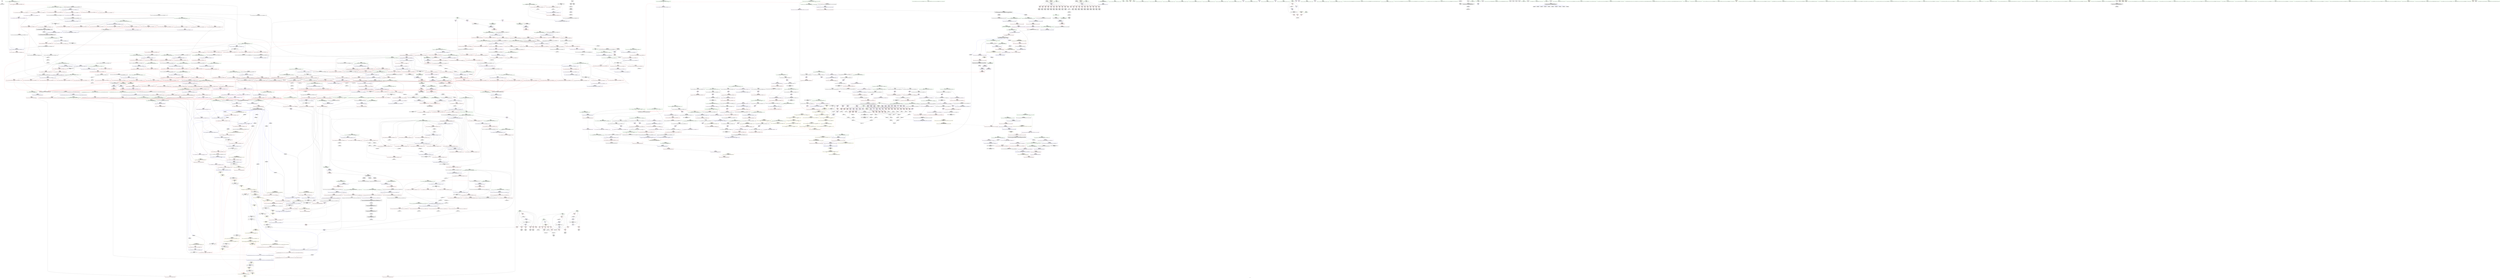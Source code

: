 digraph "SVFG" {
	label="SVFG";

	Node0x55e49b77cdc0 [shape=record,color=grey,label="{NodeID: 0\nNullPtr}"];
	Node0x55e49b77cdc0 -> Node0x55e49b992b60[style=solid];
	Node0x55e49b9a3b10 [shape=record,color=red,label="{NodeID: 775\n1442\<--1431\n\<--__next\n_ZSt25__unguarded_linear_insertIPiN9__gnu_cxx5__ops14_Val_comp_iterIPFbiiEEEEvT_T0_\n}"];
	Node0x55e49b9a3b10 -> Node0x55e49b99a0c0[style=solid];
	Node0x55e49b9bc350 [shape=record,color=grey,label="{NodeID: 1550\n427 = cmp(426, 428, )\n}"];
	Node0x55e49b99a810 [shape=record,color=purple,label="{NodeID: 443\n1642\<--1641\n_M_comp\<--this1\n_ZN9__gnu_cxx5__ops15_Iter_comp_iterIPFbiiEEC2ES3_\n}"];
	Node0x55e49b99a810 -> Node0x55e49b9cf3d0[style=solid];
	Node0x55e49bae3da0 [shape=record,color=black,label="{NodeID: 2325\n647 = PHI(572, )\n2nd arg _ZSt13__heap_selectIPiN9__gnu_cxx5__ops15_Iter_comp_iterIPFbiiEEEEvT_S7_S7_T0_ }"];
	Node0x55e49bae3da0 -> Node0x55e49b9a92d0[style=solid];
	Node0x55e49b98e9f0 [shape=record,color=green,label="{NodeID: 111\n790\<--791\n_ZSt13__adjust_heapIPiliN9__gnu_cxx5__ops15_Iter_comp_iterIPFbiiEEEEvT_T0_S8_T1_T2_\<--_ZSt13__adjust_heapIPiliN9__gnu_cxx5__ops15_Iter_comp_iterIPFbiiEEEEvT_T0_S8_T1_T2__field_insensitive\n}"];
	Node0x55e49b9a9540 [shape=record,color=blue,label="{NodeID: 886\n699\<--696\n__first.addr\<--__first\n_ZSt11__sort_heapIPiN9__gnu_cxx5__ops15_Iter_comp_iterIPFbiiEEEEvT_S7_RT0_\n}"];
	Node0x55e49b9a9540 -> Node0x55e49b9b25e0[style=dashed];
	Node0x55e49b9a9540 -> Node0x55e49b9b26b0[style=dashed];
	Node0x55e49b9affb0 [shape=record,color=red,label="{NodeID: 554\n459\<--401\n\<--__depth_limit.addr\n_ZSt16__introsort_loopIPilN9__gnu_cxx5__ops15_Iter_comp_iterIPFbiiEEEEvT_S7_T0_T1_\n|{<s0>22}}"];
	Node0x55e49b9affb0:s0 -> Node0x55e49bae9c10[style=solid,color=red];
	Node0x55e49b993070 [shape=record,color=black,label="{NodeID: 222\n54\<--53\nidxprom8\<--\n_Z3cmpii\n}"];
	Node0x55e49b9ce7a0 [shape=record,color=blue,label="{NodeID: 997\n1524\<--1530\n__simple\<--\n_ZSt22__copy_move_backward_aILb1EPiS0_ET1_T0_S2_S1_\n}"];
	Node0x55e49b9b59e0 [shape=record,color=red,label="{NodeID: 665\n949\<--895\n\<--__secondChild\n_ZSt13__adjust_heapIPiliN9__gnu_cxx5__ops15_Iter_comp_iterIPFbiiEEEEvT_T0_S8_T1_T2_\n}"];
	Node0x55e49b9b59e0 -> Node0x55e49b9bd0d0[style=solid];
	Node0x55e49b9a0bf0 [shape=record,color=purple,label="{NodeID: 333\n101\<--10\narrayidx35\<--b\n_Z3cmpii\n}"];
	Node0x55e49b9a0bf0 -> Node0x55e49b9ad3d0[style=solid];
	Node0x55e49ba75ee0 [shape=record,color=yellow,style=double,label="{NodeID: 2215\n14V_2 = CSCHI(MR_14V_1)\npts\{15 \}\nCS[]|{<s0>27}}"];
	Node0x55e49ba75ee0:s0 -> Node0x55e49ba34e40[style=dashed,color=red];
	Node0x55e49b74af00 [shape=record,color=green,label="{NodeID: 1\n5\<--1\n\<--dummyObj\nCan only get source location for instruction, argument, global var or function.}"];
	Node0x55e49b9a3be0 [shape=record,color=red,label="{NodeID: 776\n1446\<--1431\n\<--__next\n_ZSt25__unguarded_linear_insertIPiN9__gnu_cxx5__ops14_Val_comp_iterIPFbiiEEEEvT_T0_\n|{<s0>93}}"];
	Node0x55e49b9a3be0:s0 -> Node0x55e49bae8a20[style=solid,color=red];
	Node0x55e49b9bc4d0 [shape=record,color=grey,label="{NodeID: 1551\n515 = cmp(514, 424, )\n}"];
	Node0x55e49b99a8e0 [shape=record,color=purple,label="{NodeID: 444\n195\<--7\nadd.ptr\<--a\nmain\n}"];
	Node0x55e49bae3eb0 [shape=record,color=black,label="{NodeID: 2326\n648 = PHI(577, )\n3rd arg _ZSt13__heap_selectIPiN9__gnu_cxx5__ops15_Iter_comp_iterIPFbiiEEEEvT_S7_S7_T0_ }"];
	Node0x55e49bae3eb0 -> Node0x55e49b9a9060[style=solid];
	Node0x55e49b98eaf0 [shape=record,color=green,label="{NodeID: 112\n805\<--806\nthis.addr\<--this.addr_field_insensitive\n_ZN9__gnu_cxx5__ops15_Iter_comp_iterIPFbiiEEclIPiS6_EEbT_T0_\n}"];
	Node0x55e49b98eaf0 -> Node0x55e49b9b3890[style=solid];
	Node0x55e49b98eaf0 -> Node0x55e49b9a9f00[style=solid];
	Node0x55e49b9a9610 [shape=record,color=blue,label="{NodeID: 887\n701\<--697\n__last.addr\<--__last\n_ZSt11__sort_heapIPiN9__gnu_cxx5__ops15_Iter_comp_iterIPFbiiEEEEvT_S7_RT0_\n}"];
	Node0x55e49b9a9610 -> Node0x55e49ba4db80[style=dashed];
	Node0x55e49ba51050 [shape=record,color=yellow,style=double,label="{NodeID: 1662\n216V_1 = ENCHI(MR_216V_0)\npts\{378 1638 8840000 14720000 \}\nFun[_ZN9__gnu_cxx5__ops14_Val_comp_iterIPFbiiEEC2EONS0_15_Iter_comp_iterIS3_EE]}"];
	Node0x55e49ba51050 -> Node0x55e49b9a56b0[style=dashed];
	Node0x55e49b9b0080 [shape=record,color=red,label="{NodeID: 555\n457\<--405\n\<--__cut\n_ZSt16__introsort_loopIPilN9__gnu_cxx5__ops15_Iter_comp_iterIPFbiiEEEEvT_S7_T0_T1_\n|{<s0>22}}"];
	Node0x55e49b9b0080:s0 -> Node0x55e49bae9970[style=solid,color=red];
	Node0x55e49b993140 [shape=record,color=black,label="{NodeID: 223\n63\<--62\nidxprom13\<--\n_Z3cmpii\n}"];
	Node0x55e49b9ce870 [shape=record,color=blue,label="{NodeID: 998\n1540\<--1539\n__it.addr\<--__it\n_ZSt12__niter_baseIPiET_S1_\n}"];
	Node0x55e49b9ce870 -> Node0x55e49b9a4810[style=dashed];
	Node0x55e49b9b5ab0 [shape=record,color=red,label="{NodeID: 666\n955\<--895\n\<--__secondChild\n_ZSt13__adjust_heapIPiliN9__gnu_cxx5__ops15_Iter_comp_iterIPFbiiEEEEvT_T0_S8_T1_T2_\n}"];
	Node0x55e49b9b5ab0 -> Node0x55e49b9edc60[style=solid];
	Node0x55e49b9a0cc0 [shape=record,color=purple,label="{NodeID: 334\n112\<--10\narrayidx42\<--b\n_Z3cmpii\n}"];
	Node0x55e49b9a0cc0 -> Node0x55e49b9ad570[style=solid];
	Node0x55e49b768990 [shape=record,color=green,label="{NodeID: 2\n16\<--1\n.str\<--dummyObj\nGlob }"];
	Node0x55e49b9a3cb0 [shape=record,color=red,label="{NodeID: 777\n1451\<--1431\n\<--__next\n_ZSt25__unguarded_linear_insertIPiN9__gnu_cxx5__ops14_Val_comp_iterIPFbiiEEEEvT_T0_\n|{<s0>94}}"];
	Node0x55e49b9a3cb0:s0 -> Node0x55e49bae7540[style=solid,color=red];
	Node0x55e49b9bc650 [shape=record,color=grey,label="{NodeID: 1552\n251 = cmp(249, 250, )\n}"];
	Node0x55e49b99a9b0 [shape=record,color=purple,label="{NodeID: 445\n212\<--10\nadd.ptr11\<--b\nmain\n}"];
	Node0x55e49bae3fc0 [shape=record,color=black,label="{NodeID: 2327\n588 = PHI(446, )\n0th arg _ZSt27__unguarded_partition_pivotIPiN9__gnu_cxx5__ops15_Iter_comp_iterIPFbiiEEEET_S7_S7_T0_ }"];
	Node0x55e49bae3fc0 -> Node0x55e49b9a8c50[style=solid];
	Node0x55e49b98ebc0 [shape=record,color=green,label="{NodeID: 113\n807\<--808\n__it1.addr\<--__it1.addr_field_insensitive\n_ZN9__gnu_cxx5__ops15_Iter_comp_iterIPFbiiEEclIPiS6_EEbT_T0_\n}"];
	Node0x55e49b98ebc0 -> Node0x55e49b9b3960[style=solid];
	Node0x55e49b98ebc0 -> Node0x55e49b9a9fd0[style=solid];
	Node0x55e49b9a96e0 [shape=record,color=blue,label="{NodeID: 888\n703\<--698\n__comp.addr\<--__comp\n_ZSt11__sort_heapIPiN9__gnu_cxx5__ops15_Iter_comp_iterIPFbiiEEEEvT_S7_RT0_\n}"];
	Node0x55e49b9a96e0 -> Node0x55e49b9b2ac0[style=dashed];
	Node0x55e49ba511c0 [shape=record,color=yellow,style=double,label="{NodeID: 1663\n202V_1 = ENCHI(MR_202V_0)\npts\{8840000 \}\nFun[_ZN9__gnu_cxx5__ops15__val_comp_iterIPFbiiEEENS0_14_Val_comp_iterIT_EENS0_15_Iter_comp_iterIS5_EE]|{<s0>97}}"];
	Node0x55e49ba511c0:s0 -> Node0x55e49ba51050[style=dashed,color=red];
	Node0x55e49b9b0150 [shape=record,color=red,label="{NodeID: 556\n466\<--405\n\<--__cut\n_ZSt16__introsort_loopIPilN9__gnu_cxx5__ops15_Iter_comp_iterIPFbiiEEEEvT_S7_T0_T1_\n}"];
	Node0x55e49b9b0150 -> Node0x55e49b9a80f0[style=solid];
	Node0x55e49b993210 [shape=record,color=black,label="{NodeID: 224\n67\<--66\nidxprom15\<--\n_Z3cmpii\n}"];
	Node0x55e49b9ce940 [shape=record,color=blue,label="{NodeID: 999\n1549\<--1546\n__first.addr\<--__first\n_ZNSt20__copy_move_backwardILb1ELb1ESt26random_access_iterator_tagE13__copy_move_bIiEEPT_PKS3_S6_S4_\n}"];
	Node0x55e49b9ce940 -> Node0x55e49b9a48e0[style=dashed];
	Node0x55e49b9ce940 -> Node0x55e49b9a49b0[style=dashed];
	Node0x55e49ba38010 [shape=record,color=yellow,style=double,label="{NodeID: 1774\n37V_1 = ENCHI(MR_37V_0)\npts\{9 12 \}\nFun[_ZSt4sortIPiPFbiiEEvT_S3_T0_]|{<s0>9}}"];
	Node0x55e49ba38010:s0 -> Node0x55e49ba5b8c0[style=dashed,color=red];
	Node0x55e49b9b5b80 [shape=record,color=red,label="{NodeID: 667\n960\<--895\n\<--__secondChild\n_ZSt13__adjust_heapIPiliN9__gnu_cxx5__ops15_Iter_comp_iterIPFbiiEEEEvT_T0_S8_T1_T2_\n}"];
	Node0x55e49b9b5b80 -> Node0x55e49b9ee3e0[style=solid];
	Node0x55e49b9a0d90 [shape=record,color=purple,label="{NodeID: 335\n124\<--10\narrayidx50\<--b\n_Z3cmpii\n}"];
	Node0x55e49b9a0d90 -> Node0x55e49b9ad710[style=solid];
	Node0x55e49b713e70 [shape=record,color=green,label="{NodeID: 3\n18\<--1\n.str.1\<--dummyObj\nGlob }"];
	Node0x55e49b9a3d80 [shape=record,color=red,label="{NodeID: 778\n1456\<--1431\n\<--__next\n_ZSt25__unguarded_linear_insertIPiN9__gnu_cxx5__ops14_Val_comp_iterIPFbiiEEEEvT_T0_\n}"];
	Node0x55e49b9a3d80 -> Node0x55e49b9cdeb0[style=solid];
	Node0x55e49b9bc7d0 [shape=record,color=grey,label="{NodeID: 1553\n1221 = cmp(1219, 1220, )\n}"];
	Node0x55e49b99aa80 [shape=record,color=purple,label="{NodeID: 446\n237\<--13\nadd.ptr21\<--p\nmain\n|{<s0>5}}"];
	Node0x55e49b99aa80:s0 -> Node0x55e49bae7110[style=solid,color=red];
	Node0x55e49bae40d0 [shape=record,color=black,label="{NodeID: 2328\n589 = PHI(447, )\n1st arg _ZSt27__unguarded_partition_pivotIPiN9__gnu_cxx5__ops15_Iter_comp_iterIPFbiiEEEET_S7_S7_T0_ }"];
	Node0x55e49bae40d0 -> Node0x55e49b9a8d20[style=solid];
	Node0x55e49b98ec90 [shape=record,color=green,label="{NodeID: 114\n809\<--810\n__it2.addr\<--__it2.addr_field_insensitive\n_ZN9__gnu_cxx5__ops15_Iter_comp_iterIPFbiiEEclIPiS6_EEbT_T0_\n}"];
	Node0x55e49b98ec90 -> Node0x55e49b9b3a30[style=solid];
	Node0x55e49b98ec90 -> Node0x55e49b9aa0a0[style=solid];
	Node0x55e49b9a97b0 [shape=record,color=blue,label="{NodeID: 889\n701\<--719\n__last.addr\<--incdec.ptr\n_ZSt11__sort_heapIPiN9__gnu_cxx5__ops15_Iter_comp_iterIPFbiiEEEEvT_S7_RT0_\n}"];
	Node0x55e49b9a97b0 -> Node0x55e49b9b2920[style=dashed];
	Node0x55e49b9a97b0 -> Node0x55e49b9b29f0[style=dashed];
	Node0x55e49b9a97b0 -> Node0x55e49ba4db80[style=dashed];
	Node0x55e49ba512d0 [shape=record,color=yellow,style=double,label="{NodeID: 1664\n335V_1 = ENCHI(MR_335V_0)\npts\{14700000 \}\nFun[_ZN9__gnu_cxx5__ops15__val_comp_iterIPFbiiEEENS0_14_Val_comp_iterIT_EENS0_15_Iter_comp_iterIS5_EE]|{<s0>97}}"];
	Node0x55e49ba512d0:s0 -> Node0x55e49b9cf160[style=dashed,color=red];
	Node0x55e49b9b0220 [shape=record,color=red,label="{NodeID: 557\n437\<--436\n\<--coerce.dive2\n_ZSt16__introsort_loopIPilN9__gnu_cxx5__ops15_Iter_comp_iterIPFbiiEEEEvT_S7_T0_T1_\n|{<s0>18}}"];
	Node0x55e49b9b0220:s0 -> Node0x55e49baea1e0[style=solid,color=red];
	Node0x55e49b9932e0 [shape=record,color=black,label="{NodeID: 225\n71\<--70\nidxprom17\<--\n_Z3cmpii\n}"];
	Node0x55e49ba6e300 [shape=record,color=yellow,style=double,label="{NodeID: 2107\nCSMU(37V_1)\npts\{9 12 \}\nCS[]}"];
	Node0x55e49b9cea10 [shape=record,color=blue,label="{NodeID: 1000\n1551\<--1547\n__last.addr\<--__last\n_ZNSt20__copy_move_backwardILb1ELb1ESt26random_access_iterator_tagE13__copy_move_bIiEEPT_PKS3_S6_S4_\n}"];
	Node0x55e49b9cea10 -> Node0x55e49b9a4a80[style=dashed];
	Node0x55e49b9b5c50 [shape=record,color=red,label="{NodeID: 668\n969\<--895\n\<--__secondChild\n_ZSt13__adjust_heapIPiliN9__gnu_cxx5__ops15_Iter_comp_iterIPFbiiEEEEvT_T0_S8_T1_T2_\n}"];
	Node0x55e49b9b5c50 -> Node0x55e49b9eca60[style=solid];
	Node0x55e49b9a0e60 [shape=record,color=purple,label="{NodeID: 336\n128\<--10\narrayidx52\<--b\n_Z3cmpii\n}"];
	Node0x55e49b9a0e60 -> Node0x55e49b9ad7e0[style=solid];
	Node0x55e49ba76300 [shape=record,color=yellow,style=double,label="{NodeID: 2218\n14V_2 = CSCHI(MR_14V_1)\npts\{15 \}\nCS[]|{<s0>32}}"];
	Node0x55e49ba76300:s0 -> Node0x55e49ba4d680[style=dashed,color=red];
	Node0x55e49b6f1bb0 [shape=record,color=green,label="{NodeID: 4\n20\<--1\n.str.2\<--dummyObj\nGlob }"];
	Node0x55e49b9a3e50 [shape=record,color=red,label="{NodeID: 779\n1458\<--1431\n\<--__next\n_ZSt25__unguarded_linear_insertIPiN9__gnu_cxx5__ops14_Val_comp_iterIPFbiiEEEEvT_T0_\n}"];
	Node0x55e49b9a3e50 -> Node0x55e49b99a190[style=solid];
	Node0x55e49b9bc950 [shape=record,color=grey,label="{NodeID: 1554\n793 = cmp(792, 428, )\n}"];
	Node0x55e49b99ab50 [shape=record,color=purple,label="{NodeID: 447\n615\<--607\nadd.ptr\<--\n_ZSt27__unguarded_partition_pivotIPiN9__gnu_cxx5__ops15_Iter_comp_iterIPFbiiEEEET_S7_S7_T0_\n}"];
	Node0x55e49b99ab50 -> Node0x55e49b9a8df0[style=solid];
	Node0x55e49bae41e0 [shape=record,color=black,label="{NodeID: 2329\n590 = PHI(452, )\n2nd arg _ZSt27__unguarded_partition_pivotIPiN9__gnu_cxx5__ops15_Iter_comp_iterIPFbiiEEEET_S7_S7_T0_ }"];
	Node0x55e49bae41e0 -> Node0x55e49b9a8b80[style=solid];
	Node0x55e49b993750 [shape=record,color=green,label="{NodeID: 115\n828\<--829\n__first.addr\<--__first.addr_field_insensitive\n_ZSt10__pop_heapIPiN9__gnu_cxx5__ops15_Iter_comp_iterIPFbiiEEEEvT_S7_S7_RT0_\n}"];
	Node0x55e49b993750 -> Node0x55e49b9b3d70[style=solid];
	Node0x55e49b993750 -> Node0x55e49b9b3e40[style=solid];
	Node0x55e49b993750 -> Node0x55e49b9b3f10[style=solid];
	Node0x55e49b993750 -> Node0x55e49b9aa170[style=solid];
	Node0x55e49b9a9880 [shape=record,color=blue,label="{NodeID: 890\n732\<--729\n__first.addr\<--__first\n_ZSt11__make_heapIPiN9__gnu_cxx5__ops15_Iter_comp_iterIPFbiiEEEEvT_S7_RT0_\n}"];
	Node0x55e49b9a9880 -> Node0x55e49b9b2b90[style=dashed];
	Node0x55e49b9a9880 -> Node0x55e49b9b2c60[style=dashed];
	Node0x55e49b9a9880 -> Node0x55e49b9b2d30[style=dashed];
	Node0x55e49b9a9880 -> Node0x55e49b9b2e00[style=dashed];
	Node0x55e49b9b02f0 [shape=record,color=red,label="{NodeID: 558\n452\<--451\n\<--coerce.dive4\n_ZSt16__introsort_loopIPilN9__gnu_cxx5__ops15_Iter_comp_iterIPFbiiEEEEvT_S7_T0_T1_\n|{<s0>20}}"];
	Node0x55e49b9b02f0:s0 -> Node0x55e49bae41e0[style=solid,color=red];
	Node0x55e49b9933b0 [shape=record,color=black,label="{NodeID: 226\n78\<--77\nidxprom22\<--\n_Z3cmpii\n}"];
	Node0x55e49b9ceae0 [shape=record,color=blue,label="{NodeID: 1001\n1553\<--1548\n__result.addr\<--__result\n_ZNSt20__copy_move_backwardILb1ELb1ESt26random_access_iterator_tagE13__copy_move_bIiEEPT_PKS3_S6_S4_\n}"];
	Node0x55e49b9ceae0 -> Node0x55e49b9a4b50[style=dashed];
	Node0x55e49b9ceae0 -> Node0x55e49b9a4c20[style=dashed];
	Node0x55e49b9b5d20 [shape=record,color=red,label="{NodeID: 669\n937\<--936\n\<--call4\n_ZSt13__adjust_heapIPiliN9__gnu_cxx5__ops15_Iter_comp_iterIPFbiiEEEEvT_T0_S8_T1_T2_\n}"];
	Node0x55e49b9b5d20 -> Node0x55e49b9aaf40[style=solid];
	Node0x55e49b9a0f30 [shape=record,color=purple,label="{NodeID: 337\n139\<--10\narrayidx59\<--b\n_Z3cmpii\n}"];
	Node0x55e49b9a0f30 -> Node0x55e49b9ad980[style=solid];
	Node0x55e49ba76460 [shape=record,color=yellow,style=double,label="{NodeID: 2219\n14V_3 = CSCHI(MR_14V_2)\npts\{15 \}\nCS[]|{<s0>18}}"];
	Node0x55e49ba76460:s0 -> Node0x55e49ba46880[style=dashed,color=blue];
	Node0x55e49b98b4d0 [shape=record,color=green,label="{NodeID: 5\n47\<--1\n\<--dummyObj\nCan only get source location for instruction, argument, global var or function.}"];
	Node0x55e49b9a3f20 [shape=record,color=red,label="{NodeID: 780\n1438\<--1437\n\<--call\n_ZSt25__unguarded_linear_insertIPiN9__gnu_cxx5__ops14_Val_comp_iterIPFbiiEEEEvT_T0_\n}"];
	Node0x55e49b9a3f20 -> Node0x55e49b9cdb70[style=solid];
	Node0x55e49b9bcad0 [shape=record,color=grey,label="{NodeID: 1555\n715 = cmp(714, 716, )\n}"];
	Node0x55e49b99ac20 [shape=record,color=purple,label="{NodeID: 448\n772\<--770\nadd.ptr\<--\n_ZSt11__make_heapIPiN9__gnu_cxx5__ops15_Iter_comp_iterIPFbiiEEEEvT_S7_RT0_\n|{<s0>41}}"];
	Node0x55e49b99ac20:s0 -> Node0x55e49bae7540[style=solid,color=red];
	Node0x55e49bae42f0 [shape=record,color=black,label="{NodeID: 2330\n1248 = PHI(1241, )\n0th arg _ZSt4swapIiENSt9enable_ifIXsr6__and_ISt6__not_ISt15__is_tuple_likeIT_EESt21is_move_constructibleIS3_ESt18is_move_assignableIS3_EEE5valueEvE4typeERS3_SC_ }"];
	Node0x55e49bae42f0 -> Node0x55e49b9cc650[style=solid];
	Node0x55e49b993820 [shape=record,color=green,label="{NodeID: 116\n830\<--831\n__last.addr\<--__last.addr_field_insensitive\n_ZSt10__pop_heapIPiN9__gnu_cxx5__ops15_Iter_comp_iterIPFbiiEEEEvT_S7_S7_RT0_\n}"];
	Node0x55e49b993820 -> Node0x55e49b9b3fe0[style=solid];
	Node0x55e49b993820 -> Node0x55e49b9aa240[style=solid];
	Node0x55e49b9a9950 [shape=record,color=blue,label="{NodeID: 891\n734\<--730\n__last.addr\<--__last\n_ZSt11__make_heapIPiN9__gnu_cxx5__ops15_Iter_comp_iterIPFbiiEEEEvT_S7_RT0_\n}"];
	Node0x55e49b9a9950 -> Node0x55e49b9b2ed0[style=dashed];
	Node0x55e49b9a9950 -> Node0x55e49b9b2fa0[style=dashed];
	Node0x55e49ba514c0 [shape=record,color=yellow,style=double,label="{NodeID: 1666\n14V_1 = ENCHI(MR_14V_0)\npts\{15 \}\nFun[_ZSt22__final_insertion_sortIPiN9__gnu_cxx5__ops15_Iter_comp_iterIPFbiiEEEEvT_S7_T0_]|{<s0>25|<s1>25|<s2>29|<s3>29}}"];
	Node0x55e49ba514c0:s0 -> Node0x55e49ba40e80[style=dashed,color=red];
	Node0x55e49ba514c0:s1 -> Node0x55e49ba4bd80[style=dashed,color=red];
	Node0x55e49ba514c0:s2 -> Node0x55e49ba40e80[style=dashed,color=red];
	Node0x55e49ba514c0:s3 -> Node0x55e49ba4bd80[style=dashed,color=red];
	Node0x55e49b9b03c0 [shape=record,color=red,label="{NodeID: 559\n464\<--463\n\<--coerce.dive6\n_ZSt16__introsort_loopIPilN9__gnu_cxx5__ops15_Iter_comp_iterIPFbiiEEEEvT_S7_T0_T1_\n|{<s0>22}}"];
	Node0x55e49b9b03c0:s0 -> Node0x55e49bae9d60[style=solid,color=red];
	Node0x55e49b993480 [shape=record,color=black,label="{NodeID: 227\n82\<--81\nidxprom24\<--\n_Z3cmpii\n}"];
	Node0x55e49b9cebb0 [shape=record,color=blue,label="{NodeID: 1002\n1555\<--1565\n_Num\<--sub.ptr.div\n_ZNSt20__copy_move_backwardILb1ELb1ESt26random_access_iterator_tagE13__copy_move_bIiEEPT_PKS3_S6_S4_\n}"];
	Node0x55e49b9cebb0 -> Node0x55e49b9a4cf0[style=dashed];
	Node0x55e49b9cebb0 -> Node0x55e49b9a4dc0[style=dashed];
	Node0x55e49b9cebb0 -> Node0x55e49b9a4e90[style=dashed];
	Node0x55e49b9cebb0 -> Node0x55e49b9a4f60[style=dashed];
	Node0x55e49b9b5df0 [shape=record,color=red,label="{NodeID: 670\n964\<--963\n\<--call15\n_ZSt13__adjust_heapIPiliN9__gnu_cxx5__ops15_Iter_comp_iterIPFbiiEEEEvT_T0_S8_T1_T2_\n}"];
	Node0x55e49b9b5df0 -> Node0x55e49b9ab1b0[style=solid];
	Node0x55e49b9a1000 [shape=record,color=purple,label="{NodeID: 338\n211\<--10\n\<--b\nmain\n}"];
	Node0x55e49ba765c0 [shape=record,color=yellow,style=double,label="{NodeID: 2220\n14V_3 = CSCHI(MR_14V_2)\npts\{15 \}\nCS[]|{<s0>20}}"];
	Node0x55e49ba765c0:s0 -> Node0x55e49ba75c20[style=dashed,color=blue];
	Node0x55e49b98abb0 [shape=record,color=green,label="{NodeID: 6\n58\<--1\n\<--dummyObj\nCan only get source location for instruction, argument, global var or function.}"];
	Node0x55e49b9a3ff0 [shape=record,color=red,label="{NodeID: 781\n1453\<--1452\n\<--call2\n_ZSt25__unguarded_linear_insertIPiN9__gnu_cxx5__ops14_Val_comp_iterIPFbiiEEEEvT_T0_\n}"];
	Node0x55e49b9a3ff0 -> Node0x55e49b9cdde0[style=solid];
	Node0x55e49b9bcc50 [shape=record,color=grey,label="{NodeID: 1556\n947 = cmp(946, 428, )\n}"];
	Node0x55e49b99acf0 [shape=record,color=purple,label="{NodeID: 449\n922\<--920\nadd.ptr\<--\n_ZSt13__adjust_heapIPiliN9__gnu_cxx5__ops15_Iter_comp_iterIPFbiiEEEEvT_T0_S8_T1_T2_\n|{<s0>50}}"];
	Node0x55e49b99acf0:s0 -> Node0x55e49bae2a10[style=solid,color=red];
	Node0x55e49bae4400 [shape=record,color=black,label="{NodeID: 2331\n1249 = PHI(1242, )\n1st arg _ZSt4swapIiENSt9enable_ifIXsr6__and_ISt6__not_ISt15__is_tuple_likeIT_EESt21is_move_constructibleIS3_ESt18is_move_assignableIS3_EEE5valueEvE4typeERS3_SC_ }"];
	Node0x55e49bae4400 -> Node0x55e49b9cc720[style=solid];
	Node0x55e49b9938f0 [shape=record,color=green,label="{NodeID: 117\n832\<--833\n__result.addr\<--__result.addr_field_insensitive\n_ZSt10__pop_heapIPiN9__gnu_cxx5__ops15_Iter_comp_iterIPFbiiEEEEvT_S7_S7_RT0_\n}"];
	Node0x55e49b9938f0 -> Node0x55e49b9b40b0[style=solid];
	Node0x55e49b9938f0 -> Node0x55e49b9b4180[style=solid];
	Node0x55e49b9938f0 -> Node0x55e49b9aa310[style=solid];
	Node0x55e49b9a9a20 [shape=record,color=blue,label="{NodeID: 892\n736\<--731\n__comp.addr\<--__comp\n_ZSt11__make_heapIPiN9__gnu_cxx5__ops15_Iter_comp_iterIPFbiiEEEEvT_S7_RT0_\n}"];
	Node0x55e49b9a9a20 -> Node0x55e49b9b3070[style=dashed];
	Node0x55e49b9b0490 [shape=record,color=red,label="{NodeID: 560\n475\<--472\n\<--__n.addr\n_ZSt4__lgl\n}"];
	Node0x55e49b993550 [shape=record,color=black,label="{NodeID: 228\n92\<--91\nidxprom30\<--\n_Z3cmpii\n}"];
	Node0x55e49b9cec80 [shape=record,color=blue, style = dotted,label="{NodeID: 1003\n1692\<--1694\noffset_0\<--dummyVal\n_ZNSt20__copy_move_backwardILb1ELb1ESt26random_access_iterator_tagE13__copy_move_bIiEEPT_PKS3_S6_S4_\n}"];
	Node0x55e49b9cec80 -> Node0x55e49ba37260[style=dashed];
	Node0x55e49b9b5ec0 [shape=record,color=red,label="{NodeID: 671\n983\<--982\n\<--call20\n_ZSt13__adjust_heapIPiliN9__gnu_cxx5__ops15_Iter_comp_iterIPFbiiEEEEvT_T0_S8_T1_T2_\n|{<s0>56}}"];
	Node0x55e49b9b5ec0:s0 -> Node0x55e49baea950[style=solid,color=red];
	Node0x55e49b9a10d0 [shape=record,color=purple,label="{NodeID: 339\n217\<--10\narrayidx\<--b\nmain\n}"];
	Node0x55e49b9a10d0 -> Node0x55e49b9ae8f0[style=solid];
	Node0x55e49b98aec0 [shape=record,color=green,label="{NodeID: 7\n152\<--1\n\<--dummyObj\nCan only get source location for instruction, argument, global var or function.}"];
	Node0x55e49b9a40c0 [shape=record,color=red,label="{NodeID: 782\n1463\<--1462\n\<--call4\n_ZSt25__unguarded_linear_insertIPiN9__gnu_cxx5__ops14_Val_comp_iterIPFbiiEEEEvT_T0_\n}"];
	Node0x55e49b9a40c0 -> Node0x55e49b9ce050[style=solid];
	Node0x55e49b9bcdd0 [shape=record,color=grey,label="{NodeID: 1557\n914 = cmp(910, 913, )\n}"];
	Node0x55e49b99adc0 [shape=record,color=purple,label="{NodeID: 450\n926\<--923\nadd.ptr2\<--\n_ZSt13__adjust_heapIPiliN9__gnu_cxx5__ops15_Iter_comp_iterIPFbiiEEEEvT_T0_S8_T1_T2_\n|{<s0>50}}"];
	Node0x55e49b99adc0:s0 -> Node0x55e49bae2d90[style=solid,color=red];
	Node0x55e49bae4510 [shape=record,color=black,label="{NodeID: 2332\n471 = PHI(343, )\n0th arg _ZSt4__lgl }"];
	Node0x55e49bae4510 -> Node0x55e49b9a81c0[style=solid];
	Node0x55e49b9939c0 [shape=record,color=green,label="{NodeID: 118\n834\<--835\n__comp.addr\<--__comp.addr_field_insensitive\n_ZSt10__pop_heapIPiN9__gnu_cxx5__ops15_Iter_comp_iterIPFbiiEEEEvT_S7_S7_RT0_\n}"];
	Node0x55e49b9939c0 -> Node0x55e49b9b4250[style=solid];
	Node0x55e49b9939c0 -> Node0x55e49b9aa3e0[style=solid];
	Node0x55e49b9a9af0 [shape=record,color=blue,label="{NodeID: 893\n738\<--763\n__len\<--sub.ptr.div4\n_ZSt11__make_heapIPiN9__gnu_cxx5__ops15_Iter_comp_iterIPFbiiEEEEvT_S7_RT0_\n}"];
	Node0x55e49b9a9af0 -> Node0x55e49b9b3140[style=dashed];
	Node0x55e49b9a9af0 -> Node0x55e49b9b3210[style=dashed];
	Node0x55e49b9a9af0 -> Node0x55e49ba4a980[style=dashed];
	Node0x55e49b9b0560 [shape=record,color=red,label="{NodeID: 561\n510\<--495\n\<--__first.addr\n_ZSt22__final_insertion_sortIPiN9__gnu_cxx5__ops15_Iter_comp_iterIPFbiiEEEEvT_S7_T0_\n}"];
	Node0x55e49b9b0560 -> Node0x55e49b99db30[style=solid];
	Node0x55e49b993620 [shape=record,color=black,label="{NodeID: 229\n96\<--95\nidxprom32\<--\n_Z3cmpii\n}"];
	Node0x55e49b9ced50 [shape=record,color=blue,label="{NodeID: 1004\n1597\<--1594\nthis.addr\<--this\n_ZN9__gnu_cxx5__ops14_Val_comp_iterIPFbiiEEclIiPiEEbRT_T0_\n}"];
	Node0x55e49b9ced50 -> Node0x55e49b9a5030[style=dashed];
	Node0x55e49b9b5f90 [shape=record,color=red,label="{NodeID: 672\n993\<--990\n\<--__t.addr\n_ZSt4moveIRN9__gnu_cxx5__ops15_Iter_comp_iterIPFbiiEEEEONSt16remove_referenceIT_E4typeEOS8_\n}"];
	Node0x55e49b9b5f90 -> Node0x55e49b99eeb0[style=solid];
	Node0x55e49b9a11a0 [shape=record,color=purple,label="{NodeID: 340\n222\<--10\narrayidx14\<--b\nmain\n}"];
	Node0x55e49b9a11a0 -> Node0x55e49b9a6ca0[style=solid];
	Node0x55e49b98af80 [shape=record,color=green,label="{NodeID: 8\n155\<--1\n\<--dummyObj\nCan only get source location for instruction, argument, global var or function.}"];
	Node0x55e49b9a4190 [shape=record,color=red,label="{NodeID: 783\n1480\<--1479\n\<--coerce.dive1\n_ZN9__gnu_cxx5__ops15__val_comp_iterIPFbiiEEENS0_14_Val_comp_iterIT_EENS0_15_Iter_comp_iterIS5_EE\n}"];
	Node0x55e49b9a4190 -> Node0x55e49b99f600[style=solid];
	Node0x55e49b9bcf50 [shape=record,color=grey,label="{NodeID: 1558\n755 = cmp(754, 349, )\n}"];
	Node0x55e49b99ae90 [shape=record,color=purple,label="{NodeID: 451\n935\<--933\nadd.ptr3\<--\n_ZSt13__adjust_heapIPiliN9__gnu_cxx5__ops15_Iter_comp_iterIPFbiiEEEEvT_T0_S8_T1_T2_\n|{<s0>51}}"];
	Node0x55e49b99ae90:s0 -> Node0x55e49bae7540[style=solid,color=red];
	Node0x55e49bae4620 [shape=record,color=black,label="{NodeID: 2333\n1085 = PHI(1044, )\n0th arg _ZN9__gnu_cxx5__ops14_Iter_comp_valIPFbiiEEclIPiiEEbT_RT0_ }"];
	Node0x55e49bae4620 -> Node0x55e49b9cb7b0[style=solid];
	Node0x55e49b993a90 [shape=record,color=green,label="{NodeID: 119\n836\<--837\n__value\<--__value_field_insensitive\n_ZSt10__pop_heapIPiN9__gnu_cxx5__ops15_Iter_comp_iterIPFbiiEEEEvT_S7_S7_RT0_\n|{|<s1>47}}"];
	Node0x55e49b993a90 -> Node0x55e49b9aa4b0[style=solid];
	Node0x55e49b993a90:s1 -> Node0x55e49bae7540[style=solid,color=red];
	Node0x55e49b9a9bc0 [shape=record,color=blue,label="{NodeID: 894\n740\<--767\n__parent\<--div\n_ZSt11__make_heapIPiN9__gnu_cxx5__ops15_Iter_comp_iterIPFbiiEEEEvT_S7_RT0_\n}"];
	Node0x55e49b9a9bc0 -> Node0x55e49b9b32e0[style=dashed];
	Node0x55e49b9a9bc0 -> Node0x55e49b9b33b0[style=dashed];
	Node0x55e49b9a9bc0 -> Node0x55e49b9b3480[style=dashed];
	Node0x55e49b9a9bc0 -> Node0x55e49b9b3550[style=dashed];
	Node0x55e49b9a9bc0 -> Node0x55e49b9a9e30[style=dashed];
	Node0x55e49b9a9bc0 -> Node0x55e49ba4ae80[style=dashed];
	Node0x55e49b9b0630 [shape=record,color=red,label="{NodeID: 562\n517\<--495\n\<--__first.addr\n_ZSt22__final_insertion_sortIPiN9__gnu_cxx5__ops15_Iter_comp_iterIPFbiiEEEEvT_S7_T0_\n|{<s0>25}}"];
	Node0x55e49b9b0630:s0 -> Node0x55e49bae5bb0[style=solid,color=red];
	Node0x55e49b99b840 [shape=record,color=black,label="{NodeID: 230\n100\<--99\nidxprom34\<--\n_Z3cmpii\n}"];
	Node0x55e49b9cee20 [shape=record,color=blue,label="{NodeID: 1005\n1599\<--1595\n__val.addr\<--__val\n_ZN9__gnu_cxx5__ops14_Val_comp_iterIPFbiiEEclIiPiEEbRT_T0_\n}"];
	Node0x55e49b9cee20 -> Node0x55e49b9a5100[style=dashed];
	Node0x55e49b9b6060 [shape=record,color=red,label="{NodeID: 673\n1004\<--998\nthis1\<--this.addr\n_ZN9__gnu_cxx5__ops14_Iter_comp_valIPFbiiEEC2EONS0_15_Iter_comp_iterIS3_EE\n}"];
	Node0x55e49b9b6060 -> Node0x55e49b998ba0[style=solid];
	Node0x55e49b9a1270 [shape=record,color=purple,label="{NodeID: 341\n227\<--13\narrayidx16\<--p\nmain\n}"];
	Node0x55e49b9a1270 -> Node0x55e49b9a6d70[style=solid];
	Node0x55e49b98b9b0 [shape=record,color=green,label="{NodeID: 9\n178\<--1\n\<--dummyObj\nCan only get source location for instruction, argument, global var or function.}"];
	Node0x55e49b9a4260 [shape=record,color=red,label="{NodeID: 784\n1495\<--1486\n\<--__first.addr\n_ZSt23__copy_move_backward_a2ILb1EPiS0_ET1_T0_S2_S1_\n|{<s0>98}}"];
	Node0x55e49b9a4260:s0 -> Node0x55e49bae5440[style=solid,color=red];
	Node0x55e49b9bd0d0 [shape=record,color=grey,label="{NodeID: 1559\n953 = cmp(949, 952, )\n}"];
	Node0x55e49b99af60 [shape=record,color=purple,label="{NodeID: 452\n940\<--938\nadd.ptr5\<--\n_ZSt13__adjust_heapIPiliN9__gnu_cxx5__ops15_Iter_comp_iterIPFbiiEEEEvT_T0_S8_T1_T2_\n}"];
	Node0x55e49b99af60 -> Node0x55e49b9aaf40[style=solid];
	Node0x55e49bae4730 [shape=record,color=black,label="{NodeID: 2334\n1086 = PHI(1047, )\n1st arg _ZN9__gnu_cxx5__ops14_Iter_comp_valIPFbiiEEclIPiiEEbT_RT0_ }"];
	Node0x55e49bae4730 -> Node0x55e49b9cb880[style=solid];
	Node0x55e49b993b60 [shape=record,color=green,label="{NodeID: 120\n838\<--839\nagg.tmp\<--agg.tmp_field_insensitive\n_ZSt10__pop_heapIPiN9__gnu_cxx5__ops15_Iter_comp_iterIPFbiiEEEEvT_S7_S7_RT0_\n}"];
	Node0x55e49b993b60 -> Node0x55e49b99eaa0[style=solid];
	Node0x55e49b993b60 -> Node0x55e49b998860[style=solid];
	Node0x55e49b9a9c90 [shape=record,color=blue,label="{NodeID: 895\n742\<--776\n__value\<--\n_ZSt11__make_heapIPiN9__gnu_cxx5__ops15_Iter_comp_iterIPFbiiEEEEvT_S7_RT0_\n}"];
	Node0x55e49b9a9c90 -> Node0x55e49b9b3620[style=dashed];
	Node0x55e49b9a9c90 -> Node0x55e49b9b36f0[style=dashed];
	Node0x55e49b9a9c90 -> Node0x55e49b9a9c90[style=dashed];
	Node0x55e49b9a9c90 -> Node0x55e49ba4b380[style=dashed];
	Node0x55e49b9b0700 [shape=record,color=red,label="{NodeID: 563\n518\<--495\n\<--__first.addr\n_ZSt22__final_insertion_sortIPiN9__gnu_cxx5__ops15_Iter_comp_iterIPFbiiEEEEvT_S7_T0_\n}"];
	Node0x55e49b9b0700 -> Node0x55e49b9a2e10[style=solid];
	Node0x55e49b99b910 [shape=record,color=black,label="{NodeID: 231\n107\<--106\nidxprom39\<--\n_Z3cmpii\n}"];
	Node0x55e49b9ceef0 [shape=record,color=blue,label="{NodeID: 1006\n1601\<--1596\n__it.addr\<--__it\n_ZN9__gnu_cxx5__ops14_Val_comp_iterIPFbiiEEclIiPiEEbRT_T0_\n}"];
	Node0x55e49b9ceef0 -> Node0x55e49b9a51d0[style=dashed];
	Node0x55e49b9b6130 [shape=record,color=red,label="{NodeID: 674\n1006\<--1000\n\<--__comp.addr\n_ZN9__gnu_cxx5__ops14_Iter_comp_valIPFbiiEEC2EONS0_15_Iter_comp_iterIS3_EE\n}"];
	Node0x55e49b9b6130 -> Node0x55e49b998c70[style=solid];
	Node0x55e49b9a1340 [shape=record,color=purple,label="{NodeID: 342\n236\<--13\n\<--p\nmain\n}"];
	Node0x55e49b98ba40 [shape=record,color=green,label="{NodeID: 10\n263\<--1\n\<--dummyObj\nCan only get source location for instruction, argument, global var or function.}"];
	Node0x55e49b9a4330 [shape=record,color=red,label="{NodeID: 785\n1499\<--1488\n\<--__last.addr\n_ZSt23__copy_move_backward_a2ILb1EPiS0_ET1_T0_S2_S1_\n|{<s0>99}}"];
	Node0x55e49b9a4330:s0 -> Node0x55e49bae5440[style=solid,color=red];
	Node0x55e49b9bd250 [shape=record,color=grey,label="{NodeID: 1560\n89 = cmp(61, 88, )\n}"];
	Node0x55e49b99b030 [shape=record,color=purple,label="{NodeID: 453\n962\<--959\nadd.ptr14\<--\n_ZSt13__adjust_heapIPiliN9__gnu_cxx5__ops15_Iter_comp_iterIPFbiiEEEEvT_T0_S8_T1_T2_\n|{<s0>52}}"];
	Node0x55e49b99b030:s0 -> Node0x55e49bae7540[style=solid,color=red];
	Node0x55e49bae4840 [shape=record,color=black,label="{NodeID: 2335\n1087 = PHI(1024, )\n2nd arg _ZN9__gnu_cxx5__ops14_Iter_comp_valIPFbiiEEclIPiiEEbT_RT0_ }"];
	Node0x55e49bae4840 -> Node0x55e49b9cb950[style=solid];
	Node0x55e49b993c30 [shape=record,color=green,label="{NodeID: 121\n872\<--873\n__t.addr\<--__t.addr_field_insensitive\n_ZSt4moveIRiEONSt16remove_referenceIT_E4typeEOS2_\n}"];
	Node0x55e49b993c30 -> Node0x55e49b9b4660[style=solid];
	Node0x55e49b993c30 -> Node0x55e49b9aa720[style=solid];
	Node0x55e49b9a9d60 [shape=record,color=blue, style = dotted,label="{NodeID: 896\n1680\<--1682\noffset_0\<--dummyVal\n_ZSt11__make_heapIPiN9__gnu_cxx5__ops15_Iter_comp_iterIPFbiiEEEEvT_S7_RT0_\n}"];
	Node0x55e49b9a9d60 -> Node0x55e49b9b37c0[style=dashed];
	Node0x55e49b9a9d60 -> Node0x55e49b9a9d60[style=dashed];
	Node0x55e49b9a9d60 -> Node0x55e49ba4b880[style=dashed];
	Node0x55e49b9b07d0 [shape=record,color=red,label="{NodeID: 564\n528\<--495\n\<--__first.addr\n_ZSt22__final_insertion_sortIPiN9__gnu_cxx5__ops15_Iter_comp_iterIPFbiiEEEEvT_S7_T0_\n}"];
	Node0x55e49b9b07d0 -> Node0x55e49b9a3080[style=solid];
	Node0x55e49b99b9e0 [shape=record,color=black,label="{NodeID: 232\n111\<--110\nidxprom41\<--\n_Z3cmpii\n}"];
	Node0x55e49b9cefc0 [shape=record,color=blue,label="{NodeID: 1007\n1618\<--1616\nthis.addr\<--this\n_ZN9__gnu_cxx5__ops14_Val_comp_iterIPFbiiEEC2EONS0_15_Iter_comp_iterIS3_EE\n}"];
	Node0x55e49b9cefc0 -> Node0x55e49b9a5510[style=dashed];
	Node0x55e49ba387a0 [shape=record,color=yellow,style=double,label="{NodeID: 1782\n37V_1 = ENCHI(MR_37V_0)\npts\{9 12 \}\nFun[_ZSt21__unguarded_partitionIPiN9__gnu_cxx5__ops15_Iter_comp_iterIPFbiiEEEET_S7_S7_S7_T0_]|{<s0>72|<s1>73}}"];
	Node0x55e49ba387a0:s0 -> Node0x55e49ba51fa0[style=dashed,color=red];
	Node0x55e49ba387a0:s1 -> Node0x55e49ba51fa0[style=dashed,color=red];
	Node0x55e49b9b6200 [shape=record,color=red,label="{NodeID: 675\n1009\<--1008\n\<--call\n_ZN9__gnu_cxx5__ops14_Iter_comp_valIPFbiiEEC2EONS0_15_Iter_comp_iterIS3_EE\n}"];
	Node0x55e49b9b6200 -> Node0x55e49b9cadf0[style=solid];
	Node0x55e49b9a1410 [shape=record,color=purple,label="{NodeID: 343\n238\<--13\n\<--p\nmain\n|{<s0>5}}"];
	Node0x55e49b9a1410:s0 -> Node0x55e49bae7000[style=solid,color=red];
	Node0x55e49ba76ca0 [shape=record,color=yellow,style=double,label="{NodeID: 2225\n14V_3 = CSCHI(MR_14V_2)\npts\{15 \}\nCS[]|{<s0>39|<s1>40}}"];
	Node0x55e49ba76ca0:s0 -> Node0x55e49ba37760[style=dashed,color=blue];
	Node0x55e49ba76ca0:s1 -> Node0x55e49ba4d680[style=dashed,color=blue];
	Node0x55e49b98bb00 [shape=record,color=green,label="{NodeID: 11\n264\<--1\n\<--dummyObj\nCan only get source location for instruction, argument, global var or function.}"];
	Node0x55e49b9a4400 [shape=record,color=red,label="{NodeID: 786\n1501\<--1490\n\<--__result.addr\n_ZSt23__copy_move_backward_a2ILb1EPiS0_ET1_T0_S2_S1_\n|{<s0>100}}"];
	Node0x55e49b9a4400:s0 -> Node0x55e49bae5440[style=solid,color=red];
	Node0x55e49b9bd3d0 [shape=record,color=grey,label="{NodeID: 1561\n260 = cmp(257, 259, )\n}"];
	Node0x55e49b9bd3d0 -> Node0x55e49b99c540[style=solid];
	Node0x55e49b99b100 [shape=record,color=purple,label="{NodeID: 454\n967\<--965\nadd.ptr16\<--\n_ZSt13__adjust_heapIPiliN9__gnu_cxx5__ops15_Iter_comp_iterIPFbiiEEEEvT_T0_S8_T1_T2_\n}"];
	Node0x55e49b99b100 -> Node0x55e49b9ab1b0[style=solid];
	Node0x55e49bae4950 [shape=record,color=black,label="{NodeID: 2336\n1515 = PHI(1496, )\n0th arg _ZSt22__copy_move_backward_aILb1EPiS0_ET1_T0_S2_S1_ }"];
	Node0x55e49bae4950 -> Node0x55e49b9ce530[style=solid];
	Node0x55e49b993d00 [shape=record,color=green,label="{NodeID: 122\n883\<--884\n__comp\<--__comp_field_insensitive\n_ZSt13__adjust_heapIPiliN9__gnu_cxx5__ops15_Iter_comp_iterIPFbiiEEEEvT_T0_S8_T1_T2_\n|{|<s1>50|<s2>53}}"];
	Node0x55e49b993d00 -> Node0x55e49b998ad0[style=solid];
	Node0x55e49b993d00:s1 -> Node0x55e49bae2180[style=solid,color=red];
	Node0x55e49b993d00:s2 -> Node0x55e49bae7330[style=solid,color=red];
	Node0x55e49b9a9e30 [shape=record,color=blue,label="{NodeID: 897\n740\<--797\n__parent\<--dec\n_ZSt11__make_heapIPiN9__gnu_cxx5__ops15_Iter_comp_iterIPFbiiEEEEvT_S7_RT0_\n}"];
	Node0x55e49b9a9e30 -> Node0x55e49b9b32e0[style=dashed];
	Node0x55e49b9a9e30 -> Node0x55e49b9b33b0[style=dashed];
	Node0x55e49b9a9e30 -> Node0x55e49b9b3480[style=dashed];
	Node0x55e49b9a9e30 -> Node0x55e49b9b3550[style=dashed];
	Node0x55e49b9a9e30 -> Node0x55e49b9a9e30[style=dashed];
	Node0x55e49b9a9e30 -> Node0x55e49ba4ae80[style=dashed];
	Node0x55e49b9b08a0 [shape=record,color=red,label="{NodeID: 565\n540\<--495\n\<--__first.addr\n_ZSt22__final_insertion_sortIPiN9__gnu_cxx5__ops15_Iter_comp_iterIPFbiiEEEEvT_S7_T0_\n|{<s0>29}}"];
	Node0x55e49b9b08a0:s0 -> Node0x55e49bae5bb0[style=solid,color=red];
	Node0x55e49b99bab0 [shape=record,color=black,label="{NodeID: 233\n119\<--118\nidxprom47\<--\n_Z3cmpii\n}"];
	Node0x55e49b9cf090 [shape=record,color=blue,label="{NodeID: 1008\n1620\<--1617\n__comp.addr\<--__comp\n_ZN9__gnu_cxx5__ops14_Val_comp_iterIPFbiiEEC2EONS0_15_Iter_comp_iterIS3_EE\n}"];
	Node0x55e49b9cf090 -> Node0x55e49b9a55e0[style=dashed];
	Node0x55e49ba38880 [shape=record,color=yellow,style=double,label="{NodeID: 1783\n14V_1 = ENCHI(MR_14V_0)\npts\{15 \}\nFun[_ZN9__gnu_cxx5__ops14_Val_comp_iterIPFbiiEEclIiPiEEbRT_T0_]}"];
	Node0x55e49ba38880 -> Node0x55e49b9a5440[style=dashed];
	Node0x55e49b9b62d0 [shape=record,color=red,label="{NodeID: 676\n1045\<--1018\n\<--__first.addr\n_ZSt11__push_heapIPiliN9__gnu_cxx5__ops14_Iter_comp_valIPFbiiEEEEvT_T0_S8_T1_RT2_\n}"];
	Node0x55e49b9b62d0 -> Node0x55e49b99b1d0[style=solid];
	Node0x55e49b9a14e0 [shape=record,color=purple,label="{NodeID: 344\n255\<--13\narrayidx28\<--p\nmain\n}"];
	Node0x55e49b9a14e0 -> Node0x55e49b9ae9c0[style=solid];
	Node0x55e49b98bc00 [shape=record,color=green,label="{NodeID: 12\n344\<--1\n\<--dummyObj\nCan only get source location for instruction, argument, global var or function.}"];
	Node0x55e49b9a44d0 [shape=record,color=red,label="{NodeID: 787\n1512\<--1509\n\<--__it.addr\n_ZSt12__miter_baseIPiET_S1_\n}"];
	Node0x55e49b9a44d0 -> Node0x55e49b99f7a0[style=solid];
	Node0x55e49b9bd550 [shape=record,color=grey,label="{NodeID: 1562\n207 = cmp(205, 206, )\n}"];
	Node0x55e49b99b1d0 [shape=record,color=purple,label="{NodeID: 455\n1047\<--1045\nadd.ptr\<--\n_ZSt11__push_heapIPiliN9__gnu_cxx5__ops14_Iter_comp_valIPFbiiEEEEvT_T0_S8_T1_RT2_\n|{<s0>58}}"];
	Node0x55e49b99b1d0:s0 -> Node0x55e49bae4730[style=solid,color=red];
	Node0x55e49bae4a60 [shape=record,color=black,label="{NodeID: 2337\n1516 = PHI(1500, )\n1st arg _ZSt22__copy_move_backward_aILb1EPiS0_ET1_T0_S2_S1_ }"];
	Node0x55e49bae4a60 -> Node0x55e49b9ce600[style=solid];
	Node0x55e49b993dd0 [shape=record,color=green,label="{NodeID: 123\n885\<--886\n__first.addr\<--__first.addr_field_insensitive\n_ZSt13__adjust_heapIPiliN9__gnu_cxx5__ops15_Iter_comp_iterIPFbiiEEEEvT_T0_S8_T1_T2_\n}"];
	Node0x55e49b993dd0 -> Node0x55e49b9b4730[style=solid];
	Node0x55e49b993dd0 -> Node0x55e49b9b4800[style=solid];
	Node0x55e49b993dd0 -> Node0x55e49b9b48d0[style=solid];
	Node0x55e49b993dd0 -> Node0x55e49b9b49a0[style=solid];
	Node0x55e49b993dd0 -> Node0x55e49b9b4a70[style=solid];
	Node0x55e49b993dd0 -> Node0x55e49b9b4b40[style=solid];
	Node0x55e49b993dd0 -> Node0x55e49b9b4c10[style=solid];
	Node0x55e49b993dd0 -> Node0x55e49b9aa8c0[style=solid];
	Node0x55e49b9a9f00 [shape=record,color=blue,label="{NodeID: 898\n805\<--802\nthis.addr\<--this\n_ZN9__gnu_cxx5__ops15_Iter_comp_iterIPFbiiEEclIPiS6_EEbT_T0_\n}"];
	Node0x55e49b9a9f00 -> Node0x55e49b9b3890[style=dashed];
	Node0x55e49ba51b10 [shape=record,color=yellow,style=double,label="{NodeID: 1673\n37V_1 = ENCHI(MR_37V_0)\npts\{9 12 \}\nFun[_ZSt22__final_insertion_sortIPiN9__gnu_cxx5__ops15_Iter_comp_iterIPFbiiEEEEvT_S7_T0_]|{<s0>25|<s1>27|<s2>29}}"];
	Node0x55e49ba51b10:s0 -> Node0x55e49ba5f380[style=dashed,color=red];
	Node0x55e49ba51b10:s1 -> Node0x55e49ba52f80[style=dashed,color=red];
	Node0x55e49ba51b10:s2 -> Node0x55e49ba5f380[style=dashed,color=red];
	Node0x55e49b9b0970 [shape=record,color=red,label="{NodeID: 566\n509\<--497\n\<--__last.addr\n_ZSt22__final_insertion_sortIPiN9__gnu_cxx5__ops15_Iter_comp_iterIPFbiiEEEEvT_S7_T0_\n}"];
	Node0x55e49b9b0970 -> Node0x55e49b99da60[style=solid];
	Node0x55e49b99bb80 [shape=record,color=black,label="{NodeID: 234\n123\<--122\nidxprom49\<--\n_Z3cmpii\n}"];
	Node0x55e49b9cf160 [shape=record,color=blue,label="{NodeID: 1009\n1625\<--1629\n_M_comp\<--\n_ZN9__gnu_cxx5__ops14_Val_comp_iterIPFbiiEEC2EONS0_15_Iter_comp_iterIS3_EE\n|{<s0>97}}"];
	Node0x55e49b9cf160:s0 -> Node0x55e49ba77e80[style=dashed,color=blue];
	Node0x55e49ba38990 [shape=record,color=yellow,style=double,label="{NodeID: 1784\n325V_1 = ENCHI(MR_325V_0)\npts\{1430 \}\nFun[_ZN9__gnu_cxx5__ops14_Val_comp_iterIPFbiiEEclIiPiEEbRT_T0_]}"];
	Node0x55e49ba38990 -> Node0x55e49b9a5370[style=dashed];
	Node0x55e49b9b63a0 [shape=record,color=red,label="{NodeID: 677\n1054\<--1018\n\<--__first.addr\n_ZSt11__push_heapIPiliN9__gnu_cxx5__ops14_Iter_comp_valIPFbiiEEEEvT_T0_S8_T1_RT2_\n}"];
	Node0x55e49b9b63a0 -> Node0x55e49b99b2a0[style=solid];
	Node0x55e49b9a15b0 [shape=record,color=purple,label="{NodeID: 345\n173\<--16\n\<--.str\nmain\n}"];
	Node0x55e49b98bd00 [shape=record,color=green,label="{NodeID: 13\n349\<--1\n\<--dummyObj\nCan only get source location for instruction, argument, global var or function.}"];
	Node0x55e49b9a45a0 [shape=record,color=red,label="{NodeID: 788\n1531\<--1518\n\<--__first.addr\n_ZSt22__copy_move_backward_aILb1EPiS0_ET1_T0_S2_S1_\n|{<s0>102}}"];
	Node0x55e49b9a45a0:s0 -> Node0x55e49bae93a0[style=solid,color=red];
	Node0x55e49b9bd6d0 [shape=record,color=grey,label="{NodeID: 1563\n190 = cmp(188, 189, )\n}"];
	Node0x55e49b99b2a0 [shape=record,color=purple,label="{NodeID: 456\n1056\<--1054\nadd.ptr1\<--\n_ZSt11__push_heapIPiliN9__gnu_cxx5__ops14_Iter_comp_valIPFbiiEEEEvT_T0_S8_T1_RT2_\n|{<s0>59}}"];
	Node0x55e49b99b2a0:s0 -> Node0x55e49bae7540[style=solid,color=red];
	Node0x55e49bae4b70 [shape=record,color=black,label="{NodeID: 2338\n1517 = PHI(1502, )\n2nd arg _ZSt22__copy_move_backward_aILb1EPiS0_ET1_T0_S2_S1_ }"];
	Node0x55e49bae4b70 -> Node0x55e49b9ce6d0[style=solid];
	Node0x55e49b993ea0 [shape=record,color=green,label="{NodeID: 124\n887\<--888\n__holeIndex.addr\<--__holeIndex.addr_field_insensitive\n_ZSt13__adjust_heapIPiliN9__gnu_cxx5__ops15_Iter_comp_iterIPFbiiEEEEvT_T0_S8_T1_T2_\n}"];
	Node0x55e49b993ea0 -> Node0x55e49b9b4ce0[style=solid];
	Node0x55e49b993ea0 -> Node0x55e49b9b4db0[style=solid];
	Node0x55e49b993ea0 -> Node0x55e49b9b4e80[style=solid];
	Node0x55e49b993ea0 -> Node0x55e49b9b4f50[style=solid];
	Node0x55e49b993ea0 -> Node0x55e49b9b5020[style=solid];
	Node0x55e49b993ea0 -> Node0x55e49b9aa990[style=solid];
	Node0x55e49b993ea0 -> Node0x55e49b9ab010[style=solid];
	Node0x55e49b993ea0 -> Node0x55e49b9ab280[style=solid];
	Node0x55e49b9a9fd0 [shape=record,color=blue,label="{NodeID: 899\n807\<--803\n__it1.addr\<--__it1\n_ZN9__gnu_cxx5__ops15_Iter_comp_iterIPFbiiEEclIPiS6_EEbT_T0_\n}"];
	Node0x55e49b9a9fd0 -> Node0x55e49b9b3960[style=dashed];
	Node0x55e49ba51bf0 [shape=record,color=yellow,style=double,label="{NodeID: 1674\n14V_1 = ENCHI(MR_14V_0)\npts\{15 \}\nFun[_ZN9__gnu_cxx5__ops15_Iter_comp_iterIPFbiiEEclIPiS6_EEbT_T0_]}"];
	Node0x55e49ba51bf0 -> Node0x55e49b9b3bd0[style=dashed];
	Node0x55e49ba51bf0 -> Node0x55e49b9b3ca0[style=dashed];
	Node0x55e49b9b0a40 [shape=record,color=red,label="{NodeID: 567\n530\<--497\n\<--__last.addr\n_ZSt22__final_insertion_sortIPiN9__gnu_cxx5__ops15_Iter_comp_iterIPFbiiEEEEvT_S7_T0_\n|{<s0>27}}"];
	Node0x55e49b9b0a40:s0 -> Node0x55e49bae3960[style=solid,color=red];
	Node0x55e49b99bc50 [shape=record,color=black,label="{NodeID: 235\n127\<--126\nidxprom51\<--\n_Z3cmpii\n}"];
	Node0x55e49b9cf230 [shape=record,color=blue,label="{NodeID: 1010\n1635\<--1633\nthis.addr\<--this\n_ZN9__gnu_cxx5__ops15_Iter_comp_iterIPFbiiEEC2ES3_\n}"];
	Node0x55e49b9cf230 -> Node0x55e49b9a5780[style=dashed];
	Node0x55e49b9b6470 [shape=record,color=red,label="{NodeID: 678\n1059\<--1018\n\<--__first.addr\n_ZSt11__push_heapIPiliN9__gnu_cxx5__ops14_Iter_comp_valIPFbiiEEEEvT_T0_S8_T1_RT2_\n}"];
	Node0x55e49b9b6470 -> Node0x55e49b99b370[style=solid];
	Node0x55e49b9a1680 [shape=record,color=purple,label="{NodeID: 346\n184\<--16\n\<--.str\nmain\n}"];
	Node0x55e49b98be00 [shape=record,color=green,label="{NodeID: 14\n353\<--1\n\<--dummyObj\nCan only get source location for instruction, argument, global var or function.}"];
	Node0x55e49b9a4670 [shape=record,color=red,label="{NodeID: 789\n1532\<--1520\n\<--__last.addr\n_ZSt22__copy_move_backward_aILb1EPiS0_ET1_T0_S2_S1_\n|{<s0>102}}"];
	Node0x55e49b9a4670:s0 -> Node0x55e49bae94b0[style=solid,color=red];
	Node0x55e49b9bd850 [shape=record,color=grey,label="{NodeID: 1564\n1299 = cmp(1297, 1298, )\n}"];
	Node0x55e49b99b370 [shape=record,color=purple,label="{NodeID: 457\n1061\<--1059\nadd.ptr3\<--\n_ZSt11__push_heapIPiliN9__gnu_cxx5__ops14_Iter_comp_valIPFbiiEEEEvT_T0_S8_T1_RT2_\n}"];
	Node0x55e49b99b370 -> Node0x55e49b9cb3a0[style=solid];
	Node0x55e49bae4c80 [shape=record,color=black,label="{NodeID: 2339\n1483 = PHI(1412, )\n0th arg _ZSt23__copy_move_backward_a2ILb1EPiS0_ET1_T0_S2_S1_ }"];
	Node0x55e49bae4c80 -> Node0x55e49b9ce1f0[style=solid];
	Node0x55e49b993f70 [shape=record,color=green,label="{NodeID: 125\n889\<--890\n__len.addr\<--__len.addr_field_insensitive\n_ZSt13__adjust_heapIPiliN9__gnu_cxx5__ops15_Iter_comp_iterIPFbiiEEEEvT_T0_S8_T1_T2_\n}"];
	Node0x55e49b993f70 -> Node0x55e49b9b50f0[style=solid];
	Node0x55e49b993f70 -> Node0x55e49b9b51c0[style=solid];
	Node0x55e49b993f70 -> Node0x55e49b9b5290[style=solid];
	Node0x55e49b993f70 -> Node0x55e49b9aaa60[style=solid];
	Node0x55e49b9aa0a0 [shape=record,color=blue,label="{NodeID: 900\n809\<--804\n__it2.addr\<--__it2\n_ZN9__gnu_cxx5__ops15_Iter_comp_iterIPFbiiEEclIPiS6_EEbT_T0_\n}"];
	Node0x55e49b9aa0a0 -> Node0x55e49b9b3a30[style=dashed];
	Node0x55e49b9b0b10 [shape=record,color=red,label="{NodeID: 568\n541\<--497\n\<--__last.addr\n_ZSt22__final_insertion_sortIPiN9__gnu_cxx5__ops15_Iter_comp_iterIPFbiiEEEEvT_S7_T0_\n|{<s0>29}}"];
	Node0x55e49b9b0b10:s0 -> Node0x55e49bae5d90[style=solid,color=red];
	Node0x55e49b99bd20 [shape=record,color=black,label="{NodeID: 236\n134\<--133\nidxprom56\<--\n_Z3cmpii\n}"];
	Node0x55e49b9cf300 [shape=record,color=blue,label="{NodeID: 1011\n1637\<--1634\n__comp.addr\<--__comp\n_ZN9__gnu_cxx5__ops15_Iter_comp_iterIPFbiiEEC2ES3_\n}"];
	Node0x55e49b9cf300 -> Node0x55e49b9a5850[style=dashed];
	Node0x55e49b9b6540 [shape=record,color=red,label="{NodeID: 679\n1072\<--1018\n\<--__first.addr\n_ZSt11__push_heapIPiliN9__gnu_cxx5__ops14_Iter_comp_valIPFbiiEEEEvT_T0_S8_T1_RT2_\n}"];
	Node0x55e49b9b6540 -> Node0x55e49b99b440[style=solid];
	Node0x55e49b9a1750 [shape=record,color=purple,label="{NodeID: 347\n196\<--16\n\<--.str\nmain\n}"];
	Node0x55e49b98bf00 [shape=record,color=green,label="{NodeID: 15\n424\<--1\n\<--dummyObj\nCan only get source location for instruction, argument, global var or function.}"];
	Node0x55e49b9a4740 [shape=record,color=red,label="{NodeID: 790\n1533\<--1522\n\<--__result.addr\n_ZSt22__copy_move_backward_aILb1EPiS0_ET1_T0_S2_S1_\n|{<s0>102}}"];
	Node0x55e49b9a4740:s0 -> Node0x55e49bae95c0[style=solid,color=red];
	Node0x55e49b9bd9d0 [shape=record,color=grey,label="{NodeID: 1565\n182 = cmp(180, 181, )\n}"];
	Node0x55e49b99b440 [shape=record,color=purple,label="{NodeID: 458\n1074\<--1072\nadd.ptr7\<--\n_ZSt11__push_heapIPiliN9__gnu_cxx5__ops14_Iter_comp_valIPFbiiEEEEvT_T0_S8_T1_RT2_\n}"];
	Node0x55e49b99b440 -> Node0x55e49b9cb610[style=solid];
	Node0x55e49bae4d90 [shape=record,color=black,label="{NodeID: 2340\n1484 = PHI(1416, )\n1st arg _ZSt23__copy_move_backward_a2ILb1EPiS0_ET1_T0_S2_S1_ }"];
	Node0x55e49bae4d90 -> Node0x55e49b9ce2c0[style=solid];
	Node0x55e49b994040 [shape=record,color=green,label="{NodeID: 126\n891\<--892\n__value.addr\<--__value.addr_field_insensitive\n_ZSt13__adjust_heapIPiliN9__gnu_cxx5__ops15_Iter_comp_iterIPFbiiEEEEvT_T0_S8_T1_T2_\n|{|<s1>55}}"];
	Node0x55e49b994040 -> Node0x55e49b9aab30[style=solid];
	Node0x55e49b994040:s1 -> Node0x55e49bae7540[style=solid,color=red];
	Node0x55e49b9aa170 [shape=record,color=blue,label="{NodeID: 901\n828\<--824\n__first.addr\<--__first\n_ZSt10__pop_heapIPiN9__gnu_cxx5__ops15_Iter_comp_iterIPFbiiEEEEvT_S7_S7_RT0_\n}"];
	Node0x55e49b9aa170 -> Node0x55e49b9b3d70[style=dashed];
	Node0x55e49b9aa170 -> Node0x55e49b9b3e40[style=dashed];
	Node0x55e49b9aa170 -> Node0x55e49b9b3f10[style=dashed];
	Node0x55e49b9b0be0 [shape=record,color=red,label="{NodeID: 569\n524\<--523\n\<--coerce.dive1\n_ZSt22__final_insertion_sortIPiN9__gnu_cxx5__ops15_Iter_comp_iterIPFbiiEEEEvT_S7_T0_\n|{<s0>25}}"];
	Node0x55e49b9b0be0:s0 -> Node0x55e49bae5f10[style=solid,color=red];
	Node0x55e49b99bdf0 [shape=record,color=black,label="{NodeID: 237\n138\<--137\nidxprom58\<--\n_Z3cmpii\n}"];
	Node0x55e49b9cf3d0 [shape=record,color=blue,label="{NodeID: 1012\n1642\<--1644\n_M_comp\<--\n_ZN9__gnu_cxx5__ops15_Iter_comp_iterIPFbiiEEC2ES3_\n|{<s0>16}}"];
	Node0x55e49b9cf3d0:s0 -> Node0x55e49ba75960[style=dashed,color=blue];
	Node0x55e49b9b6610 [shape=record,color=red,label="{NodeID: 680\n1035\<--1020\n\<--__holeIndex.addr\n_ZSt11__push_heapIPiliN9__gnu_cxx5__ops14_Iter_comp_valIPFbiiEEEEvT_T0_S8_T1_RT2_\n}"];
	Node0x55e49b9b6610 -> Node0x55e49b9f07e0[style=solid];
	Node0x55e49b9a1820 [shape=record,color=purple,label="{NodeID: 348\n213\<--16\n\<--.str\nmain\n}"];
	Node0x55e49b98c000 [shape=record,color=green,label="{NodeID: 16\n428\<--1\n\<--dummyObj\nCan only get source location for instruction, argument, global var or function.|{<s0>49}}"];
	Node0x55e49b98c000:s0 -> Node0x55e49bae6880[style=solid,color=red];
	Node0x55e49b9a4810 [shape=record,color=red,label="{NodeID: 791\n1543\<--1540\n\<--__it.addr\n_ZSt12__niter_baseIPiET_S1_\n}"];
	Node0x55e49b9a4810 -> Node0x55e49b99f940[style=solid];
	Node0x55e49b9bdb50 [shape=record,color=grey,label="{NodeID: 1566\n1042 = cmp(1040, 1041, )\n}"];
	Node0x55e49b99b510 [shape=record,color=purple,label="{NodeID: 459\n1573\<--1570\nadd.ptr\<--\n_ZNSt20__copy_move_backwardILb1ELb1ESt26random_access_iterator_tagE13__copy_move_bIiEEPT_PKS3_S6_S4_\n}"];
	Node0x55e49b99b510 -> Node0x55e49b99fbb0[style=solid];
	Node0x55e49bae4ea0 [shape=record,color=black,label="{NodeID: 2341\n1485 = PHI(1417, )\n2nd arg _ZSt23__copy_move_backward_a2ILb1EPiS0_ET1_T0_S2_S1_ }"];
	Node0x55e49bae4ea0 -> Node0x55e49b9ce390[style=solid];
	Node0x55e49b994110 [shape=record,color=green,label="{NodeID: 127\n893\<--894\n__topIndex\<--__topIndex_field_insensitive\n_ZSt13__adjust_heapIPiliN9__gnu_cxx5__ops15_Iter_comp_iterIPFbiiEEEEvT_T0_S8_T1_T2_\n}"];
	Node0x55e49b994110 -> Node0x55e49b9b5360[style=solid];
	Node0x55e49b994110 -> Node0x55e49b9aac00[style=solid];
	Node0x55e49b9aa240 [shape=record,color=blue,label="{NodeID: 902\n830\<--825\n__last.addr\<--__last\n_ZSt10__pop_heapIPiN9__gnu_cxx5__ops15_Iter_comp_iterIPFbiiEEEEvT_S7_S7_RT0_\n}"];
	Node0x55e49b9aa240 -> Node0x55e49b9b3fe0[style=dashed];
	Node0x55e49b9b0cb0 [shape=record,color=red,label="{NodeID: 570\n535\<--534\n\<--coerce.dive4\n_ZSt22__final_insertion_sortIPiN9__gnu_cxx5__ops15_Iter_comp_iterIPFbiiEEEEvT_S7_T0_\n|{<s0>27}}"];
	Node0x55e49b9b0cb0:s0 -> Node0x55e49bae3a70[style=solid,color=red];
	Node0x55e49b99bec0 [shape=record,color=black,label="{NodeID: 238\n24\<--154\n_Z3cmpii_ret\<--\n_Z3cmpii\n}"];
	Node0x55e49ba38d10 [shape=record,color=yellow,style=double,label="{NodeID: 1788\n329V_1 = ENCHI(MR_329V_0)\npts\{14260000 \}\nFun[_ZN9__gnu_cxx5__ops14_Val_comp_iterIPFbiiEEclIiPiEEbRT_T0_]}"];
	Node0x55e49ba38d10 -> Node0x55e49b9a52a0[style=dashed];
	Node0x55e49b9b66e0 [shape=record,color=red,label="{NodeID: 681\n1040\<--1020\n\<--__holeIndex.addr\n_ZSt11__push_heapIPiliN9__gnu_cxx5__ops14_Iter_comp_valIPFbiiEEEEvT_T0_S8_T1_RT2_\n}"];
	Node0x55e49b9b66e0 -> Node0x55e49b9bdb50[style=solid];
	Node0x55e49b9a18f0 [shape=record,color=purple,label="{NodeID: 349\n243\<--18\n\<--.str.1\nmain\n}"];
	Node0x55e49b98c100 [shape=record,color=green,label="{NodeID: 17\n444\<--1\n\<--dummyObj\nCan only get source location for instruction, argument, global var or function.}"];
	Node0x55e49b9a48e0 [shape=record,color=red,label="{NodeID: 792\n1561\<--1549\n\<--__first.addr\n_ZNSt20__copy_move_backwardILb1ELb1ESt26random_access_iterator_tagE13__copy_move_bIiEEPT_PKS3_S6_S4_\n}"];
	Node0x55e49b9a48e0 -> Node0x55e49b99fae0[style=solid];
	Node0x55e49b9bdcd0 [shape=record,color=grey,label="{NodeID: 1567\n334 = cmp(332, 333, )\n}"];
	Node0x55e49b99b5e0 [shape=record,color=purple,label="{NodeID: 460\n1586\<--1583\nadd.ptr2\<--\n_ZNSt20__copy_move_backwardILb1ELb1ESt26random_access_iterator_tagE13__copy_move_bIiEEPT_PKS3_S6_S4_\n}"];
	Node0x55e49b99b5e0 -> Node0x55e49b99fd50[style=solid];
	Node0x55e49bae4fb0 [shape=record,color=black,label="{NodeID: 2342\n1078 = PHI(377, 1007, 1627, 1637, )\n0th arg _ZSt4moveIRPFbiiEEONSt16remove_referenceIT_E4typeEOS4_ }"];
	Node0x55e49bae4fb0 -> Node0x55e49b9cb6e0[style=solid];
	Node0x55e49b9941e0 [shape=record,color=green,label="{NodeID: 128\n895\<--896\n__secondChild\<--__secondChild_field_insensitive\n_ZSt13__adjust_heapIPiliN9__gnu_cxx5__ops15_Iter_comp_iterIPFbiiEEEEvT_T0_S8_T1_T2_\n}"];
	Node0x55e49b9941e0 -> Node0x55e49b9b5430[style=solid];
	Node0x55e49b9941e0 -> Node0x55e49b9b5500[style=solid];
	Node0x55e49b9941e0 -> Node0x55e49b9b55d0[style=solid];
	Node0x55e49b9941e0 -> Node0x55e49b9b56a0[style=solid];
	Node0x55e49b9941e0 -> Node0x55e49b9b5770[style=solid];
	Node0x55e49b9941e0 -> Node0x55e49b9b5840[style=solid];
	Node0x55e49b9941e0 -> Node0x55e49b9b5910[style=solid];
	Node0x55e49b9941e0 -> Node0x55e49b9b59e0[style=solid];
	Node0x55e49b9941e0 -> Node0x55e49b9b5ab0[style=solid];
	Node0x55e49b9941e0 -> Node0x55e49b9b5b80[style=solid];
	Node0x55e49b9941e0 -> Node0x55e49b9b5c50[style=solid];
	Node0x55e49b9941e0 -> Node0x55e49b9aacd0[style=solid];
	Node0x55e49b9941e0 -> Node0x55e49b9aada0[style=solid];
	Node0x55e49b9941e0 -> Node0x55e49b9aae70[style=solid];
	Node0x55e49b9941e0 -> Node0x55e49b9ab0e0[style=solid];
	Node0x55e49b9aa310 [shape=record,color=blue,label="{NodeID: 903\n832\<--826\n__result.addr\<--__result\n_ZSt10__pop_heapIPiN9__gnu_cxx5__ops15_Iter_comp_iterIPFbiiEEEEvT_S7_S7_RT0_\n}"];
	Node0x55e49b9aa310 -> Node0x55e49b9b40b0[style=dashed];
	Node0x55e49b9aa310 -> Node0x55e49b9b4180[style=dashed];
	Node0x55e49ba51fa0 [shape=record,color=yellow,style=double,label="{NodeID: 1678\n37V_1 = ENCHI(MR_37V_0)\npts\{9 12 \}\nFun[_ZN9__gnu_cxx5__ops15_Iter_comp_iterIPFbiiEEclIPiS6_EEbT_T0_]}"];
	Node0x55e49b9b0d80 [shape=record,color=red,label="{NodeID: 571\n546\<--545\n\<--coerce.dive6\n_ZSt22__final_insertion_sortIPiN9__gnu_cxx5__ops15_Iter_comp_iterIPFbiiEEEEvT_S7_T0_\n|{<s0>29}}"];
	Node0x55e49b9b0d80:s0 -> Node0x55e49bae5f10[style=solid,color=red];
	Node0x55e49b99bf90 [shape=record,color=black,label="{NodeID: 239\n193\<--192\nidx.ext\<--\nmain\n}"];
	Node0x55e49ba38df0 [shape=record,color=yellow,style=double,label="{NodeID: 1789\n37V_1 = ENCHI(MR_37V_0)\npts\{9 12 \}\nFun[_ZN9__gnu_cxx5__ops14_Val_comp_iterIPFbiiEEclIiPiEEbRT_T0_]}"];
	Node0x55e49b9b67b0 [shape=record,color=red,label="{NodeID: 682\n1060\<--1020\n\<--__holeIndex.addr\n_ZSt11__push_heapIPiliN9__gnu_cxx5__ops14_Iter_comp_valIPFbiiEEEEvT_T0_S8_T1_RT2_\n}"];
	Node0x55e49b9a19c0 [shape=record,color=purple,label="{NodeID: 350\n266\<--20\n\<--.str.2\nmain\n}"];
	Node0x55e49b98c200 [shape=record,color=green,label="{NodeID: 18\n482\<--1\n\<--dummyObj\nCan only get source location for instruction, argument, global var or function.}"];
	Node0x55e49b9a49b0 [shape=record,color=red,label="{NodeID: 793\n1575\<--1549\n\<--__first.addr\n_ZNSt20__copy_move_backwardILb1ELb1ESt26random_access_iterator_tagE13__copy_move_bIiEEPT_PKS3_S6_S4_\n}"];
	Node0x55e49b9a49b0 -> Node0x55e49b99fc80[style=solid];
	Node0x55e49b9bde50 [shape=record,color=grey,label="{NodeID: 1568\n1568 = cmp(1567, 428, )\n}"];
	Node0x55e49b99b6b0 [shape=record,color=red,label="{NodeID: 461\n189\<--4\n\<--n\nmain\n}"];
	Node0x55e49b99b6b0 -> Node0x55e49b9bd6d0[style=solid];
	Node0x55e49bae5330 [shape=record,color=black,label="{NodeID: 2343\n374 = PHI(299, )\n0th arg _ZN9__gnu_cxx5__ops16__iter_comp_iterIPFbiiEEENS0_15_Iter_comp_iterIT_EES5_ }"];
	Node0x55e49bae5330 -> Node0x55e49b9a78d0[style=solid];
	Node0x55e49b9942b0 [shape=record,color=green,label="{NodeID: 129\n897\<--898\n__cmp\<--__cmp_field_insensitive\n_ZSt13__adjust_heapIPiliN9__gnu_cxx5__ops15_Iter_comp_iterIPFbiiEEEEvT_T0_S8_T1_T2_\n|{<s0>54|<s1>56}}"];
	Node0x55e49b9942b0:s0 -> Node0x55e49bae3630[style=solid,color=red];
	Node0x55e49b9942b0:s1 -> Node0x55e49bae5aa0[style=solid,color=red];
	Node0x55e49b9aa3e0 [shape=record,color=blue,label="{NodeID: 904\n834\<--827\n__comp.addr\<--__comp\n_ZSt10__pop_heapIPiN9__gnu_cxx5__ops15_Iter_comp_iterIPFbiiEEEEvT_S7_S7_RT0_\n}"];
	Node0x55e49b9aa3e0 -> Node0x55e49b9b4250[style=dashed];
	Node0x55e49ba52080 [shape=record,color=yellow,style=double,label="{NodeID: 1679\n167V_1 = ENCHI(MR_167V_0)\npts\{6500000 8840000 11130000 11850000 12800000 \}\nFun[_ZN9__gnu_cxx5__ops15_Iter_comp_iterIPFbiiEEclIPiS6_EEbT_T0_]}"];
	Node0x55e49ba52080 -> Node0x55e49b9b3b00[style=dashed];
	Node0x55e49b9b0e50 [shape=record,color=red,label="{NodeID: 572\n570\<--557\n\<--__first.addr\n_ZSt14__partial_sortIPiN9__gnu_cxx5__ops15_Iter_comp_iterIPFbiiEEEEvT_S7_S7_T0_\n|{<s0>31}}"];
	Node0x55e49b9b0e50:s0 -> Node0x55e49bae3b80[style=solid,color=red];
	Node0x55e49b99c060 [shape=record,color=black,label="{NodeID: 240\n210\<--209\nidx.ext10\<--\nmain\n}"];
	Node0x55e49ba38ed0 [shape=record,color=yellow,style=double,label="{NodeID: 1790\n10V_1 = ENCHI(MR_10V_0)\npts\{6 \}\nFun[main]}"];
	Node0x55e49ba38ed0 -> Node0x55e49b99b6b0[style=dashed];
	Node0x55e49ba38ed0 -> Node0x55e49b99b780[style=dashed];
	Node0x55e49ba38ed0 -> Node0x55e49b9ab5c0[style=dashed];
	Node0x55e49ba38ed0 -> Node0x55e49b9ab690[style=dashed];
	Node0x55e49ba38ed0 -> Node0x55e49b9ab760[style=dashed];
	Node0x55e49b9b6880 [shape=record,color=red,label="{NodeID: 683\n1065\<--1020\n\<--__holeIndex.addr\n_ZSt11__push_heapIPiliN9__gnu_cxx5__ops14_Iter_comp_valIPFbiiEEEEvT_T0_S8_T1_RT2_\n}"];
	Node0x55e49b9b6880 -> Node0x55e49b9f01e0[style=solid];
	Node0x55e49b9a1a90 [shape=record,color=purple,label="{NodeID: 351\n303\<--292\ncoerce.dive\<--agg.tmp\n_ZSt4sortIPiPFbiiEEvT_S3_T0_\n}"];
	Node0x55e49b9a1a90 -> Node0x55e49b9a73f0[style=solid];
	Node0x55e49ba777a0 [shape=record,color=yellow,style=double,label="{NodeID: 2233\n14V_2 = CSCHI(MR_14V_1)\npts\{15 \}\nCS[]|{<s0>63|<s1>65|<s2>66|<s3>68|<s4>70|<s5>71|<s6>74}}"];
	Node0x55e49ba777a0:s0 -> Node0x55e49ba46d80[style=dashed,color=blue];
	Node0x55e49ba777a0:s1 -> Node0x55e49ba46d80[style=dashed,color=blue];
	Node0x55e49ba777a0:s2 -> Node0x55e49ba46d80[style=dashed,color=blue];
	Node0x55e49ba777a0:s3 -> Node0x55e49ba46d80[style=dashed,color=blue];
	Node0x55e49ba777a0:s4 -> Node0x55e49ba46d80[style=dashed,color=blue];
	Node0x55e49ba777a0:s5 -> Node0x55e49ba46d80[style=dashed,color=blue];
	Node0x55e49ba777a0:s6 -> Node0x55e49ba49580[style=dashed,color=blue];
	Node0x55e49b98c300 [shape=record,color=green,label="{NodeID: 19\n716\<--1\n\<--dummyObj\nCan only get source location for instruction, argument, global var or function.}"];
	Node0x55e49b9a4a80 [shape=record,color=red,label="{NodeID: 794\n1560\<--1551\n\<--__last.addr\n_ZNSt20__copy_move_backwardILb1ELb1ESt26random_access_iterator_tagE13__copy_move_bIiEEPT_PKS3_S6_S4_\n}"];
	Node0x55e49b9a4a80 -> Node0x55e49b99fa10[style=solid];
	Node0x55e49b9bdfd0 [shape=record,color=grey,label="{NodeID: 1569\n1308 = cmp(1306, 1307, )\n}"];
	Node0x55e49b99b780 [shape=record,color=red,label="{NodeID: 462\n206\<--4\n\<--n\nmain\n}"];
	Node0x55e49b99b780 -> Node0x55e49b9bd550[style=solid];
	Node0x55e49bae5440 [shape=record,color=black,label="{NodeID: 2344\n1539 = PHI(1495, 1499, 1501, )\n0th arg _ZSt12__niter_baseIPiET_S1_ }"];
	Node0x55e49bae5440 -> Node0x55e49b9ce870[style=solid];
	Node0x55e49b994380 [shape=record,color=green,label="{NodeID: 130\n974\<--975\n_ZSt4moveIRN9__gnu_cxx5__ops15_Iter_comp_iterIPFbiiEEEEONSt16remove_referenceIT_E4typeEOS8_\<--_ZSt4moveIRN9__gnu_cxx5__ops15_Iter_comp_iterIPFbiiEEEEONSt16remove_referenceIT_E4typeEOS8__field_insensitive\n}"];
	Node0x55e49b9aa4b0 [shape=record,color=blue,label="{NodeID: 905\n836\<--846\n__value\<--\n_ZSt10__pop_heapIPiN9__gnu_cxx5__ops15_Iter_comp_iterIPFbiiEEEEvT_S7_S7_RT0_\n}"];
	Node0x55e49b9aa4b0 -> Node0x55e49b9b43f0[style=dashed];
	Node0x55e49b9aa4b0 -> Node0x55e49b9b44c0[style=dashed];
	Node0x55e49ba52220 [shape=record,color=yellow,style=double,label="{NodeID: 1680\n14V_1 = ENCHI(MR_14V_0)\npts\{15 \}\nFun[_ZSt9iter_swapIPiS0_EvT_T0_]|{<s0>75|<s1>75|<s2>75}}"];
	Node0x55e49ba52220:s0 -> Node0x55e49b9b96d0[style=dashed,color=red];
	Node0x55e49ba52220:s1 -> Node0x55e49b9b97a0[style=dashed,color=red];
	Node0x55e49ba52220:s2 -> Node0x55e49b9cc8c0[style=dashed,color=red];
	Node0x55e49b9b0f20 [shape=record,color=red,label="{NodeID: 573\n581\<--557\n\<--__first.addr\n_ZSt14__partial_sortIPiN9__gnu_cxx5__ops15_Iter_comp_iterIPFbiiEEEEvT_S7_S7_T0_\n|{<s0>32}}"];
	Node0x55e49b9b0f20:s0 -> Node0x55e49baea2f0[style=solid,color=red];
	Node0x55e49b99c130 [shape=record,color=black,label="{NodeID: 241\n216\<--215\nidxprom\<--\nmain\n}"];
	Node0x55e49ba38fe0 [shape=record,color=yellow,style=double,label="{NodeID: 1791\n2V_1 = ENCHI(MR_2V_0)\npts\{9 \}\nFun[main]|{<s0>5}}"];
	Node0x55e49ba38fe0:s0 -> Node0x55e49ba38010[style=dashed,color=red];
	Node0x55e49b9b6950 [shape=record,color=red,label="{NodeID: 684\n1073\<--1020\n\<--__holeIndex.addr\n_ZSt11__push_heapIPiliN9__gnu_cxx5__ops14_Iter_comp_valIPFbiiEEEEvT_T0_S8_T1_RT2_\n}"];
	Node0x55e49b9a1b60 [shape=record,color=purple,label="{NodeID: 352\n305\<--292\ncoerce.dive1\<--agg.tmp\n_ZSt4sortIPiPFbiiEEvT_S3_T0_\n}"];
	Node0x55e49b9a1b60 -> Node0x55e49b9aed00[style=solid];
	Node0x55e49b98c400 [shape=record,color=green,label="{NodeID: 20\n1530\<--1\n\<--dummyObj\nCan only get source location for instruction, argument, global var or function.}"];
	Node0x55e49b9a4b50 [shape=record,color=red,label="{NodeID: 795\n1570\<--1553\n\<--__result.addr\n_ZNSt20__copy_move_backwardILb1ELb1ESt26random_access_iterator_tagE13__copy_move_bIiEEPT_PKS3_S6_S4_\n}"];
	Node0x55e49b9a4b50 -> Node0x55e49b99b510[style=solid];
	Node0x55e49b9ab5c0 [shape=record,color=red,label="{NodeID: 463\n234\<--4\n\<--n\nmain\n}"];
	Node0x55e49b9ab5c0 -> Node0x55e49b99c3a0[style=solid];
	Node0x55e49bae55d0 [shape=record,color=black,label="{NodeID: 2345\n25 = PHI()\n0th arg _Z3cmpii }"];
	Node0x55e49bae55d0 -> Node0x55e49b9a66f0[style=solid];
	Node0x55e49b994480 [shape=record,color=green,label="{NodeID: 131\n977\<--978\n_ZN9__gnu_cxx5__ops14_Iter_comp_valIPFbiiEEC2EONS0_15_Iter_comp_iterIS3_EE\<--_ZN9__gnu_cxx5__ops14_Iter_comp_valIPFbiiEEC2EONS0_15_Iter_comp_iterIS3_EE_field_insensitive\n}"];
	Node0x55e49b9aa580 [shape=record,color=blue,label="{NodeID: 906\n851\<--850\n\<--\n_ZSt10__pop_heapIPiN9__gnu_cxx5__ops15_Iter_comp_iterIPFbiiEEEEvT_S7_S7_RT0_\n|{|<s1>49}}"];
	Node0x55e49b9aa580 -> Node0x55e49b9b44c0[style=dashed];
	Node0x55e49b9aa580:s1 -> Node0x55e49ba4e080[style=dashed,color=red];
	Node0x55e49b9b0ff0 [shape=record,color=red,label="{NodeID: 574\n571\<--559\n\<--__middle.addr\n_ZSt14__partial_sortIPiN9__gnu_cxx5__ops15_Iter_comp_iterIPFbiiEEEEvT_S7_S7_T0_\n|{<s0>31}}"];
	Node0x55e49b9b0ff0:s0 -> Node0x55e49bae3c90[style=solid,color=red];
	Node0x55e49b99c200 [shape=record,color=black,label="{NodeID: 242\n221\<--220\nidxprom13\<--\nmain\n}"];
	Node0x55e49b9b6a20 [shape=record,color=red,label="{NodeID: 685\n1041\<--1022\n\<--__topIndex.addr\n_ZSt11__push_heapIPiliN9__gnu_cxx5__ops14_Iter_comp_valIPFbiiEEEEvT_T0_S8_T1_RT2_\n}"];
	Node0x55e49b9b6a20 -> Node0x55e49b9bdb50[style=solid];
	Node0x55e49b9a1c30 [shape=record,color=purple,label="{NodeID: 353\n328\<--318\ncoerce.dive\<--__comp\n_ZSt6__sortIPiN9__gnu_cxx5__ops15_Iter_comp_iterIPFbiiEEEEvT_S7_T0_\n}"];
	Node0x55e49b9a1c30 -> Node0x55e49b9a74c0[style=solid];
	Node0x55e49b98c500 [shape=record,color=green,label="{NodeID: 21\n4\<--6\nn\<--n_field_insensitive\nGlob }"];
	Node0x55e49b98c500 -> Node0x55e49b99b6b0[style=solid];
	Node0x55e49b98c500 -> Node0x55e49b99b780[style=solid];
	Node0x55e49b98c500 -> Node0x55e49b9ab5c0[style=solid];
	Node0x55e49b98c500 -> Node0x55e49b9ab690[style=solid];
	Node0x55e49b98c500 -> Node0x55e49b9ab760[style=solid];
	Node0x55e49b98c500 -> Node0x55e49b9a6620[style=solid];
	Node0x55e49b9a4c20 [shape=record,color=red,label="{NodeID: 796\n1583\<--1553\n\<--__result.addr\n_ZNSt20__copy_move_backwardILb1ELb1ESt26random_access_iterator_tagE13__copy_move_bIiEEPT_PKS3_S6_S4_\n}"];
	Node0x55e49b9a4c20 -> Node0x55e49b99b5e0[style=solid];
	Node0x55e49ba34940 [shape=record,color=black,label="{NodeID: 1571\nMR_306V_3 = PHI(MR_306V_4, MR_306V_2, )\npts\{1364 \}\n}"];
	Node0x55e49ba34940 -> Node0x55e49b9ba980[style=dashed];
	Node0x55e49ba34940 -> Node0x55e49b9baa50[style=dashed];
	Node0x55e49ba34940 -> Node0x55e49b9bab20[style=dashed];
	Node0x55e49ba34940 -> Node0x55e49b9cd690[style=dashed];
	Node0x55e49b9ab690 [shape=record,color=red,label="{NodeID: 464\n250\<--4\n\<--n\nmain\n}"];
	Node0x55e49b9ab690 -> Node0x55e49b9bc650[style=solid];
	Node0x55e49bae56a0 [shape=record,color=black,label="{NodeID: 2346\n26 = PHI()\n1st arg _Z3cmpii }"];
	Node0x55e49bae56a0 -> Node0x55e49b9a67c0[style=solid];
	Node0x55e49b994580 [shape=record,color=green,label="{NodeID: 132\n985\<--986\n_ZSt11__push_heapIPiliN9__gnu_cxx5__ops14_Iter_comp_valIPFbiiEEEEvT_T0_S8_T1_RT2_\<--_ZSt11__push_heapIPiliN9__gnu_cxx5__ops14_Iter_comp_valIPFbiiEEEEvT_T0_S8_T1_RT2__field_insensitive\n}"];
	Node0x55e49b9aa650 [shape=record,color=blue, style = dotted,label="{NodeID: 907\n1683\<--1685\noffset_0\<--dummyVal\n_ZSt10__pop_heapIPiN9__gnu_cxx5__ops15_Iter_comp_iterIPFbiiEEEEvT_S7_S7_RT0_\n}"];
	Node0x55e49b9aa650 -> Node0x55e49b9b4590[style=dashed];
	Node0x55e49b9b10c0 [shape=record,color=red,label="{NodeID: 575\n582\<--559\n\<--__middle.addr\n_ZSt14__partial_sortIPiN9__gnu_cxx5__ops15_Iter_comp_iterIPFbiiEEEEvT_S7_S7_T0_\n|{<s0>32}}"];
	Node0x55e49b9b10c0:s0 -> Node0x55e49baea400[style=solid,color=red];
	Node0x55e49b99c2d0 [shape=record,color=black,label="{NodeID: 243\n226\<--225\nidxprom15\<--\nmain\n}"];
	Node0x55e49b9b6af0 [shape=record,color=red,label="{NodeID: 686\n1044\<--1026\n\<--__comp.addr\n_ZSt11__push_heapIPiliN9__gnu_cxx5__ops14_Iter_comp_valIPFbiiEEEEvT_T0_S8_T1_RT2_\n|{<s0>58}}"];
	Node0x55e49b9b6af0:s0 -> Node0x55e49bae4620[style=solid,color=red];
	Node0x55e49b9a1d00 [shape=record,color=purple,label="{NodeID: 354\n356\<--324\ncoerce.dive1\<--agg.tmp\n_ZSt6__sortIPiN9__gnu_cxx5__ops15_Iter_comp_iterIPFbiiEEEEvT_S7_T0_\n}"];
	Node0x55e49b9a1d00 -> Node0x55e49b9af450[style=solid];
	Node0x55e49b98c600 [shape=record,color=green,label="{NodeID: 22\n7\<--9\na\<--a_field_insensitive\nGlob }"];
	Node0x55e49b98c600 -> Node0x55e49b99fef0[style=solid];
	Node0x55e49b98c600 -> Node0x55e49b99ffc0[style=solid];
	Node0x55e49b98c600 -> Node0x55e49b9a0090[style=solid];
	Node0x55e49b98c600 -> Node0x55e49b9a0160[style=solid];
	Node0x55e49b98c600 -> Node0x55e49b9a0230[style=solid];
	Node0x55e49b98c600 -> Node0x55e49b9a0300[style=solid];
	Node0x55e49b98c600 -> Node0x55e49b9a03d0[style=solid];
	Node0x55e49b98c600 -> Node0x55e49b9a04a0[style=solid];
	Node0x55e49b98c600 -> Node0x55e49b9a0570[style=solid];
	Node0x55e49b98c600 -> Node0x55e49b99a8e0[style=solid];
	Node0x55e49b9a4cf0 [shape=record,color=red,label="{NodeID: 797\n1567\<--1555\n\<--_Num\n_ZNSt20__copy_move_backwardILb1ELb1ESt26random_access_iterator_tagE13__copy_move_bIiEEPT_PKS3_S6_S4_\n}"];
	Node0x55e49b9a4cf0 -> Node0x55e49b9bde50[style=solid];
	Node0x55e49ba34e40 [shape=record,color=black,label="{NodeID: 1572\nMR_14V_2 = PHI(MR_14V_3, MR_14V_1, )\npts\{15 \}\n|{<s0>27|<s1>88|<s2>88}}"];
	Node0x55e49ba34e40:s0 -> Node0x55e49ba47c80[style=dashed,color=blue];
	Node0x55e49ba34e40:s1 -> Node0x55e49b9a3f20[style=dashed,color=red];
	Node0x55e49ba34e40:s2 -> Node0x55e49ba45480[style=dashed,color=red];
	Node0x55e49b9ab760 [shape=record,color=red,label="{NodeID: 465\n258\<--4\n\<--n\nmain\n}"];
	Node0x55e49b9ab760 -> Node0x55e49b9ee9e0[style=solid];
	Node0x55e49bae5770 [shape=record,color=black,label="{NodeID: 2347\n1399 = PHI(1318, )\n0th arg _ZSt13move_backwardIPiS0_ET0_T_S2_S1_ }"];
	Node0x55e49bae5770 -> Node0x55e49b9cd760[style=solid];
	Node0x55e49b994680 [shape=record,color=green,label="{NodeID: 133\n990\<--991\n__t.addr\<--__t.addr_field_insensitive\n_ZSt4moveIRN9__gnu_cxx5__ops15_Iter_comp_iterIPFbiiEEEEONSt16remove_referenceIT_E4typeEOS8_\n}"];
	Node0x55e49b994680 -> Node0x55e49b9b5f90[style=solid];
	Node0x55e49b994680 -> Node0x55e49b9ab350[style=solid];
	Node0x55e49b9aa720 [shape=record,color=blue,label="{NodeID: 908\n872\<--871\n__t.addr\<--__t\n_ZSt4moveIRiEONSt16remove_referenceIT_E4typeEOS2_\n}"];
	Node0x55e49b9aa720 -> Node0x55e49b9b4660[style=dashed];
	Node0x55e49b9b1190 [shape=record,color=red,label="{NodeID: 576\n572\<--561\n\<--__last.addr\n_ZSt14__partial_sortIPiN9__gnu_cxx5__ops15_Iter_comp_iterIPFbiiEEEEvT_S7_S7_T0_\n|{<s0>31}}"];
	Node0x55e49b9b1190:s0 -> Node0x55e49bae3da0[style=solid,color=red];
	Node0x55e49b99c3a0 [shape=record,color=black,label="{NodeID: 244\n235\<--234\nidx.ext20\<--\nmain\n}"];
	Node0x55e49b9b6bc0 [shape=record,color=red,label="{NodeID: 687\n1046\<--1028\n\<--__parent\n_ZSt11__push_heapIPiliN9__gnu_cxx5__ops14_Iter_comp_valIPFbiiEEEEvT_T0_S8_T1_RT2_\n}"];
	Node0x55e49b9e8fc0 [shape=record,color=black,label="{NodeID: 1462\n154 = PHI(155, 151, )\n}"];
	Node0x55e49b9e8fc0 -> Node0x55e49b99bec0[style=solid];
	Node0x55e49b9a1dd0 [shape=record,color=purple,label="{NodeID: 355\n366\<--326\ncoerce.dive3\<--agg.tmp2\n_ZSt6__sortIPiN9__gnu_cxx5__ops15_Iter_comp_iterIPFbiiEEEEvT_S7_T0_\n}"];
	Node0x55e49b9a1dd0 -> Node0x55e49b9af520[style=solid];
	Node0x55e49ba77d20 [shape=record,color=yellow,style=double,label="{NodeID: 2237\n14V_2 = CSCHI(MR_14V_1)\npts\{15 \}\nCS[]|{<s0>81|<s1>81}}"];
	Node0x55e49ba77d20:s0 -> Node0x55e49b9ba570[style=dashed,color=blue];
	Node0x55e49ba77d20:s1 -> Node0x55e49b9cce70[style=dashed,color=blue];
	Node0x55e49b98c700 [shape=record,color=green,label="{NodeID: 23\n10\<--12\nb\<--b_field_insensitive\nGlob }"];
	Node0x55e49b98c700 -> Node0x55e49b9a0640[style=solid];
	Node0x55e49b98c700 -> Node0x55e49b9a0710[style=solid];
	Node0x55e49b98c700 -> Node0x55e49b9a07e0[style=solid];
	Node0x55e49b98c700 -> Node0x55e49b9a08b0[style=solid];
	Node0x55e49b98c700 -> Node0x55e49b9a0980[style=solid];
	Node0x55e49b98c700 -> Node0x55e49b9a0a50[style=solid];
	Node0x55e49b98c700 -> Node0x55e49b9a0b20[style=solid];
	Node0x55e49b98c700 -> Node0x55e49b9a0bf0[style=solid];
	Node0x55e49b98c700 -> Node0x55e49b9a0cc0[style=solid];
	Node0x55e49b98c700 -> Node0x55e49b9a0d90[style=solid];
	Node0x55e49b98c700 -> Node0x55e49b9a0e60[style=solid];
	Node0x55e49b98c700 -> Node0x55e49b9a0f30[style=solid];
	Node0x55e49b98c700 -> Node0x55e49b9a1000[style=solid];
	Node0x55e49b98c700 -> Node0x55e49b9a10d0[style=solid];
	Node0x55e49b98c700 -> Node0x55e49b9a11a0[style=solid];
	Node0x55e49b98c700 -> Node0x55e49b99a9b0[style=solid];
	Node0x55e49b9a4dc0 [shape=record,color=red,label="{NodeID: 798\n1571\<--1555\n\<--_Num\n_ZNSt20__copy_move_backwardILb1ELb1ESt26random_access_iterator_tagE13__copy_move_bIiEEPT_PKS3_S6_S4_\n}"];
	Node0x55e49b9a4dc0 -> Node0x55e49b9ecee0[style=solid];
	Node0x55e49ba34f30 [shape=record,color=black,label="{NodeID: 1573\nMR_310V_2 = PHI(MR_310V_3, MR_310V_1, )\npts\{13660000 \}\n}"];
	Node0x55e49ba34f30 -> Node0x55e49b9cd5c0[style=dashed];
	Node0x55e49b9ab830 [shape=record,color=red,label="{NodeID: 466\n33\<--27\n\<--x.addr\n_Z3cmpii\n}"];
	Node0x55e49b9ab830 -> Node0x55e49b992d30[style=solid];
	Node0x55e49bae5880 [shape=record,color=black,label="{NodeID: 2348\n1400 = PHI(1319, )\n1st arg _ZSt13move_backwardIPiS0_ET0_T_S2_S1_ }"];
	Node0x55e49bae5880 -> Node0x55e49b9cd830[style=solid];
	Node0x55e49b994750 [shape=record,color=green,label="{NodeID: 134\n998\<--999\nthis.addr\<--this.addr_field_insensitive\n_ZN9__gnu_cxx5__ops14_Iter_comp_valIPFbiiEEC2EONS0_15_Iter_comp_iterIS3_EE\n}"];
	Node0x55e49b994750 -> Node0x55e49b9b6060[style=solid];
	Node0x55e49b994750 -> Node0x55e49b9ab420[style=solid];
	Node0x55e49b9aa7f0 [shape=record,color=blue,label="{NodeID: 909\n899\<--882\ncoerce.dive\<--__comp.coerce\n_ZSt13__adjust_heapIPiliN9__gnu_cxx5__ops15_Iter_comp_iterIPFbiiEEEEvT_T0_S8_T1_T2_\n|{<s0>50|<s1>54}}"];
	Node0x55e49b9aa7f0:s0 -> Node0x55e49ba52080[style=dashed,color=red];
	Node0x55e49b9aa7f0:s1 -> Node0x55e49ba527c0[style=dashed,color=red];
	Node0x55e49b9b1260 [shape=record,color=red,label="{NodeID: 577\n577\<--576\n\<--coerce.dive1\n_ZSt14__partial_sortIPiN9__gnu_cxx5__ops15_Iter_comp_iterIPFbiiEEEEvT_S7_S7_T0_\n|{<s0>31}}"];
	Node0x55e49b9b1260:s0 -> Node0x55e49bae3eb0[style=solid,color=red];
	Node0x55e49b99c470 [shape=record,color=black,label="{NodeID: 245\n254\<--253\nidxprom27\<--\nmain\n}"];
	Node0x55e49ba39390 [shape=record,color=yellow,style=double,label="{NodeID: 1795\n18V_1 = ENCHI(MR_18V_0)\npts\{163 \}\nFun[main]}"];
	Node0x55e49ba39390 -> Node0x55e49b9ada50[style=dashed];
	Node0x55e49b9b6c90 [shape=record,color=red,label="{NodeID: 688\n1055\<--1028\n\<--__parent\n_ZSt11__push_heapIPiliN9__gnu_cxx5__ops14_Iter_comp_valIPFbiiEEEEvT_T0_S8_T1_RT2_\n}"];
	Node0x55e49b9e9150 [shape=record,color=black,label="{NodeID: 1463\n262 = PHI(263, 264, )\n}"];
	Node0x55e49b9e9150 -> Node0x55e49b99c610[style=solid];
	Node0x55e49b9a1ea0 [shape=record,color=purple,label="{NodeID: 356\n1647\<--350\noffset_0\<--\n}"];
	Node0x55e49b9a1ea0 -> Node0x55e49b9a7730[style=solid];
	Node0x55e49ba77e80 [shape=record,color=yellow,style=double,label="{NodeID: 2238\n335V_2 = CSCHI(MR_335V_1)\npts\{14700000 \}\nCS[]}"];
	Node0x55e49ba77e80 -> Node0x55e49b9a4190[style=dashed];
	Node0x55e49b98c800 [shape=record,color=green,label="{NodeID: 24\n13\<--15\np\<--p_field_insensitive\nGlob }"];
	Node0x55e49b98c800 -> Node0x55e49b9a1270[style=solid];
	Node0x55e49b98c800 -> Node0x55e49b9a1340[style=solid];
	Node0x55e49b98c800 -> Node0x55e49b9a1410[style=solid];
	Node0x55e49b98c800 -> Node0x55e49b9a14e0[style=solid];
	Node0x55e49b98c800 -> Node0x55e49b99aa80[style=solid];
	Node0x55e49b9a4e90 [shape=record,color=red,label="{NodeID: 799\n1577\<--1555\n\<--_Num\n_ZNSt20__copy_move_backwardILb1ELb1ESt26random_access_iterator_tagE13__copy_move_bIiEEPT_PKS3_S6_S4_\n}"];
	Node0x55e49b9a4e90 -> Node0x55e49b9ed060[style=solid];
	Node0x55e49ba36890 [shape=record,color=black,label="{NodeID: 1574\nMR_312V_2 = PHI(MR_312V_3, MR_312V_1, )\npts\{13680000 \}\n}"];
	Node0x55e49ba36890 -> Node0x55e49b9cd4f0[style=dashed];
	Node0x55e49b9ab900 [shape=record,color=red,label="{NodeID: 467\n37\<--27\n\<--x.addr\n_Z3cmpii\n}"];
	Node0x55e49b9ab900 -> Node0x55e49b992e00[style=solid];
	Node0x55e49bae5990 [shape=record,color=black,label="{NodeID: 2349\n1401 = PHI(1321, )\n2nd arg _ZSt13move_backwardIPiS0_ET0_T_S2_S1_ }"];
	Node0x55e49bae5990 -> Node0x55e49b9cd900[style=solid];
	Node0x55e49b994820 [shape=record,color=green,label="{NodeID: 135\n1000\<--1001\n__comp.addr\<--__comp.addr_field_insensitive\n_ZN9__gnu_cxx5__ops14_Iter_comp_valIPFbiiEEC2EONS0_15_Iter_comp_iterIS3_EE\n}"];
	Node0x55e49b994820 -> Node0x55e49b9b6130[style=solid];
	Node0x55e49b994820 -> Node0x55e49b9ab4f0[style=solid];
	Node0x55e49b9aa8c0 [shape=record,color=blue,label="{NodeID: 910\n885\<--878\n__first.addr\<--__first\n_ZSt13__adjust_heapIPiliN9__gnu_cxx5__ops15_Iter_comp_iterIPFbiiEEEEvT_T0_S8_T1_T2_\n}"];
	Node0x55e49b9aa8c0 -> Node0x55e49b9b4730[style=dashed];
	Node0x55e49b9aa8c0 -> Node0x55e49b9b4800[style=dashed];
	Node0x55e49b9aa8c0 -> Node0x55e49b9b48d0[style=dashed];
	Node0x55e49b9aa8c0 -> Node0x55e49b9b49a0[style=dashed];
	Node0x55e49b9aa8c0 -> Node0x55e49b9b4a70[style=dashed];
	Node0x55e49b9aa8c0 -> Node0x55e49b9b4b40[style=dashed];
	Node0x55e49b9aa8c0 -> Node0x55e49b9b4c10[style=dashed];
	Node0x55e49b9b1330 [shape=record,color=red,label="{NodeID: 578\n607\<--593\n\<--__first.addr\n_ZSt27__unguarded_partition_pivotIPiN9__gnu_cxx5__ops15_Iter_comp_iterIPFbiiEEEET_S7_S7_T0_\n}"];
	Node0x55e49b9b1330 -> Node0x55e49b99ab50[style=solid];
	Node0x55e49b99c540 [shape=record,color=black,label="{NodeID: 246\n261\<--260\n\<--cmp30\nmain\n}"];
	Node0x55e49b9b6d60 [shape=record,color=red,label="{NodeID: 689\n1063\<--1028\n\<--__parent\n_ZSt11__push_heapIPiliN9__gnu_cxx5__ops14_Iter_comp_valIPFbiiEEEEvT_T0_S8_T1_RT2_\n}"];
	Node0x55e49b9b6d60 -> Node0x55e49b9cb470[style=solid];
	Node0x55e49b9e85e0 [shape=record,color=black,label="{NodeID: 1464\n1052 = PHI(152, 1048, )\n}"];
	Node0x55e49b9a1f70 [shape=record,color=purple,label="{NodeID: 357\n1648\<--351\noffset_0\<--\n}"];
	Node0x55e49b9a1f70 -> Node0x55e49b9a5920[style=solid];
	Node0x55e49ba77fe0 [shape=record,color=yellow,style=double,label="{NodeID: 2239\n14V_2 = CSCHI(MR_14V_1)\npts\{15 \}\nCS[]|{<s0>91}}"];
	Node0x55e49ba77fe0:s0 -> Node0x55e49ba77d20[style=dashed,color=blue];
	Node0x55e49b98c900 [shape=record,color=green,label="{NodeID: 25\n22\<--23\n_Z3cmpii\<--_Z3cmpii_field_insensitive\n|{<s0>5}}"];
	Node0x55e49b98c900:s0 -> Node0x55e49bae7220[style=solid,color=red];
	Node0x55e49b9a4f60 [shape=record,color=red,label="{NodeID: 800\n1584\<--1555\n\<--_Num\n_ZNSt20__copy_move_backwardILb1ELb1ESt26random_access_iterator_tagE13__copy_move_bIiEEPT_PKS3_S6_S4_\n}"];
	Node0x55e49b9a4f60 -> Node0x55e49b9ed1e0[style=solid];
	Node0x55e49b9ab9d0 [shape=record,color=red,label="{NodeID: 468\n66\<--27\n\<--x.addr\n_Z3cmpii\n}"];
	Node0x55e49b9ab9d0 -> Node0x55e49b993210[style=solid];
	Node0x55e49bae5aa0 [shape=record,color=black,label="{NodeID: 2350\n1017 = PHI(897, )\n4th arg _ZSt11__push_heapIPiliN9__gnu_cxx5__ops14_Iter_comp_valIPFbiiEEEEvT_T0_S8_T1_RT2_ }"];
	Node0x55e49bae5aa0 -> Node0x55e49b9cb200[style=solid];
	Node0x55e49b9948f0 [shape=record,color=green,label="{NodeID: 136\n1018\<--1019\n__first.addr\<--__first.addr_field_insensitive\n_ZSt11__push_heapIPiliN9__gnu_cxx5__ops14_Iter_comp_valIPFbiiEEEEvT_T0_S8_T1_RT2_\n}"];
	Node0x55e49b9948f0 -> Node0x55e49b9b62d0[style=solid];
	Node0x55e49b9948f0 -> Node0x55e49b9b63a0[style=solid];
	Node0x55e49b9948f0 -> Node0x55e49b9b6470[style=solid];
	Node0x55e49b9948f0 -> Node0x55e49b9b6540[style=solid];
	Node0x55e49b9948f0 -> Node0x55e49b9caec0[style=solid];
	Node0x55e49b9aa990 [shape=record,color=blue,label="{NodeID: 911\n887\<--879\n__holeIndex.addr\<--__holeIndex\n_ZSt13__adjust_heapIPiliN9__gnu_cxx5__ops15_Iter_comp_iterIPFbiiEEEEvT_T0_S8_T1_T2_\n}"];
	Node0x55e49b9aa990 -> Node0x55e49b9b4ce0[style=dashed];
	Node0x55e49b9aa990 -> Node0x55e49b9b4db0[style=dashed];
	Node0x55e49b9aa990 -> Node0x55e49b9b4e80[style=dashed];
	Node0x55e49b9aa990 -> Node0x55e49b9b4f50[style=dashed];
	Node0x55e49b9aa990 -> Node0x55e49b9ab010[style=dashed];
	Node0x55e49b9aa990 -> Node0x55e49b9ab280[style=dashed];
	Node0x55e49b9aa990 -> Node0x55e49ba44080[style=dashed];
	Node0x55e49ba527c0 [shape=record,color=yellow,style=double,label="{NodeID: 1686\n216V_1 = ENCHI(MR_216V_0)\npts\{378 1638 8840000 14720000 \}\nFun[_ZN9__gnu_cxx5__ops14_Iter_comp_valIPFbiiEEC2EONS0_15_Iter_comp_iterIS3_EE]}"];
	Node0x55e49ba527c0 -> Node0x55e49b9b6200[style=dashed];
	Node0x55e49b9b1400 [shape=record,color=red,label="{NodeID: 579\n609\<--593\n\<--__first.addr\n_ZSt27__unguarded_partition_pivotIPiN9__gnu_cxx5__ops15_Iter_comp_iterIPFbiiEEEET_S7_S7_T0_\n}"];
	Node0x55e49b9b1400 -> Node0x55e49b99e1b0[style=solid];
	Node0x55e49b99c610 [shape=record,color=black,label="{NodeID: 247\n265\<--262\nconv\<--cond\nmain\n}"];
	Node0x55e49b9b6e30 [shape=record,color=red,label="{NodeID: 690\n1058\<--1057\n\<--call2\n_ZSt11__push_heapIPiliN9__gnu_cxx5__ops14_Iter_comp_valIPFbiiEEEEvT_T0_S8_T1_RT2_\n}"];
	Node0x55e49b9b6e30 -> Node0x55e49b9cb3a0[style=solid];
	Node0x55e49b9e9ac0 [shape=record,color=black,label="{NodeID: 1465\n151 = PHI(152, 149, )\n}"];
	Node0x55e49b9e9ac0 -> Node0x55e49b9e8fc0[style=solid];
	Node0x55e49b9a2040 [shape=record,color=purple,label="{NodeID: 358\n1650\<--363\noffset_0\<--\n}"];
	Node0x55e49b9a2040 -> Node0x55e49b9a7800[style=solid];
	Node0x55e49ba78140 [shape=record,color=yellow,style=double,label="{NodeID: 2240\n14V_2 = CSCHI(MR_14V_1)\npts\{15 \}\nCS[]|{<s0>101}}"];
	Node0x55e49ba78140:s0 -> Node0x55e49ba77fe0[style=dashed,color=blue];
	Node0x55e49b98ca00 [shape=record,color=green,label="{NodeID: 26\n27\<--28\nx.addr\<--x.addr_field_insensitive\n_Z3cmpii\n}"];
	Node0x55e49b98ca00 -> Node0x55e49b9ab830[style=solid];
	Node0x55e49b98ca00 -> Node0x55e49b9ab900[style=solid];
	Node0x55e49b98ca00 -> Node0x55e49b9ab9d0[style=solid];
	Node0x55e49b98ca00 -> Node0x55e49b9abaa0[style=solid];
	Node0x55e49b98ca00 -> Node0x55e49b9abb70[style=solid];
	Node0x55e49b98ca00 -> Node0x55e49b9abc40[style=solid];
	Node0x55e49b98ca00 -> Node0x55e49b9abd10[style=solid];
	Node0x55e49b98ca00 -> Node0x55e49b9abde0[style=solid];
	Node0x55e49b98ca00 -> Node0x55e49b9abeb0[style=solid];
	Node0x55e49b98ca00 -> Node0x55e49b9abf80[style=solid];
	Node0x55e49b98ca00 -> Node0x55e49b9ac050[style=solid];
	Node0x55e49b98ca00 -> Node0x55e49b9a66f0[style=solid];
	Node0x55e49b9a5030 [shape=record,color=red,label="{NodeID: 801\n1606\<--1597\nthis1\<--this.addr\n_ZN9__gnu_cxx5__ops14_Val_comp_iterIPFbiiEEclIiPiEEbRT_T0_\n}"];
	Node0x55e49b9a5030 -> Node0x55e49b99a5a0[style=solid];
	Node0x55e49ba37260 [shape=record,color=black,label="{NodeID: 1576\nMR_14V_3 = PHI(MR_14V_2, MR_14V_1, )\npts\{15 \}\n|{<s0>102}}"];
	Node0x55e49ba37260:s0 -> Node0x55e49ba78140[style=dashed,color=blue];
	Node0x55e49b9abaa0 [shape=record,color=red,label="{NodeID: 469\n77\<--27\n\<--x.addr\n_Z3cmpii\n}"];
	Node0x55e49b9abaa0 -> Node0x55e49b9933b0[style=solid];
	Node0x55e49bae5bb0 [shape=record,color=black,label="{NodeID: 2351\n1276 = PHI(517, 540, )\n0th arg _ZSt16__insertion_sortIPiN9__gnu_cxx5__ops15_Iter_comp_iterIPFbiiEEEEvT_S7_T0_ }"];
	Node0x55e49bae5bb0 -> Node0x55e49b9ccb30[style=solid];
	Node0x55e49b9949c0 [shape=record,color=green,label="{NodeID: 137\n1020\<--1021\n__holeIndex.addr\<--__holeIndex.addr_field_insensitive\n_ZSt11__push_heapIPiliN9__gnu_cxx5__ops14_Iter_comp_valIPFbiiEEEEvT_T0_S8_T1_RT2_\n}"];
	Node0x55e49b9949c0 -> Node0x55e49b9b6610[style=solid];
	Node0x55e49b9949c0 -> Node0x55e49b9b66e0[style=solid];
	Node0x55e49b9949c0 -> Node0x55e49b9b67b0[style=solid];
	Node0x55e49b9949c0 -> Node0x55e49b9b6880[style=solid];
	Node0x55e49b9949c0 -> Node0x55e49b9b6950[style=solid];
	Node0x55e49b9949c0 -> Node0x55e49b9caf90[style=solid];
	Node0x55e49b9949c0 -> Node0x55e49b9cb470[style=solid];
	Node0x55e49b9aaa60 [shape=record,color=blue,label="{NodeID: 912\n889\<--880\n__len.addr\<--__len\n_ZSt13__adjust_heapIPiliN9__gnu_cxx5__ops15_Iter_comp_iterIPFbiiEEEEvT_T0_S8_T1_T2_\n}"];
	Node0x55e49b9aaa60 -> Node0x55e49b9b50f0[style=dashed];
	Node0x55e49b9aaa60 -> Node0x55e49b9b51c0[style=dashed];
	Node0x55e49b9aaa60 -> Node0x55e49b9b5290[style=dashed];
	Node0x55e49b9b14d0 [shape=record,color=red,label="{NodeID: 580\n617\<--593\n\<--__first.addr\n_ZSt27__unguarded_partition_pivotIPiN9__gnu_cxx5__ops15_Iter_comp_iterIPFbiiEEEET_S7_S7_T0_\n|{<s0>34}}"];
	Node0x55e49b9b14d0:s0 -> Node0x55e49bacd310[style=solid,color=red];
	Node0x55e49b99c6e0 [shape=record,color=black,label="{NodeID: 248\n351\<--318\n\<--__comp\n_ZSt6__sortIPiN9__gnu_cxx5__ops15_Iter_comp_iterIPFbiiEEEEvT_S7_T0_\n}"];
	Node0x55e49b99c6e0 -> Node0x55e49b9a1f70[style=solid];
	Node0x55e49b9b6f00 [shape=record,color=red,label="{NodeID: 691\n1071\<--1070\n\<--call6\n_ZSt11__push_heapIPiliN9__gnu_cxx5__ops14_Iter_comp_valIPFbiiEEEEvT_T0_S8_T1_RT2_\n}"];
	Node0x55e49b9b6f00 -> Node0x55e49b9cb610[style=solid];
	Node0x55e49b9ea060 [shape=record,color=grey,label="{NodeID: 1466\n859 = Binary(858, 344, )\n|{<s0>49}}"];
	Node0x55e49b9ea060:s0 -> Node0x55e49bae6a00[style=solid,color=red];
	Node0x55e49b9a2110 [shape=record,color=purple,label="{NodeID: 359\n1651\<--364\noffset_0\<--\n}"];
	Node0x55e49b9a2110 -> Node0x55e49b9a59f0[style=solid];
	Node0x55e49bacd310 [shape=record,color=black,label="{NodeID: 2241\n1107 = PHI(617, )\n0th arg _ZSt22__move_median_to_firstIPiN9__gnu_cxx5__ops15_Iter_comp_iterIPFbiiEEEEvT_S7_S7_S7_T0_ }"];
	Node0x55e49bacd310 -> Node0x55e49b9cbaf0[style=solid];
	Node0x55e49b98cad0 [shape=record,color=green,label="{NodeID: 27\n29\<--30\ny.addr\<--y.addr_field_insensitive\n_Z3cmpii\n}"];
	Node0x55e49b98cad0 -> Node0x55e49b9ac120[style=solid];
	Node0x55e49b98cad0 -> Node0x55e49b9ac1f0[style=solid];
	Node0x55e49b98cad0 -> Node0x55e49b9ac2c0[style=solid];
	Node0x55e49b98cad0 -> Node0x55e49b9ac390[style=solid];
	Node0x55e49b98cad0 -> Node0x55e49b9ac460[style=solid];
	Node0x55e49b98cad0 -> Node0x55e49b9ac530[style=solid];
	Node0x55e49b98cad0 -> Node0x55e49b9ac600[style=solid];
	Node0x55e49b98cad0 -> Node0x55e49b9ac6d0[style=solid];
	Node0x55e49b98cad0 -> Node0x55e49b9ac7a0[style=solid];
	Node0x55e49b98cad0 -> Node0x55e49b9ac870[style=solid];
	Node0x55e49b98cad0 -> Node0x55e49b9ac940[style=solid];
	Node0x55e49b98cad0 -> Node0x55e49b9a67c0[style=solid];
	Node0x55e49b9a5100 [shape=record,color=red,label="{NodeID: 802\n1609\<--1599\n\<--__val.addr\n_ZN9__gnu_cxx5__ops14_Val_comp_iterIPFbiiEEclIiPiEEbRT_T0_\n}"];
	Node0x55e49b9a5100 -> Node0x55e49b9a5370[style=solid];
	Node0x55e49ba37760 [shape=record,color=black,label="{NodeID: 1577\nMR_14V_3 = PHI(MR_14V_5, MR_14V_2, )\npts\{15 \}\n|{|<s1>31|<s2>38|<s3>39|<s4>39|<s5>39}}"];
	Node0x55e49ba37760 -> Node0x55e49ba37760[style=dashed];
	Node0x55e49ba37760:s1 -> Node0x55e49ba76300[style=dashed,color=blue];
	Node0x55e49ba37760:s2 -> Node0x55e49ba51bf0[style=dashed,color=red];
	Node0x55e49ba37760:s3 -> Node0x55e49b9b4320[style=dashed,color=red];
	Node0x55e49ba37760:s4 -> Node0x55e49b9b43f0[style=dashed,color=red];
	Node0x55e49ba37760:s5 -> Node0x55e49b9aa580[style=dashed,color=red];
	Node0x55e49b9abb70 [shape=record,color=red,label="{NodeID: 470\n81\<--27\n\<--x.addr\n_Z3cmpii\n}"];
	Node0x55e49b9abb70 -> Node0x55e49b993480[style=solid];
	Node0x55e49bae5d90 [shape=record,color=black,label="{NodeID: 2352\n1277 = PHI(519, 541, )\n1st arg _ZSt16__insertion_sortIPiN9__gnu_cxx5__ops15_Iter_comp_iterIPFbiiEEEEvT_S7_T0_ }"];
	Node0x55e49bae5d90 -> Node0x55e49b9ccc00[style=solid];
	Node0x55e49b994a90 [shape=record,color=green,label="{NodeID: 138\n1022\<--1023\n__topIndex.addr\<--__topIndex.addr_field_insensitive\n_ZSt11__push_heapIPiliN9__gnu_cxx5__ops14_Iter_comp_valIPFbiiEEEEvT_T0_S8_T1_RT2_\n}"];
	Node0x55e49b994a90 -> Node0x55e49b9b6a20[style=solid];
	Node0x55e49b994a90 -> Node0x55e49b9cb060[style=solid];
	Node0x55e49b9aab30 [shape=record,color=blue,label="{NodeID: 913\n891\<--881\n__value.addr\<--__value\n_ZSt13__adjust_heapIPiliN9__gnu_cxx5__ops15_Iter_comp_iterIPFbiiEEEEvT_T0_S8_T1_T2_\n}"];
	Node0x55e49b9aab30 -> Node0x55e49b9b5d20[style=dashed];
	Node0x55e49b9aab30 -> Node0x55e49b9b5df0[style=dashed];
	Node0x55e49b9aab30 -> Node0x55e49b9b5ec0[style=dashed];
	Node0x55e49b9b15a0 [shape=record,color=red,label="{NodeID: 581\n618\<--593\n\<--__first.addr\n_ZSt27__unguarded_partition_pivotIPiN9__gnu_cxx5__ops15_Iter_comp_iterIPFbiiEEEET_S7_S7_T0_\n}"];
	Node0x55e49b9b15a0 -> Node0x55e49b997d00[style=solid];
	Node0x55e49b99c7b0 [shape=record,color=black,label="{NodeID: 249\n364\<--318\n\<--__comp\n_ZSt6__sortIPiN9__gnu_cxx5__ops15_Iter_comp_iterIPFbiiEEEEvT_S7_T0_\n}"];
	Node0x55e49b99c7b0 -> Node0x55e49b9a2110[style=solid];
	Node0x55e49b9b6fd0 [shape=record,color=red,label="{NodeID: 692\n1082\<--1079\n\<--__t.addr\n_ZSt4moveIRPFbiiEEONSt16remove_referenceIT_E4typeEOS4_\n}"];
	Node0x55e49b9b6fd0 -> Node0x55e49b99ef80[style=solid];
	Node0x55e49b9ea1e0 [shape=record,color=grey,label="{NodeID: 1467\n858 = Binary(856, 857, )\n}"];
	Node0x55e49b9ea1e0 -> Node0x55e49b9ea060[style=solid];
	Node0x55e49b9a21e0 [shape=record,color=purple,label="{NodeID: 360\n387\<--375\ncoerce.dive\<--retval\n_ZN9__gnu_cxx5__ops16__iter_comp_iterIPFbiiEEENS0_15_Iter_comp_iterIT_EES5_\n}"];
	Node0x55e49b9a21e0 -> Node0x55e49b9af6c0[style=solid];
	Node0x55e49bacd6a0 [shape=record,color=black,label="{NodeID: 2242\n1108 = PHI(619, )\n1st arg _ZSt22__move_median_to_firstIPiN9__gnu_cxx5__ops15_Iter_comp_iterIPFbiiEEEEvT_S7_S7_S7_T0_ }"];
	Node0x55e49bacd6a0 -> Node0x55e49b9cbbc0[style=solid];
	Node0x55e49b98cba0 [shape=record,color=green,label="{NodeID: 28\n157\<--158\nmain\<--main_field_insensitive\n}"];
	Node0x55e49b9a51d0 [shape=record,color=red,label="{NodeID: 803\n1611\<--1601\n\<--__it.addr\n_ZN9__gnu_cxx5__ops14_Val_comp_iterIPFbiiEEclIiPiEEbRT_T0_\n}"];
	Node0x55e49b9a51d0 -> Node0x55e49b9a5440[style=solid];
	Node0x55e49ba35060 [shape=record,color=black,label="{NodeID: 1578\nMR_126V_3 = PHI(MR_126V_4, MR_126V_2, )\npts\{658 \}\n}"];
	Node0x55e49ba35060 -> Node0x55e49b9b22a0[style=dashed];
	Node0x55e49ba35060 -> Node0x55e49b9b2370[style=dashed];
	Node0x55e49ba35060 -> Node0x55e49b9b2440[style=dashed];
	Node0x55e49ba35060 -> Node0x55e49b9b2510[style=dashed];
	Node0x55e49ba35060 -> Node0x55e49b9a9470[style=dashed];
	Node0x55e49b9abc40 [shape=record,color=red,label="{NodeID: 471\n91\<--27\n\<--x.addr\n_Z3cmpii\n}"];
	Node0x55e49b9abc40 -> Node0x55e49b993550[style=solid];
	Node0x55e49bae5f10 [shape=record,color=black,label="{NodeID: 2353\n1278 = PHI(524, 546, )\n2nd arg _ZSt16__insertion_sortIPiN9__gnu_cxx5__ops15_Iter_comp_iterIPFbiiEEEEvT_S7_T0_ }"];
	Node0x55e49bae5f10 -> Node0x55e49b9cca60[style=solid];
	Node0x55e49b994b60 [shape=record,color=green,label="{NodeID: 139\n1024\<--1025\n__value.addr\<--__value.addr_field_insensitive\n_ZSt11__push_heapIPiliN9__gnu_cxx5__ops14_Iter_comp_valIPFbiiEEEEvT_T0_S8_T1_RT2_\n|{|<s1>58|<s2>60}}"];
	Node0x55e49b994b60 -> Node0x55e49b9cb130[style=solid];
	Node0x55e49b994b60:s1 -> Node0x55e49bae4840[style=solid,color=red];
	Node0x55e49b994b60:s2 -> Node0x55e49bae7540[style=solid,color=red];
	Node0x55e49b9aac00 [shape=record,color=blue,label="{NodeID: 914\n893\<--905\n__topIndex\<--\n_ZSt13__adjust_heapIPiliN9__gnu_cxx5__ops15_Iter_comp_iterIPFbiiEEEEvT_T0_S8_T1_T2_\n}"];
	Node0x55e49b9aac00 -> Node0x55e49b9b5360[style=dashed];
	Node0x55e49b9b1670 [shape=record,color=red,label="{NodeID: 582\n631\<--593\n\<--__first.addr\n_ZSt27__unguarded_partition_pivotIPiN9__gnu_cxx5__ops15_Iter_comp_iterIPFbiiEEEET_S7_S7_T0_\n}"];
	Node0x55e49b9b1670 -> Node0x55e49b998040[style=solid];
	Node0x55e49b99c880 [shape=record,color=black,label="{NodeID: 250\n350\<--324\n\<--agg.tmp\n_ZSt6__sortIPiN9__gnu_cxx5__ops15_Iter_comp_iterIPFbiiEEEEvT_S7_T0_\n}"];
	Node0x55e49b99c880 -> Node0x55e49b9a1ea0[style=solid];
	Node0x55e49ba397f0 [shape=record,color=yellow,style=double,label="{NodeID: 1800\n14V_1 = ENCHI(MR_14V_0)\npts\{15 \}\nFun[_ZSt6__sortIPiN9__gnu_cxx5__ops15_Iter_comp_iterIPFbiiEEEEvT_S7_T0_]|{|<s1>12}}"];
	Node0x55e49ba397f0 -> Node0x55e49ba3dc80[style=dashed];
	Node0x55e49ba397f0:s1 -> Node0x55e49ba35560[style=dashed,color=red];
	Node0x55e49b9b70a0 [shape=record,color=red,label="{NodeID: 693\n1097\<--1088\nthis1\<--this.addr\n_ZN9__gnu_cxx5__ops14_Iter_comp_valIPFbiiEEclIPiiEEbT_RT0_\n}"];
	Node0x55e49b9b70a0 -> Node0x55e49b998d40[style=solid];
	Node0x55e49b9ea360 [shape=record,color=grey,label="{NodeID: 1468\n142 = Binary(136, 141, )\n}"];
	Node0x55e49b9ea360 -> Node0x55e49b9ea4e0[style=solid];
	Node0x55e49b9a22b0 [shape=record,color=purple,label="{NodeID: 361\n411\<--395\ncoerce.dive\<--__comp\n_ZSt16__introsort_loopIPilN9__gnu_cxx5__ops15_Iter_comp_iterIPFbiiEEEEvT_S7_T0_T1_\n}"];
	Node0x55e49b9a22b0 -> Node0x55e49b9a79a0[style=solid];
	Node0x55e49badcb50 [shape=record,color=black,label="{NodeID: 2243\n476 = PHI()\n}"];
	Node0x55e49badcb50 -> Node0x55e49b99d310[style=solid];
	Node0x55e49badcb50 -> Node0x55e49b99d3e0[style=solid];
	Node0x55e49b98cca0 [shape=record,color=green,label="{NodeID: 29\n160\<--161\nretval\<--retval_field_insensitive\nmain\n}"];
	Node0x55e49b98cca0 -> Node0x55e49b9a6890[style=solid];
	Node0x55e49b9a52a0 [shape=record,color=red,label="{NodeID: 804\n1608\<--1607\n\<--_M_comp\n_ZN9__gnu_cxx5__ops14_Val_comp_iterIPFbiiEEclIiPiEEbRT_T0_\n}"];
	Node0x55e49ba35560 [shape=record,color=black,label="{NodeID: 1579\nMR_14V_2 = PHI(MR_14V_5, MR_14V_1, )\npts\{15 \}\n|{|<s1>18|<s2>20}}"];
	Node0x55e49ba35560 -> Node0x55e49ba46880[style=dashed];
	Node0x55e49ba35560:s1 -> Node0x55e49ba5d840[style=dashed,color=red];
	Node0x55e49ba35560:s2 -> Node0x55e49ba536b0[style=dashed,color=red];
	Node0x55e49b9abd10 [shape=record,color=red,label="{NodeID: 472\n95\<--27\n\<--x.addr\n_Z3cmpii\n}"];
	Node0x55e49b9abd10 -> Node0x55e49b993620[style=solid];
	Node0x55e49bae6090 [shape=record,color=black,label="{NodeID: 2354\n1633 = PHI(375, )\n0th arg _ZN9__gnu_cxx5__ops15_Iter_comp_iterIPFbiiEEC2ES3_ }"];
	Node0x55e49bae6090 -> Node0x55e49b9cf230[style=solid];
	Node0x55e49b994c30 [shape=record,color=green,label="{NodeID: 140\n1026\<--1027\n__comp.addr\<--__comp.addr_field_insensitive\n_ZSt11__push_heapIPiliN9__gnu_cxx5__ops14_Iter_comp_valIPFbiiEEEEvT_T0_S8_T1_RT2_\n}"];
	Node0x55e49b994c30 -> Node0x55e49b9b6af0[style=solid];
	Node0x55e49b994c30 -> Node0x55e49b9cb200[style=solid];
	Node0x55e49b9aacd0 [shape=record,color=blue,label="{NodeID: 915\n895\<--907\n__secondChild\<--\n_ZSt13__adjust_heapIPiliN9__gnu_cxx5__ops15_Iter_comp_iterIPFbiiEEEEvT_T0_S8_T1_T2_\n}"];
	Node0x55e49b9aacd0 -> Node0x55e49b9b5430[style=dashed];
	Node0x55e49b9aacd0 -> Node0x55e49b9b5500[style=dashed];
	Node0x55e49b9aacd0 -> Node0x55e49b9b59e0[style=dashed];
	Node0x55e49b9aacd0 -> Node0x55e49b9b5ab0[style=dashed];
	Node0x55e49b9aacd0 -> Node0x55e49b9aada0[style=dashed];
	Node0x55e49b9aacd0 -> Node0x55e49b9ab0e0[style=dashed];
	Node0x55e49b9aacd0 -> Node0x55e49ba44580[style=dashed];
	Node0x55e49b9b1740 [shape=record,color=red,label="{NodeID: 583\n634\<--593\n\<--__first.addr\n_ZSt27__unguarded_partition_pivotIPiN9__gnu_cxx5__ops15_Iter_comp_iterIPFbiiEEEET_S7_S7_T0_\n|{<s0>36}}"];
	Node0x55e49b9b1740:s0 -> Node0x55e49bae85e0[style=solid,color=red];
	Node0x55e49b99c950 [shape=record,color=black,label="{NodeID: 251\n363\<--326\n\<--agg.tmp2\n_ZSt6__sortIPiN9__gnu_cxx5__ops15_Iter_comp_iterIPFbiiEEEEvT_S7_T0_\n}"];
	Node0x55e49b99c950 -> Node0x55e49b9a2040[style=solid];
	Node0x55e49b9b7170 [shape=record,color=red,label="{NodeID: 694\n1100\<--1090\n\<--__it.addr\n_ZN9__gnu_cxx5__ops14_Iter_comp_valIPFbiiEEclIPiiEEbT_RT0_\n}"];
	Node0x55e49b9b7170 -> Node0x55e49b9b73e0[style=solid];
	Node0x55e49b9ea4e0 [shape=record,color=grey,label="{NodeID: 1469\n143 = Binary(142, 58, )\n}"];
	Node0x55e49b9ea4e0 -> Node0x55e49b9eade0[style=solid];
	Node0x55e49b9a2380 [shape=record,color=purple,label="{NodeID: 362\n436\<--403\ncoerce.dive2\<--agg.tmp\n_ZSt16__introsort_loopIPilN9__gnu_cxx5__ops15_Iter_comp_iterIPFbiiEEEEvT_S7_T0_T1_\n}"];
	Node0x55e49b9a2380 -> Node0x55e49b9b0220[style=solid];
	Node0x55e49badcd40 [shape=record,color=black,label="{NodeID: 2244\n345 = PHI(470, )\n}"];
	Node0x55e49badcd40 -> Node0x55e49b9bb5d0[style=solid];
	Node0x55e49b98cd70 [shape=record,color=green,label="{NodeID: 30\n162\<--163\n_\<--__field_insensitive\nmain\n}"];
	Node0x55e49b98cd70 -> Node0x55e49b9ada50[style=solid];
	Node0x55e49b9a5370 [shape=record,color=red,label="{NodeID: 805\n1610\<--1609\n\<--\n_ZN9__gnu_cxx5__ops14_Val_comp_iterIPFbiiEEclIiPiEEbRT_T0_\n}"];
	Node0x55e49ba35a60 [shape=record,color=black,label="{NodeID: 1580\nMR_60V_3 = PHI(MR_60V_4, MR_60V_2, )\npts\{400 \}\n}"];
	Node0x55e49ba35a60 -> Node0x55e49b9afa00[style=dashed];
	Node0x55e49ba35a60 -> Node0x55e49b9afad0[style=dashed];
	Node0x55e49ba35a60 -> Node0x55e49b9afba0[style=dashed];
	Node0x55e49ba35a60 -> Node0x55e49b9afc70[style=dashed];
	Node0x55e49ba35a60 -> Node0x55e49b9afd40[style=dashed];
	Node0x55e49ba35a60 -> Node0x55e49b9a80f0[style=dashed];
	Node0x55e49b9abde0 [shape=record,color=red,label="{NodeID: 473\n122\<--27\n\<--x.addr\n_Z3cmpii\n}"];
	Node0x55e49b9abde0 -> Node0x55e49b99bb80[style=solid];
	Node0x55e49bae61a0 [shape=record,color=black,label="{NodeID: 2355\n1634 = PHI(383, )\n1st arg _ZN9__gnu_cxx5__ops15_Iter_comp_iterIPFbiiEEC2ES3_ }"];
	Node0x55e49bae61a0 -> Node0x55e49b9cf300[style=solid];
	Node0x55e49b994d00 [shape=record,color=green,label="{NodeID: 141\n1028\<--1029\n__parent\<--__parent_field_insensitive\n_ZSt11__push_heapIPiliN9__gnu_cxx5__ops14_Iter_comp_valIPFbiiEEEEvT_T0_S8_T1_RT2_\n}"];
	Node0x55e49b994d00 -> Node0x55e49b9b6bc0[style=solid];
	Node0x55e49b994d00 -> Node0x55e49b9b6c90[style=solid];
	Node0x55e49b994d00 -> Node0x55e49b9b6d60[style=solid];
	Node0x55e49b994d00 -> Node0x55e49b9cb2d0[style=solid];
	Node0x55e49b994d00 -> Node0x55e49b9cb540[style=solid];
	Node0x55e49b9aada0 [shape=record,color=blue,label="{NodeID: 916\n895\<--918\n__secondChild\<--mul\n_ZSt13__adjust_heapIPiliN9__gnu_cxx5__ops15_Iter_comp_iterIPFbiiEEEEvT_T0_S8_T1_T2_\n}"];
	Node0x55e49b9aada0 -> Node0x55e49b9b5430[style=dashed];
	Node0x55e49b9aada0 -> Node0x55e49b9b5500[style=dashed];
	Node0x55e49b9aada0 -> Node0x55e49b9b55d0[style=dashed];
	Node0x55e49b9aada0 -> Node0x55e49b9b56a0[style=dashed];
	Node0x55e49b9aada0 -> Node0x55e49b9b5770[style=dashed];
	Node0x55e49b9aada0 -> Node0x55e49b9b5840[style=dashed];
	Node0x55e49b9aada0 -> Node0x55e49b9b5910[style=dashed];
	Node0x55e49b9aada0 -> Node0x55e49b9b59e0[style=dashed];
	Node0x55e49b9aada0 -> Node0x55e49b9b5ab0[style=dashed];
	Node0x55e49b9aada0 -> Node0x55e49b9aada0[style=dashed];
	Node0x55e49b9aada0 -> Node0x55e49b9aae70[style=dashed];
	Node0x55e49b9aada0 -> Node0x55e49b9ab0e0[style=dashed];
	Node0x55e49b9aada0 -> Node0x55e49ba44580[style=dashed];
	Node0x55e49b9b1810 [shape=record,color=red,label="{NodeID: 584\n608\<--595\n\<--__last.addr\n_ZSt27__unguarded_partition_pivotIPiN9__gnu_cxx5__ops15_Iter_comp_iterIPFbiiEEEET_S7_S7_T0_\n}"];
	Node0x55e49b9b1810 -> Node0x55e49b99e0e0[style=solid];
	Node0x55e49b99ca20 [shape=record,color=black,label="{NodeID: 252\n340\<--338\nsub.ptr.lhs.cast\<--\n_ZSt6__sortIPiN9__gnu_cxx5__ops15_Iter_comp_iterIPFbiiEEEEvT_S7_T0_\n}"];
	Node0x55e49b99ca20 -> Node0x55e49b9bba50[style=solid];
	Node0x55e49b9b7240 [shape=record,color=red,label="{NodeID: 695\n1102\<--1092\n\<--__val.addr\n_ZN9__gnu_cxx5__ops14_Iter_comp_valIPFbiiEEclIPiiEEbT_RT0_\n}"];
	Node0x55e49b9b7240 -> Node0x55e49b9b74b0[style=solid];
	Node0x55e49b9ea660 [shape=record,color=grey,label="{NodeID: 1470\n141 = Binary(58, 140, )\n}"];
	Node0x55e49b9ea660 -> Node0x55e49b9ea360[style=solid];
	Node0x55e49b9a2450 [shape=record,color=purple,label="{NodeID: 363\n451\<--407\ncoerce.dive4\<--agg.tmp3\n_ZSt16__introsort_loopIPilN9__gnu_cxx5__ops15_Iter_comp_iterIPFbiiEEEEvT_S7_T0_T1_\n}"];
	Node0x55e49b9a2450 -> Node0x55e49b9b02f0[style=solid];
	Node0x55e49badce80 [shape=record,color=black,label="{NodeID: 2245\n174 = PHI()\n}"];
	Node0x55e49b98ce40 [shape=record,color=green,label="{NodeID: 31\n164\<--165\n__\<--___field_insensitive\nmain\n}"];
	Node0x55e49b98ce40 -> Node0x55e49b9adb20[style=solid];
	Node0x55e49b98ce40 -> Node0x55e49b9adbf0[style=solid];
	Node0x55e49b98ce40 -> Node0x55e49b9adcc0[style=solid];
	Node0x55e49b98ce40 -> Node0x55e49b9a6960[style=solid];
	Node0x55e49b98ce40 -> Node0x55e49b9a70b0[style=solid];
	Node0x55e49b9a5440 [shape=record,color=red,label="{NodeID: 806\n1612\<--1611\n\<--\n_ZN9__gnu_cxx5__ops14_Val_comp_iterIPFbiiEEclIiPiEEbRT_T0_\n}"];
	Node0x55e49ba35f60 [shape=record,color=black,label="{NodeID: 1581\nMR_62V_3 = PHI(MR_62V_4, MR_62V_2, )\npts\{402 \}\n}"];
	Node0x55e49ba35f60 -> Node0x55e49b9afe10[style=dashed];
	Node0x55e49ba35f60 -> Node0x55e49b9afee0[style=dashed];
	Node0x55e49ba35f60 -> Node0x55e49b9a7db0[style=dashed];
	Node0x55e49b9abeb0 [shape=record,color=red,label="{NodeID: 474\n133\<--27\n\<--x.addr\n_Z3cmpii\n}"];
	Node0x55e49b9abeb0 -> Node0x55e49b99bd20[style=solid];
	Node0x55e49bae62b0 [shape=record,color=black,label="{NodeID: 2356\n729 = PHI(664, )\n0th arg _ZSt11__make_heapIPiN9__gnu_cxx5__ops15_Iter_comp_iterIPFbiiEEEEvT_S7_RT0_ }"];
	Node0x55e49bae62b0 -> Node0x55e49b9a9880[style=solid];
	Node0x55e49b994dd0 [shape=record,color=green,label="{NodeID: 142\n1049\<--1050\n_ZN9__gnu_cxx5__ops14_Iter_comp_valIPFbiiEEclIPiiEEbT_RT0_\<--_ZN9__gnu_cxx5__ops14_Iter_comp_valIPFbiiEEclIPiiEEbT_RT0__field_insensitive\n}"];
	Node0x55e49b9aae70 [shape=record,color=blue,label="{NodeID: 917\n895\<--930\n__secondChild\<--dec\n_ZSt13__adjust_heapIPiliN9__gnu_cxx5__ops15_Iter_comp_iterIPFbiiEEEEvT_T0_S8_T1_T2_\n}"];
	Node0x55e49b9aae70 -> Node0x55e49b9b5430[style=dashed];
	Node0x55e49b9aae70 -> Node0x55e49b9b5500[style=dashed];
	Node0x55e49b9aae70 -> Node0x55e49b9b5840[style=dashed];
	Node0x55e49b9aae70 -> Node0x55e49b9b5910[style=dashed];
	Node0x55e49b9aae70 -> Node0x55e49b9b59e0[style=dashed];
	Node0x55e49b9aae70 -> Node0x55e49b9b5ab0[style=dashed];
	Node0x55e49b9aae70 -> Node0x55e49b9aada0[style=dashed];
	Node0x55e49b9aae70 -> Node0x55e49b9ab0e0[style=dashed];
	Node0x55e49b9aae70 -> Node0x55e49ba44580[style=dashed];
	Node0x55e49b9b18e0 [shape=record,color=red,label="{NodeID: 585\n621\<--595\n\<--__last.addr\n_ZSt27__unguarded_partition_pivotIPiN9__gnu_cxx5__ops15_Iter_comp_iterIPFbiiEEEET_S7_S7_T0_\n}"];
	Node0x55e49b9b18e0 -> Node0x55e49b997dd0[style=solid];
	Node0x55e49b99caf0 [shape=record,color=black,label="{NodeID: 253\n341\<--339\nsub.ptr.rhs.cast\<--\n_ZSt6__sortIPiN9__gnu_cxx5__ops15_Iter_comp_iterIPFbiiEEEEvT_S7_T0_\n}"];
	Node0x55e49b99caf0 -> Node0x55e49b9bba50[style=solid];
	Node0x55e49b9b7310 [shape=record,color=red,label="{NodeID: 696\n1099\<--1098\n\<--_M_comp\n_ZN9__gnu_cxx5__ops14_Iter_comp_valIPFbiiEEclIPiiEEbT_RT0_\n}"];
	Node0x55e49b9ea7e0 [shape=record,color=grey,label="{NodeID: 1471\n443 = Binary(442, 444, )\n}"];
	Node0x55e49b9ea7e0 -> Node0x55e49b9a7db0[style=solid];
	Node0x55e49b9a2520 [shape=record,color=purple,label="{NodeID: 364\n463\<--409\ncoerce.dive6\<--agg.tmp5\n_ZSt16__introsort_loopIPilN9__gnu_cxx5__ops15_Iter_comp_iterIPFbiiEEEEvT_S7_T0_T1_\n}"];
	Node0x55e49b9a2520 -> Node0x55e49b9b03c0[style=solid];
	Node0x55e49badcf50 [shape=record,color=black,label="{NodeID: 2246\n185 = PHI()\n}"];
	Node0x55e49b98cf10 [shape=record,color=green,label="{NodeID: 32\n166\<--167\ni\<--i_field_insensitive\nmain\n}"];
	Node0x55e49b98cf10 -> Node0x55e49b9add90[style=solid];
	Node0x55e49b98cf10 -> Node0x55e49b9ade60[style=solid];
	Node0x55e49b98cf10 -> Node0x55e49b9adf30[style=solid];
	Node0x55e49b98cf10 -> Node0x55e49b9a6a30[style=solid];
	Node0x55e49b98cf10 -> Node0x55e49b9a6b00[style=solid];
	Node0x55e49b9a5510 [shape=record,color=red,label="{NodeID: 807\n1624\<--1618\nthis1\<--this.addr\n_ZN9__gnu_cxx5__ops14_Val_comp_iterIPFbiiEEC2EONS0_15_Iter_comp_iterIS3_EE\n}"];
	Node0x55e49b9a5510 -> Node0x55e49b99a670[style=solid];
	Node0x55e49ba3a080 [shape=record,color=black,label="{NodeID: 1582\nMR_64V_2 = PHI(MR_64V_3, MR_64V_1, )\npts\{406 \}\n}"];
	Node0x55e49ba3a080 -> Node0x55e49b9a7f50[style=dashed];
	Node0x55e49b9abf80 [shape=record,color=red,label="{NodeID: 475\n137\<--27\n\<--x.addr\n_Z3cmpii\n}"];
	Node0x55e49b9abf80 -> Node0x55e49b99bdf0[style=solid];
	Node0x55e49bae63f0 [shape=record,color=black,label="{NodeID: 2357\n730 = PHI(665, )\n1st arg _ZSt11__make_heapIPiN9__gnu_cxx5__ops15_Iter_comp_iterIPFbiiEEEEvT_S7_RT0_ }"];
	Node0x55e49bae63f0 -> Node0x55e49b9a9950[style=solid];
	Node0x55e49b994ed0 [shape=record,color=green,label="{NodeID: 143\n1079\<--1080\n__t.addr\<--__t.addr_field_insensitive\n_ZSt4moveIRPFbiiEEONSt16remove_referenceIT_E4typeEOS4_\n}"];
	Node0x55e49b994ed0 -> Node0x55e49b9b6fd0[style=solid];
	Node0x55e49b994ed0 -> Node0x55e49b9cb6e0[style=solid];
	Node0x55e49b9aaf40 [shape=record,color=blue,label="{NodeID: 918\n940\<--937\nadd.ptr5\<--\n_ZSt13__adjust_heapIPiliN9__gnu_cxx5__ops15_Iter_comp_iterIPFbiiEEEEvT_T0_S8_T1_T2_\n}"];
	Node0x55e49b9aaf40 -> Node0x55e49ba4e080[style=dashed];
	Node0x55e49b9b19b0 [shape=record,color=red,label="{NodeID: 586\n633\<--595\n\<--__last.addr\n_ZSt27__unguarded_partition_pivotIPiN9__gnu_cxx5__ops15_Iter_comp_iterIPFbiiEEEET_S7_S7_T0_\n|{<s0>36}}"];
	Node0x55e49b9b19b0:s0 -> Node0x55e49bae84d0[style=solid,color=red];
	Node0x55e49b99cbc0 [shape=record,color=black,label="{NodeID: 254\n373\<--388\n_ZN9__gnu_cxx5__ops16__iter_comp_iterIPFbiiEEENS0_15_Iter_comp_iterIT_EES5__ret\<--\n_ZN9__gnu_cxx5__ops16__iter_comp_iterIPFbiiEEENS0_15_Iter_comp_iterIT_EES5_\n|{<s0>8}}"];
	Node0x55e49b99cbc0:s0 -> Node0x55e49badd390[style=solid,color=blue];
	Node0x55e49b9b73e0 [shape=record,color=red,label="{NodeID: 697\n1101\<--1100\n\<--\n_ZN9__gnu_cxx5__ops14_Iter_comp_valIPFbiiEEclIPiiEEbT_RT0_\n}"];
	Node0x55e49b9ea960 [shape=record,color=grey,label="{NodeID: 1472\n75 = Binary(47, 74, )\n}"];
	Node0x55e49b9ea960 -> Node0x55e49b9eaae0[style=solid];
	Node0x55e49b9a25f0 [shape=record,color=purple,label="{NodeID: 365\n1653\<--433\noffset_0\<--\n}"];
	Node0x55e49b9a25f0 -> Node0x55e49b9a7ce0[style=solid];
	Node0x55e49badd020 [shape=record,color=black,label="{NodeID: 2247\n197 = PHI()\n}"];
	Node0x55e49b98cfe0 [shape=record,color=green,label="{NodeID: 33\n168\<--169\ni6\<--i6_field_insensitive\nmain\n}"];
	Node0x55e49b98cfe0 -> Node0x55e49b9ae000[style=solid];
	Node0x55e49b98cfe0 -> Node0x55e49b9ae0d0[style=solid];
	Node0x55e49b98cfe0 -> Node0x55e49b9ae1a0[style=solid];
	Node0x55e49b98cfe0 -> Node0x55e49b9ae270[style=solid];
	Node0x55e49b98cfe0 -> Node0x55e49b9ae340[style=solid];
	Node0x55e49b98cfe0 -> Node0x55e49b9ae410[style=solid];
	Node0x55e49b98cfe0 -> Node0x55e49b9ae4e0[style=solid];
	Node0x55e49b98cfe0 -> Node0x55e49b9a6bd0[style=solid];
	Node0x55e49b98cfe0 -> Node0x55e49b9a6e40[style=solid];
	Node0x55e49b9a55e0 [shape=record,color=red,label="{NodeID: 808\n1626\<--1620\n\<--__comp.addr\n_ZN9__gnu_cxx5__ops14_Val_comp_iterIPFbiiEEC2EONS0_15_Iter_comp_iterIS3_EE\n}"];
	Node0x55e49b9a55e0 -> Node0x55e49b99a740[style=solid];
	Node0x55e49ba3a580 [shape=record,color=black,label="{NodeID: 1583\nMR_70V_2 = PHI(MR_70V_3, MR_70V_1, )\npts\{4080000 \}\n}"];
	Node0x55e49ba3a580 -> Node0x55e49b9a7e80[style=dashed];
	Node0x55e49b9ac050 [shape=record,color=red,label="{NodeID: 476\n147\<--27\n\<--x.addr\n_Z3cmpii\n}"];
	Node0x55e49b9ac050 -> Node0x55e49b9bbed0[style=solid];
	Node0x55e49bae6530 [shape=record,color=black,label="{NodeID: 2358\n731 = PHI(649, )\n2nd arg _ZSt11__make_heapIPiN9__gnu_cxx5__ops15_Iter_comp_iterIPFbiiEEEEvT_S7_RT0_ }"];
	Node0x55e49bae6530 -> Node0x55e49b9a9a20[style=solid];
	Node0x55e49b994fa0 [shape=record,color=green,label="{NodeID: 144\n1088\<--1089\nthis.addr\<--this.addr_field_insensitive\n_ZN9__gnu_cxx5__ops14_Iter_comp_valIPFbiiEEclIPiiEEbT_RT0_\n}"];
	Node0x55e49b994fa0 -> Node0x55e49b9b70a0[style=solid];
	Node0x55e49b994fa0 -> Node0x55e49b9cb7b0[style=solid];
	Node0x55e49b9ab010 [shape=record,color=blue,label="{NodeID: 919\n887\<--942\n__holeIndex.addr\<--\n_ZSt13__adjust_heapIPiliN9__gnu_cxx5__ops15_Iter_comp_iterIPFbiiEEEEvT_T0_S8_T1_T2_\n}"];
	Node0x55e49b9ab010 -> Node0x55e49b9b4e80[style=dashed];
	Node0x55e49b9ab010 -> Node0x55e49b9b4f50[style=dashed];
	Node0x55e49b9ab010 -> Node0x55e49b9ab010[style=dashed];
	Node0x55e49b9ab010 -> Node0x55e49b9ab280[style=dashed];
	Node0x55e49b9ab010 -> Node0x55e49ba44080[style=dashed];
	Node0x55e49ba52f80 [shape=record,color=yellow,style=double,label="{NodeID: 1694\n37V_1 = ENCHI(MR_37V_0)\npts\{9 12 \}\nFun[_ZSt26__unguarded_insertion_sortIPiN9__gnu_cxx5__ops15_Iter_comp_iterIPFbiiEEEEvT_S7_T0_]|{<s0>88}}"];
	Node0x55e49ba52f80:s0 -> Node0x55e49ba5ccd0[style=dashed,color=red];
	Node0x55e49b9b1a80 [shape=record,color=red,label="{NodeID: 587\n620\<--597\n\<--__mid\n_ZSt27__unguarded_partition_pivotIPiN9__gnu_cxx5__ops15_Iter_comp_iterIPFbiiEEEET_S7_S7_T0_\n|{<s0>34}}"];
	Node0x55e49b9b1a80:s0 -> Node0x55e49bae1600[style=solid,color=red];
	Node0x55e49b99cc90 [shape=record,color=black,label="{NodeID: 255\n434\<--395\n\<--__comp\n_ZSt16__introsort_loopIPilN9__gnu_cxx5__ops15_Iter_comp_iterIPFbiiEEEEvT_S7_T0_T1_\n}"];
	Node0x55e49b99cc90 -> Node0x55e49b9a26c0[style=solid];
	Node0x55e49b9b74b0 [shape=record,color=red,label="{NodeID: 698\n1103\<--1102\n\<--\n_ZN9__gnu_cxx5__ops14_Iter_comp_valIPFbiiEEclIPiiEEbT_RT0_\n}"];
	Node0x55e49b9eaae0 [shape=record,color=grey,label="{NodeID: 1473\n76 = Binary(65, 75, )\n}"];
	Node0x55e49b9eaae0 -> Node0x55e49b9ed660[style=solid];
	Node0x55e49b9a26c0 [shape=record,color=purple,label="{NodeID: 366\n1654\<--434\noffset_0\<--\n}"];
	Node0x55e49b9a26c0 -> Node0x55e49b9a5ac0[style=solid];
	Node0x55e49badd0f0 [shape=record,color=black,label="{NodeID: 2248\n214 = PHI()\n}"];
	Node0x55e49b98d0b0 [shape=record,color=green,label="{NodeID: 34\n170\<--171\ni23\<--i23_field_insensitive\nmain\n}"];
	Node0x55e49b98d0b0 -> Node0x55e49b9ae5b0[style=solid];
	Node0x55e49b98d0b0 -> Node0x55e49b9ae680[style=solid];
	Node0x55e49b98d0b0 -> Node0x55e49b9ae750[style=solid];
	Node0x55e49b98d0b0 -> Node0x55e49b9ae820[style=solid];
	Node0x55e49b98d0b0 -> Node0x55e49b9a6f10[style=solid];
	Node0x55e49b98d0b0 -> Node0x55e49b9a6fe0[style=solid];
	Node0x55e49b9a56b0 [shape=record,color=red,label="{NodeID: 809\n1629\<--1628\n\<--call\n_ZN9__gnu_cxx5__ops14_Val_comp_iterIPFbiiEEC2EONS0_15_Iter_comp_iterIS3_EE\n}"];
	Node0x55e49b9a56b0 -> Node0x55e49b9cf160[style=solid];
	Node0x55e49ba3aa80 [shape=record,color=black,label="{NodeID: 1584\nMR_72V_2 = PHI(MR_72V_3, MR_72V_1, )\npts\{4100000 \}\n}"];
	Node0x55e49ba3aa80 -> Node0x55e49b9a8020[style=dashed];
	Node0x55e49b9ac120 [shape=record,color=red,label="{NodeID: 477\n41\<--29\n\<--y.addr\n_Z3cmpii\n}"];
	Node0x55e49b9ac120 -> Node0x55e49b992ed0[style=solid];
	Node0x55e49bae6670 [shape=record,color=black,label="{NodeID: 2359\n878 = PHI(778, 853, )\n0th arg _ZSt13__adjust_heapIPiliN9__gnu_cxx5__ops15_Iter_comp_iterIPFbiiEEEEvT_T0_S8_T1_T2_ }"];
	Node0x55e49bae6670 -> Node0x55e49b9aa8c0[style=solid];
	Node0x55e49b995070 [shape=record,color=green,label="{NodeID: 145\n1090\<--1091\n__it.addr\<--__it.addr_field_insensitive\n_ZN9__gnu_cxx5__ops14_Iter_comp_valIPFbiiEEclIPiiEEbT_RT0_\n}"];
	Node0x55e49b995070 -> Node0x55e49b9b7170[style=solid];
	Node0x55e49b995070 -> Node0x55e49b9cb880[style=solid];
	Node0x55e49b9ab0e0 [shape=record,color=blue,label="{NodeID: 920\n895\<--957\n__secondChild\<--mul12\n_ZSt13__adjust_heapIPiliN9__gnu_cxx5__ops15_Iter_comp_iterIPFbiiEEEEvT_T0_S8_T1_T2_\n}"];
	Node0x55e49b9ab0e0 -> Node0x55e49b9b5b80[style=dashed];
	Node0x55e49b9ab0e0 -> Node0x55e49b9b5c50[style=dashed];
	Node0x55e49b9ab0e0 -> Node0x55e49ba44580[style=dashed];
	Node0x55e49ba53060 [shape=record,color=yellow,style=double,label="{NodeID: 1695\n14V_1 = ENCHI(MR_14V_0)\npts\{15 \}\nFun[_ZSt13__heap_selectIPiN9__gnu_cxx5__ops15_Iter_comp_iterIPFbiiEEEEvT_S7_S7_T0_]|{<s0>37|<s1>37}}"];
	Node0x55e49ba53060:s0 -> Node0x55e49ba3af80[style=dashed,color=red];
	Node0x55e49ba53060:s1 -> Node0x55e49ba4a480[style=dashed,color=red];
	Node0x55e49b9b1b50 [shape=record,color=red,label="{NodeID: 588\n627\<--626\n\<--coerce.dive3\n_ZSt27__unguarded_partition_pivotIPiN9__gnu_cxx5__ops15_Iter_comp_iterIPFbiiEEEET_S7_S7_T0_\n|{<s0>34}}"];
	Node0x55e49b9b1b50:s0 -> Node0x55e49bae1880[style=solid,color=red];
	Node0x55e49b99cd60 [shape=record,color=black,label="{NodeID: 256\n449\<--395\n\<--__comp\n_ZSt16__introsort_loopIPilN9__gnu_cxx5__ops15_Iter_comp_iterIPFbiiEEEEvT_S7_T0_T1_\n}"];
	Node0x55e49b99cd60 -> Node0x55e49b9a2860[style=solid];
	Node0x55e49ba5b8c0 [shape=record,color=yellow,style=double,label="{NodeID: 1806\n37V_1 = ENCHI(MR_37V_0)\npts\{9 12 \}\nFun[_ZSt6__sortIPiN9__gnu_cxx5__ops15_Iter_comp_iterIPFbiiEEEEvT_S7_T0_]|{<s0>12|<s1>14}}"];
	Node0x55e49ba5b8c0:s0 -> Node0x55e49ba5d760[style=dashed,color=red];
	Node0x55e49ba5b8c0:s1 -> Node0x55e49ba51b10[style=dashed,color=red];
	Node0x55e49b9b7580 [shape=record,color=red,label="{NodeID: 699\n1136\<--1114\n\<--__result.addr\n_ZSt22__move_median_to_firstIPiN9__gnu_cxx5__ops15_Iter_comp_iterIPFbiiEEEEvT_S7_S7_S7_T0_\n|{<s0>63}}"];
	Node0x55e49b9b7580:s0 -> Node0x55e49bae3110[style=solid,color=red];
	Node0x55e49b9eac60 [shape=record,color=grey,label="{NodeID: 1474\n913 = Binary(912, 349, )\n}"];
	Node0x55e49b9eac60 -> Node0x55e49b9bcdd0[style=solid];
	Node0x55e49b9a2790 [shape=record,color=purple,label="{NodeID: 367\n1656\<--448\noffset_0\<--\n}"];
	Node0x55e49b9a2790 -> Node0x55e49b9a7e80[style=solid];
	Node0x55e49badd1c0 [shape=record,color=black,label="{NodeID: 2249\n244 = PHI()\n}"];
	Node0x55e49b98d180 [shape=record,color=green,label="{NodeID: 35\n175\<--176\nscanf\<--scanf_field_insensitive\n}"];
	Node0x55e49b9a5780 [shape=record,color=red,label="{NodeID: 810\n1641\<--1635\nthis1\<--this.addr\n_ZN9__gnu_cxx5__ops15_Iter_comp_iterIPFbiiEEC2ES3_\n}"];
	Node0x55e49b9a5780 -> Node0x55e49b99a810[style=solid];
	Node0x55e49ba3af80 [shape=record,color=black,label="{NodeID: 1585\nMR_14V_3 = PHI(MR_14V_1, MR_14V_4, )\npts\{15 \}\n|{|<s2>44}}"];
	Node0x55e49ba3af80 -> Node0x55e49b9b3620[style=dashed];
	Node0x55e49ba3af80 -> Node0x55e49b9b36f0[style=dashed];
	Node0x55e49ba3af80:s2 -> Node0x55e49ba4e080[style=dashed,color=red];
	Node0x55e49b9ac1f0 [shape=record,color=red,label="{NodeID: 478\n49\<--29\n\<--y.addr\n_Z3cmpii\n}"];
	Node0x55e49b9ac1f0 -> Node0x55e49b992fa0[style=solid];
	Node0x55e49bae6880 [shape=record,color=black,label="{NodeID: 2360\n879 = PHI(779, 428, )\n1st arg _ZSt13__adjust_heapIPiliN9__gnu_cxx5__ops15_Iter_comp_iterIPFbiiEEEEvT_T0_S8_T1_T2_ }"];
	Node0x55e49bae6880 -> Node0x55e49b9aa990[style=solid];
	Node0x55e49b995140 [shape=record,color=green,label="{NodeID: 146\n1092\<--1093\n__val.addr\<--__val.addr_field_insensitive\n_ZN9__gnu_cxx5__ops14_Iter_comp_valIPFbiiEEclIPiiEEbT_RT0_\n}"];
	Node0x55e49b995140 -> Node0x55e49b9b7240[style=solid];
	Node0x55e49b995140 -> Node0x55e49b9cb950[style=solid];
	Node0x55e49b9ab1b0 [shape=record,color=blue,label="{NodeID: 921\n967\<--964\nadd.ptr16\<--\n_ZSt13__adjust_heapIPiliN9__gnu_cxx5__ops15_Iter_comp_iterIPFbiiEEEEvT_T0_S8_T1_T2_\n}"];
	Node0x55e49b9ab1b0 -> Node0x55e49ba43b80[style=dashed];
	Node0x55e49b9b1c20 [shape=record,color=red,label="{NodeID: 589\n639\<--638\n\<--coerce.dive6\n_ZSt27__unguarded_partition_pivotIPiN9__gnu_cxx5__ops15_Iter_comp_iterIPFbiiEEEET_S7_S7_T0_\n|{<s0>36}}"];
	Node0x55e49b9b1c20:s0 -> Node0x55e49bae86f0[style=solid,color=red];
	Node0x55e49b99ce30 [shape=record,color=black,label="{NodeID: 257\n461\<--395\n\<--__comp\n_ZSt16__introsort_loopIPilN9__gnu_cxx5__ops15_Iter_comp_iterIPFbiiEEEEvT_S7_T0_T1_\n}"];
	Node0x55e49b99ce30 -> Node0x55e49b9a2a00[style=solid];
	Node0x55e49b9b7650 [shape=record,color=red,label="{NodeID: 700\n1146\<--1114\n\<--__result.addr\n_ZSt22__move_median_to_firstIPiN9__gnu_cxx5__ops15_Iter_comp_iterIPFbiiEEEEvT_S7_S7_S7_T0_\n|{<s0>65}}"];
	Node0x55e49b9b7650:s0 -> Node0x55e49bae3110[style=solid,color=red];
	Node0x55e49b9eade0 [shape=record,color=grey,label="{NodeID: 1475\n144 = Binary(132, 143, )\n}"];
	Node0x55e49b9eade0 -> Node0x55e49b9bc050[style=solid];
	Node0x55e49b9a2860 [shape=record,color=purple,label="{NodeID: 368\n1657\<--449\noffset_0\<--\n}"];
	Node0x55e49b9a2860 -> Node0x55e49b9a5b90[style=solid];
	Node0x55e49badd290 [shape=record,color=black,label="{NodeID: 2250\n267 = PHI()\n}"];
	Node0x55e49b98d280 [shape=record,color=green,label="{NodeID: 36\n240\<--241\n_ZSt4sortIPiPFbiiEEvT_S3_T0_\<--_ZSt4sortIPiPFbiiEEvT_S3_T0__field_insensitive\n}"];
	Node0x55e49b9a5850 [shape=record,color=red,label="{NodeID: 811\n1644\<--1643\n\<--call\n_ZN9__gnu_cxx5__ops15_Iter_comp_iterIPFbiiEEC2ES3_\n}"];
	Node0x55e49b9a5850 -> Node0x55e49b9cf3d0[style=solid];
	Node0x55e49b9ac2c0 [shape=record,color=red,label="{NodeID: 479\n53\<--29\n\<--y.addr\n_Z3cmpii\n}"];
	Node0x55e49b9ac2c0 -> Node0x55e49b993070[style=solid];
	Node0x55e49bae6a00 [shape=record,color=black,label="{NodeID: 2361\n880 = PHI(780, 859, )\n2nd arg _ZSt13__adjust_heapIPiliN9__gnu_cxx5__ops15_Iter_comp_iterIPFbiiEEEEvT_T0_S8_T1_T2_ }"];
	Node0x55e49bae6a00 -> Node0x55e49b9aaa60[style=solid];
	Node0x55e49b995210 [shape=record,color=green,label="{NodeID: 147\n1112\<--1113\n__comp\<--__comp_field_insensitive\n_ZSt22__move_median_to_firstIPiN9__gnu_cxx5__ops15_Iter_comp_iterIPFbiiEEEEvT_S7_S7_S7_T0_\n|{|<s1>61|<s2>62|<s3>64|<s4>67|<s5>69}}"];
	Node0x55e49b995210 -> Node0x55e49b998e10[style=solid];
	Node0x55e49b995210:s1 -> Node0x55e49bae2180[style=solid,color=red];
	Node0x55e49b995210:s2 -> Node0x55e49bae2180[style=solid,color=red];
	Node0x55e49b995210:s3 -> Node0x55e49bae2180[style=solid,color=red];
	Node0x55e49b995210:s4 -> Node0x55e49bae2180[style=solid,color=red];
	Node0x55e49b995210:s5 -> Node0x55e49bae2180[style=solid,color=red];
	Node0x55e49b9ab280 [shape=record,color=blue,label="{NodeID: 922\n887\<--970\n__holeIndex.addr\<--sub17\n_ZSt13__adjust_heapIPiliN9__gnu_cxx5__ops15_Iter_comp_iterIPFbiiEEEEvT_T0_S8_T1_T2_\n}"];
	Node0x55e49b9ab280 -> Node0x55e49ba44080[style=dashed];
	Node0x55e49b9b1cf0 [shape=record,color=red,label="{NodeID: 590\n664\<--651\n\<--__first.addr\n_ZSt13__heap_selectIPiN9__gnu_cxx5__ops15_Iter_comp_iterIPFbiiEEEEvT_S7_S7_T0_\n|{<s0>37}}"];
	Node0x55e49b9b1cf0:s0 -> Node0x55e49bae62b0[style=solid,color=red];
	Node0x55e49b99cf00 [shape=record,color=black,label="{NodeID: 258\n433\<--403\n\<--agg.tmp\n_ZSt16__introsort_loopIPilN9__gnu_cxx5__ops15_Iter_comp_iterIPFbiiEEEEvT_S7_T0_T1_\n}"];
	Node0x55e49b99cf00 -> Node0x55e49b9a25f0[style=solid];
	Node0x55e49b9b7720 [shape=record,color=red,label="{NodeID: 701\n1150\<--1114\n\<--__result.addr\n_ZSt22__move_median_to_firstIPiN9__gnu_cxx5__ops15_Iter_comp_iterIPFbiiEEEEvT_S7_S7_S7_T0_\n|{<s0>66}}"];
	Node0x55e49b9b7720:s0 -> Node0x55e49bae3110[style=solid,color=red];
	Node0x55e49b9eaf60 [shape=record,color=grey,label="{NodeID: 1476\n912 = Binary(911, 716, )\n}"];
	Node0x55e49b9eaf60 -> Node0x55e49b9eac60[style=solid];
	Node0x55e49b9a2930 [shape=record,color=purple,label="{NodeID: 369\n1659\<--460\noffset_0\<--\n}"];
	Node0x55e49b9a2930 -> Node0x55e49b9a8020[style=solid];
	Node0x55e49badd390 [shape=record,color=black,label="{NodeID: 2251\n300 = PHI(373, )\n}"];
	Node0x55e49badd390 -> Node0x55e49b9a73f0[style=solid];
	Node0x55e49b98d380 [shape=record,color=green,label="{NodeID: 37\n245\<--246\nprintf\<--printf_field_insensitive\n}"];
	Node0x55e49b9a5920 [shape=record,color=red,label="{NodeID: 812\n1649\<--1648\ndummyVal\<--offset_0\n_ZSt6__sortIPiN9__gnu_cxx5__ops15_Iter_comp_iterIPFbiiEEEEvT_S7_T0_\n}"];
	Node0x55e49b9a5920 -> Node0x55e49b9a7730[style=solid];
	Node0x55e49b9ac390 [shape=record,color=red,label="{NodeID: 480\n62\<--29\n\<--y.addr\n_Z3cmpii\n}"];
	Node0x55e49b9ac390 -> Node0x55e49b993140[style=solid];
	Node0x55e49bae6b80 [shape=record,color=black,label="{NodeID: 2362\n881 = PHI(782, 861, )\n3rd arg _ZSt13__adjust_heapIPiliN9__gnu_cxx5__ops15_Iter_comp_iterIPFbiiEEEEvT_T0_S8_T1_T2_ }"];
	Node0x55e49bae6b80 -> Node0x55e49b9aab30[style=solid];
	Node0x55e49b9952e0 [shape=record,color=green,label="{NodeID: 148\n1114\<--1115\n__result.addr\<--__result.addr_field_insensitive\n_ZSt22__move_median_to_firstIPiN9__gnu_cxx5__ops15_Iter_comp_iterIPFbiiEEEEvT_S7_S7_S7_T0_\n}"];
	Node0x55e49b9952e0 -> Node0x55e49b9b7580[style=solid];
	Node0x55e49b9952e0 -> Node0x55e49b9b7650[style=solid];
	Node0x55e49b9952e0 -> Node0x55e49b9b7720[style=solid];
	Node0x55e49b9952e0 -> Node0x55e49b9b77f0[style=solid];
	Node0x55e49b9952e0 -> Node0x55e49b9b78c0[style=solid];
	Node0x55e49b9952e0 -> Node0x55e49b9b7990[style=solid];
	Node0x55e49b9952e0 -> Node0x55e49b9cbaf0[style=solid];
	Node0x55e49b9ab350 [shape=record,color=blue,label="{NodeID: 923\n990\<--989\n__t.addr\<--__t\n_ZSt4moveIRN9__gnu_cxx5__ops15_Iter_comp_iterIPFbiiEEEEONSt16remove_referenceIT_E4typeEOS8_\n}"];
	Node0x55e49b9ab350 -> Node0x55e49b9b5f90[style=dashed];
	Node0x55e49b9b1dc0 [shape=record,color=red,label="{NodeID: 591\n677\<--651\n\<--__first.addr\n_ZSt13__heap_selectIPiN9__gnu_cxx5__ops15_Iter_comp_iterIPFbiiEEEEvT_S7_S7_T0_\n|{<s0>38}}"];
	Node0x55e49b9b1dc0:s0 -> Node0x55e49bae2d90[style=solid,color=red];
	Node0x55e49b99cfd0 [shape=record,color=black,label="{NodeID: 259\n448\<--407\n\<--agg.tmp3\n_ZSt16__introsort_loopIPilN9__gnu_cxx5__ops15_Iter_comp_iterIPFbiiEEEEvT_S7_T0_T1_\n}"];
	Node0x55e49b99cfd0 -> Node0x55e49b9a2790[style=solid];
	Node0x55e49b9b77f0 [shape=record,color=red,label="{NodeID: 702\n1160\<--1114\n\<--__result.addr\n_ZSt22__move_median_to_firstIPiN9__gnu_cxx5__ops15_Iter_comp_iterIPFbiiEEEEvT_S7_S7_S7_T0_\n|{<s0>68}}"];
	Node0x55e49b9b77f0:s0 -> Node0x55e49bae3110[style=solid,color=red];
	Node0x55e49b9eb0e0 [shape=record,color=grey,label="{NodeID: 1477\n74 = Binary(69, 73, )\n}"];
	Node0x55e49b9eb0e0 -> Node0x55e49b9ea960[style=solid];
	Node0x55e49b9a2a00 [shape=record,color=purple,label="{NodeID: 370\n1660\<--461\noffset_0\<--\n}"];
	Node0x55e49b9a2a00 -> Node0x55e49b9a5c60[style=solid];
	Node0x55e49badd5c0 [shape=record,color=black,label="{NodeID: 2252\n821 = PHI()\n}"];
	Node0x55e49badd5c0 -> Node0x55e49b99e9d0[style=solid];
	Node0x55e49b98d480 [shape=record,color=green,label="{NodeID: 38\n286\<--287\n__first.addr\<--__first.addr_field_insensitive\n_ZSt4sortIPiPFbiiEEvT_S3_T0_\n}"];
	Node0x55e49b98d480 -> Node0x55e49b9aea90[style=solid];
	Node0x55e49b98d480 -> Node0x55e49b9a7180[style=solid];
	Node0x55e49b9a59f0 [shape=record,color=red,label="{NodeID: 813\n1652\<--1651\ndummyVal\<--offset_0\n_ZSt6__sortIPiN9__gnu_cxx5__ops15_Iter_comp_iterIPFbiiEEEEvT_S7_T0_\n}"];
	Node0x55e49b9a59f0 -> Node0x55e49b9a7800[style=solid];
	Node0x55e49b9ac460 [shape=record,color=red,label="{NodeID: 481\n70\<--29\n\<--y.addr\n_Z3cmpii\n}"];
	Node0x55e49b9ac460 -> Node0x55e49b9932e0[style=solid];
	Node0x55e49bae6d00 [shape=record,color=black,label="{NodeID: 2363\n882 = PHI(788, 867, )\n4th arg _ZSt13__adjust_heapIPiliN9__gnu_cxx5__ops15_Iter_comp_iterIPFbiiEEEEvT_T0_S8_T1_T2_ }"];
	Node0x55e49bae6d00 -> Node0x55e49b9aa7f0[style=solid];
	Node0x55e49b9953b0 [shape=record,color=green,label="{NodeID: 149\n1116\<--1117\n__a.addr\<--__a.addr_field_insensitive\n_ZSt22__move_median_to_firstIPiN9__gnu_cxx5__ops15_Iter_comp_iterIPFbiiEEEEvT_S7_S7_S7_T0_\n}"];
	Node0x55e49b9953b0 -> Node0x55e49b9b7a60[style=solid];
	Node0x55e49b9953b0 -> Node0x55e49b9b7b30[style=solid];
	Node0x55e49b9953b0 -> Node0x55e49b9b7c00[style=solid];
	Node0x55e49b9953b0 -> Node0x55e49b9b7cd0[style=solid];
	Node0x55e49b9953b0 -> Node0x55e49b9b7da0[style=solid];
	Node0x55e49b9953b0 -> Node0x55e49b9cbbc0[style=solid];
	Node0x55e49b9ab420 [shape=record,color=blue,label="{NodeID: 924\n998\<--996\nthis.addr\<--this\n_ZN9__gnu_cxx5__ops14_Iter_comp_valIPFbiiEEC2EONS0_15_Iter_comp_iterIS3_EE\n}"];
	Node0x55e49b9ab420 -> Node0x55e49b9b6060[style=dashed];
	Node0x55e49b9b1e90 [shape=record,color=red,label="{NodeID: 592\n682\<--651\n\<--__first.addr\n_ZSt13__heap_selectIPiN9__gnu_cxx5__ops15_Iter_comp_iterIPFbiiEEEEvT_S7_S7_T0_\n|{<s0>39}}"];
	Node0x55e49b9b1e90:s0 -> Node0x55e49bae8e60[style=solid,color=red];
	Node0x55e49b99d0a0 [shape=record,color=black,label="{NodeID: 260\n460\<--409\n\<--agg.tmp5\n_ZSt16__introsort_loopIPilN9__gnu_cxx5__ops15_Iter_comp_iterIPFbiiEEEEvT_S7_T0_T1_\n}"];
	Node0x55e49b99d0a0 -> Node0x55e49b9a2930[style=solid];
	Node0x55e49b9b78c0 [shape=record,color=red,label="{NodeID: 703\n1168\<--1114\n\<--__result.addr\n_ZSt22__move_median_to_firstIPiN9__gnu_cxx5__ops15_Iter_comp_iterIPFbiiEEEEvT_S7_S7_S7_T0_\n|{<s0>70}}"];
	Node0x55e49b9b78c0:s0 -> Node0x55e49bae3110[style=solid,color=red];
	Node0x55e49b9eb260 [shape=record,color=grey,label="{NodeID: 1478\n421 = Binary(419, 420, )\n}"];
	Node0x55e49b9eb260 -> Node0x55e49b9eb3e0[style=solid];
	Node0x55e49b9a2ad0 [shape=record,color=purple,label="{NodeID: 371\n505\<--493\ncoerce.dive\<--__comp\n_ZSt22__final_insertion_sortIPiN9__gnu_cxx5__ops15_Iter_comp_iterIPFbiiEEEEvT_S7_T0_\n}"];
	Node0x55e49b9a2ad0 -> Node0x55e49b9a8290[style=solid];
	Node0x55e49badd690 [shape=record,color=black,label="{NodeID: 2253\n845 = PHI(870, )\n}"];
	Node0x55e49badd690 -> Node0x55e49b9b4320[style=solid];
	Node0x55e49b98d550 [shape=record,color=green,label="{NodeID: 39\n288\<--289\n__last.addr\<--__last.addr_field_insensitive\n_ZSt4sortIPiPFbiiEEvT_S3_T0_\n}"];
	Node0x55e49b98d550 -> Node0x55e49b9aeb60[style=solid];
	Node0x55e49b98d550 -> Node0x55e49b9a7250[style=solid];
	Node0x55e49b9a5ac0 [shape=record,color=red,label="{NodeID: 814\n1655\<--1654\ndummyVal\<--offset_0\n_ZSt16__introsort_loopIPilN9__gnu_cxx5__ops15_Iter_comp_iterIPFbiiEEEEvT_S7_T0_T1_\n}"];
	Node0x55e49b9a5ac0 -> Node0x55e49b9a7ce0[style=solid];
	Node0x55e49b9ac530 [shape=record,color=red,label="{NodeID: 482\n99\<--29\n\<--y.addr\n_Z3cmpii\n}"];
	Node0x55e49b9ac530 -> Node0x55e49b99b840[style=solid];
	Node0x55e49bae6e80 [shape=record,color=black,label="{NodeID: 2364\n1508 = PHI(1411, 1415, )\n0th arg _ZSt12__miter_baseIPiET_S1_ }"];
	Node0x55e49bae6e80 -> Node0x55e49b9ce460[style=solid];
	Node0x55e49b995480 [shape=record,color=green,label="{NodeID: 150\n1118\<--1119\n__b.addr\<--__b.addr_field_insensitive\n_ZSt22__move_median_to_firstIPiN9__gnu_cxx5__ops15_Iter_comp_iterIPFbiiEEEEvT_S7_S7_S7_T0_\n}"];
	Node0x55e49b995480 -> Node0x55e49b9b7e70[style=solid];
	Node0x55e49b995480 -> Node0x55e49b9b7f40[style=solid];
	Node0x55e49b995480 -> Node0x55e49b9b8010[style=solid];
	Node0x55e49b995480 -> Node0x55e49b9b80e0[style=solid];
	Node0x55e49b995480 -> Node0x55e49b9b81b0[style=solid];
	Node0x55e49b995480 -> Node0x55e49b9cbc90[style=solid];
	Node0x55e49b9ab4f0 [shape=record,color=blue,label="{NodeID: 925\n1000\<--997\n__comp.addr\<--__comp\n_ZN9__gnu_cxx5__ops14_Iter_comp_valIPFbiiEEC2EONS0_15_Iter_comp_iterIS3_EE\n}"];
	Node0x55e49b9ab4f0 -> Node0x55e49b9b6130[style=dashed];
	Node0x55e49b9b1f60 [shape=record,color=red,label="{NodeID: 593\n665\<--653\n\<--__middle.addr\n_ZSt13__heap_selectIPiN9__gnu_cxx5__ops15_Iter_comp_iterIPFbiiEEEEvT_S7_S7_T0_\n|{<s0>37}}"];
	Node0x55e49b9b1f60:s0 -> Node0x55e49bae63f0[style=solid,color=red];
	Node0x55e49b99d170 [shape=record,color=black,label="{NodeID: 261\n419\<--417\nsub.ptr.lhs.cast\<--\n_ZSt16__introsort_loopIPilN9__gnu_cxx5__ops15_Iter_comp_iterIPFbiiEEEEvT_S7_T0_T1_\n}"];
	Node0x55e49b99d170 -> Node0x55e49b9eb260[style=solid];
	Node0x55e49b9b7990 [shape=record,color=red,label="{NodeID: 704\n1172\<--1114\n\<--__result.addr\n_ZSt22__move_median_to_firstIPiN9__gnu_cxx5__ops15_Iter_comp_iterIPFbiiEEEEvT_S7_S7_S7_T0_\n|{<s0>71}}"];
	Node0x55e49b9b7990:s0 -> Node0x55e49bae3110[style=solid,color=red];
	Node0x55e49b9eb3e0 [shape=record,color=grey,label="{NodeID: 1479\n422 = Binary(421, 344, )\n}"];
	Node0x55e49b9eb3e0 -> Node0x55e49b9bc1d0[style=solid];
	Node0x55e49b9a2ba0 [shape=record,color=purple,label="{NodeID: 372\n523\<--499\ncoerce.dive1\<--agg.tmp\n_ZSt22__final_insertion_sortIPiN9__gnu_cxx5__ops15_Iter_comp_iterIPFbiiEEEEvT_S7_T0_\n}"];
	Node0x55e49b9a2ba0 -> Node0x55e49b9b0be0[style=solid];
	Node0x55e49badd800 [shape=record,color=black,label="{NodeID: 2254\n849 = PHI(870, )\n}"];
	Node0x55e49badd800 -> Node0x55e49b9b43f0[style=solid];
	Node0x55e49b98d620 [shape=record,color=green,label="{NodeID: 40\n290\<--291\n__comp.addr\<--__comp.addr_field_insensitive\n_ZSt4sortIPiPFbiiEEvT_S3_T0_\n}"];
	Node0x55e49b98d620 -> Node0x55e49b9aec30[style=solid];
	Node0x55e49b98d620 -> Node0x55e49b9a7320[style=solid];
	Node0x55e49b9a5b90 [shape=record,color=red,label="{NodeID: 815\n1658\<--1657\ndummyVal\<--offset_0\n_ZSt16__introsort_loopIPilN9__gnu_cxx5__ops15_Iter_comp_iterIPFbiiEEEEvT_S7_T0_T1_\n}"];
	Node0x55e49b9a5b90 -> Node0x55e49b9a7e80[style=solid];
	Node0x55e49b9ac600 [shape=record,color=red,label="{NodeID: 483\n106\<--29\n\<--y.addr\n_Z3cmpii\n}"];
	Node0x55e49b9ac600 -> Node0x55e49b99b910[style=solid];
	Node0x55e49bae7000 [shape=record,color=black,label="{NodeID: 2365\n283 = PHI(238, )\n0th arg _ZSt4sortIPiPFbiiEEvT_S3_T0_ }"];
	Node0x55e49bae7000 -> Node0x55e49b9a7180[style=solid];
	Node0x55e49b995550 [shape=record,color=green,label="{NodeID: 151\n1120\<--1121\n__c.addr\<--__c.addr_field_insensitive\n_ZSt22__move_median_to_firstIPiN9__gnu_cxx5__ops15_Iter_comp_iterIPFbiiEEEEvT_S7_S7_S7_T0_\n}"];
	Node0x55e49b995550 -> Node0x55e49b9b8280[style=solid];
	Node0x55e49b995550 -> Node0x55e49b9b8350[style=solid];
	Node0x55e49b995550 -> Node0x55e49b9b8420[style=solid];
	Node0x55e49b995550 -> Node0x55e49b9b84f0[style=solid];
	Node0x55e49b995550 -> Node0x55e49b9b85c0[style=solid];
	Node0x55e49b995550 -> Node0x55e49b9b8690[style=solid];
	Node0x55e49b995550 -> Node0x55e49b9cbd60[style=solid];
	Node0x55e49b9cadf0 [shape=record,color=blue,label="{NodeID: 926\n1005\<--1009\n_M_comp\<--\n_ZN9__gnu_cxx5__ops14_Iter_comp_valIPFbiiEEC2EONS0_15_Iter_comp_iterIS3_EE\n|{<s0>54}}"];
	Node0x55e49b9cadf0:s0 -> Node0x55e49ba75d80[style=dashed,color=blue];
	Node0x55e49ba535d0 [shape=record,color=yellow,style=double,label="{NodeID: 1701\n37V_1 = ENCHI(MR_37V_0)\npts\{9 12 \}\nFun[_ZSt13__heap_selectIPiN9__gnu_cxx5__ops15_Iter_comp_iterIPFbiiEEEEvT_S7_S7_T0_]|{<s0>37|<s1>38|<s2>39}}"];
	Node0x55e49ba535d0:s0 -> Node0x55e49ba56790[style=dashed,color=red];
	Node0x55e49ba535d0:s1 -> Node0x55e49ba51fa0[style=dashed,color=red];
	Node0x55e49ba535d0:s2 -> Node0x55e49ba5c480[style=dashed,color=red];
	Node0x55e49b9b2030 [shape=record,color=red,label="{NodeID: 594\n669\<--653\n\<--__middle.addr\n_ZSt13__heap_selectIPiN9__gnu_cxx5__ops15_Iter_comp_iterIPFbiiEEEEvT_S7_S7_T0_\n}"];
	Node0x55e49b9b2030 -> Node0x55e49b9a93a0[style=solid];
	Node0x55e49b99d240 [shape=record,color=black,label="{NodeID: 262\n420\<--418\nsub.ptr.rhs.cast\<--\n_ZSt16__introsort_loopIPilN9__gnu_cxx5__ops15_Iter_comp_iterIPFbiiEEEEvT_S7_T0_T1_\n}"];
	Node0x55e49b99d240 -> Node0x55e49b9eb260[style=solid];
	Node0x55e49b9b7a60 [shape=record,color=red,label="{NodeID: 705\n1128\<--1116\n\<--__a.addr\n_ZSt22__move_median_to_firstIPiN9__gnu_cxx5__ops15_Iter_comp_iterIPFbiiEEEEvT_S7_S7_S7_T0_\n|{<s0>61}}"];
	Node0x55e49b9b7a60:s0 -> Node0x55e49bae2a10[style=solid,color=red];
	Node0x55e49b9eb560 [shape=record,color=grey,label="{NodeID: 1480\n131 = Binary(47, 130, )\n}"];
	Node0x55e49b9eb560 -> Node0x55e49b9eb6e0[style=solid];
	Node0x55e49b9a2c70 [shape=record,color=purple,label="{NodeID: 373\n534\<--501\ncoerce.dive4\<--agg.tmp3\n_ZSt22__final_insertion_sortIPiN9__gnu_cxx5__ops15_Iter_comp_iterIPFbiiEEEEvT_S7_T0_\n}"];
	Node0x55e49b9a2c70 -> Node0x55e49b9b0cb0[style=solid];
	Node0x55e49badd940 [shape=record,color=black,label="{NodeID: 2255\n860 = PHI(870, )\n}"];
	Node0x55e49badd940 -> Node0x55e49b9b44c0[style=solid];
	Node0x55e49b98d6f0 [shape=record,color=green,label="{NodeID: 41\n292\<--293\nagg.tmp\<--agg.tmp_field_insensitive\n_ZSt4sortIPiPFbiiEEvT_S3_T0_\n}"];
	Node0x55e49b98d6f0 -> Node0x55e49b9a1a90[style=solid];
	Node0x55e49b98d6f0 -> Node0x55e49b9a1b60[style=solid];
	Node0x55e49b9a5c60 [shape=record,color=red,label="{NodeID: 816\n1661\<--1660\ndummyVal\<--offset_0\n_ZSt16__introsort_loopIPilN9__gnu_cxx5__ops15_Iter_comp_iterIPFbiiEEEEvT_S7_T0_T1_\n}"];
	Node0x55e49b9a5c60 -> Node0x55e49b9a8020[style=solid];
	Node0x55e49b9ac6d0 [shape=record,color=red,label="{NodeID: 484\n110\<--29\n\<--y.addr\n_Z3cmpii\n}"];
	Node0x55e49b9ac6d0 -> Node0x55e49b99b9e0[style=solid];
	Node0x55e49bae7110 [shape=record,color=black,label="{NodeID: 2366\n284 = PHI(237, )\n1st arg _ZSt4sortIPiPFbiiEEvT_S3_T0_ }"];
	Node0x55e49bae7110 -> Node0x55e49b9a7250[style=solid];
	Node0x55e49b995620 [shape=record,color=green,label="{NodeID: 152\n1139\<--1140\n_ZSt9iter_swapIPiS0_EvT_T0_\<--_ZSt9iter_swapIPiS0_EvT_T0__field_insensitive\n}"];
	Node0x55e49b9caec0 [shape=record,color=blue,label="{NodeID: 927\n1018\<--1013\n__first.addr\<--__first\n_ZSt11__push_heapIPiliN9__gnu_cxx5__ops14_Iter_comp_valIPFbiiEEEEvT_T0_S8_T1_RT2_\n}"];
	Node0x55e49b9caec0 -> Node0x55e49b9b62d0[style=dashed];
	Node0x55e49b9caec0 -> Node0x55e49b9b63a0[style=dashed];
	Node0x55e49b9caec0 -> Node0x55e49b9b6470[style=dashed];
	Node0x55e49b9caec0 -> Node0x55e49b9b6540[style=dashed];
	Node0x55e49ba536b0 [shape=record,color=yellow,style=double,label="{NodeID: 1702\n14V_1 = ENCHI(MR_14V_0)\npts\{15 \}\nFun[_ZSt27__unguarded_partition_pivotIPiN9__gnu_cxx5__ops15_Iter_comp_iterIPFbiiEEEET_S7_S7_T0_]|{<s0>34}}"];
	Node0x55e49ba536b0:s0 -> Node0x55e49b215a30[style=dashed,color=red];
	Node0x55e49b9b2100 [shape=record,color=red,label="{NodeID: 595\n683\<--653\n\<--__middle.addr\n_ZSt13__heap_selectIPiN9__gnu_cxx5__ops15_Iter_comp_iterIPFbiiEEEEvT_S7_S7_T0_\n|{<s0>39}}"];
	Node0x55e49b9b2100:s0 -> Node0x55e49bae8fb0[style=solid,color=red];
	Node0x55e49b99d310 [shape=record,color=black,label="{NodeID: 263\n479\<--476\ncast\<--\n_ZSt4__lgl\n}"];
	Node0x55e49b9b7b30 [shape=record,color=red,label="{NodeID: 706\n1142\<--1116\n\<--__a.addr\n_ZSt22__move_median_to_firstIPiN9__gnu_cxx5__ops15_Iter_comp_iterIPFbiiEEEEvT_S7_S7_S7_T0_\n|{<s0>64}}"];
	Node0x55e49b9b7b30:s0 -> Node0x55e49bae2a10[style=solid,color=red];
	Node0x55e49b9eb6e0 [shape=record,color=grey,label="{NodeID: 1481\n132 = Binary(121, 131, )\n}"];
	Node0x55e49b9eb6e0 -> Node0x55e49b9eade0[style=solid];
	Node0x55e49b9a2d40 [shape=record,color=purple,label="{NodeID: 374\n545\<--503\ncoerce.dive6\<--agg.tmp5\n_ZSt22__final_insertion_sortIPiN9__gnu_cxx5__ops15_Iter_comp_iterIPFbiiEEEEvT_S7_T0_\n}"];
	Node0x55e49b9a2d40 -> Node0x55e49b9b0d80[style=solid];
	Node0x55e49badda80 [shape=record,color=black,label="{NodeID: 2256\n380 = PHI(1077, )\n}"];
	Node0x55e49badda80 -> Node0x55e49b9af5f0[style=solid];
	Node0x55e49b98d7c0 [shape=record,color=green,label="{NodeID: 42\n301\<--302\n_ZN9__gnu_cxx5__ops16__iter_comp_iterIPFbiiEEENS0_15_Iter_comp_iterIT_EES5_\<--_ZN9__gnu_cxx5__ops16__iter_comp_iterIPFbiiEEENS0_15_Iter_comp_iterIT_EES5__field_insensitive\n}"];
	Node0x55e49b9a5d30 [shape=record,color=red,label="{NodeID: 817\n1664\<--1663\ndummyVal\<--offset_0\n_ZSt22__final_insertion_sortIPiN9__gnu_cxx5__ops15_Iter_comp_iterIPFbiiEEEEvT_S7_T0_\n}"];
	Node0x55e49b9a5d30 -> Node0x55e49b9a8500[style=solid];
	Node0x55e49b9ac7a0 [shape=record,color=red,label="{NodeID: 485\n118\<--29\n\<--y.addr\n_Z3cmpii\n}"];
	Node0x55e49b9ac7a0 -> Node0x55e49b99bab0[style=solid];
	Node0x55e49bae7220 [shape=record,color=black,label="{NodeID: 2367\n285 = PHI(22, )\n2nd arg _ZSt4sortIPiPFbiiEEvT_S3_T0_ }"];
	Node0x55e49bae7220 -> Node0x55e49b9a7320[style=solid];
	Node0x55e49b995720 [shape=record,color=green,label="{NodeID: 153\n1184\<--1185\n__comp\<--__comp_field_insensitive\n_ZSt21__unguarded_partitionIPiN9__gnu_cxx5__ops15_Iter_comp_iterIPFbiiEEEET_S7_S7_S7_T0_\n|{|<s1>72|<s2>73}}"];
	Node0x55e49b995720 -> Node0x55e49b998ee0[style=solid];
	Node0x55e49b995720:s1 -> Node0x55e49bae2180[style=solid,color=red];
	Node0x55e49b995720:s2 -> Node0x55e49bae2180[style=solid,color=red];
	Node0x55e49b9caf90 [shape=record,color=blue,label="{NodeID: 928\n1020\<--1014\n__holeIndex.addr\<--__holeIndex\n_ZSt11__push_heapIPiliN9__gnu_cxx5__ops14_Iter_comp_valIPFbiiEEEEvT_T0_S8_T1_RT2_\n}"];
	Node0x55e49b9caf90 -> Node0x55e49b9b6610[style=dashed];
	Node0x55e49b9caf90 -> Node0x55e49ba43180[style=dashed];
	Node0x55e49b9b21d0 [shape=record,color=red,label="{NodeID: 596\n673\<--655\n\<--__last.addr\n_ZSt13__heap_selectIPiN9__gnu_cxx5__ops15_Iter_comp_iterIPFbiiEEEEvT_S7_S7_T0_\n}"];
	Node0x55e49b9b21d0 -> Node0x55e49b9bbd50[style=solid];
	Node0x55e49b99d3e0 [shape=record,color=black,label="{NodeID: 264\n480\<--476\nconv\<--\n_ZSt4__lgl\n}"];
	Node0x55e49b99d3e0 -> Node0x55e49b9ebce0[style=solid];
	Node0x55e49b9b7c00 [shape=record,color=red,label="{NodeID: 707\n1151\<--1116\n\<--__a.addr\n_ZSt22__move_median_to_firstIPiN9__gnu_cxx5__ops15_Iter_comp_iterIPFbiiEEEEvT_S7_S7_S7_T0_\n|{<s0>66}}"];
	Node0x55e49b9b7c00:s0 -> Node0x55e49bae33a0[style=solid,color=red];
	Node0x55e49b9eb860 [shape=record,color=grey,label="{NodeID: 1482\n130 = Binary(125, 129, )\n}"];
	Node0x55e49b9eb860 -> Node0x55e49b9eb560[style=solid];
	Node0x55e49b9a2e10 [shape=record,color=purple,label="{NodeID: 375\n519\<--518\nadd.ptr\<--\n_ZSt22__final_insertion_sortIPiN9__gnu_cxx5__ops15_Iter_comp_iterIPFbiiEEEEvT_S7_T0_\n|{<s0>25}}"];
	Node0x55e49b9a2e10:s0 -> Node0x55e49bae5d90[style=solid,color=red];
	Node0x55e49baddbc0 [shape=record,color=black,label="{NodeID: 2257\n453 = PHI(587, )\n}"];
	Node0x55e49baddbc0 -> Node0x55e49b9a7f50[style=solid];
	Node0x55e49b98d8c0 [shape=record,color=green,label="{NodeID: 43\n308\<--309\n_ZSt6__sortIPiN9__gnu_cxx5__ops15_Iter_comp_iterIPFbiiEEEEvT_S7_T0_\<--_ZSt6__sortIPiN9__gnu_cxx5__ops15_Iter_comp_iterIPFbiiEEEEvT_S7_T0__field_insensitive\n}"];
	Node0x55e49b9a5e00 [shape=record,color=red,label="{NodeID: 818\n1667\<--1666\ndummyVal\<--offset_0\n_ZSt22__final_insertion_sortIPiN9__gnu_cxx5__ops15_Iter_comp_iterIPFbiiEEEEvT_S7_T0_\n}"];
	Node0x55e49b9a5e00 -> Node0x55e49b9a85d0[style=solid];
	Node0x55e49b9ac870 [shape=record,color=red,label="{NodeID: 486\n126\<--29\n\<--y.addr\n_Z3cmpii\n}"];
	Node0x55e49b9ac870 -> Node0x55e49b99bc50[style=solid];
	Node0x55e49bae7330 [shape=record,color=black,label="{NodeID: 2368\n989 = PHI(883, 1471, )\n0th arg _ZSt4moveIRN9__gnu_cxx5__ops15_Iter_comp_iterIPFbiiEEEEONSt16remove_referenceIT_E4typeEOS8_ }"];
	Node0x55e49bae7330 -> Node0x55e49b9ab350[style=solid];
	Node0x55e49b9957f0 [shape=record,color=green,label="{NodeID: 154\n1186\<--1187\n__first.addr\<--__first.addr_field_insensitive\n_ZSt21__unguarded_partitionIPiN9__gnu_cxx5__ops15_Iter_comp_iterIPFbiiEEEET_S7_S7_S7_T0_\n}"];
	Node0x55e49b9957f0 -> Node0x55e49b9b8760[style=solid];
	Node0x55e49b9957f0 -> Node0x55e49b9b8830[style=solid];
	Node0x55e49b9957f0 -> Node0x55e49b9b8900[style=solid];
	Node0x55e49b9957f0 -> Node0x55e49b9b89d0[style=solid];
	Node0x55e49b9957f0 -> Node0x55e49b9b8aa0[style=solid];
	Node0x55e49b9957f0 -> Node0x55e49b9b8b70[style=solid];
	Node0x55e49b9957f0 -> Node0x55e49b9cbf00[style=solid];
	Node0x55e49b9957f0 -> Node0x55e49b9cc170[style=solid];
	Node0x55e49b9957f0 -> Node0x55e49b9cc3e0[style=solid];
	Node0x55e49b9cb060 [shape=record,color=blue,label="{NodeID: 929\n1022\<--1015\n__topIndex.addr\<--__topIndex\n_ZSt11__push_heapIPiliN9__gnu_cxx5__ops14_Iter_comp_valIPFbiiEEEEvT_T0_S8_T1_RT2_\n}"];
	Node0x55e49b9cb060 -> Node0x55e49b9b6a20[style=dashed];
	Node0x55e49b9b22a0 [shape=record,color=red,label="{NodeID: 597\n672\<--657\n\<--__i\n_ZSt13__heap_selectIPiN9__gnu_cxx5__ops15_Iter_comp_iterIPFbiiEEEEvT_S7_S7_T0_\n}"];
	Node0x55e49b9b22a0 -> Node0x55e49b9bbd50[style=solid];
	Node0x55e49b99d4b0 [shape=record,color=black,label="{NodeID: 265\n470\<--481\n_ZSt4__lgl_ret\<--sub\n_ZSt4__lgl\n|{<s0>10}}"];
	Node0x55e49b99d4b0:s0 -> Node0x55e49badcd40[style=solid,color=blue];
	Node0x55e49b9b7cd0 [shape=record,color=red,label="{NodeID: 708\n1156\<--1116\n\<--__a.addr\n_ZSt22__move_median_to_firstIPiN9__gnu_cxx5__ops15_Iter_comp_iterIPFbiiEEEEvT_S7_S7_S7_T0_\n|{<s0>67}}"];
	Node0x55e49b9b7cd0:s0 -> Node0x55e49bae2a10[style=solid,color=red];
	Node0x55e49b9eb9e0 [shape=record,color=grey,label="{NodeID: 1483\n797 = Binary(796, 444, )\n}"];
	Node0x55e49b9eb9e0 -> Node0x55e49b9a9e30[style=solid];
	Node0x55e49b9a2ee0 [shape=record,color=purple,label="{NodeID: 376\n1662\<--520\noffset_0\<--\n}"];
	Node0x55e49b9a2ee0 -> Node0x55e49b9a8500[style=solid];
	Node0x55e49baddd00 [shape=record,color=black,label="{NodeID: 2258\n973 = PHI(988, )\n|{<s0>54}}"];
	Node0x55e49baddd00:s0 -> Node0x55e49bae3740[style=solid,color=red];
	Node0x55e49b98d9c0 [shape=record,color=green,label="{NodeID: 44\n318\<--319\n__comp\<--__comp_field_insensitive\n_ZSt6__sortIPiN9__gnu_cxx5__ops15_Iter_comp_iterIPFbiiEEEEvT_S7_T0_\n}"];
	Node0x55e49b98d9c0 -> Node0x55e49b99c6e0[style=solid];
	Node0x55e49b98d9c0 -> Node0x55e49b99c7b0[style=solid];
	Node0x55e49b98d9c0 -> Node0x55e49b9a1c30[style=solid];
	Node0x55e49b9a5ed0 [shape=record,color=red,label="{NodeID: 819\n1670\<--1669\ndummyVal\<--offset_0\n_ZSt22__final_insertion_sortIPiN9__gnu_cxx5__ops15_Iter_comp_iterIPFbiiEEEEvT_S7_T0_\n}"];
	Node0x55e49b9a5ed0 -> Node0x55e49b9a86a0[style=solid];
	Node0x55e49ba3dc80 [shape=record,color=black,label="{NodeID: 1594\nMR_14V_4 = PHI(MR_14V_3, MR_14V_1, )\npts\{15 \}\n|{<s0>9}}"];
	Node0x55e49ba3dc80:s0 -> Node0x55e49ba75540[style=dashed,color=blue];
	Node0x55e49b9ac940 [shape=record,color=red,label="{NodeID: 487\n148\<--29\n\<--y.addr\n_Z3cmpii\n}"];
	Node0x55e49b9ac940 -> Node0x55e49b9bbed0[style=solid];
	Node0x55e49bae7540 [shape=record,color=black,label="{NodeID: 2369\n871 = PHI(772, 742, 844, 848, 836, 935, 962, 891, 1056, 1024, 1258, 1262, 1254, 1314, 1287, 1436, 1451, 1429, )\n0th arg _ZSt4moveIRiEONSt16remove_referenceIT_E4typeEOS2_ }"];
	Node0x55e49bae7540 -> Node0x55e49b9aa720[style=solid];
	Node0x55e49b9958c0 [shape=record,color=green,label="{NodeID: 155\n1188\<--1189\n__last.addr\<--__last.addr_field_insensitive\n_ZSt21__unguarded_partitionIPiN9__gnu_cxx5__ops15_Iter_comp_iterIPFbiiEEEET_S7_S7_S7_T0_\n}"];
	Node0x55e49b9958c0 -> Node0x55e49b9b8c40[style=solid];
	Node0x55e49b9958c0 -> Node0x55e49b9b8d10[style=solid];
	Node0x55e49b9958c0 -> Node0x55e49b9b8de0[style=solid];
	Node0x55e49b9958c0 -> Node0x55e49b9b8eb0[style=solid];
	Node0x55e49b9958c0 -> Node0x55e49b9b8f80[style=solid];
	Node0x55e49b9958c0 -> Node0x55e49b9cbfd0[style=solid];
	Node0x55e49b9958c0 -> Node0x55e49b9cc240[style=solid];
	Node0x55e49b9958c0 -> Node0x55e49b9cc310[style=solid];
	Node0x55e49b9cb130 [shape=record,color=blue,label="{NodeID: 930\n1024\<--1016\n__value.addr\<--__value\n_ZSt11__push_heapIPiliN9__gnu_cxx5__ops14_Iter_comp_valIPFbiiEEEEvT_T0_S8_T1_RT2_\n|{|<s2>58}}"];
	Node0x55e49b9cb130 -> Node0x55e49b9b6e30[style=dashed];
	Node0x55e49b9cb130 -> Node0x55e49b9b6f00[style=dashed];
	Node0x55e49b9cb130:s2 -> Node0x55e49ba54550[style=dashed,color=red];
	Node0x55e49b9b2370 [shape=record,color=red,label="{NodeID: 598\n676\<--657\n\<--__i\n_ZSt13__heap_selectIPiN9__gnu_cxx5__ops15_Iter_comp_iterIPFbiiEEEEvT_S7_S7_T0_\n|{<s0>38}}"];
	Node0x55e49b9b2370:s0 -> Node0x55e49bae2a10[style=solid,color=red];
	Node0x55e49b99d580 [shape=record,color=black,label="{NodeID: 266\n521\<--493\n\<--__comp\n_ZSt22__final_insertion_sortIPiN9__gnu_cxx5__ops15_Iter_comp_iterIPFbiiEEEEvT_S7_T0_\n}"];
	Node0x55e49b99d580 -> Node0x55e49b9a2fb0[style=solid];
	Node0x55e49b9b7da0 [shape=record,color=red,label="{NodeID: 709\n1161\<--1116\n\<--__a.addr\n_ZSt22__move_median_to_firstIPiN9__gnu_cxx5__ops15_Iter_comp_iterIPFbiiEEEEvT_S7_S7_S7_T0_\n|{<s0>68}}"];
	Node0x55e49b9b7da0:s0 -> Node0x55e49bae33a0[style=solid,color=red];
	Node0x55e49b9ebb60 [shape=record,color=grey,label="{NodeID: 1484\n514 = Binary(513, 344, )\n}"];
	Node0x55e49b9ebb60 -> Node0x55e49b9bc4d0[style=solid];
	Node0x55e49b9a2fb0 [shape=record,color=purple,label="{NodeID: 377\n1663\<--521\noffset_0\<--\n}"];
	Node0x55e49b9a2fb0 -> Node0x55e49b9a5d30[style=solid];
	Node0x55e49badde40 [shape=record,color=black,label="{NodeID: 2259\n982 = PHI(870, )\n}"];
	Node0x55e49badde40 -> Node0x55e49b9b5ec0[style=solid];
	Node0x55e49b98da90 [shape=record,color=green,label="{NodeID: 45\n320\<--321\n__first.addr\<--__first.addr_field_insensitive\n_ZSt6__sortIPiN9__gnu_cxx5__ops15_Iter_comp_iterIPFbiiEEEEvT_S7_T0_\n}"];
	Node0x55e49b98da90 -> Node0x55e49b9aedd0[style=solid];
	Node0x55e49b98da90 -> Node0x55e49b9aeea0[style=solid];
	Node0x55e49b98da90 -> Node0x55e49b9aef70[style=solid];
	Node0x55e49b98da90 -> Node0x55e49b9af040[style=solid];
	Node0x55e49b98da90 -> Node0x55e49b9a7590[style=solid];
	Node0x55e49b9a5fa0 [shape=record,color=red,label="{NodeID: 820\n1673\<--1672\ndummyVal\<--offset_0\n_ZSt14__partial_sortIPiN9__gnu_cxx5__ops15_Iter_comp_iterIPFbiiEEEEvT_S7_S7_T0_\n}"];
	Node0x55e49b9a5fa0 -> Node0x55e49b9a8ab0[style=solid];
	Node0x55e49ba3e180 [shape=record,color=black,label="{NodeID: 1595\nMR_46V_3 = PHI(MR_46V_2, MR_46V_1, )\npts\{3250000 \}\n}"];
	Node0x55e49b9aca10 [shape=record,color=red,label="{NodeID: 488\n36\<--35\n\<--arrayidx\n_Z3cmpii\n}"];
	Node0x55e49b9aca10 -> Node0x55e49b9eefe0[style=solid];
	Node0x55e49bae83c0 [shape=record,color=black,label="{NodeID: 2370\n1180 = PHI(632, )\n0th arg _ZSt21__unguarded_partitionIPiN9__gnu_cxx5__ops15_Iter_comp_iterIPFbiiEEEET_S7_S7_S7_T0_ }"];
	Node0x55e49bae83c0 -> Node0x55e49b9cbf00[style=solid];
	Node0x55e49b995990 [shape=record,color=green,label="{NodeID: 156\n1190\<--1191\n__pivot.addr\<--__pivot.addr_field_insensitive\n_ZSt21__unguarded_partitionIPiN9__gnu_cxx5__ops15_Iter_comp_iterIPFbiiEEEET_S7_S7_S7_T0_\n}"];
	Node0x55e49b995990 -> Node0x55e49b9b9050[style=solid];
	Node0x55e49b995990 -> Node0x55e49b9b9120[style=solid];
	Node0x55e49b995990 -> Node0x55e49b9cc0a0[style=solid];
	Node0x55e49b9cb200 [shape=record,color=blue,label="{NodeID: 931\n1026\<--1017\n__comp.addr\<--__comp\n_ZSt11__push_heapIPiliN9__gnu_cxx5__ops14_Iter_comp_valIPFbiiEEEEvT_T0_S8_T1_RT2_\n}"];
	Node0x55e49b9cb200 -> Node0x55e49b9b6af0[style=dashed];
	Node0x55e49b9b2440 [shape=record,color=red,label="{NodeID: 599\n684\<--657\n\<--__i\n_ZSt13__heap_selectIPiN9__gnu_cxx5__ops15_Iter_comp_iterIPFbiiEEEEvT_S7_S7_T0_\n|{<s0>39}}"];
	Node0x55e49b9b2440:s0 -> Node0x55e49bae9100[style=solid,color=red];
	Node0x55e49b99d650 [shape=record,color=black,label="{NodeID: 267\n532\<--493\n\<--__comp\n_ZSt22__final_insertion_sortIPiN9__gnu_cxx5__ops15_Iter_comp_iterIPFbiiEEEEvT_S7_T0_\n}"];
	Node0x55e49b99d650 -> Node0x55e49b9a3220[style=solid];
	Node0x55e49b9b7e70 [shape=record,color=red,label="{NodeID: 710\n1129\<--1118\n\<--__b.addr\n_ZSt22__move_median_to_firstIPiN9__gnu_cxx5__ops15_Iter_comp_iterIPFbiiEEEEvT_S7_S7_S7_T0_\n|{<s0>61}}"];
	Node0x55e49b9b7e70:s0 -> Node0x55e49bae2d90[style=solid,color=red];
	Node0x55e49b9ebce0 [shape=record,color=grey,label="{NodeID: 1485\n481 = Binary(482, 480, )\n}"];
	Node0x55e49b9ebce0 -> Node0x55e49b99d4b0[style=solid];
	Node0x55e49b9a3080 [shape=record,color=purple,label="{NodeID: 378\n529\<--528\nadd.ptr2\<--\n_ZSt22__final_insertion_sortIPiN9__gnu_cxx5__ops15_Iter_comp_iterIPFbiiEEEEvT_S7_T0_\n|{<s0>27}}"];
	Node0x55e49b9a3080:s0 -> Node0x55e49bae3850[style=solid,color=red];
	Node0x55e49baddf80 [shape=record,color=black,label="{NodeID: 2260\n640 = PHI(1179, )\n}"];
	Node0x55e49baddf80 -> Node0x55e49b99e280[style=solid];
	Node0x55e49b98db60 [shape=record,color=green,label="{NodeID: 46\n322\<--323\n__last.addr\<--__last.addr_field_insensitive\n_ZSt6__sortIPiN9__gnu_cxx5__ops15_Iter_comp_iterIPFbiiEEEEvT_S7_T0_\n}"];
	Node0x55e49b98db60 -> Node0x55e49b9af110[style=solid];
	Node0x55e49b98db60 -> Node0x55e49b9af1e0[style=solid];
	Node0x55e49b98db60 -> Node0x55e49b9af2b0[style=solid];
	Node0x55e49b98db60 -> Node0x55e49b9af380[style=solid];
	Node0x55e49b98db60 -> Node0x55e49b9a7660[style=solid];
	Node0x55e49b9a6070 [shape=record,color=red,label="{NodeID: 821\n1676\<--1675\ndummyVal\<--offset_0\n_ZSt27__unguarded_partition_pivotIPiN9__gnu_cxx5__ops15_Iter_comp_iterIPFbiiEEEET_S7_S7_T0_\n}"];
	Node0x55e49b9a6070 -> Node0x55e49b9a8ec0[style=solid];
	Node0x55e49ba3e680 [shape=record,color=black,label="{NodeID: 1596\nMR_48V_3 = PHI(MR_48V_2, MR_48V_1, )\npts\{3270000 \}\n}"];
	Node0x55e49b9acae0 [shape=record,color=red,label="{NodeID: 489\n40\<--39\n\<--arrayidx2\n_Z3cmpii\n}"];
	Node0x55e49b9acae0 -> Node0x55e49b9eece0[style=solid];
	Node0x55e49bae84d0 [shape=record,color=black,label="{NodeID: 2371\n1181 = PHI(633, )\n1st arg _ZSt21__unguarded_partitionIPiN9__gnu_cxx5__ops15_Iter_comp_iterIPFbiiEEEET_S7_S7_S7_T0_ }"];
	Node0x55e49bae84d0 -> Node0x55e49b9cbfd0[style=solid];
	Node0x55e49b995a60 [shape=record,color=green,label="{NodeID: 157\n1235\<--1236\n__a.addr\<--__a.addr_field_insensitive\n_ZSt9iter_swapIPiS0_EvT_T0_\n}"];
	Node0x55e49b995a60 -> Node0x55e49b9b91f0[style=solid];
	Node0x55e49b995a60 -> Node0x55e49b9cc4b0[style=solid];
	Node0x55e49b9cb2d0 [shape=record,color=blue,label="{NodeID: 932\n1028\<--1037\n__parent\<--div\n_ZSt11__push_heapIPiliN9__gnu_cxx5__ops14_Iter_comp_valIPFbiiEEEEvT_T0_S8_T1_RT2_\n}"];
	Node0x55e49b9cb2d0 -> Node0x55e49ba43680[style=dashed];
	Node0x55e49b9b2510 [shape=record,color=red,label="{NodeID: 600\n690\<--657\n\<--__i\n_ZSt13__heap_selectIPiN9__gnu_cxx5__ops15_Iter_comp_iterIPFbiiEEEEvT_S7_S7_T0_\n}"];
	Node0x55e49b9b2510 -> Node0x55e49b998380[style=solid];
	Node0x55e49b99d720 [shape=record,color=black,label="{NodeID: 268\n543\<--493\n\<--__comp\n_ZSt22__final_insertion_sortIPiN9__gnu_cxx5__ops15_Iter_comp_iterIPFbiiEEEEvT_S7_T0_\n}"];
	Node0x55e49b99d720 -> Node0x55e49b9a33c0[style=solid];
	Node0x55e49b9b7f40 [shape=record,color=red,label="{NodeID: 711\n1132\<--1118\n\<--__b.addr\n_ZSt22__move_median_to_firstIPiN9__gnu_cxx5__ops15_Iter_comp_iterIPFbiiEEEEvT_S7_S7_S7_T0_\n|{<s0>62}}"];
	Node0x55e49b9b7f40:s0 -> Node0x55e49bae2a10[style=solid,color=red];
	Node0x55e49b9ebe60 [shape=record,color=grey,label="{NodeID: 1486\n513 = Binary(511, 512, )\n}"];
	Node0x55e49b9ebe60 -> Node0x55e49b9ebb60[style=solid];
	Node0x55e49b9a3150 [shape=record,color=purple,label="{NodeID: 379\n1665\<--531\noffset_0\<--\n}"];
	Node0x55e49b9a3150 -> Node0x55e49b9a85d0[style=solid];
	Node0x55e49bade0c0 [shape=record,color=black,label="{NodeID: 2261\n678 = PHI(801, )\n}"];
	Node0x55e49b98dc30 [shape=record,color=green,label="{NodeID: 47\n324\<--325\nagg.tmp\<--agg.tmp_field_insensitive\n_ZSt6__sortIPiN9__gnu_cxx5__ops15_Iter_comp_iterIPFbiiEEEEvT_S7_T0_\n}"];
	Node0x55e49b98dc30 -> Node0x55e49b99c880[style=solid];
	Node0x55e49b98dc30 -> Node0x55e49b9a1d00[style=solid];
	Node0x55e49b9a6140 [shape=record,color=red,label="{NodeID: 822\n1679\<--1678\ndummyVal\<--offset_0\n_ZSt27__unguarded_partition_pivotIPiN9__gnu_cxx5__ops15_Iter_comp_iterIPFbiiEEEET_S7_S7_T0_\n}"];
	Node0x55e49b9a6140 -> Node0x55e49b9a8f90[style=solid];
	Node0x55e49ba3eb80 [shape=record,color=black,label="{NodeID: 1597\nMR_4V_2 = PHI(MR_4V_3, MR_4V_1, )\npts\{12 \}\n}"];
	Node0x55e49ba3eb80 -> Node0x55e49ba4ef80[style=dashed];
	Node0x55e49b9acbb0 [shape=record,color=red,label="{NodeID: 490\n44\<--43\n\<--arrayidx4\n_Z3cmpii\n}"];
	Node0x55e49b9acbb0 -> Node0x55e49b9eece0[style=solid];
	Node0x55e49bae85e0 [shape=record,color=black,label="{NodeID: 2372\n1182 = PHI(634, )\n2nd arg _ZSt21__unguarded_partitionIPiN9__gnu_cxx5__ops15_Iter_comp_iterIPFbiiEEEET_S7_S7_S7_T0_ }"];
	Node0x55e49bae85e0 -> Node0x55e49b9cc0a0[style=solid];
	Node0x55e49b995b30 [shape=record,color=green,label="{NodeID: 158\n1237\<--1238\n__b.addr\<--__b.addr_field_insensitive\n_ZSt9iter_swapIPiS0_EvT_T0_\n}"];
	Node0x55e49b995b30 -> Node0x55e49b9b92c0[style=solid];
	Node0x55e49b995b30 -> Node0x55e49b9cc580[style=solid];
	Node0x55e49b9cb3a0 [shape=record,color=blue,label="{NodeID: 933\n1061\<--1058\nadd.ptr3\<--\n_ZSt11__push_heapIPiliN9__gnu_cxx5__ops14_Iter_comp_valIPFbiiEEEEvT_T0_S8_T1_RT2_\n}"];
	Node0x55e49b9cb3a0 -> Node0x55e49ba42c80[style=dashed];
	Node0x55e49b9b25e0 [shape=record,color=red,label="{NodeID: 601\n710\<--699\n\<--__first.addr\n_ZSt11__sort_heapIPiN9__gnu_cxx5__ops15_Iter_comp_iterIPFbiiEEEEvT_S7_RT0_\n}"];
	Node0x55e49b9b25e0 -> Node0x55e49b99e420[style=solid];
	Node0x55e49b99d7f0 [shape=record,color=black,label="{NodeID: 269\n520\<--499\n\<--agg.tmp\n_ZSt22__final_insertion_sortIPiN9__gnu_cxx5__ops15_Iter_comp_iterIPFbiiEEEEvT_S7_T0_\n}"];
	Node0x55e49b99d7f0 -> Node0x55e49b9a2ee0[style=solid];
	Node0x55e49ba5c480 [shape=record,color=yellow,style=double,label="{NodeID: 1819\n37V_1 = ENCHI(MR_37V_0)\npts\{9 12 \}\nFun[_ZSt10__pop_heapIPiN9__gnu_cxx5__ops15_Iter_comp_iterIPFbiiEEEEvT_S7_S7_RT0_]|{<s0>49}}"];
	Node0x55e49ba5c480:s0 -> Node0x55e49ba57300[style=dashed,color=red];
	Node0x55e49b9b8010 [shape=record,color=red,label="{NodeID: 712\n1137\<--1118\n\<--__b.addr\n_ZSt22__move_median_to_firstIPiN9__gnu_cxx5__ops15_Iter_comp_iterIPFbiiEEEEvT_S7_S7_S7_T0_\n|{<s0>63}}"];
	Node0x55e49b9b8010:s0 -> Node0x55e49bae33a0[style=solid,color=red];
	Node0x55e49b9ebfe0 [shape=record,color=grey,label="{NodeID: 1487\n713 = Binary(711, 712, )\n}"];
	Node0x55e49b9ebfe0 -> Node0x55e49b9ec160[style=solid];
	Node0x55e49b9a3220 [shape=record,color=purple,label="{NodeID: 380\n1666\<--532\noffset_0\<--\n}"];
	Node0x55e49b9a3220 -> Node0x55e49b9a5e00[style=solid];
	Node0x55e49bade1d0 [shape=record,color=black,label="{NodeID: 2262\n773 = PHI(870, )\n}"];
	Node0x55e49bade1d0 -> Node0x55e49b9b3620[style=solid];
	Node0x55e49b98ed20 [shape=record,color=green,label="{NodeID: 48\n326\<--327\nagg.tmp2\<--agg.tmp2_field_insensitive\n_ZSt6__sortIPiN9__gnu_cxx5__ops15_Iter_comp_iterIPFbiiEEEEvT_S7_T0_\n}"];
	Node0x55e49b98ed20 -> Node0x55e49b99c950[style=solid];
	Node0x55e49b98ed20 -> Node0x55e49b9a1dd0[style=solid];
	Node0x55e49b9a6210 [shape=record,color=red,label="{NodeID: 823\n1682\<--1681\ndummyVal\<--offset_0\n_ZSt11__make_heapIPiN9__gnu_cxx5__ops15_Iter_comp_iterIPFbiiEEEEvT_S7_RT0_\n}"];
	Node0x55e49b9a6210 -> Node0x55e49b9a9d60[style=solid];
	Node0x55e49ba3f080 [shape=record,color=black,label="{NodeID: 1598\nMR_14V_2 = PHI(MR_14V_5, MR_14V_1, )\npts\{15 \}\n}"];
	Node0x55e49ba3f080 -> Node0x55e49ba4f480[style=dashed];
	Node0x55e49b9acc80 [shape=record,color=red,label="{NodeID: 491\n52\<--51\n\<--arrayidx7\n_Z3cmpii\n}"];
	Node0x55e49b9acc80 -> Node0x55e49b9ef5e0[style=solid];
	Node0x55e49bae86f0 [shape=record,color=black,label="{NodeID: 2373\n1183 = PHI(639, )\n3rd arg _ZSt21__unguarded_partitionIPiN9__gnu_cxx5__ops15_Iter_comp_iterIPFbiiEEEET_S7_S7_S7_T0_ }"];
	Node0x55e49bae86f0 -> Node0x55e49b9cbe30[style=solid];
	Node0x55e49b995c00 [shape=record,color=green,label="{NodeID: 159\n1244\<--1245\n_ZSt4swapIiENSt9enable_ifIXsr6__and_ISt6__not_ISt15__is_tuple_likeIT_EESt21is_move_constructibleIS3_ESt18is_move_assignableIS3_EEE5valueEvE4typeERS3_SC_\<--_ZSt4swapIiENSt9enable_ifIXsr6__and_ISt6__not_ISt15__is_tuple_likeIT_EESt21is_move_constructibleIS3_ESt18is_move_assignableIS3_EEE5valueEvE4typeERS3_SC__field_insensitive\n}"];
	Node0x55e49b9cb470 [shape=record,color=blue,label="{NodeID: 934\n1020\<--1063\n__holeIndex.addr\<--\n_ZSt11__push_heapIPiliN9__gnu_cxx5__ops14_Iter_comp_valIPFbiiEEEEvT_T0_S8_T1_RT2_\n}"];
	Node0x55e49b9cb470 -> Node0x55e49b9b6880[style=dashed];
	Node0x55e49b9cb470 -> Node0x55e49ba43180[style=dashed];
	Node0x55e49ba53d00 [shape=record,color=yellow,style=double,label="{NodeID: 1709\n37V_1 = ENCHI(MR_37V_0)\npts\{9 12 \}\nFun[_ZSt27__unguarded_partition_pivotIPiN9__gnu_cxx5__ops15_Iter_comp_iterIPFbiiEEEET_S7_S7_T0_]|{<s0>34|<s1>36}}"];
	Node0x55e49ba53d00:s0 -> Node0x55e49ba50ca0[style=dashed,color=red];
	Node0x55e49ba53d00:s1 -> Node0x55e49ba387a0[style=dashed,color=red];
	Node0x55e49b9b26b0 [shape=record,color=red,label="{NodeID: 602\n721\<--699\n\<--__first.addr\n_ZSt11__sort_heapIPiN9__gnu_cxx5__ops15_Iter_comp_iterIPFbiiEEEEvT_S7_RT0_\n|{<s0>40}}"];
	Node0x55e49b9b26b0:s0 -> Node0x55e49bae8e60[style=solid,color=red];
	Node0x55e49b99d8c0 [shape=record,color=black,label="{NodeID: 270\n531\<--501\n\<--agg.tmp3\n_ZSt22__final_insertion_sortIPiN9__gnu_cxx5__ops15_Iter_comp_iterIPFbiiEEEEvT_S7_T0_\n}"];
	Node0x55e49b99d8c0 -> Node0x55e49b9a3150[style=solid];
	Node0x55e49ba5c560 [shape=record,color=yellow,style=double,label="{NodeID: 1820\n183V_1 = ENCHI(MR_183V_0)\npts\{5560000 6500000 \}\nFun[_ZSt10__pop_heapIPiN9__gnu_cxx5__ops15_Iter_comp_iterIPFbiiEEEEvT_S7_S7_RT0_]}"];
	Node0x55e49ba5c560 -> Node0x55e49b9a62e0[style=dashed];
	Node0x55e49b9b80e0 [shape=record,color=red,label="{NodeID: 713\n1164\<--1118\n\<--__b.addr\n_ZSt22__move_median_to_firstIPiN9__gnu_cxx5__ops15_Iter_comp_iterIPFbiiEEEEvT_S7_S7_S7_T0_\n|{<s0>69}}"];
	Node0x55e49b9b80e0:s0 -> Node0x55e49bae2a10[style=solid,color=red];
	Node0x55e49b9ec160 [shape=record,color=grey,label="{NodeID: 1488\n714 = Binary(713, 344, )\n}"];
	Node0x55e49b9ec160 -> Node0x55e49b9bcad0[style=solid];
	Node0x55e49b9a32f0 [shape=record,color=purple,label="{NodeID: 381\n1668\<--542\noffset_0\<--\n}"];
	Node0x55e49b9a32f0 -> Node0x55e49b9a86a0[style=solid];
	Node0x55e49bade340 [shape=record,color=black,label="{NodeID: 2263\n781 = PHI(870, )\n}"];
	Node0x55e49bade340 -> Node0x55e49b9b36f0[style=solid];
	Node0x55e49b98edf0 [shape=record,color=green,label="{NodeID: 49\n346\<--347\n_ZSt4__lgl\<--_ZSt4__lgl_field_insensitive\n}"];
	Node0x55e49b9a62e0 [shape=record,color=red,label="{NodeID: 824\n1685\<--1684\ndummyVal\<--offset_0\n_ZSt10__pop_heapIPiN9__gnu_cxx5__ops15_Iter_comp_iterIPFbiiEEEEvT_S7_S7_RT0_\n}"];
	Node0x55e49b9a62e0 -> Node0x55e49b9aa650[style=solid];
	Node0x55e49ba3f580 [shape=record,color=black,label="{NodeID: 1599\nMR_20V_3 = PHI(MR_20V_4, MR_20V_2, )\npts\{165 \}\n}"];
	Node0x55e49ba3f580 -> Node0x55e49b9adb20[style=dashed];
	Node0x55e49ba3f580 -> Node0x55e49b9adbf0[style=dashed];
	Node0x55e49ba3f580 -> Node0x55e49b9adcc0[style=dashed];
	Node0x55e49ba3f580 -> Node0x55e49b9a70b0[style=dashed];
	Node0x55e49b9acd50 [shape=record,color=red,label="{NodeID: 492\n56\<--55\n\<--arrayidx9\n_Z3cmpii\n}"];
	Node0x55e49b9acd50 -> Node0x55e49b9ef2e0[style=solid];
	Node0x55e49bae8800 [shape=record,color=black,label="{NodeID: 2374\n1594 = PHI(1425, )\n0th arg _ZN9__gnu_cxx5__ops14_Val_comp_iterIPFbiiEEclIiPiEEbRT_T0_ }"];
	Node0x55e49bae8800 -> Node0x55e49b9ced50[style=solid];
	Node0x55e49b995d00 [shape=record,color=green,label="{NodeID: 160\n1250\<--1251\n__a.addr\<--__a.addr_field_insensitive\n_ZSt4swapIiENSt9enable_ifIXsr6__and_ISt6__not_ISt15__is_tuple_likeIT_EESt21is_move_constructibleIS3_ESt18is_move_assignableIS3_EEE5valueEvE4typeERS3_SC_\n}"];
	Node0x55e49b995d00 -> Node0x55e49b9b9390[style=solid];
	Node0x55e49b995d00 -> Node0x55e49b9b9460[style=solid];
	Node0x55e49b995d00 -> Node0x55e49b9cc650[style=solid];
	Node0x55e49b9cb540 [shape=record,color=blue,label="{NodeID: 935\n1028\<--1067\n__parent\<--div5\n_ZSt11__push_heapIPiliN9__gnu_cxx5__ops14_Iter_comp_valIPFbiiEEEEvT_T0_S8_T1_RT2_\n}"];
	Node0x55e49b9cb540 -> Node0x55e49ba43680[style=dashed];
	Node0x55e49b9b2780 [shape=record,color=red,label="{NodeID: 603\n709\<--701\n\<--__last.addr\n_ZSt11__sort_heapIPiN9__gnu_cxx5__ops15_Iter_comp_iterIPFbiiEEEEvT_S7_RT0_\n}"];
	Node0x55e49b9b2780 -> Node0x55e49b99e350[style=solid];
	Node0x55e49b99d990 [shape=record,color=black,label="{NodeID: 271\n542\<--503\n\<--agg.tmp5\n_ZSt22__final_insertion_sortIPiN9__gnu_cxx5__ops15_Iter_comp_iterIPFbiiEEEEvT_S7_T0_\n}"];
	Node0x55e49b99d990 -> Node0x55e49b9a32f0[style=solid];
	Node0x55e49ba5c670 [shape=record,color=yellow,style=double,label="{NodeID: 1821\n185V_1 = ENCHI(MR_185V_0)\npts\{743 892 1025 1255 1288 1430 \}\nFun[_ZSt10__pop_heapIPiN9__gnu_cxx5__ops15_Iter_comp_iterIPFbiiEEEEvT_S7_S7_RT0_]}"];
	Node0x55e49ba5c670 -> Node0x55e49b9b4320[style=dashed];
	Node0x55e49ba5c670 -> Node0x55e49b9b43f0[style=dashed];
	Node0x55e49ba5c670 -> Node0x55e49b9b44c0[style=dashed];
	Node0x55e49b9b81b0 [shape=record,color=red,label="{NodeID: 714\n1173\<--1118\n\<--__b.addr\n_ZSt22__move_median_to_firstIPiN9__gnu_cxx5__ops15_Iter_comp_iterIPFbiiEEEEvT_S7_S7_S7_T0_\n|{<s0>71}}"];
	Node0x55e49b9b81b0:s0 -> Node0x55e49bae33a0[style=solid,color=red];
	Node0x55e49b9ec2e0 [shape=record,color=grey,label="{NodeID: 1489\n946 = Binary(945, 716, )\n}"];
	Node0x55e49b9ec2e0 -> Node0x55e49b9bcc50[style=solid];
	Node0x55e49b9a33c0 [shape=record,color=purple,label="{NodeID: 382\n1669\<--543\noffset_0\<--\n}"];
	Node0x55e49b9a33c0 -> Node0x55e49b9a5ed0[style=solid];
	Node0x55e49bade480 [shape=record,color=black,label="{NodeID: 2264\n927 = PHI(801, )\n}"];
	Node0x55e49b98eef0 [shape=record,color=green,label="{NodeID: 50\n354\<--355\nllvm.memcpy.p0i8.p0i8.i64\<--llvm.memcpy.p0i8.p0i8.i64_field_insensitive\n}"];
	Node0x55e49b9a63b0 [shape=record,color=red,label="{NodeID: 825\n1688\<--1687\ndummyVal\<--offset_0\n_ZSt16__insertion_sortIPiN9__gnu_cxx5__ops15_Iter_comp_iterIPFbiiEEEEvT_S7_T0_\n}"];
	Node0x55e49b9a63b0 -> Node0x55e49b9ccf40[style=solid];
	Node0x55e49ba3fa80 [shape=record,color=black,label="{NodeID: 1600\nMR_22V_2 = PHI(MR_22V_4, MR_22V_1, )\npts\{167 \}\n}"];
	Node0x55e49ba3fa80 -> Node0x55e49b9a6a30[style=dashed];
	Node0x55e49b9ace20 [shape=record,color=red,label="{NodeID: 493\n65\<--64\n\<--arrayidx14\n_Z3cmpii\n}"];
	Node0x55e49b9ace20 -> Node0x55e49b9eaae0[style=solid];
	Node0x55e49bae8910 [shape=record,color=black,label="{NodeID: 2375\n1595 = PHI(1429, )\n1st arg _ZN9__gnu_cxx5__ops14_Val_comp_iterIPFbiiEEclIiPiEEbRT_T0_ }"];
	Node0x55e49bae8910 -> Node0x55e49b9cee20[style=solid];
	Node0x55e49b995dd0 [shape=record,color=green,label="{NodeID: 161\n1252\<--1253\n__b.addr\<--__b.addr_field_insensitive\n_ZSt4swapIiENSt9enable_ifIXsr6__and_ISt6__not_ISt15__is_tuple_likeIT_EESt21is_move_constructibleIS3_ESt18is_move_assignableIS3_EEE5valueEvE4typeERS3_SC_\n}"];
	Node0x55e49b995dd0 -> Node0x55e49b9b9530[style=solid];
	Node0x55e49b995dd0 -> Node0x55e49b9b9600[style=solid];
	Node0x55e49b995dd0 -> Node0x55e49b9cc720[style=solid];
	Node0x55e49b9cb610 [shape=record,color=blue,label="{NodeID: 936\n1074\<--1071\nadd.ptr7\<--\n_ZSt11__push_heapIPiliN9__gnu_cxx5__ops14_Iter_comp_valIPFbiiEEEEvT_T0_S8_T1_RT2_\n|{<s0>56}}"];
	Node0x55e49b9cb610:s0 -> Node0x55e49ba756a0[style=dashed,color=blue];
	Node0x55e49b9b2850 [shape=record,color=red,label="{NodeID: 604\n718\<--701\n\<--__last.addr\n_ZSt11__sort_heapIPiN9__gnu_cxx5__ops15_Iter_comp_iterIPFbiiEEEEvT_S7_RT0_\n}"];
	Node0x55e49b9b2850 -> Node0x55e49b998450[style=solid];
	Node0x55e49b99da60 [shape=record,color=black,label="{NodeID: 272\n511\<--509\nsub.ptr.lhs.cast\<--\n_ZSt22__final_insertion_sortIPiN9__gnu_cxx5__ops15_Iter_comp_iterIPFbiiEEEEvT_S7_T0_\n}"];
	Node0x55e49b99da60 -> Node0x55e49b9ebe60[style=solid];
	Node0x55e49b9b8280 [shape=record,color=red,label="{NodeID: 715\n1133\<--1120\n\<--__c.addr\n_ZSt22__move_median_to_firstIPiN9__gnu_cxx5__ops15_Iter_comp_iterIPFbiiEEEEvT_S7_S7_S7_T0_\n|{<s0>62}}"];
	Node0x55e49b9b8280:s0 -> Node0x55e49bae2d90[style=solid,color=red];
	Node0x55e49b9ec460 [shape=record,color=grey,label="{NodeID: 1490\n917 = Binary(916, 716, )\n}"];
	Node0x55e49b9ec460 -> Node0x55e49b9ec5e0[style=solid];
	Node0x55e49b9a3490 [shape=record,color=purple,label="{NodeID: 383\n565\<--555\ncoerce.dive\<--__comp\n_ZSt14__partial_sortIPiN9__gnu_cxx5__ops15_Iter_comp_iterIPFbiiEEEEvT_S7_S7_T0_\n}"];
	Node0x55e49b9a3490 -> Node0x55e49b9a8770[style=solid];
	Node0x55e49bade590 [shape=record,color=black,label="{NodeID: 2265\n936 = PHI(870, )\n}"];
	Node0x55e49bade590 -> Node0x55e49b9b5d20[style=solid];
	Node0x55e49b98eff0 [shape=record,color=green,label="{NodeID: 51\n359\<--360\n_ZSt16__introsort_loopIPilN9__gnu_cxx5__ops15_Iter_comp_iterIPFbiiEEEEvT_S7_T0_T1_\<--_ZSt16__introsort_loopIPilN9__gnu_cxx5__ops15_Iter_comp_iterIPFbiiEEEEvT_S7_T0_T1__field_insensitive\n}"];
	Node0x55e49b9a6480 [shape=record,color=red,label="{NodeID: 826\n1691\<--1690\ndummyVal\<--offset_0\n_ZSt26__unguarded_insertion_sortIPiN9__gnu_cxx5__ops15_Iter_comp_iterIPFbiiEEEEvT_S7_T0_\n}"];
	Node0x55e49b9a6480 -> Node0x55e49b9cd4f0[style=solid];
	Node0x55e49ba3ff80 [shape=record,color=black,label="{NodeID: 1601\nMR_24V_2 = PHI(MR_24V_4, MR_24V_1, )\npts\{169 \}\n}"];
	Node0x55e49ba3ff80 -> Node0x55e49b9a6bd0[style=dashed];
	Node0x55e49b9acef0 [shape=record,color=red,label="{NodeID: 494\n69\<--68\n\<--arrayidx16\n_Z3cmpii\n}"];
	Node0x55e49b9acef0 -> Node0x55e49b9eb0e0[style=solid];
	Node0x55e49bae8a20 [shape=record,color=black,label="{NodeID: 2376\n1596 = PHI(1446, )\n2nd arg _ZN9__gnu_cxx5__ops14_Val_comp_iterIPFbiiEEclIiPiEEbRT_T0_ }"];
	Node0x55e49bae8a20 -> Node0x55e49b9ceef0[style=solid];
	Node0x55e49b995ea0 [shape=record,color=green,label="{NodeID: 162\n1254\<--1255\n__tmp\<--__tmp_field_insensitive\n_ZSt4swapIiENSt9enable_ifIXsr6__and_ISt6__not_ISt15__is_tuple_likeIT_EESt21is_move_constructibleIS3_ESt18is_move_assignableIS3_EEE5valueEvE4typeERS3_SC_\n|{|<s1>78}}"];
	Node0x55e49b995ea0 -> Node0x55e49b9cc7f0[style=solid];
	Node0x55e49b995ea0:s1 -> Node0x55e49bae7540[style=solid,color=red];
	Node0x55e49b9cb6e0 [shape=record,color=blue,label="{NodeID: 937\n1079\<--1078\n__t.addr\<--__t\n_ZSt4moveIRPFbiiEEONSt16remove_referenceIT_E4typeEOS4_\n}"];
	Node0x55e49b9cb6e0 -> Node0x55e49b9b6fd0[style=dashed];
	Node0x55e49b9b2920 [shape=record,color=red,label="{NodeID: 605\n722\<--701\n\<--__last.addr\n_ZSt11__sort_heapIPiN9__gnu_cxx5__ops15_Iter_comp_iterIPFbiiEEEEvT_S7_RT0_\n|{<s0>40}}"];
	Node0x55e49b9b2920:s0 -> Node0x55e49bae8fb0[style=solid,color=red];
	Node0x55e49b99db30 [shape=record,color=black,label="{NodeID: 273\n512\<--510\nsub.ptr.rhs.cast\<--\n_ZSt22__final_insertion_sortIPiN9__gnu_cxx5__ops15_Iter_comp_iterIPFbiiEEEEvT_S7_T0_\n}"];
	Node0x55e49b99db30 -> Node0x55e49b9ebe60[style=solid];
	Node0x55e49ba717e0 [shape=record,color=yellow,style=double,label="{NodeID: 2155\nCSMU(37V_1)\npts\{9 12 \}\nCS[]}"];
	Node0x55e49b9b8350 [shape=record,color=red,label="{NodeID: 716\n1143\<--1120\n\<--__c.addr\n_ZSt22__move_median_to_firstIPiN9__gnu_cxx5__ops15_Iter_comp_iterIPFbiiEEEEvT_S7_S7_S7_T0_\n|{<s0>64}}"];
	Node0x55e49b9b8350:s0 -> Node0x55e49bae2d90[style=solid,color=red];
	Node0x55e49b9ec5e0 [shape=record,color=grey,label="{NodeID: 1491\n918 = Binary(349, 917, )\n}"];
	Node0x55e49b9ec5e0 -> Node0x55e49b9aada0[style=solid];
	Node0x55e49b997820 [shape=record,color=purple,label="{NodeID: 384\n576\<--563\ncoerce.dive1\<--agg.tmp\n_ZSt14__partial_sortIPiN9__gnu_cxx5__ops15_Iter_comp_iterIPFbiiEEEEvT_S7_S7_T0_\n}"];
	Node0x55e49b997820 -> Node0x55e49b9b1260[style=solid];
	Node0x55e49bade700 [shape=record,color=black,label="{NodeID: 2266\n963 = PHI(870, )\n}"];
	Node0x55e49bade700 -> Node0x55e49b9b5df0[style=solid];
	Node0x55e49b98f0f0 [shape=record,color=green,label="{NodeID: 52\n369\<--370\n_ZSt22__final_insertion_sortIPiN9__gnu_cxx5__ops15_Iter_comp_iterIPFbiiEEEEvT_S7_T0_\<--_ZSt22__final_insertion_sortIPiN9__gnu_cxx5__ops15_Iter_comp_iterIPFbiiEEEEvT_S7_T0__field_insensitive\n}"];
	Node0x55e49b9a6550 [shape=record,color=red,label="{NodeID: 827\n1694\<--1693\ndummyVal\<--offset_0\n_ZNSt20__copy_move_backwardILb1ELb1ESt26random_access_iterator_tagE13__copy_move_bIiEEPT_PKS3_S6_S4_\n}"];
	Node0x55e49b9a6550 -> Node0x55e49b9cec80[style=solid];
	Node0x55e49ba40480 [shape=record,color=black,label="{NodeID: 1602\nMR_26V_2 = PHI(MR_26V_4, MR_26V_1, )\npts\{171 \}\n}"];
	Node0x55e49ba40480 -> Node0x55e49b9a6f10[style=dashed];
	Node0x55e49b9acfc0 [shape=record,color=red,label="{NodeID: 495\n73\<--72\n\<--arrayidx18\n_Z3cmpii\n}"];
	Node0x55e49b9acfc0 -> Node0x55e49b9eb0e0[style=solid];
	Node0x55e49bae8b30 [shape=record,color=black,label="{NodeID: 2377\n315 = PHI(297, )\n0th arg _ZSt6__sortIPiN9__gnu_cxx5__ops15_Iter_comp_iterIPFbiiEEEEvT_S7_T0_ }"];
	Node0x55e49bae8b30 -> Node0x55e49b9a7590[style=solid];
	Node0x55e49b995f70 [shape=record,color=green,label="{NodeID: 163\n1279\<--1280\n__comp\<--__comp_field_insensitive\n_ZSt16__insertion_sortIPiN9__gnu_cxx5__ops15_Iter_comp_iterIPFbiiEEEEvT_S7_T0_\n|{|<s2>79}}"];
	Node0x55e49b995f70 -> Node0x55e49b99f1f0[style=solid];
	Node0x55e49b995f70 -> Node0x55e49b9992f0[style=solid];
	Node0x55e49b995f70:s2 -> Node0x55e49bae2180[style=solid,color=red];
	Node0x55e49b9cb7b0 [shape=record,color=blue,label="{NodeID: 938\n1088\<--1085\nthis.addr\<--this\n_ZN9__gnu_cxx5__ops14_Iter_comp_valIPFbiiEEclIPiiEEbT_RT0_\n}"];
	Node0x55e49b9cb7b0 -> Node0x55e49b9b70a0[style=dashed];
	Node0x55e49b9b29f0 [shape=record,color=red,label="{NodeID: 606\n723\<--701\n\<--__last.addr\n_ZSt11__sort_heapIPiN9__gnu_cxx5__ops15_Iter_comp_iterIPFbiiEEEEvT_S7_RT0_\n|{<s0>40}}"];
	Node0x55e49b9b29f0:s0 -> Node0x55e49bae9100[style=solid,color=red];
	Node0x55e49b99dc00 [shape=record,color=black,label="{NodeID: 274\n574\<--555\n\<--__comp\n_ZSt14__partial_sortIPiN9__gnu_cxx5__ops15_Iter_comp_iterIPFbiiEEEEvT_S7_S7_T0_\n}"];
	Node0x55e49b99dc00 -> Node0x55e49b9979c0[style=solid];
	Node0x55e49b9b8420 [shape=record,color=red,label="{NodeID: 717\n1147\<--1120\n\<--__c.addr\n_ZSt22__move_median_to_firstIPiN9__gnu_cxx5__ops15_Iter_comp_iterIPFbiiEEEEvT_S7_S7_S7_T0_\n|{<s0>65}}"];
	Node0x55e49b9b8420:s0 -> Node0x55e49bae33a0[style=solid,color=red];
	Node0x55e49b9ec760 [shape=record,color=grey,label="{NodeID: 1492\n925 = Binary(924, 716, )\n}"];
	Node0x55e49b9978f0 [shape=record,color=purple,label="{NodeID: 385\n1671\<--573\noffset_0\<--\n}"];
	Node0x55e49b9978f0 -> Node0x55e49b9a8ab0[style=solid];
	Node0x55e49bade840 [shape=record,color=black,label="{NodeID: 2267\n1008 = PHI(1077, )\n}"];
	Node0x55e49bade840 -> Node0x55e49b9b6200[style=solid];
	Node0x55e49b98f1f0 [shape=record,color=green,label="{NodeID: 53\n375\<--376\nretval\<--retval_field_insensitive\n_ZN9__gnu_cxx5__ops16__iter_comp_iterIPFbiiEEENS0_15_Iter_comp_iterIT_EES5_\n|{|<s1>16}}"];
	Node0x55e49b98f1f0 -> Node0x55e49b9a21e0[style=solid];
	Node0x55e49b98f1f0:s1 -> Node0x55e49bae6090[style=solid,color=red];
	Node0x55e49b9a6620 [shape=record,color=blue,label="{NodeID: 828\n4\<--5\nn\<--\nGlob }"];
	Node0x55e49b9a6620 -> Node0x55e49ba38ed0[style=dashed];
	Node0x55e49b9ad090 [shape=record,color=red,label="{NodeID: 496\n80\<--79\n\<--arrayidx23\n_Z3cmpii\n}"];
	Node0x55e49b9ad090 -> Node0x55e49b9ed360[style=solid];
	Node0x55e49bae8c40 [shape=record,color=black,label="{NodeID: 2378\n316 = PHI(298, )\n1st arg _ZSt6__sortIPiN9__gnu_cxx5__ops15_Iter_comp_iterIPFbiiEEEEvT_S7_T0_ }"];
	Node0x55e49bae8c40 -> Node0x55e49b9a7660[style=solid];
	Node0x55e49b996040 [shape=record,color=green,label="{NodeID: 164\n1281\<--1282\n__first.addr\<--__first.addr_field_insensitive\n_ZSt16__insertion_sortIPiN9__gnu_cxx5__ops15_Iter_comp_iterIPFbiiEEEEvT_S7_T0_\n}"];
	Node0x55e49b996040 -> Node0x55e49b9b9940[style=solid];
	Node0x55e49b996040 -> Node0x55e49b9b9a10[style=solid];
	Node0x55e49b996040 -> Node0x55e49b9b9ae0[style=solid];
	Node0x55e49b996040 -> Node0x55e49b9b9bb0[style=solid];
	Node0x55e49b996040 -> Node0x55e49b9b9c80[style=solid];
	Node0x55e49b996040 -> Node0x55e49b9ccb30[style=solid];
	Node0x55e49b9cb880 [shape=record,color=blue,label="{NodeID: 939\n1090\<--1086\n__it.addr\<--__it\n_ZN9__gnu_cxx5__ops14_Iter_comp_valIPFbiiEEclIPiiEEbT_RT0_\n}"];
	Node0x55e49b9cb880 -> Node0x55e49b9b7170[style=dashed];
	Node0x55e49ba54190 [shape=record,color=yellow,style=double,label="{NodeID: 1714\n281V_1 = ENCHI(MR_281V_0)\npts\{743 837 892 1025 1288 1430 \}\nFun[_ZSt4swapIiENSt9enable_ifIXsr6__and_ISt6__not_ISt15__is_tuple_likeIT_EESt21is_move_constructibleIS3_ESt18is_move_assignableIS3_EEE5valueEvE4typeERS3_SC_]}"];
	Node0x55e49ba54190 -> Node0x55e49b9b96d0[style=dashed];
	Node0x55e49ba54190 -> Node0x55e49b9b97a0[style=dashed];
	Node0x55e49ba54190 -> Node0x55e49b9b9870[style=dashed];
	Node0x55e49b9b2ac0 [shape=record,color=red,label="{NodeID: 607\n724\<--703\n\<--__comp.addr\n_ZSt11__sort_heapIPiN9__gnu_cxx5__ops15_Iter_comp_iterIPFbiiEEEEvT_S7_RT0_\n|{<s0>40}}"];
	Node0x55e49b9b2ac0:s0 -> Node0x55e49bae9250[style=solid,color=red];
	Node0x55e49b99dcd0 [shape=record,color=black,label="{NodeID: 275\n573\<--563\n\<--agg.tmp\n_ZSt14__partial_sortIPiN9__gnu_cxx5__ops15_Iter_comp_iterIPFbiiEEEEvT_S7_S7_T0_\n}"];
	Node0x55e49b99dcd0 -> Node0x55e49b9978f0[style=solid];
	Node0x55e49b9b84f0 [shape=record,color=red,label="{NodeID: 718\n1157\<--1120\n\<--__c.addr\n_ZSt22__move_median_to_firstIPiN9__gnu_cxx5__ops15_Iter_comp_iterIPFbiiEEEEvT_S7_S7_S7_T0_\n|{<s0>67}}"];
	Node0x55e49b9b84f0:s0 -> Node0x55e49bae2d90[style=solid,color=red];
	Node0x55e49b9ec8e0 [shape=record,color=grey,label="{NodeID: 1493\n930 = Binary(929, 444, )\n}"];
	Node0x55e49b9ec8e0 -> Node0x55e49b9aae70[style=solid];
	Node0x55e49b9979c0 [shape=record,color=purple,label="{NodeID: 386\n1672\<--574\noffset_0\<--\n}"];
	Node0x55e49b9979c0 -> Node0x55e49b9a5fa0[style=solid];
	Node0x55e49bade980 [shape=record,color=black,label="{NodeID: 2268\n1048 = PHI(1084, )\n}"];
	Node0x55e49bade980 -> Node0x55e49b9e85e0[style=solid];
	Node0x55e49b98f2c0 [shape=record,color=green,label="{NodeID: 54\n377\<--378\n__comp.addr\<--__comp.addr_field_insensitive\n_ZN9__gnu_cxx5__ops16__iter_comp_iterIPFbiiEEENS0_15_Iter_comp_iterIT_EES5_\n|{|<s1>15}}"];
	Node0x55e49b98f2c0 -> Node0x55e49b9a78d0[style=solid];
	Node0x55e49b98f2c0:s1 -> Node0x55e49bae4fb0[style=solid,color=red];
	Node0x55e49b9a66f0 [shape=record,color=blue,label="{NodeID: 829\n27\<--25\nx.addr\<--x\n_Z3cmpii\n}"];
	Node0x55e49b9a66f0 -> Node0x55e49b9ab830[style=dashed];
	Node0x55e49b9a66f0 -> Node0x55e49b9ab900[style=dashed];
	Node0x55e49b9a66f0 -> Node0x55e49b9ab9d0[style=dashed];
	Node0x55e49b9a66f0 -> Node0x55e49b9abaa0[style=dashed];
	Node0x55e49b9a66f0 -> Node0x55e49b9abb70[style=dashed];
	Node0x55e49b9a66f0 -> Node0x55e49b9abc40[style=dashed];
	Node0x55e49b9a66f0 -> Node0x55e49b9abd10[style=dashed];
	Node0x55e49b9a66f0 -> Node0x55e49b9abde0[style=dashed];
	Node0x55e49b9a66f0 -> Node0x55e49b9abeb0[style=dashed];
	Node0x55e49b9a66f0 -> Node0x55e49b9abf80[style=dashed];
	Node0x55e49b9a66f0 -> Node0x55e49b9ac050[style=dashed];
	Node0x55e49ba40e80 [shape=record,color=black,label="{NodeID: 1604\nMR_14V_3 = PHI(MR_14V_6, MR_14V_1, )\npts\{15 \}\n|{|<s2>79|<s3>81|<s4>85|<s5>85}}"];
	Node0x55e49ba40e80 -> Node0x55e49b9ba4a0[style=dashed];
	Node0x55e49ba40e80 -> Node0x55e49ba4bd80[style=dashed];
	Node0x55e49ba40e80:s2 -> Node0x55e49ba51bf0[style=dashed,color=red];
	Node0x55e49ba40e80:s3 -> Node0x55e49ba55bd0[style=dashed,color=red];
	Node0x55e49ba40e80:s4 -> Node0x55e49b9a3f20[style=dashed,color=red];
	Node0x55e49ba40e80:s5 -> Node0x55e49ba45480[style=dashed,color=red];
	Node0x55e49b9ad160 [shape=record,color=red,label="{NodeID: 497\n84\<--83\n\<--arrayidx25\n_Z3cmpii\n}"];
	Node0x55e49b9ad160 -> Node0x55e49b9edde0[style=solid];
	Node0x55e49bae8d50 [shape=record,color=black,label="{NodeID: 2379\n317 = PHI(306, )\n2nd arg _ZSt6__sortIPiN9__gnu_cxx5__ops15_Iter_comp_iterIPFbiiEEEEvT_S7_T0_ }"];
	Node0x55e49bae8d50 -> Node0x55e49b9a74c0[style=solid];
	Node0x55e49b996110 [shape=record,color=green,label="{NodeID: 165\n1283\<--1284\n__last.addr\<--__last.addr_field_insensitive\n_ZSt16__insertion_sortIPiN9__gnu_cxx5__ops15_Iter_comp_iterIPFbiiEEEEvT_S7_T0_\n}"];
	Node0x55e49b996110 -> Node0x55e49b9b9d50[style=solid];
	Node0x55e49b996110 -> Node0x55e49b9b9e20[style=solid];
	Node0x55e49b996110 -> Node0x55e49b9ccc00[style=solid];
	Node0x55e49b9cb950 [shape=record,color=blue,label="{NodeID: 940\n1092\<--1087\n__val.addr\<--__val\n_ZN9__gnu_cxx5__ops14_Iter_comp_valIPFbiiEEclIPiiEEbT_RT0_\n}"];
	Node0x55e49b9cb950 -> Node0x55e49b9b7240[style=dashed];
	Node0x55e49b9b2b90 [shape=record,color=red,label="{NodeID: 608\n750\<--732\n\<--__first.addr\n_ZSt11__make_heapIPiN9__gnu_cxx5__ops15_Iter_comp_iterIPFbiiEEEEvT_S7_RT0_\n}"];
	Node0x55e49b9b2b90 -> Node0x55e49b99e690[style=solid];
	Node0x55e49b99dda0 [shape=record,color=black,label="{NodeID: 276\n624\<--591\n\<--__comp\n_ZSt27__unguarded_partition_pivotIPiN9__gnu_cxx5__ops15_Iter_comp_iterIPFbiiEEEET_S7_S7_T0_\n}"];
	Node0x55e49b99dda0 -> Node0x55e49b997f70[style=solid];
	Node0x55e49b9b85c0 [shape=record,color=red,label="{NodeID: 719\n1165\<--1120\n\<--__c.addr\n_ZSt22__move_median_to_firstIPiN9__gnu_cxx5__ops15_Iter_comp_iterIPFbiiEEEEvT_S7_S7_S7_T0_\n|{<s0>69}}"];
	Node0x55e49b9b85c0:s0 -> Node0x55e49bae2d90[style=solid,color=red];
	Node0x55e49b9eca60 [shape=record,color=grey,label="{NodeID: 1494\n970 = Binary(969, 716, )\n}"];
	Node0x55e49b9eca60 -> Node0x55e49b9ab280[style=solid];
	Node0x55e49b997a90 [shape=record,color=purple,label="{NodeID: 387\n603\<--591\ncoerce.dive\<--__comp\n_ZSt27__unguarded_partition_pivotIPiN9__gnu_cxx5__ops15_Iter_comp_iterIPFbiiEEEET_S7_S7_T0_\n}"];
	Node0x55e49b997a90 -> Node0x55e49b9a8b80[style=solid];
	Node0x55e49badeac0 [shape=record,color=black,label="{NodeID: 2269\n1057 = PHI(870, )\n}"];
	Node0x55e49badeac0 -> Node0x55e49b9b6e30[style=solid];
	Node0x55e49b98f390 [shape=record,color=green,label="{NodeID: 55\n381\<--382\n_ZSt4moveIRPFbiiEEONSt16remove_referenceIT_E4typeEOS4_\<--_ZSt4moveIRPFbiiEEONSt16remove_referenceIT_E4typeEOS4__field_insensitive\n}"];
	Node0x55e49b9a67c0 [shape=record,color=blue,label="{NodeID: 830\n29\<--26\ny.addr\<--y\n_Z3cmpii\n}"];
	Node0x55e49b9a67c0 -> Node0x55e49b9ac120[style=dashed];
	Node0x55e49b9a67c0 -> Node0x55e49b9ac1f0[style=dashed];
	Node0x55e49b9a67c0 -> Node0x55e49b9ac2c0[style=dashed];
	Node0x55e49b9a67c0 -> Node0x55e49b9ac390[style=dashed];
	Node0x55e49b9a67c0 -> Node0x55e49b9ac460[style=dashed];
	Node0x55e49b9a67c0 -> Node0x55e49b9ac530[style=dashed];
	Node0x55e49b9a67c0 -> Node0x55e49b9ac600[style=dashed];
	Node0x55e49b9a67c0 -> Node0x55e49b9ac6d0[style=dashed];
	Node0x55e49b9a67c0 -> Node0x55e49b9ac7a0[style=dashed];
	Node0x55e49b9a67c0 -> Node0x55e49b9ac870[style=dashed];
	Node0x55e49b9a67c0 -> Node0x55e49b9ac940[style=dashed];
	Node0x55e49b9ad230 [shape=record,color=red,label="{NodeID: 498\n94\<--93\n\<--arrayidx31\n_Z3cmpii\n}"];
	Node0x55e49b9ad230 -> Node0x55e49b9f04e0[style=solid];
	Node0x55e49bae8e60 [shape=record,color=black,label="{NodeID: 2380\n824 = PHI(682, 721, )\n0th arg _ZSt10__pop_heapIPiN9__gnu_cxx5__ops15_Iter_comp_iterIPFbiiEEEEvT_S7_S7_RT0_ }"];
	Node0x55e49bae8e60 -> Node0x55e49b9aa170[style=solid];
	Node0x55e49b9961e0 [shape=record,color=green,label="{NodeID: 166\n1285\<--1286\n__i\<--__i_field_insensitive\n_ZSt16__insertion_sortIPiN9__gnu_cxx5__ops15_Iter_comp_iterIPFbiiEEEEvT_S7_T0_\n}"];
	Node0x55e49b9961e0 -> Node0x55e49b9b9ef0[style=solid];
	Node0x55e49b9961e0 -> Node0x55e49b9b9fc0[style=solid];
	Node0x55e49b9961e0 -> Node0x55e49b9ba090[style=solid];
	Node0x55e49b9961e0 -> Node0x55e49b9ba160[style=solid];
	Node0x55e49b9961e0 -> Node0x55e49b9ba230[style=solid];
	Node0x55e49b9961e0 -> Node0x55e49b9ba300[style=solid];
	Node0x55e49b9961e0 -> Node0x55e49b9ba3d0[style=solid];
	Node0x55e49b9961e0 -> Node0x55e49b9cccd0[style=solid];
	Node0x55e49b9961e0 -> Node0x55e49b9cd0e0[style=solid];
	Node0x55e49b9cba20 [shape=record,color=blue,label="{NodeID: 941\n1122\<--1111\ncoerce.dive\<--__comp.coerce\n_ZSt22__move_median_to_firstIPiN9__gnu_cxx5__ops15_Iter_comp_iterIPFbiiEEEEvT_S7_S7_S7_T0_\n|{<s0>61|<s1>62|<s2>64|<s3>67|<s4>69}}"];
	Node0x55e49b9cba20:s0 -> Node0x55e49ba52080[style=dashed,color=red];
	Node0x55e49b9cba20:s1 -> Node0x55e49ba52080[style=dashed,color=red];
	Node0x55e49b9cba20:s2 -> Node0x55e49ba52080[style=dashed,color=red];
	Node0x55e49b9cba20:s3 -> Node0x55e49ba52080[style=dashed,color=red];
	Node0x55e49b9cba20:s4 -> Node0x55e49ba52080[style=dashed,color=red];
	Node0x55e49ba54440 [shape=record,color=yellow,style=double,label="{NodeID: 1716\n14V_1 = ENCHI(MR_14V_0)\npts\{15 \}\nFun[_ZN9__gnu_cxx5__ops14_Iter_comp_valIPFbiiEEclIPiiEEbT_RT0_]}"];
	Node0x55e49ba54440 -> Node0x55e49b9b73e0[style=dashed];
	Node0x55e49b9b2c60 [shape=record,color=red,label="{NodeID: 609\n759\<--732\n\<--__first.addr\n_ZSt11__make_heapIPiN9__gnu_cxx5__ops15_Iter_comp_iterIPFbiiEEEEvT_S7_RT0_\n}"];
	Node0x55e49b9b2c60 -> Node0x55e49b99e830[style=solid];
	Node0x55e49b99de70 [shape=record,color=black,label="{NodeID: 277\n636\<--591\n\<--__comp\n_ZSt27__unguarded_partition_pivotIPiN9__gnu_cxx5__ops15_Iter_comp_iterIPFbiiEEEET_S7_S7_T0_\n}"];
	Node0x55e49b99de70 -> Node0x55e49b9981e0[style=solid];
	Node0x55e49ba5ccd0 [shape=record,color=yellow,style=double,label="{NodeID: 1827\n37V_1 = ENCHI(MR_37V_0)\npts\{9 12 \}\nFun[_ZSt25__unguarded_linear_insertIPiN9__gnu_cxx5__ops14_Val_comp_iterIPFbiiEEEEvT_T0_]|{<s0>93}}"];
	Node0x55e49ba5ccd0:s0 -> Node0x55e49ba38df0[style=dashed,color=red];
	Node0x55e49b9b8690 [shape=record,color=red,label="{NodeID: 720\n1169\<--1120\n\<--__c.addr\n_ZSt22__move_median_to_firstIPiN9__gnu_cxx5__ops15_Iter_comp_iterIPFbiiEEEEvT_S7_S7_S7_T0_\n|{<s0>70}}"];
	Node0x55e49b9b8690:s0 -> Node0x55e49bae33a0[style=solid,color=red];
	Node0x55e49b9ecbe0 [shape=record,color=grey,label="{NodeID: 1495\n754 = Binary(753, 344, )\n}"];
	Node0x55e49b9ecbe0 -> Node0x55e49b9bcf50[style=solid];
	Node0x55e49b997b60 [shape=record,color=purple,label="{NodeID: 388\n626\<--599\ncoerce.dive3\<--agg.tmp\n_ZSt27__unguarded_partition_pivotIPiN9__gnu_cxx5__ops15_Iter_comp_iterIPFbiiEEEET_S7_S7_T0_\n}"];
	Node0x55e49b997b60 -> Node0x55e49b9b1b50[style=solid];
	Node0x55e49badec00 [shape=record,color=black,label="{NodeID: 2270\n1070 = PHI(870, )\n}"];
	Node0x55e49badec00 -> Node0x55e49b9b6f00[style=solid];
	Node0x55e49b98f490 [shape=record,color=green,label="{NodeID: 56\n385\<--386\n_ZN9__gnu_cxx5__ops15_Iter_comp_iterIPFbiiEEC2ES3_\<--_ZN9__gnu_cxx5__ops15_Iter_comp_iterIPFbiiEEC2ES3__field_insensitive\n}"];
	Node0x55e49b9a6890 [shape=record,color=blue,label="{NodeID: 831\n160\<--5\nretval\<--\nmain\n}"];
	Node0x55e49ba41880 [shape=record,color=black,label="{NodeID: 1606\nMR_290V_3 = PHI(MR_290V_5, MR_290V_1, )\npts\{1288 \}\n}"];
	Node0x55e49ba41880 -> Node0x55e49b9ba4a0[style=dashed];
	Node0x55e49ba41880 -> Node0x55e49b9ccda0[style=dashed];
	Node0x55e49ba41880 -> Node0x55e49ba41880[style=dashed];
	Node0x55e49ba41880 -> Node0x55e49ba4c780[style=dashed];
	Node0x55e49b9ad300 [shape=record,color=red,label="{NodeID: 499\n98\<--97\n\<--arrayidx33\n_Z3cmpii\n}"];
	Node0x55e49b9ad300 -> Node0x55e49b9f0360[style=solid];
	Node0x55e49bae8fb0 [shape=record,color=black,label="{NodeID: 2381\n825 = PHI(683, 722, )\n1st arg _ZSt10__pop_heapIPiN9__gnu_cxx5__ops15_Iter_comp_iterIPFbiiEEEEvT_S7_S7_RT0_ }"];
	Node0x55e49bae8fb0 -> Node0x55e49b9aa240[style=solid];
	Node0x55e49b9962b0 [shape=record,color=green,label="{NodeID: 167\n1287\<--1288\n__val\<--__val_field_insensitive\n_ZSt16__insertion_sortIPiN9__gnu_cxx5__ops15_Iter_comp_iterIPFbiiEEEEvT_S7_T0_\n|{|<s1>82}}"];
	Node0x55e49b9962b0 -> Node0x55e49b9ccda0[style=solid];
	Node0x55e49b9962b0:s1 -> Node0x55e49bae7540[style=solid,color=red];
	Node0x55e49b9cbaf0 [shape=record,color=blue,label="{NodeID: 942\n1114\<--1107\n__result.addr\<--__result\n_ZSt22__move_median_to_firstIPiN9__gnu_cxx5__ops15_Iter_comp_iterIPFbiiEEEEvT_S7_S7_S7_T0_\n}"];
	Node0x55e49b9cbaf0 -> Node0x55e49b9b7580[style=dashed];
	Node0x55e49b9cbaf0 -> Node0x55e49b9b7650[style=dashed];
	Node0x55e49b9cbaf0 -> Node0x55e49b9b7720[style=dashed];
	Node0x55e49b9cbaf0 -> Node0x55e49b9b77f0[style=dashed];
	Node0x55e49b9cbaf0 -> Node0x55e49b9b78c0[style=dashed];
	Node0x55e49b9cbaf0 -> Node0x55e49b9b7990[style=dashed];
	Node0x55e49ba54550 [shape=record,color=yellow,style=double,label="{NodeID: 1717\n225V_1 = ENCHI(MR_225V_0)\npts\{1025 \}\nFun[_ZN9__gnu_cxx5__ops14_Iter_comp_valIPFbiiEEclIPiiEEbT_RT0_]}"];
	Node0x55e49ba54550 -> Node0x55e49b9b74b0[style=dashed];
	Node0x55e49b9b2d30 [shape=record,color=red,label="{NodeID: 610\n770\<--732\n\<--__first.addr\n_ZSt11__make_heapIPiN9__gnu_cxx5__ops15_Iter_comp_iterIPFbiiEEEEvT_S7_RT0_\n}"];
	Node0x55e49b9b2d30 -> Node0x55e49b99ac20[style=solid];
	Node0x55e49b99df40 [shape=record,color=black,label="{NodeID: 278\n623\<--599\n\<--agg.tmp\n_ZSt27__unguarded_partition_pivotIPiN9__gnu_cxx5__ops15_Iter_comp_iterIPFbiiEEEET_S7_S7_T0_\n}"];
	Node0x55e49b99df40 -> Node0x55e49b997ea0[style=solid];
	Node0x55e49ba5cdb0 [shape=record,color=yellow,style=double,label="{NodeID: 1828\n332V_1 = ENCHI(MR_332V_0)\npts\{743 837 892 1025 1255 1288 \}\nFun[_ZSt25__unguarded_linear_insertIPiN9__gnu_cxx5__ops14_Val_comp_iterIPFbiiEEEEvT_T0_]}"];
	Node0x55e49ba5cdb0 -> Node0x55e49b9a3f20[style=dashed];
	Node0x55e49ba5cdb0 -> Node0x55e49b9a3ff0[style=dashed];
	Node0x55e49ba5cdb0 -> Node0x55e49b9a40c0[style=dashed];
	Node0x55e49b9b8760 [shape=record,color=red,label="{NodeID: 721\n1199\<--1186\n\<--__first.addr\n_ZSt21__unguarded_partitionIPiN9__gnu_cxx5__ops15_Iter_comp_iterIPFbiiEEEET_S7_S7_S7_T0_\n|{<s0>72}}"];
	Node0x55e49b9b8760:s0 -> Node0x55e49bae2a10[style=solid,color=red];
	Node0x55e49b9ecd60 [shape=record,color=grey,label="{NodeID: 1496\n753 = Binary(751, 752, )\n}"];
	Node0x55e49b9ecd60 -> Node0x55e49b9ecbe0[style=solid];
	Node0x55e49b997c30 [shape=record,color=purple,label="{NodeID: 389\n638\<--601\ncoerce.dive6\<--agg.tmp5\n_ZSt27__unguarded_partition_pivotIPiN9__gnu_cxx5__ops15_Iter_comp_iterIPFbiiEEEET_S7_S7_T0_\n}"];
	Node0x55e49b997c30 -> Node0x55e49b9b1c20[style=solid];
	Node0x55e49baded40 [shape=record,color=black,label="{NodeID: 2271\n1104 = PHI()\n}"];
	Node0x55e49baded40 -> Node0x55e49b99f050[style=solid];
	Node0x55e49b98f590 [shape=record,color=green,label="{NodeID: 57\n395\<--396\n__comp\<--__comp_field_insensitive\n_ZSt16__introsort_loopIPilN9__gnu_cxx5__ops15_Iter_comp_iterIPFbiiEEEEvT_S7_T0_T1_\n}"];
	Node0x55e49b98f590 -> Node0x55e49b99cc90[style=solid];
	Node0x55e49b98f590 -> Node0x55e49b99cd60[style=solid];
	Node0x55e49b98f590 -> Node0x55e49b99ce30[style=solid];
	Node0x55e49b98f590 -> Node0x55e49b9a22b0[style=solid];
	Node0x55e49b9a6960 [shape=record,color=blue,label="{NodeID: 832\n164\<--178\n__\<--\nmain\n}"];
	Node0x55e49b9a6960 -> Node0x55e49ba3f580[style=dashed];
	Node0x55e49ba41d80 [shape=record,color=black,label="{NodeID: 1607\nMR_294V_3 = PHI(MR_294V_4, MR_294V_1, )\npts\{12900000 \}\n}"];
	Node0x55e49ba41d80 -> Node0x55e49b9cd010[style=dashed];
	Node0x55e49ba41d80 -> Node0x55e49ba41d80[style=dashed];
	Node0x55e49ba41d80 -> Node0x55e49ba4cc80[style=dashed];
	Node0x55e49b9ad3d0 [shape=record,color=red,label="{NodeID: 500\n102\<--101\n\<--arrayidx35\n_Z3cmpii\n}"];
	Node0x55e49b9ad3d0 -> Node0x55e49b9f0360[style=solid];
	Node0x55e49bae9100 [shape=record,color=black,label="{NodeID: 2382\n826 = PHI(684, 723, )\n2nd arg _ZSt10__pop_heapIPiN9__gnu_cxx5__ops15_Iter_comp_iterIPFbiiEEEEvT_S7_S7_RT0_ }"];
	Node0x55e49bae9100 -> Node0x55e49b9aa310[style=solid];
	Node0x55e49b996380 [shape=record,color=green,label="{NodeID: 168\n1289\<--1290\nagg.tmp\<--agg.tmp_field_insensitive\n_ZSt16__insertion_sortIPiN9__gnu_cxx5__ops15_Iter_comp_iterIPFbiiEEEEvT_S7_T0_\n}"];
	Node0x55e49b996380 -> Node0x55e49b9993c0[style=solid];
	Node0x55e49b996380 -> Node0x55e49b999490[style=solid];
	Node0x55e49b9cbbc0 [shape=record,color=blue,label="{NodeID: 943\n1116\<--1108\n__a.addr\<--__a\n_ZSt22__move_median_to_firstIPiN9__gnu_cxx5__ops15_Iter_comp_iterIPFbiiEEEEvT_S7_S7_S7_T0_\n}"];
	Node0x55e49b9cbbc0 -> Node0x55e49b9b7a60[style=dashed];
	Node0x55e49b9cbbc0 -> Node0x55e49b9b7b30[style=dashed];
	Node0x55e49b9cbbc0 -> Node0x55e49b9b7c00[style=dashed];
	Node0x55e49b9cbbc0 -> Node0x55e49b9b7cd0[style=dashed];
	Node0x55e49b9cbbc0 -> Node0x55e49b9b7da0[style=dashed];
	Node0x55e49b9b2e00 [shape=record,color=red,label="{NodeID: 611\n778\<--732\n\<--__first.addr\n_ZSt11__make_heapIPiN9__gnu_cxx5__ops15_Iter_comp_iterIPFbiiEEEEvT_S7_RT0_\n|{<s0>44}}"];
	Node0x55e49b9b2e00:s0 -> Node0x55e49bae6670[style=solid,color=red];
	Node0x55e49b99e010 [shape=record,color=black,label="{NodeID: 279\n635\<--601\n\<--agg.tmp5\n_ZSt27__unguarded_partition_pivotIPiN9__gnu_cxx5__ops15_Iter_comp_iterIPFbiiEEEET_S7_S7_T0_\n}"];
	Node0x55e49b99e010 -> Node0x55e49b998110[style=solid];
	Node0x55e49b9b8830 [shape=record,color=red,label="{NodeID: 722\n1203\<--1186\n\<--__first.addr\n_ZSt21__unguarded_partitionIPiN9__gnu_cxx5__ops15_Iter_comp_iterIPFbiiEEEET_S7_S7_S7_T0_\n}"];
	Node0x55e49b9b8830 -> Node0x55e49b998fb0[style=solid];
	Node0x55e49b9ecee0 [shape=record,color=grey,label="{NodeID: 1497\n1572 = Binary(428, 1571, )\n}"];
	Node0x55e49b997d00 [shape=record,color=purple,label="{NodeID: 390\n619\<--618\nadd.ptr1\<--\n_ZSt27__unguarded_partition_pivotIPiN9__gnu_cxx5__ops15_Iter_comp_iterIPFbiiEEEET_S7_S7_T0_\n|{<s0>34}}"];
	Node0x55e49b997d00:s0 -> Node0x55e49bacd6a0[style=solid,color=red];
	Node0x55e49badee10 [shape=record,color=black,label="{NodeID: 2272\n1130 = PHI(801, )\n}"];
	Node0x55e49b98f660 [shape=record,color=green,label="{NodeID: 58\n397\<--398\n__first.addr\<--__first.addr_field_insensitive\n_ZSt16__introsort_loopIPilN9__gnu_cxx5__ops15_Iter_comp_iterIPFbiiEEEEvT_S7_T0_T1_\n}"];
	Node0x55e49b98f660 -> Node0x55e49b9af790[style=solid];
	Node0x55e49b98f660 -> Node0x55e49b9af860[style=solid];
	Node0x55e49b98f660 -> Node0x55e49b9af930[style=solid];
	Node0x55e49b98f660 -> Node0x55e49b9a7a70[style=solid];
	Node0x55e49b9a6a30 [shape=record,color=blue,label="{NodeID: 833\n166\<--5\ni\<--\nmain\n}"];
	Node0x55e49b9a6a30 -> Node0x55e49b9add90[style=dashed];
	Node0x55e49b9a6a30 -> Node0x55e49b9ade60[style=dashed];
	Node0x55e49b9a6a30 -> Node0x55e49b9adf30[style=dashed];
	Node0x55e49b9a6a30 -> Node0x55e49b9a6b00[style=dashed];
	Node0x55e49b9a6a30 -> Node0x55e49ba3fa80[style=dashed];
	Node0x55e49ba42280 [shape=record,color=black,label="{NodeID: 1608\nMR_296V_3 = PHI(MR_296V_4, MR_296V_1, )\npts\{12920000 \}\n}"];
	Node0x55e49ba42280 -> Node0x55e49b9ccf40[style=dashed];
	Node0x55e49ba42280 -> Node0x55e49ba42280[style=dashed];
	Node0x55e49ba42280 -> Node0x55e49ba4d180[style=dashed];
	Node0x55e49b9ad4a0 [shape=record,color=red,label="{NodeID: 501\n109\<--108\n\<--arrayidx40\n_Z3cmpii\n}"];
	Node0x55e49b9ad4a0 -> Node0x55e49b9efbe0[style=solid];
	Node0x55e49bae9250 [shape=record,color=black,label="{NodeID: 2383\n827 = PHI(649, 724, )\n3rd arg _ZSt10__pop_heapIPiN9__gnu_cxx5__ops15_Iter_comp_iterIPFbiiEEEEvT_S7_S7_RT0_ }"];
	Node0x55e49bae9250 -> Node0x55e49b9aa3e0[style=solid];
	Node0x55e49b996450 [shape=record,color=green,label="{NodeID: 169\n1291\<--1292\nagg.tmp7\<--agg.tmp7_field_insensitive\n_ZSt16__insertion_sortIPiN9__gnu_cxx5__ops15_Iter_comp_iterIPFbiiEEEEvT_S7_T0_\n}"];
	Node0x55e49b996450 -> Node0x55e49b99f2c0[style=solid];
	Node0x55e49b996450 -> Node0x55e49b999560[style=solid];
	Node0x55e49b9cbc90 [shape=record,color=blue,label="{NodeID: 944\n1118\<--1109\n__b.addr\<--__b\n_ZSt22__move_median_to_firstIPiN9__gnu_cxx5__ops15_Iter_comp_iterIPFbiiEEEEvT_S7_S7_S7_T0_\n}"];
	Node0x55e49b9cbc90 -> Node0x55e49b9b7e70[style=dashed];
	Node0x55e49b9cbc90 -> Node0x55e49b9b7f40[style=dashed];
	Node0x55e49b9cbc90 -> Node0x55e49b9b8010[style=dashed];
	Node0x55e49b9cbc90 -> Node0x55e49b9b80e0[style=dashed];
	Node0x55e49b9cbc90 -> Node0x55e49b9b81b0[style=dashed];
	Node0x55e49b9b2ed0 [shape=record,color=red,label="{NodeID: 612\n749\<--734\n\<--__last.addr\n_ZSt11__make_heapIPiN9__gnu_cxx5__ops15_Iter_comp_iterIPFbiiEEEEvT_S7_RT0_\n}"];
	Node0x55e49b9b2ed0 -> Node0x55e49b99e5c0[style=solid];
	Node0x55e49b99e0e0 [shape=record,color=black,label="{NodeID: 280\n610\<--608\nsub.ptr.lhs.cast\<--\n_ZSt27__unguarded_partition_pivotIPiN9__gnu_cxx5__ops15_Iter_comp_iterIPFbiiEEEET_S7_S7_T0_\n}"];
	Node0x55e49b99e0e0 -> Node0x55e49b9bb2d0[style=solid];
	Node0x55e49b9b8900 [shape=record,color=red,label="{NodeID: 723\n1219\<--1186\n\<--__first.addr\n_ZSt21__unguarded_partitionIPiN9__gnu_cxx5__ops15_Iter_comp_iterIPFbiiEEEET_S7_S7_S7_T0_\n}"];
	Node0x55e49b9b8900 -> Node0x55e49b9bc7d0[style=solid];
	Node0x55e49b9ed060 [shape=record,color=grey,label="{NodeID: 1498\n1578 = Binary(344, 1577, )\n}"];
	Node0x55e49b997dd0 [shape=record,color=purple,label="{NodeID: 391\n622\<--621\nadd.ptr2\<--\n_ZSt27__unguarded_partition_pivotIPiN9__gnu_cxx5__ops15_Iter_comp_iterIPFbiiEEEET_S7_S7_T0_\n|{<s0>34}}"];
	Node0x55e49b997dd0:s0 -> Node0x55e49bae1740[style=solid,color=red];
	Node0x55e49badef20 [shape=record,color=black,label="{NodeID: 2273\n1134 = PHI(801, )\n}"];
	Node0x55e49b98f730 [shape=record,color=green,label="{NodeID: 59\n399\<--400\n__last.addr\<--__last.addr_field_insensitive\n_ZSt16__introsort_loopIPilN9__gnu_cxx5__ops15_Iter_comp_iterIPFbiiEEEEvT_S7_T0_T1_\n}"];
	Node0x55e49b98f730 -> Node0x55e49b9afa00[style=solid];
	Node0x55e49b98f730 -> Node0x55e49b9afad0[style=solid];
	Node0x55e49b98f730 -> Node0x55e49b9afba0[style=solid];
	Node0x55e49b98f730 -> Node0x55e49b9afc70[style=solid];
	Node0x55e49b98f730 -> Node0x55e49b9afd40[style=solid];
	Node0x55e49b98f730 -> Node0x55e49b9a7b40[style=solid];
	Node0x55e49b98f730 -> Node0x55e49b9a80f0[style=solid];
	Node0x55e49b9a6b00 [shape=record,color=blue,label="{NodeID: 834\n166\<--200\ni\<--inc\nmain\n}"];
	Node0x55e49b9a6b00 -> Node0x55e49b9add90[style=dashed];
	Node0x55e49b9a6b00 -> Node0x55e49b9ade60[style=dashed];
	Node0x55e49b9a6b00 -> Node0x55e49b9adf30[style=dashed];
	Node0x55e49b9a6b00 -> Node0x55e49b9a6b00[style=dashed];
	Node0x55e49b9a6b00 -> Node0x55e49ba3fa80[style=dashed];
	Node0x55e49b9ad570 [shape=record,color=red,label="{NodeID: 502\n113\<--112\n\<--arrayidx42\n_Z3cmpii\n}"];
	Node0x55e49b9ad570 -> Node0x55e49b9ef8e0[style=solid];
	Node0x55e49bae93a0 [shape=record,color=black,label="{NodeID: 2384\n1546 = PHI(1531, )\n0th arg _ZNSt20__copy_move_backwardILb1ELb1ESt26random_access_iterator_tagE13__copy_move_bIiEEPT_PKS3_S6_S4_ }"];
	Node0x55e49bae93a0 -> Node0x55e49b9ce940[style=solid];
	Node0x55e49b996520 [shape=record,color=green,label="{NodeID: 170\n1323\<--1324\n_ZSt13move_backwardIPiS0_ET0_T_S2_S1_\<--_ZSt13move_backwardIPiS0_ET0_T_S2_S1__field_insensitive\n}"];
	Node0x55e49b9cbd60 [shape=record,color=blue,label="{NodeID: 945\n1120\<--1110\n__c.addr\<--__c\n_ZSt22__move_median_to_firstIPiN9__gnu_cxx5__ops15_Iter_comp_iterIPFbiiEEEEvT_S7_S7_S7_T0_\n}"];
	Node0x55e49b9cbd60 -> Node0x55e49b9b8280[style=dashed];
	Node0x55e49b9cbd60 -> Node0x55e49b9b8350[style=dashed];
	Node0x55e49b9cbd60 -> Node0x55e49b9b8420[style=dashed];
	Node0x55e49b9cbd60 -> Node0x55e49b9b84f0[style=dashed];
	Node0x55e49b9cbd60 -> Node0x55e49b9b85c0[style=dashed];
	Node0x55e49b9cbd60 -> Node0x55e49b9b8690[style=dashed];
	Node0x55e49b9b2fa0 [shape=record,color=red,label="{NodeID: 613\n758\<--734\n\<--__last.addr\n_ZSt11__make_heapIPiN9__gnu_cxx5__ops15_Iter_comp_iterIPFbiiEEEEvT_S7_RT0_\n}"];
	Node0x55e49b9b2fa0 -> Node0x55e49b99e760[style=solid];
	Node0x55e49b99e1b0 [shape=record,color=black,label="{NodeID: 281\n611\<--609\nsub.ptr.rhs.cast\<--\n_ZSt27__unguarded_partition_pivotIPiN9__gnu_cxx5__ops15_Iter_comp_iterIPFbiiEEEET_S7_S7_T0_\n}"];
	Node0x55e49b99e1b0 -> Node0x55e49b9bb2d0[style=solid];
	Node0x55e49b9b89d0 [shape=record,color=red,label="{NodeID: 724\n1223\<--1186\n\<--__first.addr\n_ZSt21__unguarded_partitionIPiN9__gnu_cxx5__ops15_Iter_comp_iterIPFbiiEEEET_S7_S7_S7_T0_\n}"];
	Node0x55e49b9b89d0 -> Node0x55e49b99f120[style=solid];
	Node0x55e49b9ed1e0 [shape=record,color=grey,label="{NodeID: 1499\n1585 = Binary(428, 1584, )\n}"];
	Node0x55e49b997ea0 [shape=record,color=purple,label="{NodeID: 392\n1674\<--623\noffset_0\<--\n}"];
	Node0x55e49b997ea0 -> Node0x55e49b9a8ec0[style=solid];
	Node0x55e49badf030 [shape=record,color=black,label="{NodeID: 2274\n1144 = PHI(801, )\n}"];
	Node0x55e49b98f800 [shape=record,color=green,label="{NodeID: 60\n401\<--402\n__depth_limit.addr\<--__depth_limit.addr_field_insensitive\n_ZSt16__introsort_loopIPilN9__gnu_cxx5__ops15_Iter_comp_iterIPFbiiEEEEvT_S7_T0_T1_\n}"];
	Node0x55e49b98f800 -> Node0x55e49b9afe10[style=solid];
	Node0x55e49b98f800 -> Node0x55e49b9afee0[style=solid];
	Node0x55e49b98f800 -> Node0x55e49b9affb0[style=solid];
	Node0x55e49b98f800 -> Node0x55e49b9a7c10[style=solid];
	Node0x55e49b98f800 -> Node0x55e49b9a7db0[style=solid];
	Node0x55e49b9a6bd0 [shape=record,color=blue,label="{NodeID: 835\n168\<--5\ni6\<--\nmain\n}"];
	Node0x55e49b9a6bd0 -> Node0x55e49b9ae000[style=dashed];
	Node0x55e49b9a6bd0 -> Node0x55e49b9ae0d0[style=dashed];
	Node0x55e49b9a6bd0 -> Node0x55e49b9ae1a0[style=dashed];
	Node0x55e49b9a6bd0 -> Node0x55e49b9ae270[style=dashed];
	Node0x55e49b9a6bd0 -> Node0x55e49b9ae340[style=dashed];
	Node0x55e49b9a6bd0 -> Node0x55e49b9ae410[style=dashed];
	Node0x55e49b9a6bd0 -> Node0x55e49b9ae4e0[style=dashed];
	Node0x55e49b9a6bd0 -> Node0x55e49b9a6e40[style=dashed];
	Node0x55e49b9a6bd0 -> Node0x55e49ba3ff80[style=dashed];
	Node0x55e49ba42c80 [shape=record,color=black,label="{NodeID: 1610\nMR_14V_2 = PHI(MR_14V_3, MR_14V_1, )\npts\{15 \}\n|{|<s4>58}}"];
	Node0x55e49ba42c80 -> Node0x55e49b9b6e30[style=dashed];
	Node0x55e49ba42c80 -> Node0x55e49b9b6f00[style=dashed];
	Node0x55e49ba42c80 -> Node0x55e49b9cb3a0[style=dashed];
	Node0x55e49ba42c80 -> Node0x55e49b9cb610[style=dashed];
	Node0x55e49ba42c80:s4 -> Node0x55e49ba54440[style=dashed,color=red];
	Node0x55e49b9ad640 [shape=record,color=red,label="{NodeID: 503\n121\<--120\n\<--arrayidx48\n_Z3cmpii\n}"];
	Node0x55e49b9ad640 -> Node0x55e49b9eb6e0[style=solid];
	Node0x55e49bae94b0 [shape=record,color=black,label="{NodeID: 2385\n1547 = PHI(1532, )\n1st arg _ZNSt20__copy_move_backwardILb1ELb1ESt26random_access_iterator_tagE13__copy_move_bIiEEPT_PKS3_S6_S4_ }"];
	Node0x55e49bae94b0 -> Node0x55e49b9cea10[style=solid];
	Node0x55e49b996620 [shape=record,color=green,label="{NodeID: 171\n1337\<--1338\n_ZN9__gnu_cxx5__ops15__val_comp_iterIPFbiiEEENS0_14_Val_comp_iterIT_EENS0_15_Iter_comp_iterIS5_EE\<--_ZN9__gnu_cxx5__ops15__val_comp_iterIPFbiiEEENS0_14_Val_comp_iterIT_EENS0_15_Iter_comp_iterIS5_EE_field_insensitive\n}"];
	Node0x55e49b9cbe30 [shape=record,color=blue,label="{NodeID: 946\n1192\<--1183\ncoerce.dive\<--__comp.coerce\n_ZSt21__unguarded_partitionIPiN9__gnu_cxx5__ops15_Iter_comp_iterIPFbiiEEEET_S7_S7_S7_T0_\n|{<s0>72|<s1>73}}"];
	Node0x55e49b9cbe30:s0 -> Node0x55e49ba52080[style=dashed,color=red];
	Node0x55e49b9cbe30:s1 -> Node0x55e49ba52080[style=dashed,color=red];
	Node0x55e49ba548d0 [shape=record,color=yellow,style=double,label="{NodeID: 1721\n204V_1 = ENCHI(MR_204V_0)\npts\{8980000 \}\nFun[_ZN9__gnu_cxx5__ops14_Iter_comp_valIPFbiiEEclIPiiEEbT_RT0_]}"];
	Node0x55e49ba548d0 -> Node0x55e49b9b7310[style=dashed];
	Node0x55e49b9b3070 [shape=record,color=red,label="{NodeID: 614\n783\<--736\n\<--__comp.addr\n_ZSt11__make_heapIPiN9__gnu_cxx5__ops15_Iter_comp_iterIPFbiiEEEEvT_S7_RT0_\n}"];
	Node0x55e49b9b3070 -> Node0x55e49b99e900[style=solid];
	Node0x55e49b99e280 [shape=record,color=black,label="{NodeID: 282\n587\<--640\n_ZSt27__unguarded_partition_pivotIPiN9__gnu_cxx5__ops15_Iter_comp_iterIPFbiiEEEET_S7_S7_T0__ret\<--call\n_ZSt27__unguarded_partition_pivotIPiN9__gnu_cxx5__ops15_Iter_comp_iterIPFbiiEEEET_S7_S7_T0_\n|{<s0>20}}"];
	Node0x55e49b99e280:s0 -> Node0x55e49baddbc0[style=solid,color=blue];
	Node0x55e49b9b8aa0 [shape=record,color=red,label="{NodeID: 725\n1225\<--1186\n\<--__first.addr\n_ZSt21__unguarded_partitionIPiN9__gnu_cxx5__ops15_Iter_comp_iterIPFbiiEEEET_S7_S7_S7_T0_\n|{<s0>74}}"];
	Node0x55e49b9b8aa0:s0 -> Node0x55e49bae3110[style=solid,color=red];
	Node0x55e49b9ed360 [shape=record,color=grey,label="{NodeID: 1500\n86 = Binary(80, 85, )\n}"];
	Node0x55e49b9ed360 -> Node0x55e49b9ed4e0[style=solid];
	Node0x55e49b997f70 [shape=record,color=purple,label="{NodeID: 393\n1675\<--624\noffset_0\<--\n}"];
	Node0x55e49b997f70 -> Node0x55e49b9a6070[style=solid];
	Node0x55e49badf170 [shape=record,color=black,label="{NodeID: 2275\n1158 = PHI(801, )\n}"];
	Node0x55e49b98f8d0 [shape=record,color=green,label="{NodeID: 61\n403\<--404\nagg.tmp\<--agg.tmp_field_insensitive\n_ZSt16__introsort_loopIPilN9__gnu_cxx5__ops15_Iter_comp_iterIPFbiiEEEEvT_S7_T0_T1_\n}"];
	Node0x55e49b98f8d0 -> Node0x55e49b99cf00[style=solid];
	Node0x55e49b98f8d0 -> Node0x55e49b9a2380[style=solid];
	Node0x55e49b9a6ca0 [shape=record,color=blue,label="{NodeID: 836\n222\<--219\narrayidx14\<--sub\nmain\n}"];
	Node0x55e49b9a6ca0 -> Node0x55e49ba4ef80[style=dashed];
	Node0x55e49ba43180 [shape=record,color=black,label="{NodeID: 1611\nMR_221V_3 = PHI(MR_221V_4, MR_221V_2, )\npts\{1021 \}\n}"];
	Node0x55e49ba43180 -> Node0x55e49b9b66e0[style=dashed];
	Node0x55e49ba43180 -> Node0x55e49b9b67b0[style=dashed];
	Node0x55e49ba43180 -> Node0x55e49b9b6950[style=dashed];
	Node0x55e49ba43180 -> Node0x55e49b9cb470[style=dashed];
	Node0x55e49b9ad710 [shape=record,color=red,label="{NodeID: 504\n125\<--124\n\<--arrayidx50\n_Z3cmpii\n}"];
	Node0x55e49b9ad710 -> Node0x55e49b9eb860[style=solid];
	Node0x55e49bae95c0 [shape=record,color=black,label="{NodeID: 2386\n1548 = PHI(1533, )\n2nd arg _ZNSt20__copy_move_backwardILb1ELb1ESt26random_access_iterator_tagE13__copy_move_bIiEEPT_PKS3_S6_S4_ }"];
	Node0x55e49bae95c0 -> Node0x55e49b9ceae0[style=solid];
	Node0x55e49b996720 [shape=record,color=green,label="{NodeID: 172\n1344\<--1345\n_ZSt25__unguarded_linear_insertIPiN9__gnu_cxx5__ops14_Val_comp_iterIPFbiiEEEEvT_T0_\<--_ZSt25__unguarded_linear_insertIPiN9__gnu_cxx5__ops14_Val_comp_iterIPFbiiEEEEvT_T0__field_insensitive\n}"];
	Node0x55e49b9cbf00 [shape=record,color=blue,label="{NodeID: 947\n1186\<--1180\n__first.addr\<--__first\n_ZSt21__unguarded_partitionIPiN9__gnu_cxx5__ops15_Iter_comp_iterIPFbiiEEEET_S7_S7_S7_T0_\n}"];
	Node0x55e49b9cbf00 -> Node0x55e49ba47280[style=dashed];
	Node0x55e49ba549b0 [shape=record,color=yellow,style=double,label="{NodeID: 1722\n37V_1 = ENCHI(MR_37V_0)\npts\{9 12 \}\nFun[_ZN9__gnu_cxx5__ops14_Iter_comp_valIPFbiiEEclIPiiEEbT_RT0_]}"];
	Node0x55e49b9b3140 [shape=record,color=red,label="{NodeID: 615\n765\<--738\n\<--__len\n_ZSt11__make_heapIPiN9__gnu_cxx5__ops15_Iter_comp_iterIPFbiiEEEEvT_S7_RT0_\n}"];
	Node0x55e49b9b3140 -> Node0x55e49b9ee0e0[style=solid];
	Node0x55e49b99e350 [shape=record,color=black,label="{NodeID: 283\n711\<--709\nsub.ptr.lhs.cast\<--\n_ZSt11__sort_heapIPiN9__gnu_cxx5__ops15_Iter_comp_iterIPFbiiEEEEvT_S7_RT0_\n}"];
	Node0x55e49b99e350 -> Node0x55e49b9ebfe0[style=solid];
	Node0x55e49b9b8b70 [shape=record,color=red,label="{NodeID: 726\n1228\<--1186\n\<--__first.addr\n_ZSt21__unguarded_partitionIPiN9__gnu_cxx5__ops15_Iter_comp_iterIPFbiiEEEET_S7_S7_S7_T0_\n}"];
	Node0x55e49b9b8b70 -> Node0x55e49b999220[style=solid];
	Node0x55e49b9ed4e0 [shape=record,color=grey,label="{NodeID: 1501\n87 = Binary(86, 58, )\n}"];
	Node0x55e49b9ed4e0 -> Node0x55e49b9ed660[style=solid];
	Node0x55e49b998040 [shape=record,color=purple,label="{NodeID: 394\n632\<--631\nadd.ptr4\<--\n_ZSt27__unguarded_partition_pivotIPiN9__gnu_cxx5__ops15_Iter_comp_iterIPFbiiEEEET_S7_S7_T0_\n|{<s0>36}}"];
	Node0x55e49b998040:s0 -> Node0x55e49bae83c0[style=solid,color=red];
	Node0x55e49badf2b0 [shape=record,color=black,label="{NodeID: 2276\n1166 = PHI(801, )\n}"];
	Node0x55e49b98f9a0 [shape=record,color=green,label="{NodeID: 62\n405\<--406\n__cut\<--__cut_field_insensitive\n_ZSt16__introsort_loopIPilN9__gnu_cxx5__ops15_Iter_comp_iterIPFbiiEEEEvT_S7_T0_T1_\n}"];
	Node0x55e49b98f9a0 -> Node0x55e49b9b0080[style=solid];
	Node0x55e49b98f9a0 -> Node0x55e49b9b0150[style=solid];
	Node0x55e49b98f9a0 -> Node0x55e49b9a7f50[style=solid];
	Node0x55e49b9a6d70 [shape=record,color=blue,label="{NodeID: 837\n227\<--224\narrayidx16\<--\nmain\n}"];
	Node0x55e49b9a6d70 -> Node0x55e49ba4f480[style=dashed];
	Node0x55e49ba43680 [shape=record,color=black,label="{NodeID: 1612\nMR_229V_3 = PHI(MR_229V_4, MR_229V_2, )\npts\{1029 \}\n}"];
	Node0x55e49ba43680 -> Node0x55e49b9b6bc0[style=dashed];
	Node0x55e49ba43680 -> Node0x55e49b9b6c90[style=dashed];
	Node0x55e49ba43680 -> Node0x55e49b9b6d60[style=dashed];
	Node0x55e49ba43680 -> Node0x55e49b9cb540[style=dashed];
	Node0x55e49b9ad7e0 [shape=record,color=red,label="{NodeID: 505\n129\<--128\n\<--arrayidx52\n_Z3cmpii\n}"];
	Node0x55e49b9ad7e0 -> Node0x55e49b9eb860[style=solid];
	Node0x55e49bae96d0 [shape=record,color=black,label="{NodeID: 2387\n1423 = PHI(1330, 1380, )\n0th arg _ZSt25__unguarded_linear_insertIPiN9__gnu_cxx5__ops14_Val_comp_iterIPFbiiEEEEvT_T0_ }"];
	Node0x55e49bae96d0 -> Node0x55e49b9cdaa0[style=solid];
	Node0x55e49b996820 [shape=record,color=green,label="{NodeID: 173\n1357\<--1358\n__comp\<--__comp_field_insensitive\n_ZSt26__unguarded_insertion_sortIPiN9__gnu_cxx5__ops15_Iter_comp_iterIPFbiiEEEEvT_S7_T0_\n}"];
	Node0x55e49b996820 -> Node0x55e49b99f390[style=solid];
	Node0x55e49b996820 -> Node0x55e49b999a40[style=solid];
	Node0x55e49b9cbfd0 [shape=record,color=blue,label="{NodeID: 948\n1188\<--1181\n__last.addr\<--__last\n_ZSt21__unguarded_partitionIPiN9__gnu_cxx5__ops15_Iter_comp_iterIPFbiiEEEET_S7_S7_S7_T0_\n}"];
	Node0x55e49b9cbfd0 -> Node0x55e49b9b8c40[style=dashed];
	Node0x55e49b9cbfd0 -> Node0x55e49b9cc240[style=dashed];
	Node0x55e49ba54a90 [shape=record,color=yellow,style=double,label="{NodeID: 1723\n14V_1 = ENCHI(MR_14V_0)\npts\{15 \}\nFun[_ZSt22__copy_move_backward_aILb1EPiS0_ET1_T0_S2_S1_]|{<s0>102|<s1>102|<s2>102}}"];
	Node0x55e49ba54a90:s0 -> Node0x55e49b9a6550[style=dashed,color=red];
	Node0x55e49ba54a90:s1 -> Node0x55e49b9cec80[style=dashed,color=red];
	Node0x55e49ba54a90:s2 -> Node0x55e49ba37260[style=dashed,color=red];
	Node0x55e49b9b3210 [shape=record,color=red,label="{NodeID: 616\n780\<--738\n\<--__len\n_ZSt11__make_heapIPiN9__gnu_cxx5__ops15_Iter_comp_iterIPFbiiEEEEvT_S7_RT0_\n|{<s0>44}}"];
	Node0x55e49b9b3210:s0 -> Node0x55e49bae6a00[style=solid,color=red];
	Node0x55e49b99e420 [shape=record,color=black,label="{NodeID: 284\n712\<--710\nsub.ptr.rhs.cast\<--\n_ZSt11__sort_heapIPiN9__gnu_cxx5__ops15_Iter_comp_iterIPFbiiEEEEvT_S7_RT0_\n}"];
	Node0x55e49b99e420 -> Node0x55e49b9ebfe0[style=solid];
	Node0x55e49b9b8c40 [shape=record,color=red,label="{NodeID: 727\n1207\<--1188\n\<--__last.addr\n_ZSt21__unguarded_partitionIPiN9__gnu_cxx5__ops15_Iter_comp_iterIPFbiiEEEET_S7_S7_S7_T0_\n}"];
	Node0x55e49b9b8c40 -> Node0x55e49b999080[style=solid];
	Node0x55e49b9ed660 [shape=record,color=grey,label="{NodeID: 1502\n88 = Binary(76, 87, )\n}"];
	Node0x55e49b9ed660 -> Node0x55e49b9bd250[style=solid];
	Node0x55e49b998110 [shape=record,color=purple,label="{NodeID: 395\n1677\<--635\noffset_0\<--\n}"];
	Node0x55e49b998110 -> Node0x55e49b9a8f90[style=solid];
	Node0x55e49badf3f0 [shape=record,color=black,label="{NodeID: 2277\n1201 = PHI(801, )\n}"];
	Node0x55e49b98fa70 [shape=record,color=green,label="{NodeID: 63\n407\<--408\nagg.tmp3\<--agg.tmp3_field_insensitive\n_ZSt16__introsort_loopIPilN9__gnu_cxx5__ops15_Iter_comp_iterIPFbiiEEEEvT_S7_T0_T1_\n}"];
	Node0x55e49b98fa70 -> Node0x55e49b99cfd0[style=solid];
	Node0x55e49b98fa70 -> Node0x55e49b9a2450[style=solid];
	Node0x55e49b9a6e40 [shape=record,color=blue,label="{NodeID: 838\n168\<--231\ni6\<--inc18\nmain\n}"];
	Node0x55e49b9a6e40 -> Node0x55e49b9ae000[style=dashed];
	Node0x55e49b9a6e40 -> Node0x55e49b9ae0d0[style=dashed];
	Node0x55e49b9a6e40 -> Node0x55e49b9ae1a0[style=dashed];
	Node0x55e49b9a6e40 -> Node0x55e49b9ae270[style=dashed];
	Node0x55e49b9a6e40 -> Node0x55e49b9ae340[style=dashed];
	Node0x55e49b9a6e40 -> Node0x55e49b9ae410[style=dashed];
	Node0x55e49b9a6e40 -> Node0x55e49b9ae4e0[style=dashed];
	Node0x55e49b9a6e40 -> Node0x55e49b9a6e40[style=dashed];
	Node0x55e49b9a6e40 -> Node0x55e49ba3ff80[style=dashed];
	Node0x55e49ba43b80 [shape=record,color=black,label="{NodeID: 1613\nMR_14V_5 = PHI(MR_14V_4, MR_14V_2, MR_14V_2, )\npts\{15 \}\n|{|<s1>56}}"];
	Node0x55e49ba43b80 -> Node0x55e49b9b5ec0[style=dashed];
	Node0x55e49ba43b80:s1 -> Node0x55e49ba42c80[style=dashed,color=red];
	Node0x55e49b9ad8b0 [shape=record,color=red,label="{NodeID: 506\n136\<--135\n\<--arrayidx57\n_Z3cmpii\n}"];
	Node0x55e49b9ad8b0 -> Node0x55e49b9ea360[style=solid];
	Node0x55e49bae9820 [shape=record,color=black,label="{NodeID: 2388\n1424 = PHI(1342, 1390, )\n1st arg _ZSt25__unguarded_linear_insertIPiN9__gnu_cxx5__ops14_Val_comp_iterIPFbiiEEEEvT_T0_ }"];
	Node0x55e49bae9820 -> Node0x55e49b9cd9d0[style=solid];
	Node0x55e49b9968f0 [shape=record,color=green,label="{NodeID: 174\n1359\<--1360\n__first.addr\<--__first.addr_field_insensitive\n_ZSt26__unguarded_insertion_sortIPiN9__gnu_cxx5__ops15_Iter_comp_iterIPFbiiEEEEvT_S7_T0_\n}"];
	Node0x55e49b9968f0 -> Node0x55e49b9ba7e0[style=solid];
	Node0x55e49b9968f0 -> Node0x55e49b9cd280[style=solid];
	Node0x55e49b9cc0a0 [shape=record,color=blue,label="{NodeID: 949\n1190\<--1182\n__pivot.addr\<--__pivot\n_ZSt21__unguarded_partitionIPiN9__gnu_cxx5__ops15_Iter_comp_iterIPFbiiEEEET_S7_S7_S7_T0_\n}"];
	Node0x55e49b9cc0a0 -> Node0x55e49b9b9050[style=dashed];
	Node0x55e49b9cc0a0 -> Node0x55e49b9b9120[style=dashed];
	Node0x55e49b9b32e0 [shape=record,color=red,label="{NodeID: 617\n771\<--740\n\<--__parent\n_ZSt11__make_heapIPiN9__gnu_cxx5__ops15_Iter_comp_iterIPFbiiEEEEvT_S7_RT0_\n}"];
	Node0x55e49b99e4f0 [shape=record,color=black,label="{NodeID: 285\n784\<--744\n\<--agg.tmp\n_ZSt11__make_heapIPiN9__gnu_cxx5__ops15_Iter_comp_iterIPFbiiEEEEvT_S7_RT0_\n}"];
	Node0x55e49b99e4f0 -> Node0x55e49b9985f0[style=solid];
	Node0x55e49b9b8d10 [shape=record,color=red,label="{NodeID: 728\n1212\<--1188\n\<--__last.addr\n_ZSt21__unguarded_partitionIPiN9__gnu_cxx5__ops15_Iter_comp_iterIPFbiiEEEET_S7_S7_S7_T0_\n|{<s0>73}}"];
	Node0x55e49b9b8d10:s0 -> Node0x55e49bae2d90[style=solid,color=red];
	Node0x55e49b9ed7e0 [shape=record,color=grey,label="{NodeID: 1503\n952 = Binary(951, 349, )\n}"];
	Node0x55e49b9ed7e0 -> Node0x55e49b9bd0d0[style=solid];
	Node0x55e49b9981e0 [shape=record,color=purple,label="{NodeID: 396\n1678\<--636\noffset_0\<--\n}"];
	Node0x55e49b9981e0 -> Node0x55e49b9a6140[style=solid];
	Node0x55e49badf530 [shape=record,color=black,label="{NodeID: 2278\n1213 = PHI(801, )\n}"];
	Node0x55e49b98fb40 [shape=record,color=green,label="{NodeID: 64\n409\<--410\nagg.tmp5\<--agg.tmp5_field_insensitive\n_ZSt16__introsort_loopIPilN9__gnu_cxx5__ops15_Iter_comp_iterIPFbiiEEEEvT_S7_T0_T1_\n}"];
	Node0x55e49b98fb40 -> Node0x55e49b99d0a0[style=solid];
	Node0x55e49b98fb40 -> Node0x55e49b9a2520[style=solid];
	Node0x55e49b9a6f10 [shape=record,color=blue,label="{NodeID: 839\n170\<--5\ni23\<--\nmain\n}"];
	Node0x55e49b9a6f10 -> Node0x55e49b9ae5b0[style=dashed];
	Node0x55e49b9a6f10 -> Node0x55e49b9ae680[style=dashed];
	Node0x55e49b9a6f10 -> Node0x55e49b9ae750[style=dashed];
	Node0x55e49b9a6f10 -> Node0x55e49b9ae820[style=dashed];
	Node0x55e49b9a6f10 -> Node0x55e49b9a6fe0[style=dashed];
	Node0x55e49b9a6f10 -> Node0x55e49ba40480[style=dashed];
	Node0x55e49ba44080 [shape=record,color=black,label="{NodeID: 1614\nMR_192V_6 = PHI(MR_192V_5, MR_192V_3, MR_192V_3, )\npts\{888 \}\n}"];
	Node0x55e49ba44080 -> Node0x55e49b9b5020[style=dashed];
	Node0x55e49b9ad980 [shape=record,color=red,label="{NodeID: 507\n140\<--139\n\<--arrayidx59\n_Z3cmpii\n}"];
	Node0x55e49b9ad980 -> Node0x55e49b9ea660[style=solid];
	Node0x55e49bae9970 [shape=record,color=black,label="{NodeID: 2389\n391 = PHI(336, 457, )\n0th arg _ZSt16__introsort_loopIPilN9__gnu_cxx5__ops15_Iter_comp_iterIPFbiiEEEEvT_S7_T0_T1_ }"];
	Node0x55e49bae9970 -> Node0x55e49b9a7a70[style=solid];
	Node0x55e49b9969c0 [shape=record,color=green,label="{NodeID: 175\n1361\<--1362\n__last.addr\<--__last.addr_field_insensitive\n_ZSt26__unguarded_insertion_sortIPiN9__gnu_cxx5__ops15_Iter_comp_iterIPFbiiEEEEvT_S7_T0_\n}"];
	Node0x55e49b9969c0 -> Node0x55e49b9ba8b0[style=solid];
	Node0x55e49b9969c0 -> Node0x55e49b9cd350[style=solid];
	Node0x55e49b9cc170 [shape=record,color=blue,label="{NodeID: 950\n1186\<--1204\n__first.addr\<--incdec.ptr\n_ZSt21__unguarded_partitionIPiN9__gnu_cxx5__ops15_Iter_comp_iterIPFbiiEEEET_S7_S7_S7_T0_\n}"];
	Node0x55e49b9cc170 -> Node0x55e49ba47280[style=dashed];
	Node0x55e49b9b33b0 [shape=record,color=red,label="{NodeID: 618\n779\<--740\n\<--__parent\n_ZSt11__make_heapIPiN9__gnu_cxx5__ops15_Iter_comp_iterIPFbiiEEEEvT_S7_RT0_\n|{<s0>44}}"];
	Node0x55e49b9b33b0:s0 -> Node0x55e49bae6880[style=solid,color=red];
	Node0x55e49b99e5c0 [shape=record,color=black,label="{NodeID: 286\n751\<--749\nsub.ptr.lhs.cast\<--\n_ZSt11__make_heapIPiN9__gnu_cxx5__ops15_Iter_comp_iterIPFbiiEEEEvT_S7_RT0_\n}"];
	Node0x55e49b99e5c0 -> Node0x55e49b9ecd60[style=solid];
	Node0x55e49b9b8de0 [shape=record,color=red,label="{NodeID: 729\n1215\<--1188\n\<--__last.addr\n_ZSt21__unguarded_partitionIPiN9__gnu_cxx5__ops15_Iter_comp_iterIPFbiiEEEET_S7_S7_S7_T0_\n}"];
	Node0x55e49b9b8de0 -> Node0x55e49b999150[style=solid];
	Node0x55e49b9ed960 [shape=record,color=grey,label="{NodeID: 1504\n951 = Binary(950, 349, )\n}"];
	Node0x55e49b9ed960 -> Node0x55e49b9ed7e0[style=solid];
	Node0x55e49b9982b0 [shape=record,color=purple,label="{NodeID: 397\n659\<--649\ncoerce.dive\<--__comp\n_ZSt13__heap_selectIPiN9__gnu_cxx5__ops15_Iter_comp_iterIPFbiiEEEEvT_S7_S7_T0_\n}"];
	Node0x55e49b9982b0 -> Node0x55e49b9a9060[style=solid];
	Node0x55e49badf670 [shape=record,color=black,label="{NodeID: 2279\n1259 = PHI(870, )\n}"];
	Node0x55e49badf670 -> Node0x55e49b9b96d0[style=solid];
	Node0x55e49b98fc10 [shape=record,color=green,label="{NodeID: 65\n439\<--440\n_ZSt14__partial_sortIPiN9__gnu_cxx5__ops15_Iter_comp_iterIPFbiiEEEEvT_S7_S7_T0_\<--_ZSt14__partial_sortIPiN9__gnu_cxx5__ops15_Iter_comp_iterIPFbiiEEEEvT_S7_S7_T0__field_insensitive\n}"];
	Node0x55e49b9a6fe0 [shape=record,color=blue,label="{NodeID: 840\n170\<--270\ni23\<--inc33\nmain\n}"];
	Node0x55e49b9a6fe0 -> Node0x55e49b9ae5b0[style=dashed];
	Node0x55e49b9a6fe0 -> Node0x55e49b9ae680[style=dashed];
	Node0x55e49b9a6fe0 -> Node0x55e49b9ae750[style=dashed];
	Node0x55e49b9a6fe0 -> Node0x55e49b9ae820[style=dashed];
	Node0x55e49b9a6fe0 -> Node0x55e49b9a6fe0[style=dashed];
	Node0x55e49b9a6fe0 -> Node0x55e49ba40480[style=dashed];
	Node0x55e49ba44580 [shape=record,color=black,label="{NodeID: 1615\nMR_200V_8 = PHI(MR_200V_7, MR_200V_3, MR_200V_3, )\npts\{896 \}\n}"];
	Node0x55e49b9ada50 [shape=record,color=red,label="{NodeID: 508\n181\<--162\n\<--_\nmain\n}"];
	Node0x55e49b9ada50 -> Node0x55e49b9bd9d0[style=solid];
	Node0x55e49bae9ac0 [shape=record,color=black,label="{NodeID: 2390\n392 = PHI(337, 458, )\n1st arg _ZSt16__introsort_loopIPilN9__gnu_cxx5__ops15_Iter_comp_iterIPFbiiEEEEvT_S7_T0_T1_ }"];
	Node0x55e49bae9ac0 -> Node0x55e49b9a7b40[style=solid];
	Node0x55e49b996a90 [shape=record,color=green,label="{NodeID: 176\n1363\<--1364\n__i\<--__i_field_insensitive\n_ZSt26__unguarded_insertion_sortIPiN9__gnu_cxx5__ops15_Iter_comp_iterIPFbiiEEEEvT_S7_T0_\n}"];
	Node0x55e49b996a90 -> Node0x55e49b9ba980[style=solid];
	Node0x55e49b996a90 -> Node0x55e49b9baa50[style=solid];
	Node0x55e49b996a90 -> Node0x55e49b9bab20[style=solid];
	Node0x55e49b996a90 -> Node0x55e49b9cd420[style=solid];
	Node0x55e49b996a90 -> Node0x55e49b9cd690[style=solid];
	Node0x55e49b9cc240 [shape=record,color=blue,label="{NodeID: 951\n1188\<--1208\n__last.addr\<--incdec.ptr3\n_ZSt21__unguarded_partitionIPiN9__gnu_cxx5__ops15_Iter_comp_iterIPFbiiEEEET_S7_S7_S7_T0_\n}"];
	Node0x55e49b9cc240 -> Node0x55e49ba44f80[style=dashed];
	Node0x55e49b9b3480 [shape=record,color=red,label="{NodeID: 619\n792\<--740\n\<--__parent\n_ZSt11__make_heapIPiN9__gnu_cxx5__ops15_Iter_comp_iterIPFbiiEEEEvT_S7_RT0_\n}"];
	Node0x55e49b9b3480 -> Node0x55e49b9bc950[style=solid];
	Node0x55e49b99e690 [shape=record,color=black,label="{NodeID: 287\n752\<--750\nsub.ptr.rhs.cast\<--\n_ZSt11__make_heapIPiN9__gnu_cxx5__ops15_Iter_comp_iterIPFbiiEEEEvT_S7_RT0_\n}"];
	Node0x55e49b99e690 -> Node0x55e49b9ecd60[style=solid];
	Node0x55e49b9b8eb0 [shape=record,color=red,label="{NodeID: 730\n1220\<--1188\n\<--__last.addr\n_ZSt21__unguarded_partitionIPiN9__gnu_cxx5__ops15_Iter_comp_iterIPFbiiEEEET_S7_S7_S7_T0_\n}"];
	Node0x55e49b9b8eb0 -> Node0x55e49b9bc7d0[style=solid];
	Node0x55e49b9edae0 [shape=record,color=grey,label="{NodeID: 1505\n957 = Binary(349, 956, )\n}"];
	Node0x55e49b9edae0 -> Node0x55e49b9ab0e0[style=solid];
	Node0x55e49b998380 [shape=record,color=purple,label="{NodeID: 398\n691\<--690\nincdec.ptr\<--\n_ZSt13__heap_selectIPiN9__gnu_cxx5__ops15_Iter_comp_iterIPFbiiEEEEvT_S7_S7_T0_\n}"];
	Node0x55e49b998380 -> Node0x55e49b9a9470[style=solid];
	Node0x55e49badf840 [shape=record,color=black,label="{NodeID: 2280\n1263 = PHI(870, )\n}"];
	Node0x55e49badf840 -> Node0x55e49b9b97a0[style=solid];
	Node0x55e49b98fd10 [shape=record,color=green,label="{NodeID: 66\n454\<--455\n_ZSt27__unguarded_partition_pivotIPiN9__gnu_cxx5__ops15_Iter_comp_iterIPFbiiEEEET_S7_S7_T0_\<--_ZSt27__unguarded_partition_pivotIPiN9__gnu_cxx5__ops15_Iter_comp_iterIPFbiiEEEET_S7_S7_T0__field_insensitive\n}"];
	Node0x55e49b9a70b0 [shape=record,color=blue,label="{NodeID: 841\n164\<--275\n__\<--inc36\nmain\n}"];
	Node0x55e49b9a70b0 -> Node0x55e49ba3f580[style=dashed];
	Node0x55e49b9adb20 [shape=record,color=red,label="{NodeID: 509\n180\<--164\n\<--__\nmain\n}"];
	Node0x55e49b9adb20 -> Node0x55e49b9bd9d0[style=solid];
	Node0x55e49bae9c10 [shape=record,color=black,label="{NodeID: 2391\n393 = PHI(348, 459, )\n2nd arg _ZSt16__introsort_loopIPilN9__gnu_cxx5__ops15_Iter_comp_iterIPFbiiEEEEvT_S7_T0_T1_ }"];
	Node0x55e49bae9c10 -> Node0x55e49b9a7c10[style=solid];
	Node0x55e49b996b60 [shape=record,color=green,label="{NodeID: 177\n1365\<--1366\nagg.tmp\<--agg.tmp_field_insensitive\n_ZSt26__unguarded_insertion_sortIPiN9__gnu_cxx5__ops15_Iter_comp_iterIPFbiiEEEEvT_S7_T0_\n}"];
	Node0x55e49b996b60 -> Node0x55e49b999b10[style=solid];
	Node0x55e49b996b60 -> Node0x55e49b999be0[style=solid];
	Node0x55e49b9cc310 [shape=record,color=blue,label="{NodeID: 952\n1188\<--1216\n__last.addr\<--incdec.ptr7\n_ZSt21__unguarded_partitionIPiN9__gnu_cxx5__ops15_Iter_comp_iterIPFbiiEEEET_S7_S7_S7_T0_\n}"];
	Node0x55e49b9cc310 -> Node0x55e49ba44f80[style=dashed];
	Node0x55e49b9b3550 [shape=record,color=red,label="{NodeID: 620\n796\<--740\n\<--__parent\n_ZSt11__make_heapIPiN9__gnu_cxx5__ops15_Iter_comp_iterIPFbiiEEEEvT_S7_RT0_\n}"];
	Node0x55e49b9b3550 -> Node0x55e49b9eb9e0[style=solid];
	Node0x55e49b99e760 [shape=record,color=black,label="{NodeID: 288\n760\<--758\nsub.ptr.lhs.cast1\<--\n_ZSt11__make_heapIPiN9__gnu_cxx5__ops15_Iter_comp_iterIPFbiiEEEEvT_S7_RT0_\n}"];
	Node0x55e49b99e760 -> Node0x55e49b9ee560[style=solid];
	Node0x55e49ba5d760 [shape=record,color=yellow,style=double,label="{NodeID: 1838\n37V_1 = ENCHI(MR_37V_0)\npts\{9 12 \}\nFun[_ZSt16__introsort_loopIPilN9__gnu_cxx5__ops15_Iter_comp_iterIPFbiiEEEEvT_S7_T0_T1_]|{<s0>18|<s1>20|<s2>22}}"];
	Node0x55e49ba5d760:s0 -> Node0x55e49ba5ddb0[style=dashed,color=red];
	Node0x55e49ba5d760:s1 -> Node0x55e49ba53d00[style=dashed,color=red];
	Node0x55e49ba5d760:s2 -> Node0x55e49ba5d760[style=dashed,color=red];
	Node0x55e49b9b8f80 [shape=record,color=red,label="{NodeID: 731\n1226\<--1188\n\<--__last.addr\n_ZSt21__unguarded_partitionIPiN9__gnu_cxx5__ops15_Iter_comp_iterIPFbiiEEEET_S7_S7_S7_T0_\n|{<s0>74}}"];
	Node0x55e49b9b8f80:s0 -> Node0x55e49bae33a0[style=solid,color=red];
	Node0x55e49b9edc60 [shape=record,color=grey,label="{NodeID: 1506\n956 = Binary(955, 716, )\n}"];
	Node0x55e49b9edc60 -> Node0x55e49b9edae0[style=solid];
	Node0x55e49b998450 [shape=record,color=purple,label="{NodeID: 399\n719\<--718\nincdec.ptr\<--\n_ZSt11__sort_heapIPiN9__gnu_cxx5__ops15_Iter_comp_iterIPFbiiEEEEvT_S7_RT0_\n}"];
	Node0x55e49b998450 -> Node0x55e49b9a97b0[style=solid];
	Node0x55e49badf980 [shape=record,color=black,label="{NodeID: 2281\n1267 = PHI(870, )\n}"];
	Node0x55e49badf980 -> Node0x55e49b9b9870[style=solid];
	Node0x55e49b98fe10 [shape=record,color=green,label="{NodeID: 67\n472\<--473\n__n.addr\<--__n.addr_field_insensitive\n_ZSt4__lgl\n}"];
	Node0x55e49b98fe10 -> Node0x55e49b9b0490[style=solid];
	Node0x55e49b98fe10 -> Node0x55e49b9a81c0[style=solid];
	Node0x55e49b9a7180 [shape=record,color=blue,label="{NodeID: 842\n286\<--283\n__first.addr\<--__first\n_ZSt4sortIPiPFbiiEEvT_S3_T0_\n}"];
	Node0x55e49b9a7180 -> Node0x55e49b9aea90[style=dashed];
	Node0x55e49ba44f80 [shape=record,color=black,label="{NodeID: 1617\nMR_262V_5 = PHI(MR_262V_6, MR_262V_4, )\npts\{1189 \}\n}"];
	Node0x55e49ba44f80 -> Node0x55e49b9b8c40[style=dashed];
	Node0x55e49ba44f80 -> Node0x55e49b9b8d10[style=dashed];
	Node0x55e49ba44f80 -> Node0x55e49b9b8de0[style=dashed];
	Node0x55e49ba44f80 -> Node0x55e49b9b8eb0[style=dashed];
	Node0x55e49ba44f80 -> Node0x55e49b9b8f80[style=dashed];
	Node0x55e49ba44f80 -> Node0x55e49b9cc240[style=dashed];
	Node0x55e49ba44f80 -> Node0x55e49b9cc310[style=dashed];
	Node0x55e49b9adbf0 [shape=record,color=red,label="{NodeID: 510\n242\<--164\n\<--__\nmain\n}"];
	Node0x55e49bae9d60 [shape=record,color=black,label="{NodeID: 2392\n394 = PHI(357, 464, )\n3rd arg _ZSt16__introsort_loopIPilN9__gnu_cxx5__ops15_Iter_comp_iterIPFbiiEEEEvT_S7_T0_T1_ }"];
	Node0x55e49bae9d60 -> Node0x55e49b9a79a0[style=solid];
	Node0x55e49b996c30 [shape=record,color=green,label="{NodeID: 178\n1367\<--1368\nagg.tmp1\<--agg.tmp1_field_insensitive\n_ZSt26__unguarded_insertion_sortIPiN9__gnu_cxx5__ops15_Iter_comp_iterIPFbiiEEEEvT_S7_T0_\n}"];
	Node0x55e49b996c30 -> Node0x55e49b99f460[style=solid];
	Node0x55e49b996c30 -> Node0x55e49b999cb0[style=solid];
	Node0x55e49b9cc3e0 [shape=record,color=blue,label="{NodeID: 953\n1186\<--1229\n__first.addr\<--incdec.ptr9\n_ZSt21__unguarded_partitionIPiN9__gnu_cxx5__ops15_Iter_comp_iterIPFbiiEEEET_S7_S7_S7_T0_\n}"];
	Node0x55e49b9cc3e0 -> Node0x55e49ba47280[style=dashed];
	Node0x55e49ba54f20 [shape=record,color=yellow,style=double,label="{NodeID: 1728\n14V_1 = ENCHI(MR_14V_0)\npts\{15 \}\nFun[_ZSt23__copy_move_backward_a2ILb1EPiS0_ET1_T0_S2_S1_]|{<s0>101}}"];
	Node0x55e49ba54f20:s0 -> Node0x55e49ba54a90[style=dashed,color=red];
	Node0x55e49b9b3620 [shape=record,color=red,label="{NodeID: 621\n776\<--773\n\<--call\n_ZSt11__make_heapIPiN9__gnu_cxx5__ops15_Iter_comp_iterIPFbiiEEEEvT_S7_RT0_\n}"];
	Node0x55e49b9b3620 -> Node0x55e49b9a9c90[style=solid];
	Node0x55e49b99e830 [shape=record,color=black,label="{NodeID: 289\n761\<--759\nsub.ptr.rhs.cast2\<--\n_ZSt11__make_heapIPiN9__gnu_cxx5__ops15_Iter_comp_iterIPFbiiEEEEvT_S7_RT0_\n}"];
	Node0x55e49b99e830 -> Node0x55e49b9ee560[style=solid];
	Node0x55e49ba5d840 [shape=record,color=yellow,style=double,label="{NodeID: 1839\n14V_1 = ENCHI(MR_14V_0)\npts\{15 \}\nFun[_ZSt14__partial_sortIPiN9__gnu_cxx5__ops15_Iter_comp_iterIPFbiiEEEEvT_S7_S7_T0_]|{<s0>31}}"];
	Node0x55e49ba5d840:s0 -> Node0x55e49ba53060[style=dashed,color=red];
	Node0x55e49b9b9050 [shape=record,color=red,label="{NodeID: 732\n1200\<--1190\n\<--__pivot.addr\n_ZSt21__unguarded_partitionIPiN9__gnu_cxx5__ops15_Iter_comp_iterIPFbiiEEEET_S7_S7_S7_T0_\n|{<s0>72}}"];
	Node0x55e49b9b9050:s0 -> Node0x55e49bae2d90[style=solid,color=red];
	Node0x55e49b9edde0 [shape=record,color=grey,label="{NodeID: 1507\n85 = Binary(58, 84, )\n}"];
	Node0x55e49b9edde0 -> Node0x55e49b9ed360[style=solid];
	Node0x55e49b998520 [shape=record,color=purple,label="{NodeID: 400\n787\<--744\ncoerce.dive\<--agg.tmp\n_ZSt11__make_heapIPiN9__gnu_cxx5__ops15_Iter_comp_iterIPFbiiEEEEvT_S7_RT0_\n}"];
	Node0x55e49b998520 -> Node0x55e49b9b37c0[style=solid];
	Node0x55e49badfac0 [shape=record,color=black,label="{NodeID: 2282\n1312 = PHI(801, )\n}"];
	Node0x55e49b98fee0 [shape=record,color=green,label="{NodeID: 68\n477\<--478\nllvm.ctlz.i64\<--llvm.ctlz.i64_field_insensitive\n}"];
	Node0x55e49b9a7250 [shape=record,color=blue,label="{NodeID: 843\n288\<--284\n__last.addr\<--__last\n_ZSt4sortIPiPFbiiEEvT_S3_T0_\n}"];
	Node0x55e49b9a7250 -> Node0x55e49b9aeb60[style=dashed];
	Node0x55e49ba45480 [shape=record,color=black,label="{NodeID: 1618\nMR_14V_2 = PHI(MR_14V_3, MR_14V_1, )\npts\{15 \}\n|{|<s4>93}}"];
	Node0x55e49ba45480 -> Node0x55e49b9a3ff0[style=dashed];
	Node0x55e49ba45480 -> Node0x55e49b9a40c0[style=dashed];
	Node0x55e49ba45480 -> Node0x55e49b9cdde0[style=dashed];
	Node0x55e49ba45480 -> Node0x55e49b9ce050[style=dashed];
	Node0x55e49ba45480:s4 -> Node0x55e49ba38880[style=dashed,color=red];
	Node0x55e49b9adcc0 [shape=record,color=red,label="{NodeID: 511\n274\<--164\n\<--__\nmain\n}"];
	Node0x55e49b9adcc0 -> Node0x55e49b9edf60[style=solid];
	Node0x55e49bae9eb0 [shape=record,color=black,label="{NodeID: 2393\n551 = PHI(430, )\n0th arg _ZSt14__partial_sortIPiN9__gnu_cxx5__ops15_Iter_comp_iterIPFbiiEEEEvT_S7_S7_T0_ }"];
	Node0x55e49bae9eb0 -> Node0x55e49b9a8840[style=solid];
	Node0x55e49b996d00 [shape=record,color=green,label="{NodeID: 179\n1402\<--1403\n__first.addr\<--__first.addr_field_insensitive\n_ZSt13move_backwardIPiS0_ET0_T_S2_S1_\n}"];
	Node0x55e49b996d00 -> Node0x55e49b9a3560[style=solid];
	Node0x55e49b996d00 -> Node0x55e49b9cd760[style=solid];
	Node0x55e49b9cc4b0 [shape=record,color=blue,label="{NodeID: 954\n1235\<--1233\n__a.addr\<--__a\n_ZSt9iter_swapIPiS0_EvT_T0_\n}"];
	Node0x55e49b9cc4b0 -> Node0x55e49b9b91f0[style=dashed];
	Node0x55e49b9b36f0 [shape=record,color=red,label="{NodeID: 622\n782\<--781\n\<--call5\n_ZSt11__make_heapIPiN9__gnu_cxx5__ops15_Iter_comp_iterIPFbiiEEEEvT_S7_RT0_\n|{<s0>44}}"];
	Node0x55e49b9b36f0:s0 -> Node0x55e49bae6b80[style=solid,color=red];
	Node0x55e49b99e900 [shape=record,color=black,label="{NodeID: 290\n785\<--783\n\<--\n_ZSt11__make_heapIPiN9__gnu_cxx5__ops15_Iter_comp_iterIPFbiiEEEEvT_S7_RT0_\n}"];
	Node0x55e49b99e900 -> Node0x55e49b9986c0[style=solid];
	Node0x55e49b9b9120 [shape=record,color=red,label="{NodeID: 733\n1211\<--1190\n\<--__pivot.addr\n_ZSt21__unguarded_partitionIPiN9__gnu_cxx5__ops15_Iter_comp_iterIPFbiiEEEET_S7_S7_S7_T0_\n|{<s0>73}}"];
	Node0x55e49b9b9120:s0 -> Node0x55e49bae2a10[style=solid,color=red];
	Node0x55e49b9edf60 [shape=record,color=grey,label="{NodeID: 1508\n275 = Binary(274, 178, )\n}"];
	Node0x55e49b9edf60 -> Node0x55e49b9a70b0[style=solid];
	Node0x55e49b9985f0 [shape=record,color=purple,label="{NodeID: 401\n1680\<--784\noffset_0\<--\n}"];
	Node0x55e49b9985f0 -> Node0x55e49b9a9d60[style=solid];
	Node0x55e49badfbd0 [shape=record,color=black,label="{NodeID: 2283\n1315 = PHI(870, )\n}"];
	Node0x55e49badfbd0 -> Node0x55e49b9ba4a0[style=solid];
	Node0x55e49b98ffe0 [shape=record,color=green,label="{NodeID: 69\n493\<--494\n__comp\<--__comp_field_insensitive\n_ZSt22__final_insertion_sortIPiN9__gnu_cxx5__ops15_Iter_comp_iterIPFbiiEEEEvT_S7_T0_\n}"];
	Node0x55e49b98ffe0 -> Node0x55e49b99d580[style=solid];
	Node0x55e49b98ffe0 -> Node0x55e49b99d650[style=solid];
	Node0x55e49b98ffe0 -> Node0x55e49b99d720[style=solid];
	Node0x55e49b98ffe0 -> Node0x55e49b9a2ad0[style=solid];
	Node0x55e49b9a7320 [shape=record,color=blue,label="{NodeID: 844\n290\<--285\n__comp.addr\<--__comp\n_ZSt4sortIPiPFbiiEEvT_S3_T0_\n}"];
	Node0x55e49b9a7320 -> Node0x55e49b9aec30[style=dashed];
	Node0x55e49ba45980 [shape=record,color=black,label="{NodeID: 1619\nMR_323V_3 = PHI(MR_323V_4, MR_323V_2, )\npts\{1428 \}\n}"];
	Node0x55e49ba45980 -> Node0x55e49b9a3970[style=dashed];
	Node0x55e49ba45980 -> Node0x55e49b9a3a40[style=dashed];
	Node0x55e49ba45980 -> Node0x55e49b9cdeb0[style=dashed];
	Node0x55e49b9add90 [shape=record,color=red,label="{NodeID: 512\n188\<--166\n\<--i\nmain\n}"];
	Node0x55e49b9add90 -> Node0x55e49b9bd6d0[style=solid];
	Node0x55e49bae9fc0 [shape=record,color=black,label="{NodeID: 2394\n552 = PHI(431, )\n1st arg _ZSt14__partial_sortIPiN9__gnu_cxx5__ops15_Iter_comp_iterIPFbiiEEEEvT_S7_S7_T0_ }"];
	Node0x55e49bae9fc0 -> Node0x55e49b9a8910[style=solid];
	Node0x55e49b996dd0 [shape=record,color=green,label="{NodeID: 180\n1404\<--1405\n__last.addr\<--__last.addr_field_insensitive\n_ZSt13move_backwardIPiS0_ET0_T_S2_S1_\n}"];
	Node0x55e49b996dd0 -> Node0x55e49b9a3630[style=solid];
	Node0x55e49b996dd0 -> Node0x55e49b9cd830[style=solid];
	Node0x55e49b9cc580 [shape=record,color=blue,label="{NodeID: 955\n1237\<--1234\n__b.addr\<--__b\n_ZSt9iter_swapIPiS0_EvT_T0_\n}"];
	Node0x55e49b9cc580 -> Node0x55e49b9b92c0[style=dashed];
	Node0x55e49b9b37c0 [shape=record,color=red,label="{NodeID: 623\n788\<--787\n\<--coerce.dive\n_ZSt11__make_heapIPiN9__gnu_cxx5__ops15_Iter_comp_iterIPFbiiEEEEvT_S7_RT0_\n|{<s0>44}}"];
	Node0x55e49b9b37c0:s0 -> Node0x55e49bae6d00[style=solid,color=red];
	Node0x55e49b99e9d0 [shape=record,color=black,label="{NodeID: 291\n801\<--821\n_ZN9__gnu_cxx5__ops15_Iter_comp_iterIPFbiiEEclIPiS6_EEbT_T0__ret\<--call\n_ZN9__gnu_cxx5__ops15_Iter_comp_iterIPFbiiEEclIPiS6_EEbT_T0_\n|{<s0>38|<s1>50|<s2>61|<s3>62|<s4>64|<s5>67|<s6>69|<s7>72|<s8>73|<s9>79}}"];
	Node0x55e49b99e9d0:s0 -> Node0x55e49bade0c0[style=solid,color=blue];
	Node0x55e49b99e9d0:s1 -> Node0x55e49bade480[style=solid,color=blue];
	Node0x55e49b99e9d0:s2 -> Node0x55e49badee10[style=solid,color=blue];
	Node0x55e49b99e9d0:s3 -> Node0x55e49badef20[style=solid,color=blue];
	Node0x55e49b99e9d0:s4 -> Node0x55e49badf030[style=solid,color=blue];
	Node0x55e49b99e9d0:s5 -> Node0x55e49badf170[style=solid,color=blue];
	Node0x55e49b99e9d0:s6 -> Node0x55e49badf2b0[style=solid,color=blue];
	Node0x55e49b99e9d0:s7 -> Node0x55e49badf3f0[style=solid,color=blue];
	Node0x55e49b99e9d0:s8 -> Node0x55e49badf530[style=solid,color=blue];
	Node0x55e49b99e9d0:s9 -> Node0x55e49badfac0[style=solid,color=blue];
	Node0x55e49b9b91f0 [shape=record,color=red,label="{NodeID: 734\n1241\<--1235\n\<--__a.addr\n_ZSt9iter_swapIPiS0_EvT_T0_\n|{<s0>75}}"];
	Node0x55e49b9b91f0:s0 -> Node0x55e49bae42f0[style=solid,color=red];
	Node0x55e49b9ee0e0 [shape=record,color=grey,label="{NodeID: 1509\n766 = Binary(765, 349, )\n}"];
	Node0x55e49b9ee0e0 -> Node0x55e49b9ee860[style=solid];
	Node0x55e49b9986c0 [shape=record,color=purple,label="{NodeID: 402\n1681\<--785\noffset_0\<--\n}"];
	Node0x55e49b9986c0 -> Node0x55e49b9a6210[style=solid];
	Node0x55e49badfd40 [shape=record,color=black,label="{NodeID: 2284\n1322 = PHI(1398, )\n}"];
	Node0x55e49b9900b0 [shape=record,color=green,label="{NodeID: 70\n495\<--496\n__first.addr\<--__first.addr_field_insensitive\n_ZSt22__final_insertion_sortIPiN9__gnu_cxx5__ops15_Iter_comp_iterIPFbiiEEEEvT_S7_T0_\n}"];
	Node0x55e49b9900b0 -> Node0x55e49b9b0560[style=solid];
	Node0x55e49b9900b0 -> Node0x55e49b9b0630[style=solid];
	Node0x55e49b9900b0 -> Node0x55e49b9b0700[style=solid];
	Node0x55e49b9900b0 -> Node0x55e49b9b07d0[style=solid];
	Node0x55e49b9900b0 -> Node0x55e49b9b08a0[style=solid];
	Node0x55e49b9900b0 -> Node0x55e49b9a8360[style=solid];
	Node0x55e49b9a73f0 [shape=record,color=blue,label="{NodeID: 845\n303\<--300\ncoerce.dive\<--call\n_ZSt4sortIPiPFbiiEEvT_S3_T0_\n}"];
	Node0x55e49b9a73f0 -> Node0x55e49b9aed00[style=dashed];
	Node0x55e49ba45e80 [shape=record,color=black,label="{NodeID: 1620\nMR_327V_4 = PHI(MR_327V_5, MR_327V_3, )\npts\{1432 \}\n}"];
	Node0x55e49ba45e80 -> Node0x55e49b9a3be0[style=dashed];
	Node0x55e49ba45e80 -> Node0x55e49b9a3cb0[style=dashed];
	Node0x55e49ba45e80 -> Node0x55e49b9a3d80[style=dashed];
	Node0x55e49ba45e80 -> Node0x55e49b9a3e50[style=dashed];
	Node0x55e49ba45e80 -> Node0x55e49b9cdf80[style=dashed];
	Node0x55e49b9ade60 [shape=record,color=red,label="{NodeID: 513\n192\<--166\n\<--i\nmain\n}"];
	Node0x55e49b9ade60 -> Node0x55e49b99bf90[style=solid];
	Node0x55e49baea0d0 [shape=record,color=black,label="{NodeID: 2395\n553 = PHI(432, )\n2nd arg _ZSt14__partial_sortIPiN9__gnu_cxx5__ops15_Iter_comp_iterIPFbiiEEEEvT_S7_S7_T0_ }"];
	Node0x55e49baea0d0 -> Node0x55e49b9a89e0[style=solid];
	Node0x55e49b996ea0 [shape=record,color=green,label="{NodeID: 181\n1406\<--1407\n__result.addr\<--__result.addr_field_insensitive\n_ZSt13move_backwardIPiS0_ET0_T_S2_S1_\n}"];
	Node0x55e49b996ea0 -> Node0x55e49b9a3700[style=solid];
	Node0x55e49b996ea0 -> Node0x55e49b9cd900[style=solid];
	Node0x55e49b9cc650 [shape=record,color=blue,label="{NodeID: 956\n1250\<--1248\n__a.addr\<--__a\n_ZSt4swapIiENSt9enable_ifIXsr6__and_ISt6__not_ISt15__is_tuple_likeIT_EESt21is_move_constructibleIS3_ESt18is_move_assignableIS3_EEE5valueEvE4typeERS3_SC_\n}"];
	Node0x55e49b9cc650 -> Node0x55e49b9b9390[style=dashed];
	Node0x55e49b9cc650 -> Node0x55e49b9b9460[style=dashed];
	Node0x55e49b9b3890 [shape=record,color=red,label="{NodeID: 624\n814\<--805\nthis1\<--this.addr\n_ZN9__gnu_cxx5__ops15_Iter_comp_iterIPFbiiEEclIPiS6_EEbT_T0_\n}"];
	Node0x55e49b9b3890 -> Node0x55e49b998790[style=solid];
	Node0x55e49b99eaa0 [shape=record,color=black,label="{NodeID: 292\n863\<--838\n\<--agg.tmp\n_ZSt10__pop_heapIPiN9__gnu_cxx5__ops15_Iter_comp_iterIPFbiiEEEEvT_S7_S7_RT0_\n}"];
	Node0x55e49b99eaa0 -> Node0x55e49b998930[style=solid];
	Node0x55e49b9b92c0 [shape=record,color=red,label="{NodeID: 735\n1242\<--1237\n\<--__b.addr\n_ZSt9iter_swapIPiS0_EvT_T0_\n|{<s0>75}}"];
	Node0x55e49b9b92c0:s0 -> Node0x55e49bae4400[style=solid,color=red];
	Node0x55e49b9ee260 [shape=record,color=grey,label="{NodeID: 1510\n763 = Binary(762, 344, )\n}"];
	Node0x55e49b9ee260 -> Node0x55e49b9a9af0[style=solid];
	Node0x55e49b998790 [shape=record,color=purple,label="{NodeID: 403\n815\<--814\n_M_comp\<--this1\n_ZN9__gnu_cxx5__ops15_Iter_comp_iterIPFbiiEEclIPiS6_EEbT_T0_\n}"];
	Node0x55e49b998790 -> Node0x55e49b9b3b00[style=solid];
	Node0x55e49badfe50 [shape=record,color=black,label="{NodeID: 2285\n1325 = PHI(870, )\n}"];
	Node0x55e49badfe50 -> Node0x55e49b9ba570[style=solid];
	Node0x55e49b990180 [shape=record,color=green,label="{NodeID: 71\n497\<--498\n__last.addr\<--__last.addr_field_insensitive\n_ZSt22__final_insertion_sortIPiN9__gnu_cxx5__ops15_Iter_comp_iterIPFbiiEEEEvT_S7_T0_\n}"];
	Node0x55e49b990180 -> Node0x55e49b9b0970[style=solid];
	Node0x55e49b990180 -> Node0x55e49b9b0a40[style=solid];
	Node0x55e49b990180 -> Node0x55e49b9b0b10[style=solid];
	Node0x55e49b990180 -> Node0x55e49b9a8430[style=solid];
	Node0x55e49b9a74c0 [shape=record,color=blue,label="{NodeID: 846\n328\<--317\ncoerce.dive\<--__comp.coerce\n_ZSt6__sortIPiN9__gnu_cxx5__ops15_Iter_comp_iterIPFbiiEEEEvT_S7_T0_\n}"];
	Node0x55e49b9a74c0 -> Node0x55e49b9a5920[style=dashed];
	Node0x55e49b9a74c0 -> Node0x55e49b9a59f0[style=dashed];
	Node0x55e49ba46380 [shape=record,color=black,label="{NodeID: 1621\nMR_68V_3 = PHI(MR_68V_2, MR_68V_1, )\npts\{4040000 \}\n}"];
	Node0x55e49b9adf30 [shape=record,color=red,label="{NodeID: 514\n199\<--166\n\<--i\nmain\n}"];
	Node0x55e49b9adf30 -> Node0x55e49b9efa60[style=solid];
	Node0x55e49baea1e0 [shape=record,color=black,label="{NodeID: 2396\n554 = PHI(437, )\n3rd arg _ZSt14__partial_sortIPiN9__gnu_cxx5__ops15_Iter_comp_iterIPFbiiEEEEvT_S7_S7_T0_ }"];
	Node0x55e49baea1e0 -> Node0x55e49b9a8770[style=solid];
	Node0x55e49b996f70 [shape=record,color=green,label="{NodeID: 182\n1413\<--1414\n_ZSt12__miter_baseIPiET_S1_\<--_ZSt12__miter_baseIPiET_S1__field_insensitive\n}"];
	Node0x55e49b9cc720 [shape=record,color=blue,label="{NodeID: 957\n1252\<--1249\n__b.addr\<--__b\n_ZSt4swapIiENSt9enable_ifIXsr6__and_ISt6__not_ISt15__is_tuple_likeIT_EESt21is_move_constructibleIS3_ESt18is_move_assignableIS3_EEE5valueEvE4typeERS3_SC_\n}"];
	Node0x55e49b9cc720 -> Node0x55e49b9b9530[style=dashed];
	Node0x55e49b9cc720 -> Node0x55e49b9b9600[style=dashed];
	Node0x55e49b9b3960 [shape=record,color=red,label="{NodeID: 625\n817\<--807\n\<--__it1.addr\n_ZN9__gnu_cxx5__ops15_Iter_comp_iterIPFbiiEEclIPiS6_EEbT_T0_\n}"];
	Node0x55e49b9b3960 -> Node0x55e49b9b3bd0[style=solid];
	Node0x55e49b99eb70 [shape=record,color=black,label="{NodeID: 293\n856\<--854\nsub.ptr.lhs.cast\<--\n_ZSt10__pop_heapIPiN9__gnu_cxx5__ops15_Iter_comp_iterIPFbiiEEEEvT_S7_S7_RT0_\n}"];
	Node0x55e49b99eb70 -> Node0x55e49b9ea1e0[style=solid];
	Node0x55e49b9b9390 [shape=record,color=red,label="{NodeID: 736\n1258\<--1250\n\<--__a.addr\n_ZSt4swapIiENSt9enable_ifIXsr6__and_ISt6__not_ISt15__is_tuple_likeIT_EESt21is_move_constructibleIS3_ESt18is_move_assignableIS3_EEE5valueEvE4typeERS3_SC_\n|{<s0>76}}"];
	Node0x55e49b9b9390:s0 -> Node0x55e49bae7540[style=solid,color=red];
	Node0x55e49b9ee3e0 [shape=record,color=grey,label="{NodeID: 1511\n961 = Binary(960, 716, )\n}"];
	Node0x55e49b998860 [shape=record,color=purple,label="{NodeID: 404\n866\<--838\ncoerce.dive\<--agg.tmp\n_ZSt10__pop_heapIPiN9__gnu_cxx5__ops15_Iter_comp_iterIPFbiiEEEEvT_S7_S7_RT0_\n}"];
	Node0x55e49b998860 -> Node0x55e49b9b4590[style=solid];
	Node0x55e49badffc0 [shape=record,color=black,label="{NodeID: 2286\n1336 = PHI(1467, )\n}"];
	Node0x55e49badffc0 -> Node0x55e49b9cd010[style=solid];
	Node0x55e49b990250 [shape=record,color=green,label="{NodeID: 72\n499\<--500\nagg.tmp\<--agg.tmp_field_insensitive\n_ZSt22__final_insertion_sortIPiN9__gnu_cxx5__ops15_Iter_comp_iterIPFbiiEEEEvT_S7_T0_\n}"];
	Node0x55e49b990250 -> Node0x55e49b99d7f0[style=solid];
	Node0x55e49b990250 -> Node0x55e49b9a2ba0[style=solid];
	Node0x55e49b9a7590 [shape=record,color=blue,label="{NodeID: 847\n320\<--315\n__first.addr\<--__first\n_ZSt6__sortIPiN9__gnu_cxx5__ops15_Iter_comp_iterIPFbiiEEEEvT_S7_T0_\n}"];
	Node0x55e49b9a7590 -> Node0x55e49b9aedd0[style=dashed];
	Node0x55e49b9a7590 -> Node0x55e49b9aeea0[style=dashed];
	Node0x55e49b9a7590 -> Node0x55e49b9aef70[style=dashed];
	Node0x55e49b9a7590 -> Node0x55e49b9af040[style=dashed];
	Node0x55e49ba46880 [shape=record,color=black,label="{NodeID: 1622\nMR_14V_6 = PHI(MR_14V_3, MR_14V_2, )\npts\{15 \}\n|{<s0>12|<s1>22}}"];
	Node0x55e49ba46880:s0 -> Node0x55e49ba75280[style=dashed,color=blue];
	Node0x55e49ba46880:s1 -> Node0x55e49ba35560[style=dashed,color=blue];
	Node0x55e49b9ae000 [shape=record,color=red,label="{NodeID: 515\n205\<--168\n\<--i6\nmain\n}"];
	Node0x55e49b9ae000 -> Node0x55e49b9bd550[style=solid];
	Node0x55e49baea2f0 [shape=record,color=black,label="{NodeID: 2397\n696 = PHI(581, )\n0th arg _ZSt11__sort_heapIPiN9__gnu_cxx5__ops15_Iter_comp_iterIPFbiiEEEEvT_S7_RT0_ }"];
	Node0x55e49baea2f0 -> Node0x55e49b9a9540[style=solid];
	Node0x55e49b997070 [shape=record,color=green,label="{NodeID: 183\n1419\<--1420\n_ZSt23__copy_move_backward_a2ILb1EPiS0_ET1_T0_S2_S1_\<--_ZSt23__copy_move_backward_a2ILb1EPiS0_ET1_T0_S2_S1__field_insensitive\n}"];
	Node0x55e49b9cc7f0 [shape=record,color=blue,label="{NodeID: 958\n1254\<--1260\n__tmp\<--\n_ZSt4swapIiENSt9enable_ifIXsr6__and_ISt6__not_ISt15__is_tuple_likeIT_EESt21is_move_constructibleIS3_ESt18is_move_assignableIS3_EEE5valueEvE4typeERS3_SC_\n}"];
	Node0x55e49b9cc7f0 -> Node0x55e49b9b97a0[style=dashed];
	Node0x55e49b9cc7f0 -> Node0x55e49b9b9870[style=dashed];
	Node0x55e49b9b3a30 [shape=record,color=red,label="{NodeID: 626\n819\<--809\n\<--__it2.addr\n_ZN9__gnu_cxx5__ops15_Iter_comp_iterIPFbiiEEclIPiS6_EEbT_T0_\n}"];
	Node0x55e49b9b3a30 -> Node0x55e49b9b3ca0[style=solid];
	Node0x55e49b99ec40 [shape=record,color=black,label="{NodeID: 294\n857\<--855\nsub.ptr.rhs.cast\<--\n_ZSt10__pop_heapIPiN9__gnu_cxx5__ops15_Iter_comp_iterIPFbiiEEEEvT_S7_S7_RT0_\n}"];
	Node0x55e49b99ec40 -> Node0x55e49b9ea1e0[style=solid];
	Node0x55e49b9b9460 [shape=record,color=red,label="{NodeID: 737\n1265\<--1250\n\<--__a.addr\n_ZSt4swapIiENSt9enable_ifIXsr6__and_ISt6__not_ISt15__is_tuple_likeIT_EESt21is_move_constructibleIS3_ESt18is_move_assignableIS3_EEE5valueEvE4typeERS3_SC_\n}"];
	Node0x55e49b9b9460 -> Node0x55e49b9cc8c0[style=solid];
	Node0x55e49b9ee560 [shape=record,color=grey,label="{NodeID: 1512\n762 = Binary(760, 761, )\n}"];
	Node0x55e49b9ee560 -> Node0x55e49b9ee260[style=solid];
	Node0x55e49b998930 [shape=record,color=purple,label="{NodeID: 405\n1683\<--863\noffset_0\<--\n}"];
	Node0x55e49b998930 -> Node0x55e49b9aa650[style=solid];
	Node0x55e49bae0100 [shape=record,color=black,label="{NodeID: 2287\n1386 = PHI(1467, )\n}"];
	Node0x55e49bae0100 -> Node0x55e49b9cd5c0[style=solid];
	Node0x55e49b990320 [shape=record,color=green,label="{NodeID: 73\n501\<--502\nagg.tmp3\<--agg.tmp3_field_insensitive\n_ZSt22__final_insertion_sortIPiN9__gnu_cxx5__ops15_Iter_comp_iterIPFbiiEEEEvT_S7_T0_\n}"];
	Node0x55e49b990320 -> Node0x55e49b99d8c0[style=solid];
	Node0x55e49b990320 -> Node0x55e49b9a2c70[style=solid];
	Node0x55e49b9a7660 [shape=record,color=blue,label="{NodeID: 848\n322\<--316\n__last.addr\<--__last\n_ZSt6__sortIPiN9__gnu_cxx5__ops15_Iter_comp_iterIPFbiiEEEEvT_S7_T0_\n}"];
	Node0x55e49b9a7660 -> Node0x55e49b9af110[style=dashed];
	Node0x55e49b9a7660 -> Node0x55e49b9af1e0[style=dashed];
	Node0x55e49b9a7660 -> Node0x55e49b9af2b0[style=dashed];
	Node0x55e49b9a7660 -> Node0x55e49b9af380[style=dashed];
	Node0x55e49ba46d80 [shape=record,color=black,label="{NodeID: 1623\nMR_14V_7 = PHI(MR_14V_9, MR_14V_3, )\npts\{15 \}\n|{<s0>34}}"];
	Node0x55e49ba46d80:s0 -> Node0x55e49ba75120[style=dashed,color=blue];
	Node0x55e49b9ae0d0 [shape=record,color=red,label="{NodeID: 516\n209\<--168\n\<--i6\nmain\n}"];
	Node0x55e49b9ae0d0 -> Node0x55e49b99c060[style=solid];
	Node0x55e49baea400 [shape=record,color=black,label="{NodeID: 2398\n697 = PHI(582, )\n1st arg _ZSt11__sort_heapIPiN9__gnu_cxx5__ops15_Iter_comp_iterIPFbiiEEEEvT_S7_RT0_ }"];
	Node0x55e49baea400 -> Node0x55e49b9a9610[style=solid];
	Node0x55e49b997170 [shape=record,color=green,label="{NodeID: 184\n1425\<--1426\n__comp\<--__comp_field_insensitive\n_ZSt25__unguarded_linear_insertIPiN9__gnu_cxx5__ops14_Val_comp_iterIPFbiiEEEEvT_T0_\n|{|<s1>93}}"];
	Node0x55e49b997170 -> Node0x55e49b999ff0[style=solid];
	Node0x55e49b997170:s1 -> Node0x55e49bae8800[style=solid,color=red];
	Node0x55e49b9cc8c0 [shape=record,color=blue,label="{NodeID: 959\n1265\<--1264\n\<--\n_ZSt4swapIiENSt9enable_ifIXsr6__and_ISt6__not_ISt15__is_tuple_likeIT_EESt21is_move_constructibleIS3_ESt18is_move_assignableIS3_EEE5valueEvE4typeERS3_SC_\n}"];
	Node0x55e49b9cc8c0 -> Node0x55e49b9b9870[style=dashed];
	Node0x55e49b9cc8c0 -> Node0x55e49b9cc990[style=dashed];
	Node0x55e49ba554f0 [shape=record,color=yellow,style=double,label="{NodeID: 1734\n53V_1 = ENCHI(MR_53V_0)\npts\{3760000 \}\nFun[_ZN9__gnu_cxx5__ops16__iter_comp_iterIPFbiiEEENS0_15_Iter_comp_iterIT_EES5_]|{<s0>16}}"];
	Node0x55e49ba554f0:s0 -> Node0x55e49b9cf3d0[style=dashed,color=red];
	Node0x55e49b9b3b00 [shape=record,color=red,label="{NodeID: 627\n816\<--815\n\<--_M_comp\n_ZN9__gnu_cxx5__ops15_Iter_comp_iterIPFbiiEEclIPiS6_EEbT_T0_\n}"];
	Node0x55e49b99ed10 [shape=record,color=black,label="{NodeID: 295\n864\<--862\n\<--\n_ZSt10__pop_heapIPiN9__gnu_cxx5__ops15_Iter_comp_iterIPFbiiEEEEvT_S7_S7_RT0_\n}"];
	Node0x55e49b99ed10 -> Node0x55e49b998a00[style=solid];
	Node0x55e49ba5ddb0 [shape=record,color=yellow,style=double,label="{NodeID: 1845\n37V_1 = ENCHI(MR_37V_0)\npts\{9 12 \}\nFun[_ZSt14__partial_sortIPiN9__gnu_cxx5__ops15_Iter_comp_iterIPFbiiEEEEvT_S7_S7_T0_]|{<s0>31|<s1>32}}"];
	Node0x55e49ba5ddb0:s0 -> Node0x55e49ba535d0[style=dashed,color=red];
	Node0x55e49ba5ddb0:s1 -> Node0x55e49ba5e240[style=dashed,color=red];
	Node0x55e49b9b9530 [shape=record,color=red,label="{NodeID: 738\n1262\<--1252\n\<--__b.addr\n_ZSt4swapIiENSt9enable_ifIXsr6__and_ISt6__not_ISt15__is_tuple_likeIT_EESt21is_move_constructibleIS3_ESt18is_move_assignableIS3_EEE5valueEvE4typeERS3_SC_\n|{<s0>77}}"];
	Node0x55e49b9b9530:s0 -> Node0x55e49bae7540[style=solid,color=red];
	Node0x55e49b9ee6e0 [shape=record,color=grey,label="{NodeID: 1513\n270 = Binary(269, 178, )\n}"];
	Node0x55e49b9ee6e0 -> Node0x55e49b9a6fe0[style=solid];
	Node0x55e49b998a00 [shape=record,color=purple,label="{NodeID: 406\n1684\<--864\noffset_0\<--\n}"];
	Node0x55e49b998a00 -> Node0x55e49b9a62e0[style=solid];
	Node0x55e49bae0240 [shape=record,color=black,label="{NodeID: 2288\n1412 = PHI(1507, )\n|{<s0>91}}"];
	Node0x55e49bae0240:s0 -> Node0x55e49bae4c80[style=solid,color=red];
	Node0x55e49b9903f0 [shape=record,color=green,label="{NodeID: 74\n503\<--504\nagg.tmp5\<--agg.tmp5_field_insensitive\n_ZSt22__final_insertion_sortIPiN9__gnu_cxx5__ops15_Iter_comp_iterIPFbiiEEEEvT_S7_T0_\n}"];
	Node0x55e49b9903f0 -> Node0x55e49b99d990[style=solid];
	Node0x55e49b9903f0 -> Node0x55e49b9a2d40[style=solid];
	Node0x55e49b9a7730 [shape=record,color=blue, style = dotted,label="{NodeID: 849\n1647\<--1649\noffset_0\<--dummyVal\n_ZSt6__sortIPiN9__gnu_cxx5__ops15_Iter_comp_iterIPFbiiEEEEvT_S7_T0_\n}"];
	Node0x55e49b9a7730 -> Node0x55e49b9af450[style=dashed];
	Node0x55e49b9a7730 -> Node0x55e49ba3e180[style=dashed];
	Node0x55e49ba47280 [shape=record,color=black,label="{NodeID: 1624\nMR_260V_4 = PHI(MR_260V_5, MR_260V_3, )\npts\{1187 \}\n}"];
	Node0x55e49ba47280 -> Node0x55e49b9b8760[style=dashed];
	Node0x55e49ba47280 -> Node0x55e49b9b8830[style=dashed];
	Node0x55e49ba47280 -> Node0x55e49b9b8900[style=dashed];
	Node0x55e49ba47280 -> Node0x55e49b9b89d0[style=dashed];
	Node0x55e49ba47280 -> Node0x55e49b9b8aa0[style=dashed];
	Node0x55e49ba47280 -> Node0x55e49b9b8b70[style=dashed];
	Node0x55e49ba47280 -> Node0x55e49b9cc170[style=dashed];
	Node0x55e49ba47280 -> Node0x55e49b9cc3e0[style=dashed];
	Node0x55e49b9ae1a0 [shape=record,color=red,label="{NodeID: 517\n215\<--168\n\<--i6\nmain\n}"];
	Node0x55e49b9ae1a0 -> Node0x55e49b99c130[style=solid];
	Node0x55e49baea510 [shape=record,color=black,label="{NodeID: 2399\n698 = PHI(555, )\n2nd arg _ZSt11__sort_heapIPiN9__gnu_cxx5__ops15_Iter_comp_iterIPFbiiEEEEvT_S7_RT0_ }"];
	Node0x55e49baea510 -> Node0x55e49b9a96e0[style=solid];
	Node0x55e49b997240 [shape=record,color=green,label="{NodeID: 185\n1427\<--1428\n__last.addr\<--__last.addr_field_insensitive\n_ZSt25__unguarded_linear_insertIPiN9__gnu_cxx5__ops14_Val_comp_iterIPFbiiEEEEvT_T0_\n}"];
	Node0x55e49b997240 -> Node0x55e49b9a37d0[style=solid];
	Node0x55e49b997240 -> Node0x55e49b9a38a0[style=solid];
	Node0x55e49b997240 -> Node0x55e49b9a3970[style=solid];
	Node0x55e49b997240 -> Node0x55e49b9a3a40[style=solid];
	Node0x55e49b997240 -> Node0x55e49b9cdaa0[style=solid];
	Node0x55e49b997240 -> Node0x55e49b9cdeb0[style=solid];
	Node0x55e49b9cc990 [shape=record,color=blue,label="{NodeID: 960\n1269\<--1268\n\<--\n_ZSt4swapIiENSt9enable_ifIXsr6__and_ISt6__not_ISt15__is_tuple_likeIT_EESt21is_move_constructibleIS3_ESt18is_move_assignableIS3_EEE5valueEvE4typeERS3_SC_\n|{<s0>75}}"];
	Node0x55e49b9cc990:s0 -> Node0x55e49ba777a0[style=dashed,color=blue];
	Node0x55e49ba555d0 [shape=record,color=yellow,style=double,label="{NodeID: 1735\n55V_1 = ENCHI(MR_55V_0)\npts\{1638 8840000 14720000 \}\nFun[_ZN9__gnu_cxx5__ops16__iter_comp_iterIPFbiiEEENS0_15_Iter_comp_iterIT_EES5_]}"];
	Node0x55e49ba555d0 -> Node0x55e49b9af5f0[style=dashed];
	Node0x55e49b9b3bd0 [shape=record,color=red,label="{NodeID: 628\n818\<--817\n\<--\n_ZN9__gnu_cxx5__ops15_Iter_comp_iterIPFbiiEEclIPiS6_EEbT_T0_\n}"];
	Node0x55e49b99ede0 [shape=record,color=black,label="{NodeID: 296\n870\<--875\n_ZSt4moveIRiEONSt16remove_referenceIT_E4typeEOS2__ret\<--\n_ZSt4moveIRiEONSt16remove_referenceIT_E4typeEOS2_\n|{<s0>41|<s1>42|<s2>45|<s3>46|<s4>47|<s5>51|<s6>52|<s7>55|<s8>59|<s9>60|<s10>76|<s11>77|<s12>78|<s13>80|<s14>82|<s15>92|<s16>94|<s17>95}}"];
	Node0x55e49b99ede0:s0 -> Node0x55e49bade1d0[style=solid,color=blue];
	Node0x55e49b99ede0:s1 -> Node0x55e49bade340[style=solid,color=blue];
	Node0x55e49b99ede0:s2 -> Node0x55e49badd690[style=solid,color=blue];
	Node0x55e49b99ede0:s3 -> Node0x55e49badd800[style=solid,color=blue];
	Node0x55e49b99ede0:s4 -> Node0x55e49badd940[style=solid,color=blue];
	Node0x55e49b99ede0:s5 -> Node0x55e49bade590[style=solid,color=blue];
	Node0x55e49b99ede0:s6 -> Node0x55e49bade700[style=solid,color=blue];
	Node0x55e49b99ede0:s7 -> Node0x55e49badde40[style=solid,color=blue];
	Node0x55e49b99ede0:s8 -> Node0x55e49badeac0[style=solid,color=blue];
	Node0x55e49b99ede0:s9 -> Node0x55e49badec00[style=solid,color=blue];
	Node0x55e49b99ede0:s10 -> Node0x55e49badf670[style=solid,color=blue];
	Node0x55e49b99ede0:s11 -> Node0x55e49badf840[style=solid,color=blue];
	Node0x55e49b99ede0:s12 -> Node0x55e49badf980[style=solid,color=blue];
	Node0x55e49b99ede0:s13 -> Node0x55e49badfbd0[style=solid,color=blue];
	Node0x55e49b99ede0:s14 -> Node0x55e49badfe50[style=solid,color=blue];
	Node0x55e49b99ede0:s15 -> Node0x55e49bae0600[style=solid,color=blue];
	Node0x55e49b99ede0:s16 -> Node0x55e49bae0850[style=solid,color=blue];
	Node0x55e49b99ede0:s17 -> Node0x55e49bae09c0[style=solid,color=blue];
	Node0x55e49b9b9600 [shape=record,color=red,label="{NodeID: 739\n1269\<--1252\n\<--__b.addr\n_ZSt4swapIiENSt9enable_ifIXsr6__and_ISt6__not_ISt15__is_tuple_likeIT_EESt21is_move_constructibleIS3_ESt18is_move_assignableIS3_EEE5valueEvE4typeERS3_SC_\n}"];
	Node0x55e49b9b9600 -> Node0x55e49b9cc990[style=solid];
	Node0x55e49b9ee860 [shape=record,color=grey,label="{NodeID: 1514\n767 = Binary(766, 349, )\n}"];
	Node0x55e49b9ee860 -> Node0x55e49b9a9bc0[style=solid];
	Node0x55e49b998ad0 [shape=record,color=purple,label="{NodeID: 407\n899\<--883\ncoerce.dive\<--__comp\n_ZSt13__adjust_heapIPiliN9__gnu_cxx5__ops15_Iter_comp_iterIPFbiiEEEEvT_T0_S8_T1_T2_\n}"];
	Node0x55e49b998ad0 -> Node0x55e49b9aa7f0[style=solid];
	Node0x55e49bae0380 [shape=record,color=black,label="{NodeID: 2289\n1416 = PHI(1507, )\n|{<s0>91}}"];
	Node0x55e49bae0380:s0 -> Node0x55e49bae4d90[style=solid,color=red];
	Node0x55e49b9904c0 [shape=record,color=green,label="{NodeID: 75\n526\<--527\n_ZSt16__insertion_sortIPiN9__gnu_cxx5__ops15_Iter_comp_iterIPFbiiEEEEvT_S7_T0_\<--_ZSt16__insertion_sortIPiN9__gnu_cxx5__ops15_Iter_comp_iterIPFbiiEEEEvT_S7_T0__field_insensitive\n}"];
	Node0x55e49b9a7800 [shape=record,color=blue, style = dotted,label="{NodeID: 850\n1650\<--1652\noffset_0\<--dummyVal\n_ZSt6__sortIPiN9__gnu_cxx5__ops15_Iter_comp_iterIPFbiiEEEEvT_S7_T0_\n}"];
	Node0x55e49b9a7800 -> Node0x55e49b9af520[style=dashed];
	Node0x55e49b9a7800 -> Node0x55e49ba3e680[style=dashed];
	Node0x55e49b9ae270 [shape=record,color=red,label="{NodeID: 518\n220\<--168\n\<--i6\nmain\n}"];
	Node0x55e49b9ae270 -> Node0x55e49b99c200[style=solid];
	Node0x55e49baea620 [shape=record,color=black,label="{NodeID: 2400\n1013 = PHI(979, )\n0th arg _ZSt11__push_heapIPiliN9__gnu_cxx5__ops14_Iter_comp_valIPFbiiEEEEvT_T0_S8_T1_RT2_ }"];
	Node0x55e49baea620 -> Node0x55e49b9caec0[style=solid];
	Node0x55e49b997310 [shape=record,color=green,label="{NodeID: 186\n1429\<--1430\n__val\<--__val_field_insensitive\n_ZSt25__unguarded_linear_insertIPiN9__gnu_cxx5__ops14_Val_comp_iterIPFbiiEEEEvT_T0_\n|{|<s1>93|<s2>95}}"];
	Node0x55e49b997310 -> Node0x55e49b9cdb70[style=solid];
	Node0x55e49b997310:s1 -> Node0x55e49bae8910[style=solid,color=red];
	Node0x55e49b997310:s2 -> Node0x55e49bae7540[style=solid,color=red];
	Node0x55e49b9cca60 [shape=record,color=blue,label="{NodeID: 961\n1293\<--1278\ncoerce.dive\<--__comp.coerce\n_ZSt16__insertion_sortIPiN9__gnu_cxx5__ops15_Iter_comp_iterIPFbiiEEEEvT_S7_T0_\n|{|<s1>79}}"];
	Node0x55e49b9cca60 -> Node0x55e49b9a63b0[style=dashed];
	Node0x55e49b9cca60:s1 -> Node0x55e49ba52080[style=dashed,color=red];
	Node0x55e49b9b3ca0 [shape=record,color=red,label="{NodeID: 629\n820\<--819\n\<--\n_ZN9__gnu_cxx5__ops15_Iter_comp_iterIPFbiiEEclIPiS6_EEbT_T0_\n}"];
	Node0x55e49b99eeb0 [shape=record,color=black,label="{NodeID: 297\n988\<--993\n_ZSt4moveIRN9__gnu_cxx5__ops15_Iter_comp_iterIPFbiiEEEEONSt16remove_referenceIT_E4typeEOS8__ret\<--\n_ZSt4moveIRN9__gnu_cxx5__ops15_Iter_comp_iterIPFbiiEEEEONSt16remove_referenceIT_E4typeEOS8_\n|{<s0>53|<s1>96}}"];
	Node0x55e49b99eeb0:s0 -> Node0x55e49baddd00[style=solid,color=blue];
	Node0x55e49b99eeb0:s1 -> Node0x55e49bae0b00[style=solid,color=blue];
	Node0x55e49b9b96d0 [shape=record,color=red,label="{NodeID: 740\n1260\<--1259\n\<--call\n_ZSt4swapIiENSt9enable_ifIXsr6__and_ISt6__not_ISt15__is_tuple_likeIT_EESt21is_move_constructibleIS3_ESt18is_move_assignableIS3_EEE5valueEvE4typeERS3_SC_\n}"];
	Node0x55e49b9b96d0 -> Node0x55e49b9cc7f0[style=solid];
	Node0x55e49b9ee9e0 [shape=record,color=grey,label="{NodeID: 1515\n259 = Binary(258, 178, )\n}"];
	Node0x55e49b9ee9e0 -> Node0x55e49b9bd3d0[style=solid];
	Node0x55e49b998ba0 [shape=record,color=purple,label="{NodeID: 408\n1005\<--1004\n_M_comp\<--this1\n_ZN9__gnu_cxx5__ops14_Iter_comp_valIPFbiiEEC2EONS0_15_Iter_comp_iterIS3_EE\n}"];
	Node0x55e49b998ba0 -> Node0x55e49b9cadf0[style=solid];
	Node0x55e49bae04c0 [shape=record,color=black,label="{NodeID: 2290\n1418 = PHI(1482, )\n}"];
	Node0x55e49bae04c0 -> Node0x55e49b99f530[style=solid];
	Node0x55e49b9905c0 [shape=record,color=green,label="{NodeID: 76\n537\<--538\n_ZSt26__unguarded_insertion_sortIPiN9__gnu_cxx5__ops15_Iter_comp_iterIPFbiiEEEEvT_S7_T0_\<--_ZSt26__unguarded_insertion_sortIPiN9__gnu_cxx5__ops15_Iter_comp_iterIPFbiiEEEEvT_S7_T0__field_insensitive\n}"];
	Node0x55e49b9a78d0 [shape=record,color=blue,label="{NodeID: 851\n377\<--374\n__comp.addr\<--__comp\n_ZN9__gnu_cxx5__ops16__iter_comp_iterIPFbiiEEENS0_15_Iter_comp_iterIT_EES5_\n}"];
	Node0x55e49b9a78d0 -> Node0x55e49b9af5f0[style=dashed];
	Node0x55e49ba47c80 [shape=record,color=black,label="{NodeID: 1626\nMR_14V_4 = PHI(MR_14V_5, MR_14V_3, )\npts\{15 \}\n|{<s0>14}}"];
	Node0x55e49ba47c80:s0 -> Node0x55e49ba3dc80[style=dashed,color=blue];
	Node0x55e49b9ae340 [shape=record,color=red,label="{NodeID: 519\n224\<--168\n\<--i6\nmain\n}"];
	Node0x55e49b9ae340 -> Node0x55e49b9a6d70[style=solid];
	Node0x55e49baea730 [shape=record,color=black,label="{NodeID: 2401\n1014 = PHI(980, )\n1st arg _ZSt11__push_heapIPiliN9__gnu_cxx5__ops14_Iter_comp_valIPFbiiEEEEvT_T0_S8_T1_RT2_ }"];
	Node0x55e49baea730 -> Node0x55e49b9caf90[style=solid];
	Node0x55e49b9973e0 [shape=record,color=green,label="{NodeID: 187\n1431\<--1432\n__next\<--__next_field_insensitive\n_ZSt25__unguarded_linear_insertIPiN9__gnu_cxx5__ops14_Val_comp_iterIPFbiiEEEEvT_T0_\n}"];
	Node0x55e49b9973e0 -> Node0x55e49b9a3b10[style=solid];
	Node0x55e49b9973e0 -> Node0x55e49b9a3be0[style=solid];
	Node0x55e49b9973e0 -> Node0x55e49b9a3cb0[style=solid];
	Node0x55e49b9973e0 -> Node0x55e49b9a3d80[style=solid];
	Node0x55e49b9973e0 -> Node0x55e49b9a3e50[style=solid];
	Node0x55e49b9973e0 -> Node0x55e49b9cdc40[style=solid];
	Node0x55e49b9973e0 -> Node0x55e49b9cdd10[style=solid];
	Node0x55e49b9973e0 -> Node0x55e49b9cdf80[style=solid];
	Node0x55e49b9ccb30 [shape=record,color=blue,label="{NodeID: 962\n1281\<--1276\n__first.addr\<--__first\n_ZSt16__insertion_sortIPiN9__gnu_cxx5__ops15_Iter_comp_iterIPFbiiEEEEvT_S7_T0_\n}"];
	Node0x55e49b9ccb30 -> Node0x55e49b9b9940[style=dashed];
	Node0x55e49b9ccb30 -> Node0x55e49b9b9a10[style=dashed];
	Node0x55e49b9ccb30 -> Node0x55e49b9b9ae0[style=dashed];
	Node0x55e49b9ccb30 -> Node0x55e49b9b9bb0[style=dashed];
	Node0x55e49b9ccb30 -> Node0x55e49b9b9c80[style=dashed];
	Node0x55e49ba55820 [shape=record,color=yellow,style=double,label="{NodeID: 1737\n2V_1 = ENCHI(MR_2V_0)\npts\{9 \}\nFun[_Z3cmpii]}"];
	Node0x55e49ba55820 -> Node0x55e49b9aca10[style=dashed];
	Node0x55e49ba55820 -> Node0x55e49b9acc80[style=dashed];
	Node0x55e49ba55820 -> Node0x55e49b9ace20[style=dashed];
	Node0x55e49ba55820 -> Node0x55e49b9ad090[style=dashed];
	Node0x55e49ba55820 -> Node0x55e49b9ad230[style=dashed];
	Node0x55e49ba55820 -> Node0x55e49b9ad4a0[style=dashed];
	Node0x55e49ba55820 -> Node0x55e49b9ad640[style=dashed];
	Node0x55e49ba55820 -> Node0x55e49b9ad8b0[style=dashed];
	Node0x55e49b9b3d70 [shape=record,color=red,label="{NodeID: 630\n848\<--828\n\<--__first.addr\n_ZSt10__pop_heapIPiN9__gnu_cxx5__ops15_Iter_comp_iterIPFbiiEEEEvT_S7_S7_RT0_\n|{<s0>46}}"];
	Node0x55e49b9b3d70:s0 -> Node0x55e49bae7540[style=solid,color=red];
	Node0x55e49b99ef80 [shape=record,color=black,label="{NodeID: 298\n1077\<--1082\n_ZSt4moveIRPFbiiEEONSt16remove_referenceIT_E4typeEOS4__ret\<--\n_ZSt4moveIRPFbiiEEONSt16remove_referenceIT_E4typeEOS4_\n|{<s0>15|<s1>57|<s2>104|<s3>105}}"];
	Node0x55e49b99ef80:s0 -> Node0x55e49badda80[style=solid,color=blue];
	Node0x55e49b99ef80:s1 -> Node0x55e49bade840[style=solid,color=blue];
	Node0x55e49b99ef80:s2 -> Node0x55e49bae1350[style=solid,color=blue];
	Node0x55e49b99ef80:s3 -> Node0x55e49bae14c0[style=solid,color=blue];
	Node0x55e49b9b97a0 [shape=record,color=red,label="{NodeID: 741\n1264\<--1263\n\<--call1\n_ZSt4swapIiENSt9enable_ifIXsr6__and_ISt6__not_ISt15__is_tuple_likeIT_EESt21is_move_constructibleIS3_ESt18is_move_assignableIS3_EEE5valueEvE4typeERS3_SC_\n}"];
	Node0x55e49b9b97a0 -> Node0x55e49b9cc8c0[style=solid];
	Node0x55e49b9eeb60 [shape=record,color=grey,label="{NodeID: 1516\n231 = Binary(230, 178, )\n}"];
	Node0x55e49b9eeb60 -> Node0x55e49b9a6e40[style=solid];
	Node0x55e49b998c70 [shape=record,color=purple,label="{NodeID: 409\n1007\<--1006\n_M_comp2\<--\n_ZN9__gnu_cxx5__ops14_Iter_comp_valIPFbiiEEC2EONS0_15_Iter_comp_iterIS3_EE\n|{<s0>57}}"];
	Node0x55e49b998c70:s0 -> Node0x55e49bae4fb0[style=solid,color=red];
	Node0x55e49bae0600 [shape=record,color=black,label="{NodeID: 2291\n1437 = PHI(870, )\n}"];
	Node0x55e49bae0600 -> Node0x55e49b9a3f20[style=solid];
	Node0x55e49b9906c0 [shape=record,color=green,label="{NodeID: 77\n555\<--556\n__comp\<--__comp_field_insensitive\n_ZSt14__partial_sortIPiN9__gnu_cxx5__ops15_Iter_comp_iterIPFbiiEEEEvT_S7_S7_T0_\n|{|<s2>32}}"];
	Node0x55e49b9906c0 -> Node0x55e49b99dc00[style=solid];
	Node0x55e49b9906c0 -> Node0x55e49b9a3490[style=solid];
	Node0x55e49b9906c0:s2 -> Node0x55e49baea510[style=solid,color=red];
	Node0x55e49ba65510 [shape=record,color=yellow,style=double,label="{NodeID: 1959\nRETMU(2V_1)\npts\{9 \}\nFun[_Z3cmpii]}"];
	Node0x55e49b9a79a0 [shape=record,color=blue,label="{NodeID: 852\n411\<--394\ncoerce.dive\<--__comp.coerce\n_ZSt16__introsort_loopIPilN9__gnu_cxx5__ops15_Iter_comp_iterIPFbiiEEEEvT_S7_T0_T1_\n}"];
	Node0x55e49b9a79a0 -> Node0x55e49b9a5ac0[style=dashed];
	Node0x55e49b9a79a0 -> Node0x55e49b9a5b90[style=dashed];
	Node0x55e49b9a79a0 -> Node0x55e49b9a5c60[style=dashed];
	Node0x55e49ba48180 [shape=record,color=black,label="{NodeID: 1627\nMR_84V_3 = PHI(MR_84V_1, MR_84V_2, )\npts\{5000000 \}\n}"];
	Node0x55e49b9ae410 [shape=record,color=red,label="{NodeID: 520\n225\<--168\n\<--i6\nmain\n}"];
	Node0x55e49b9ae410 -> Node0x55e49b99c2d0[style=solid];
	Node0x55e49baea840 [shape=record,color=black,label="{NodeID: 2402\n1015 = PHI(981, )\n2nd arg _ZSt11__push_heapIPiliN9__gnu_cxx5__ops14_Iter_comp_valIPFbiiEEEEvT_T0_S8_T1_RT2_ }"];
	Node0x55e49baea840 -> Node0x55e49b9cb060[style=solid];
	Node0x55e49b9974b0 [shape=record,color=green,label="{NodeID: 188\n1448\<--1449\n_ZN9__gnu_cxx5__ops14_Val_comp_iterIPFbiiEEclIiPiEEbRT_T0_\<--_ZN9__gnu_cxx5__ops14_Val_comp_iterIPFbiiEEclIiPiEEbRT_T0__field_insensitive\n}"];
	Node0x55e49b9ccc00 [shape=record,color=blue,label="{NodeID: 963\n1283\<--1277\n__last.addr\<--__last\n_ZSt16__insertion_sortIPiN9__gnu_cxx5__ops15_Iter_comp_iterIPFbiiEEEEvT_S7_T0_\n}"];
	Node0x55e49b9ccc00 -> Node0x55e49b9b9d50[style=dashed];
	Node0x55e49b9ccc00 -> Node0x55e49b9b9e20[style=dashed];
	Node0x55e49ba55930 [shape=record,color=yellow,style=double,label="{NodeID: 1738\n4V_1 = ENCHI(MR_4V_0)\npts\{12 \}\nFun[_Z3cmpii]}"];
	Node0x55e49ba55930 -> Node0x55e49b9acae0[style=dashed];
	Node0x55e49ba55930 -> Node0x55e49b9acbb0[style=dashed];
	Node0x55e49ba55930 -> Node0x55e49b9acd50[style=dashed];
	Node0x55e49ba55930 -> Node0x55e49b9acef0[style=dashed];
	Node0x55e49ba55930 -> Node0x55e49b9acfc0[style=dashed];
	Node0x55e49ba55930 -> Node0x55e49b9ad160[style=dashed];
	Node0x55e49ba55930 -> Node0x55e49b9ad300[style=dashed];
	Node0x55e49ba55930 -> Node0x55e49b9ad3d0[style=dashed];
	Node0x55e49ba55930 -> Node0x55e49b9ad570[style=dashed];
	Node0x55e49ba55930 -> Node0x55e49b9ad710[style=dashed];
	Node0x55e49ba55930 -> Node0x55e49b9ad7e0[style=dashed];
	Node0x55e49ba55930 -> Node0x55e49b9ad980[style=dashed];
	Node0x55e49b9b3e40 [shape=record,color=red,label="{NodeID: 631\n853\<--828\n\<--__first.addr\n_ZSt10__pop_heapIPiN9__gnu_cxx5__ops15_Iter_comp_iterIPFbiiEEEEvT_S7_S7_RT0_\n|{<s0>49}}"];
	Node0x55e49b9b3e40:s0 -> Node0x55e49bae6670[style=solid,color=red];
	Node0x55e49b99f050 [shape=record,color=black,label="{NodeID: 299\n1084\<--1104\n_ZN9__gnu_cxx5__ops14_Iter_comp_valIPFbiiEEclIPiiEEbT_RT0__ret\<--call\n_ZN9__gnu_cxx5__ops14_Iter_comp_valIPFbiiEEclIPiiEEbT_RT0_\n|{<s0>58}}"];
	Node0x55e49b99f050:s0 -> Node0x55e49bade980[style=solid,color=blue];
	Node0x55e49b9b9870 [shape=record,color=red,label="{NodeID: 742\n1268\<--1267\n\<--call2\n_ZSt4swapIiENSt9enable_ifIXsr6__and_ISt6__not_ISt15__is_tuple_likeIT_EESt21is_move_constructibleIS3_ESt18is_move_assignableIS3_EEE5valueEvE4typeERS3_SC_\n}"];
	Node0x55e49b9b9870 -> Node0x55e49b9cc990[style=solid];
	Node0x55e49b9eece0 [shape=record,color=grey,label="{NodeID: 1517\n45 = Binary(40, 44, )\n}"];
	Node0x55e49b9eece0 -> Node0x55e49b9ef160[style=solid];
	Node0x55e49b998d40 [shape=record,color=purple,label="{NodeID: 410\n1098\<--1097\n_M_comp\<--this1\n_ZN9__gnu_cxx5__ops14_Iter_comp_valIPFbiiEEclIPiiEEbT_RT0_\n}"];
	Node0x55e49b998d40 -> Node0x55e49b9b7310[style=solid];
	Node0x55e49bae0740 [shape=record,color=black,label="{NodeID: 2292\n1447 = PHI(1593, )\n}"];
	Node0x55e49b990790 [shape=record,color=green,label="{NodeID: 78\n557\<--558\n__first.addr\<--__first.addr_field_insensitive\n_ZSt14__partial_sortIPiN9__gnu_cxx5__ops15_Iter_comp_iterIPFbiiEEEEvT_S7_S7_T0_\n}"];
	Node0x55e49b990790 -> Node0x55e49b9b0e50[style=solid];
	Node0x55e49b990790 -> Node0x55e49b9b0f20[style=solid];
	Node0x55e49b990790 -> Node0x55e49b9a8840[style=solid];
	Node0x55e49ba65620 [shape=record,color=yellow,style=double,label="{NodeID: 1960\nRETMU(4V_1)\npts\{12 \}\nFun[_Z3cmpii]}"];
	Node0x55e49b9a7a70 [shape=record,color=blue,label="{NodeID: 853\n397\<--391\n__first.addr\<--__first\n_ZSt16__introsort_loopIPilN9__gnu_cxx5__ops15_Iter_comp_iterIPFbiiEEEEvT_S7_T0_T1_\n}"];
	Node0x55e49b9a7a70 -> Node0x55e49b9af790[style=dashed];
	Node0x55e49b9a7a70 -> Node0x55e49b9af860[style=dashed];
	Node0x55e49b9a7a70 -> Node0x55e49b9af930[style=dashed];
	Node0x55e49ba48680 [shape=record,color=black,label="{NodeID: 1628\nMR_86V_3 = PHI(MR_86V_1, MR_86V_2, )\npts\{5020000 \}\n}"];
	Node0x55e49b9ae4e0 [shape=record,color=red,label="{NodeID: 521\n230\<--168\n\<--i6\nmain\n}"];
	Node0x55e49b9ae4e0 -> Node0x55e49b9eeb60[style=solid];
	Node0x55e49baea950 [shape=record,color=black,label="{NodeID: 2403\n1016 = PHI(983, )\n3rd arg _ZSt11__push_heapIPiliN9__gnu_cxx5__ops14_Iter_comp_valIPFbiiEEEEvT_T0_S8_T1_RT2_ }"];
	Node0x55e49baea950 -> Node0x55e49b9cb130[style=solid];
	Node0x55e49b9975b0 [shape=record,color=green,label="{NodeID: 189\n1469\<--1470\nretval\<--retval_field_insensitive\n_ZN9__gnu_cxx5__ops15__val_comp_iterIPFbiiEEENS0_14_Val_comp_iterIT_EENS0_15_Iter_comp_iterIS5_EE\n|{|<s1>97}}"];
	Node0x55e49b9975b0 -> Node0x55e49b99a260[style=solid];
	Node0x55e49b9975b0:s1 -> Node0x55e49bae19c0[style=solid,color=red];
	Node0x55e49b9cccd0 [shape=record,color=blue,label="{NodeID: 964\n1285\<--1303\n__i\<--add.ptr\n_ZSt16__insertion_sortIPiN9__gnu_cxx5__ops15_Iter_comp_iterIPFbiiEEEEvT_S7_T0_\n}"];
	Node0x55e49b9cccd0 -> Node0x55e49b9b9ef0[style=dashed];
	Node0x55e49b9cccd0 -> Node0x55e49b9b9fc0[style=dashed];
	Node0x55e49b9cccd0 -> Node0x55e49b9ba090[style=dashed];
	Node0x55e49b9cccd0 -> Node0x55e49b9ba160[style=dashed];
	Node0x55e49b9cccd0 -> Node0x55e49b9ba230[style=dashed];
	Node0x55e49b9cccd0 -> Node0x55e49b9ba300[style=dashed];
	Node0x55e49b9cccd0 -> Node0x55e49b9ba3d0[style=dashed];
	Node0x55e49b9cccd0 -> Node0x55e49b9cd0e0[style=dashed];
	Node0x55e49b9cccd0 -> Node0x55e49ba4c280[style=dashed];
	Node0x55e49ba55a10 [shape=record,color=yellow,style=double,label="{NodeID: 1739\n6V_1 = ENCHI(MR_6V_0)\npts\{28 \}\nFun[_Z3cmpii]}"];
	Node0x55e49ba55a10 -> Node0x55e49b9a66f0[style=dashed];
	Node0x55e49b9b3f10 [shape=record,color=red,label="{NodeID: 632\n855\<--828\n\<--__first.addr\n_ZSt10__pop_heapIPiN9__gnu_cxx5__ops15_Iter_comp_iterIPFbiiEEEEvT_S7_S7_RT0_\n}"];
	Node0x55e49b9b3f10 -> Node0x55e49b99ec40[style=solid];
	Node0x55e49b99f120 [shape=record,color=black,label="{NodeID: 300\n1179\<--1223\n_ZSt21__unguarded_partitionIPiN9__gnu_cxx5__ops15_Iter_comp_iterIPFbiiEEEET_S7_S7_S7_T0__ret\<--\n_ZSt21__unguarded_partitionIPiN9__gnu_cxx5__ops15_Iter_comp_iterIPFbiiEEEET_S7_S7_S7_T0_\n|{<s0>36}}"];
	Node0x55e49b99f120:s0 -> Node0x55e49baddf80[style=solid,color=blue];
	Node0x55e49ba5e240 [shape=record,color=yellow,style=double,label="{NodeID: 1850\n138V_1 = ENCHI(MR_138V_0)\npts\{9 12 5560000 \}\nFun[_ZSt11__sort_heapIPiN9__gnu_cxx5__ops15_Iter_comp_iterIPFbiiEEEEvT_S7_RT0_]|{<s0>40|<s1>40}}"];
	Node0x55e49ba5e240:s0 -> Node0x55e49ba5c480[style=dashed,color=red];
	Node0x55e49ba5e240:s1 -> Node0x55e49ba5c560[style=dashed,color=red];
	Node0x55e49b9b9940 [shape=record,color=red,label="{NodeID: 743\n1297\<--1281\n\<--__first.addr\n_ZSt16__insertion_sortIPiN9__gnu_cxx5__ops15_Iter_comp_iterIPFbiiEEEEvT_S7_T0_\n}"];
	Node0x55e49b9b9940 -> Node0x55e49b9bd850[style=solid];
	Node0x55e49b9eee60 [shape=record,color=grey,label="{NodeID: 1518\n219 = Binary(58, 218, )\n}"];
	Node0x55e49b9eee60 -> Node0x55e49b9a6ca0[style=solid];
	Node0x55e49b998e10 [shape=record,color=purple,label="{NodeID: 411\n1122\<--1112\ncoerce.dive\<--__comp\n_ZSt22__move_median_to_firstIPiN9__gnu_cxx5__ops15_Iter_comp_iterIPFbiiEEEEvT_S7_S7_S7_T0_\n}"];
	Node0x55e49b998e10 -> Node0x55e49b9cba20[style=solid];
	Node0x55e49bae0850 [shape=record,color=black,label="{NodeID: 2293\n1452 = PHI(870, )\n}"];
	Node0x55e49bae0850 -> Node0x55e49b9a3ff0[style=solid];
	Node0x55e49b990860 [shape=record,color=green,label="{NodeID: 79\n559\<--560\n__middle.addr\<--__middle.addr_field_insensitive\n_ZSt14__partial_sortIPiN9__gnu_cxx5__ops15_Iter_comp_iterIPFbiiEEEEvT_S7_S7_T0_\n}"];
	Node0x55e49b990860 -> Node0x55e49b9b0ff0[style=solid];
	Node0x55e49b990860 -> Node0x55e49b9b10c0[style=solid];
	Node0x55e49b990860 -> Node0x55e49b9a8910[style=solid];
	Node0x55e49ba65700 [shape=record,color=yellow,style=double,label="{NodeID: 1961\nRETMU(6V_2)\npts\{28 \}\nFun[_Z3cmpii]}"];
	Node0x55e49b9a7b40 [shape=record,color=blue,label="{NodeID: 854\n399\<--392\n__last.addr\<--__last\n_ZSt16__introsort_loopIPilN9__gnu_cxx5__ops15_Iter_comp_iterIPFbiiEEEEvT_S7_T0_T1_\n}"];
	Node0x55e49b9a7b40 -> Node0x55e49ba35a60[style=dashed];
	Node0x55e49ba48b80 [shape=record,color=black,label="{NodeID: 1629\nMR_88V_2 = PHI(MR_88V_3, MR_88V_1, )\npts\{5040000 \}\n}"];
	Node0x55e49b9ae5b0 [shape=record,color=red,label="{NodeID: 522\n249\<--170\n\<--i23\nmain\n}"];
	Node0x55e49b9ae5b0 -> Node0x55e49b9bc650[style=solid];
	Node0x55e49b997680 [shape=record,color=green,label="{NodeID: 190\n1471\<--1472\n__comp\<--__comp_field_insensitive\n_ZN9__gnu_cxx5__ops15__val_comp_iterIPFbiiEEENS0_14_Val_comp_iterIT_EENS0_15_Iter_comp_iterIS5_EE\n|{|<s1>96}}"];
	Node0x55e49b997680 -> Node0x55e49b99a330[style=solid];
	Node0x55e49b997680:s1 -> Node0x55e49bae7330[style=solid,color=red];
	Node0x55e49b9ccda0 [shape=record,color=blue,label="{NodeID: 965\n1287\<--1316\n__val\<--\n_ZSt16__insertion_sortIPiN9__gnu_cxx5__ops15_Iter_comp_iterIPFbiiEEEEvT_S7_T0_\n}"];
	Node0x55e49b9ccda0 -> Node0x55e49b9ba570[style=dashed];
	Node0x55e49b9ccda0 -> Node0x55e49ba41880[style=dashed];
	Node0x55e49ba55af0 [shape=record,color=yellow,style=double,label="{NodeID: 1740\n8V_1 = ENCHI(MR_8V_0)\npts\{30 \}\nFun[_Z3cmpii]}"];
	Node0x55e49ba55af0 -> Node0x55e49b9a67c0[style=dashed];
	Node0x55e49b9b3fe0 [shape=record,color=red,label="{NodeID: 633\n854\<--830\n\<--__last.addr\n_ZSt10__pop_heapIPiN9__gnu_cxx5__ops15_Iter_comp_iterIPFbiiEEEEvT_S7_S7_RT0_\n}"];
	Node0x55e49b9b3fe0 -> Node0x55e49b99eb70[style=solid];
	Node0x55e49b99f1f0 [shape=record,color=black,label="{NodeID: 301\n1332\<--1279\n\<--__comp\n_ZSt16__insertion_sortIPiN9__gnu_cxx5__ops15_Iter_comp_iterIPFbiiEEEEvT_S7_T0_\n}"];
	Node0x55e49b99f1f0 -> Node0x55e49b9998a0[style=solid];
	Node0x55e49b9b9a10 [shape=record,color=red,label="{NodeID: 744\n1302\<--1281\n\<--__first.addr\n_ZSt16__insertion_sortIPiN9__gnu_cxx5__ops15_Iter_comp_iterIPFbiiEEEEvT_S7_T0_\n}"];
	Node0x55e49b9b9a10 -> Node0x55e49b999630[style=solid];
	Node0x55e49b9eefe0 [shape=record,color=grey,label="{NodeID: 1519\n48 = Binary(36, 46, )\n}"];
	Node0x55e49b9eefe0 -> Node0x55e49b9ef460[style=solid];
	Node0x55e49b998ee0 [shape=record,color=purple,label="{NodeID: 412\n1192\<--1184\ncoerce.dive\<--__comp\n_ZSt21__unguarded_partitionIPiN9__gnu_cxx5__ops15_Iter_comp_iterIPFbiiEEEET_S7_S7_S7_T0_\n}"];
	Node0x55e49b998ee0 -> Node0x55e49b9cbe30[style=solid];
	Node0x55e49bae09c0 [shape=record,color=black,label="{NodeID: 2294\n1462 = PHI(870, )\n}"];
	Node0x55e49bae09c0 -> Node0x55e49b9a40c0[style=solid];
	Node0x55e49b990930 [shape=record,color=green,label="{NodeID: 80\n561\<--562\n__last.addr\<--__last.addr_field_insensitive\n_ZSt14__partial_sortIPiN9__gnu_cxx5__ops15_Iter_comp_iterIPFbiiEEEEvT_S7_S7_T0_\n}"];
	Node0x55e49b990930 -> Node0x55e49b9b1190[style=solid];
	Node0x55e49b990930 -> Node0x55e49b9a89e0[style=solid];
	Node0x55e49ba657e0 [shape=record,color=yellow,style=double,label="{NodeID: 1962\nRETMU(8V_2)\npts\{30 \}\nFun[_Z3cmpii]}"];
	Node0x55e49b9a7c10 [shape=record,color=blue,label="{NodeID: 855\n401\<--393\n__depth_limit.addr\<--__depth_limit\n_ZSt16__introsort_loopIPilN9__gnu_cxx5__ops15_Iter_comp_iterIPFbiiEEEEvT_S7_T0_T1_\n}"];
	Node0x55e49b9a7c10 -> Node0x55e49ba35f60[style=dashed];
	Node0x55e49b9ae680 [shape=record,color=red,label="{NodeID: 523\n253\<--170\n\<--i23\nmain\n}"];
	Node0x55e49b9ae680 -> Node0x55e49b99c470[style=solid];
	Node0x55e49b997750 [shape=record,color=green,label="{NodeID: 191\n1477\<--1478\n_ZN9__gnu_cxx5__ops14_Val_comp_iterIPFbiiEEC2EONS0_15_Iter_comp_iterIS3_EE\<--_ZN9__gnu_cxx5__ops14_Val_comp_iterIPFbiiEEC2EONS0_15_Iter_comp_iterIS3_EE_field_insensitive\n}"];
	Node0x55e49b9cce70 [shape=record,color=blue,label="{NodeID: 966\n1327\<--1326\n\<--\n_ZSt16__insertion_sortIPiN9__gnu_cxx5__ops15_Iter_comp_iterIPFbiiEEEEvT_S7_T0_\n}"];
	Node0x55e49b9cce70 -> Node0x55e49ba40e80[style=dashed];
	Node0x55e49ba55bd0 [shape=record,color=yellow,style=double,label="{NodeID: 1741\n14V_1 = ENCHI(MR_14V_0)\npts\{15 \}\nFun[_ZSt13move_backwardIPiS0_ET0_T_S2_S1_]|{<s0>91}}"];
	Node0x55e49ba55bd0:s0 -> Node0x55e49ba54f20[style=dashed,color=red];
	Node0x55e49b9b40b0 [shape=record,color=red,label="{NodeID: 634\n844\<--832\n\<--__result.addr\n_ZSt10__pop_heapIPiN9__gnu_cxx5__ops15_Iter_comp_iterIPFbiiEEEEvT_S7_S7_RT0_\n|{<s0>45}}"];
	Node0x55e49b9b40b0:s0 -> Node0x55e49bae7540[style=solid,color=red];
	Node0x55e49b99f2c0 [shape=record,color=black,label="{NodeID: 302\n1331\<--1291\n\<--agg.tmp7\n_ZSt16__insertion_sortIPiN9__gnu_cxx5__ops15_Iter_comp_iterIPFbiiEEEEvT_S7_T0_\n}"];
	Node0x55e49b99f2c0 -> Node0x55e49b9997d0[style=solid];
	Node0x55e49b9b9ae0 [shape=record,color=red,label="{NodeID: 745\n1311\<--1281\n\<--__first.addr\n_ZSt16__insertion_sortIPiN9__gnu_cxx5__ops15_Iter_comp_iterIPFbiiEEEEvT_S7_T0_\n|{<s0>79}}"];
	Node0x55e49b9b9ae0:s0 -> Node0x55e49bae2d90[style=solid,color=red];
	Node0x55e49b9ef160 [shape=record,color=grey,label="{NodeID: 1520\n46 = Binary(47, 45, )\n}"];
	Node0x55e49b9ef160 -> Node0x55e49b9eefe0[style=solid];
	Node0x55e49b998fb0 [shape=record,color=purple,label="{NodeID: 413\n1204\<--1203\nincdec.ptr\<--\n_ZSt21__unguarded_partitionIPiN9__gnu_cxx5__ops15_Iter_comp_iterIPFbiiEEEET_S7_S7_S7_T0_\n}"];
	Node0x55e49b998fb0 -> Node0x55e49b9cc170[style=solid];
	Node0x55e49bae0b00 [shape=record,color=black,label="{NodeID: 2295\n1475 = PHI(988, )\n|{<s0>97}}"];
	Node0x55e49bae0b00:s0 -> Node0x55e49bae1b00[style=solid,color=red];
	Node0x55e49b990a00 [shape=record,color=green,label="{NodeID: 81\n563\<--564\nagg.tmp\<--agg.tmp_field_insensitive\n_ZSt14__partial_sortIPiN9__gnu_cxx5__ops15_Iter_comp_iterIPFbiiEEEEvT_S7_S7_T0_\n}"];
	Node0x55e49b990a00 -> Node0x55e49b99dcd0[style=solid];
	Node0x55e49b990a00 -> Node0x55e49b997820[style=solid];
	Node0x55e49b9a7ce0 [shape=record,color=blue, style = dotted,label="{NodeID: 856\n1653\<--1655\noffset_0\<--dummyVal\n_ZSt16__introsort_loopIPilN9__gnu_cxx5__ops15_Iter_comp_iterIPFbiiEEEEvT_S7_T0_T1_\n}"];
	Node0x55e49b9a7ce0 -> Node0x55e49b9b0220[style=dashed];
	Node0x55e49b9a7ce0 -> Node0x55e49ba46380[style=dashed];
	Node0x55e49ba49580 [shape=record,color=black,label="{NodeID: 1631\nMR_14V_2 = PHI(MR_14V_1, MR_14V_3, )\npts\{15 \}\n|{<s0>36|<s1>72|<s2>73|<s3>74}}"];
	Node0x55e49ba49580:s0 -> Node0x55e49ba765c0[style=dashed,color=blue];
	Node0x55e49ba49580:s1 -> Node0x55e49ba51bf0[style=dashed,color=red];
	Node0x55e49ba49580:s2 -> Node0x55e49ba51bf0[style=dashed,color=red];
	Node0x55e49ba49580:s3 -> Node0x55e49ba52220[style=dashed,color=red];
	Node0x55e49b9ae750 [shape=record,color=red,label="{NodeID: 524\n257\<--170\n\<--i23\nmain\n}"];
	Node0x55e49b9ae750 -> Node0x55e49b9bd3d0[style=solid];
	Node0x55e49b991720 [shape=record,color=green,label="{NodeID: 192\n1486\<--1487\n__first.addr\<--__first.addr_field_insensitive\n_ZSt23__copy_move_backward_a2ILb1EPiS0_ET1_T0_S2_S1_\n}"];
	Node0x55e49b991720 -> Node0x55e49b9a4260[style=solid];
	Node0x55e49b991720 -> Node0x55e49b9ce1f0[style=solid];
	Node0x55e49b9ccf40 [shape=record,color=blue, style = dotted,label="{NodeID: 967\n1686\<--1688\noffset_0\<--dummyVal\n_ZSt16__insertion_sortIPiN9__gnu_cxx5__ops15_Iter_comp_iterIPFbiiEEEEvT_S7_T0_\n}"];
	Node0x55e49b9ccf40 -> Node0x55e49b9ba640[style=dashed];
	Node0x55e49b9ccf40 -> Node0x55e49ba42280[style=dashed];
	Node0x55e49b9b4180 [shape=record,color=red,label="{NodeID: 635\n851\<--832\n\<--__result.addr\n_ZSt10__pop_heapIPiN9__gnu_cxx5__ops15_Iter_comp_iterIPFbiiEEEEvT_S7_S7_RT0_\n}"];
	Node0x55e49b9b4180 -> Node0x55e49b9aa580[style=solid];
	Node0x55e49b99f390 [shape=record,color=black,label="{NodeID: 303\n1382\<--1357\n\<--__comp\n_ZSt26__unguarded_insertion_sortIPiN9__gnu_cxx5__ops15_Iter_comp_iterIPFbiiEEEEvT_S7_T0_\n}"];
	Node0x55e49b99f390 -> Node0x55e49b999e50[style=solid];
	Node0x55e49ba5e540 [shape=record,color=yellow,style=double,label="{NodeID: 1853\n231V_1 = ENCHI(MR_231V_0)\npts\{9 12 8980000 \}\nFun[_ZSt11__push_heapIPiliN9__gnu_cxx5__ops14_Iter_comp_valIPFbiiEEEEvT_T0_S8_T1_RT2_]|{<s0>58|<s1>58}}"];
	Node0x55e49ba5e540:s0 -> Node0x55e49ba548d0[style=dashed,color=red];
	Node0x55e49ba5e540:s1 -> Node0x55e49ba549b0[style=dashed,color=red];
	Node0x55e49b9b9bb0 [shape=record,color=red,label="{NodeID: 746\n1318\<--1281\n\<--__first.addr\n_ZSt16__insertion_sortIPiN9__gnu_cxx5__ops15_Iter_comp_iterIPFbiiEEEEvT_S7_T0_\n|{<s0>81}}"];
	Node0x55e49b9b9bb0:s0 -> Node0x55e49bae5770[style=solid,color=red];
	Node0x55e49b9ef2e0 [shape=record,color=grey,label="{NodeID: 1521\n57 = Binary(58, 56, )\n}"];
	Node0x55e49b9ef2e0 -> Node0x55e49b9ef5e0[style=solid];
	Node0x55e49b999080 [shape=record,color=purple,label="{NodeID: 414\n1208\<--1207\nincdec.ptr3\<--\n_ZSt21__unguarded_partitionIPiN9__gnu_cxx5__ops15_Iter_comp_iterIPFbiiEEEET_S7_S7_S7_T0_\n}"];
	Node0x55e49b999080 -> Node0x55e49b9cc240[style=solid];
	Node0x55e49bae0c40 [shape=record,color=black,label="{NodeID: 2296\n1496 = PHI(1538, )\n|{<s0>101}}"];
	Node0x55e49bae0c40:s0 -> Node0x55e49bae4950[style=solid,color=red];
	Node0x55e49b990ad0 [shape=record,color=green,label="{NodeID: 82\n579\<--580\n_ZSt13__heap_selectIPiN9__gnu_cxx5__ops15_Iter_comp_iterIPFbiiEEEEvT_S7_S7_T0_\<--_ZSt13__heap_selectIPiN9__gnu_cxx5__ops15_Iter_comp_iterIPFbiiEEEEvT_S7_S7_T0__field_insensitive\n}"];
	Node0x55e49b9a7db0 [shape=record,color=blue,label="{NodeID: 857\n401\<--443\n__depth_limit.addr\<--dec\n_ZSt16__introsort_loopIPilN9__gnu_cxx5__ops15_Iter_comp_iterIPFbiiEEEEvT_S7_T0_T1_\n}"];
	Node0x55e49b9a7db0 -> Node0x55e49b9affb0[style=dashed];
	Node0x55e49b9a7db0 -> Node0x55e49ba35f60[style=dashed];
	Node0x55e49b9ae820 [shape=record,color=red,label="{NodeID: 525\n269\<--170\n\<--i23\nmain\n}"];
	Node0x55e49b9ae820 -> Node0x55e49b9ee6e0[style=solid];
	Node0x55e49b9917f0 [shape=record,color=green,label="{NodeID: 193\n1488\<--1489\n__last.addr\<--__last.addr_field_insensitive\n_ZSt23__copy_move_backward_a2ILb1EPiS0_ET1_T0_S2_S1_\n}"];
	Node0x55e49b9917f0 -> Node0x55e49b9a4330[style=solid];
	Node0x55e49b9917f0 -> Node0x55e49b9ce2c0[style=solid];
	Node0x55e49b9cd010 [shape=record,color=blue,label="{NodeID: 968\n1339\<--1336\ncoerce.dive10\<--call9\n_ZSt16__insertion_sortIPiN9__gnu_cxx5__ops15_Iter_comp_iterIPFbiiEEEEvT_S7_T0_\n}"];
	Node0x55e49b9cd010 -> Node0x55e49b9ba710[style=dashed];
	Node0x55e49b9cd010 -> Node0x55e49ba41d80[style=dashed];
	Node0x55e49b9b4250 [shape=record,color=red,label="{NodeID: 636\n862\<--834\n\<--__comp.addr\n_ZSt10__pop_heapIPiN9__gnu_cxx5__ops15_Iter_comp_iterIPFbiiEEEEvT_S7_S7_RT0_\n}"];
	Node0x55e49b9b4250 -> Node0x55e49b99ed10[style=solid];
	Node0x55e49b99f460 [shape=record,color=black,label="{NodeID: 304\n1381\<--1367\n\<--agg.tmp1\n_ZSt26__unguarded_insertion_sortIPiN9__gnu_cxx5__ops15_Iter_comp_iterIPFbiiEEEEvT_S7_T0_\n}"];
	Node0x55e49b99f460 -> Node0x55e49b999d80[style=solid];
	Node0x55e49ba5e650 [shape=record,color=yellow,style=double,label="{NodeID: 1854\n233V_1 = ENCHI(MR_233V_0)\npts\{743 837 892 1255 1288 1430 \}\nFun[_ZSt11__push_heapIPiliN9__gnu_cxx5__ops14_Iter_comp_valIPFbiiEEEEvT_T0_S8_T1_RT2_]}"];
	Node0x55e49ba5e650 -> Node0x55e49b9b6e30[style=dashed];
	Node0x55e49ba5e650 -> Node0x55e49b9b6f00[style=dashed];
	Node0x55e49b9b9c80 [shape=record,color=red,label="{NodeID: 747\n1327\<--1281\n\<--__first.addr\n_ZSt16__insertion_sortIPiN9__gnu_cxx5__ops15_Iter_comp_iterIPFbiiEEEEvT_S7_T0_\n}"];
	Node0x55e49b9b9c80 -> Node0x55e49b9cce70[style=solid];
	Node0x55e49b9ef460 [shape=record,color=grey,label="{NodeID: 1522\n61 = Binary(48, 60, )\n}"];
	Node0x55e49b9ef460 -> Node0x55e49b9bd250[style=solid];
	Node0x55e49b999150 [shape=record,color=purple,label="{NodeID: 415\n1216\<--1215\nincdec.ptr7\<--\n_ZSt21__unguarded_partitionIPiN9__gnu_cxx5__ops15_Iter_comp_iterIPFbiiEEEET_S7_S7_S7_T0_\n}"];
	Node0x55e49b999150 -> Node0x55e49b9cc310[style=solid];
	Node0x55e49bae0d80 [shape=record,color=black,label="{NodeID: 2297\n1500 = PHI(1538, )\n|{<s0>101}}"];
	Node0x55e49bae0d80:s0 -> Node0x55e49bae4a60[style=solid,color=red];
	Node0x55e49b990bd0 [shape=record,color=green,label="{NodeID: 83\n584\<--585\n_ZSt11__sort_heapIPiN9__gnu_cxx5__ops15_Iter_comp_iterIPFbiiEEEEvT_S7_RT0_\<--_ZSt11__sort_heapIPiN9__gnu_cxx5__ops15_Iter_comp_iterIPFbiiEEEEvT_S7_RT0__field_insensitive\n}"];
	Node0x55e49b9a7e80 [shape=record,color=blue, style = dotted,label="{NodeID: 858\n1656\<--1658\noffset_0\<--dummyVal\n_ZSt16__introsort_loopIPilN9__gnu_cxx5__ops15_Iter_comp_iterIPFbiiEEEEvT_S7_T0_T1_\n}"];
	Node0x55e49b9a7e80 -> Node0x55e49b9b02f0[style=dashed];
	Node0x55e49b9a7e80 -> Node0x55e49ba3a580[style=dashed];
	Node0x55e49b9ae8f0 [shape=record,color=red,label="{NodeID: 526\n218\<--217\n\<--arrayidx\nmain\n}"];
	Node0x55e49b9ae8f0 -> Node0x55e49b9eee60[style=solid];
	Node0x55e49b9918c0 [shape=record,color=green,label="{NodeID: 194\n1490\<--1491\n__result.addr\<--__result.addr_field_insensitive\n_ZSt23__copy_move_backward_a2ILb1EPiS0_ET1_T0_S2_S1_\n}"];
	Node0x55e49b9918c0 -> Node0x55e49b9a4400[style=solid];
	Node0x55e49b9918c0 -> Node0x55e49b9ce390[style=solid];
	Node0x55e49b9cd0e0 [shape=record,color=blue,label="{NodeID: 969\n1285\<--1349\n__i\<--incdec.ptr\n_ZSt16__insertion_sortIPiN9__gnu_cxx5__ops15_Iter_comp_iterIPFbiiEEEEvT_S7_T0_\n}"];
	Node0x55e49b9cd0e0 -> Node0x55e49b9b9ef0[style=dashed];
	Node0x55e49b9cd0e0 -> Node0x55e49b9b9fc0[style=dashed];
	Node0x55e49b9cd0e0 -> Node0x55e49b9ba090[style=dashed];
	Node0x55e49b9cd0e0 -> Node0x55e49b9ba160[style=dashed];
	Node0x55e49b9cd0e0 -> Node0x55e49b9ba230[style=dashed];
	Node0x55e49b9cd0e0 -> Node0x55e49b9ba300[style=dashed];
	Node0x55e49b9cd0e0 -> Node0x55e49b9ba3d0[style=dashed];
	Node0x55e49b9cd0e0 -> Node0x55e49b9cd0e0[style=dashed];
	Node0x55e49b9cd0e0 -> Node0x55e49ba4c280[style=dashed];
	Node0x55e49b9b4320 [shape=record,color=red,label="{NodeID: 637\n846\<--845\n\<--call\n_ZSt10__pop_heapIPiN9__gnu_cxx5__ops15_Iter_comp_iterIPFbiiEEEEvT_S7_S7_RT0_\n}"];
	Node0x55e49b9b4320 -> Node0x55e49b9aa4b0[style=solid];
	Node0x55e49b99f530 [shape=record,color=black,label="{NodeID: 305\n1398\<--1418\n_ZSt13move_backwardIPiS0_ET0_T_S2_S1__ret\<--call2\n_ZSt13move_backwardIPiS0_ET0_T_S2_S1_\n|{<s0>81}}"];
	Node0x55e49b99f530:s0 -> Node0x55e49badfd40[style=solid,color=blue];
	Node0x55e49b9b9d50 [shape=record,color=red,label="{NodeID: 748\n1298\<--1283\n\<--__last.addr\n_ZSt16__insertion_sortIPiN9__gnu_cxx5__ops15_Iter_comp_iterIPFbiiEEEEvT_S7_T0_\n}"];
	Node0x55e49b9b9d50 -> Node0x55e49b9bd850[style=solid];
	Node0x55e49b9ef5e0 [shape=record,color=grey,label="{NodeID: 1523\n59 = Binary(52, 57, )\n}"];
	Node0x55e49b9ef5e0 -> Node0x55e49b9ef760[style=solid];
	Node0x55e49b999220 [shape=record,color=purple,label="{NodeID: 416\n1229\<--1228\nincdec.ptr9\<--\n_ZSt21__unguarded_partitionIPiN9__gnu_cxx5__ops15_Iter_comp_iterIPFbiiEEEET_S7_S7_S7_T0_\n}"];
	Node0x55e49b999220 -> Node0x55e49b9cc3e0[style=solid];
	Node0x55e49bae0ec0 [shape=record,color=black,label="{NodeID: 2298\n1502 = PHI(1538, )\n|{<s0>101}}"];
	Node0x55e49bae0ec0:s0 -> Node0x55e49bae4b70[style=solid,color=red];
	Node0x55e49b990cd0 [shape=record,color=green,label="{NodeID: 84\n591\<--592\n__comp\<--__comp_field_insensitive\n_ZSt27__unguarded_partition_pivotIPiN9__gnu_cxx5__ops15_Iter_comp_iterIPFbiiEEEET_S7_S7_T0_\n}"];
	Node0x55e49b990cd0 -> Node0x55e49b99dda0[style=solid];
	Node0x55e49b990cd0 -> Node0x55e49b99de70[style=solid];
	Node0x55e49b990cd0 -> Node0x55e49b997a90[style=solid];
	Node0x55e49b9a7f50 [shape=record,color=blue,label="{NodeID: 859\n405\<--453\n__cut\<--call\n_ZSt16__introsort_loopIPilN9__gnu_cxx5__ops15_Iter_comp_iterIPFbiiEEEEvT_S7_T0_T1_\n}"];
	Node0x55e49b9a7f50 -> Node0x55e49b9b0080[style=dashed];
	Node0x55e49b9a7f50 -> Node0x55e49b9b0150[style=dashed];
	Node0x55e49b9a7f50 -> Node0x55e49ba3a080[style=dashed];
	Node0x55e49ba4a480 [shape=record,color=black,label="{NodeID: 1634\nMR_14V_2 = PHI(MR_14V_4, MR_14V_1, )\npts\{15 \}\n|{<s0>37}}"];
	Node0x55e49ba4a480:s0 -> Node0x55e49ba37760[style=dashed,color=blue];
	Node0x55e49b9ae9c0 [shape=record,color=red,label="{NodeID: 527\n256\<--255\n\<--arrayidx28\nmain\n}"];
	Node0x55e49b991990 [shape=record,color=green,label="{NodeID: 195\n1497\<--1498\n_ZSt12__niter_baseIPiET_S1_\<--_ZSt12__niter_baseIPiET_S1__field_insensitive\n}"];
	Node0x55e49b9cd1b0 [shape=record,color=blue,label="{NodeID: 970\n1369\<--1356\ncoerce.dive\<--__comp.coerce\n_ZSt26__unguarded_insertion_sortIPiN9__gnu_cxx5__ops15_Iter_comp_iterIPFbiiEEEEvT_S7_T0_\n}"];
	Node0x55e49b9cd1b0 -> Node0x55e49b9a6480[style=dashed];
	Node0x55e49b9b43f0 [shape=record,color=red,label="{NodeID: 638\n850\<--849\n\<--call1\n_ZSt10__pop_heapIPiN9__gnu_cxx5__ops15_Iter_comp_iterIPFbiiEEEEvT_S7_S7_RT0_\n}"];
	Node0x55e49b9b43f0 -> Node0x55e49b9aa580[style=solid];
	Node0x55e49b99f600 [shape=record,color=black,label="{NodeID: 306\n1467\<--1480\n_ZN9__gnu_cxx5__ops15__val_comp_iterIPFbiiEEENS0_14_Val_comp_iterIT_EENS0_15_Iter_comp_iterIS5_EE_ret\<--\n_ZN9__gnu_cxx5__ops15__val_comp_iterIPFbiiEEENS0_14_Val_comp_iterIT_EENS0_15_Iter_comp_iterIS5_EE\n|{<s0>84|<s1>87}}"];
	Node0x55e49b99f600:s0 -> Node0x55e49badffc0[style=solid,color=blue];
	Node0x55e49b99f600:s1 -> Node0x55e49bae0100[style=solid,color=blue];
	Node0x55e49b9b9e20 [shape=record,color=red,label="{NodeID: 749\n1307\<--1283\n\<--__last.addr\n_ZSt16__insertion_sortIPiN9__gnu_cxx5__ops15_Iter_comp_iterIPFbiiEEEEvT_S7_T0_\n}"];
	Node0x55e49b9b9e20 -> Node0x55e49b9bdfd0[style=solid];
	Node0x55e49b9ef760 [shape=record,color=grey,label="{NodeID: 1524\n60 = Binary(59, 58, )\n}"];
	Node0x55e49b9ef760 -> Node0x55e49b9ef460[style=solid];
	Node0x55e49b9992f0 [shape=record,color=purple,label="{NodeID: 417\n1293\<--1279\ncoerce.dive\<--__comp\n_ZSt16__insertion_sortIPiN9__gnu_cxx5__ops15_Iter_comp_iterIPFbiiEEEEvT_S7_T0_\n}"];
	Node0x55e49b9992f0 -> Node0x55e49b9cca60[style=solid];
	Node0x55e49bae1000 [shape=record,color=black,label="{NodeID: 2299\n1503 = PHI(1514, )\n}"];
	Node0x55e49bae1000 -> Node0x55e49b99f6d0[style=solid];
	Node0x55e49b990da0 [shape=record,color=green,label="{NodeID: 85\n593\<--594\n__first.addr\<--__first.addr_field_insensitive\n_ZSt27__unguarded_partition_pivotIPiN9__gnu_cxx5__ops15_Iter_comp_iterIPFbiiEEEET_S7_S7_T0_\n}"];
	Node0x55e49b990da0 -> Node0x55e49b9b1330[style=solid];
	Node0x55e49b990da0 -> Node0x55e49b9b1400[style=solid];
	Node0x55e49b990da0 -> Node0x55e49b9b14d0[style=solid];
	Node0x55e49b990da0 -> Node0x55e49b9b15a0[style=solid];
	Node0x55e49b990da0 -> Node0x55e49b9b1670[style=solid];
	Node0x55e49b990da0 -> Node0x55e49b9b1740[style=solid];
	Node0x55e49b990da0 -> Node0x55e49b9a8c50[style=solid];
	Node0x55e49b9a8020 [shape=record,color=blue, style = dotted,label="{NodeID: 860\n1659\<--1661\noffset_0\<--dummyVal\n_ZSt16__introsort_loopIPilN9__gnu_cxx5__ops15_Iter_comp_iterIPFbiiEEEEvT_S7_T0_T1_\n}"];
	Node0x55e49b9a8020 -> Node0x55e49b9b03c0[style=dashed];
	Node0x55e49b9a8020 -> Node0x55e49ba3aa80[style=dashed];
	Node0x55e49ba4a980 [shape=record,color=black,label="{NodeID: 1635\nMR_147V_2 = PHI(MR_147V_3, MR_147V_1, )\npts\{739 \}\n}"];
	Node0x55e49b9aea90 [shape=record,color=red,label="{NodeID: 528\n297\<--286\n\<--__first.addr\n_ZSt4sortIPiPFbiiEEvT_S3_T0_\n|{<s0>9}}"];
	Node0x55e49b9aea90:s0 -> Node0x55e49bae8b30[style=solid,color=red];
	Node0x55e49b991a90 [shape=record,color=green,label="{NodeID: 196\n1504\<--1505\n_ZSt22__copy_move_backward_aILb1EPiS0_ET1_T0_S2_S1_\<--_ZSt22__copy_move_backward_aILb1EPiS0_ET1_T0_S2_S1__field_insensitive\n}"];
	Node0x55e49b9cd280 [shape=record,color=blue,label="{NodeID: 971\n1359\<--1354\n__first.addr\<--__first\n_ZSt26__unguarded_insertion_sortIPiN9__gnu_cxx5__ops15_Iter_comp_iterIPFbiiEEEEvT_S7_T0_\n}"];
	Node0x55e49b9cd280 -> Node0x55e49b9ba7e0[style=dashed];
	Node0x55e49b9b44c0 [shape=record,color=red,label="{NodeID: 639\n861\<--860\n\<--call2\n_ZSt10__pop_heapIPiN9__gnu_cxx5__ops15_Iter_comp_iterIPFbiiEEEEvT_S7_S7_RT0_\n|{<s0>49}}"];
	Node0x55e49b9b44c0:s0 -> Node0x55e49bae6b80[style=solid,color=red];
	Node0x55e49b99f6d0 [shape=record,color=black,label="{NodeID: 307\n1482\<--1503\n_ZSt23__copy_move_backward_a2ILb1EPiS0_ET1_T0_S2_S1__ret\<--call3\n_ZSt23__copy_move_backward_a2ILb1EPiS0_ET1_T0_S2_S1_\n|{<s0>91}}"];
	Node0x55e49b99f6d0:s0 -> Node0x55e49bae04c0[style=solid,color=blue];
	Node0x55e49b9b9ef0 [shape=record,color=red,label="{NodeID: 750\n1306\<--1285\n\<--__i\n_ZSt16__insertion_sortIPiN9__gnu_cxx5__ops15_Iter_comp_iterIPFbiiEEEEvT_S7_T0_\n}"];
	Node0x55e49b9b9ef0 -> Node0x55e49b9bdfd0[style=solid];
	Node0x55e49b9ef8e0 [shape=record,color=grey,label="{NodeID: 1525\n114 = Binary(58, 113, )\n}"];
	Node0x55e49b9ef8e0 -> Node0x55e49b9efbe0[style=solid];
	Node0x55e49b9993c0 [shape=record,color=purple,label="{NodeID: 418\n1339\<--1289\ncoerce.dive10\<--agg.tmp\n_ZSt16__insertion_sortIPiN9__gnu_cxx5__ops15_Iter_comp_iterIPFbiiEEEEvT_S7_T0_\n}"];
	Node0x55e49b9993c0 -> Node0x55e49b9cd010[style=solid];
	Node0x55e49bae1140 [shape=record,color=black,label="{NodeID: 2300\n1534 = PHI(1545, )\n}"];
	Node0x55e49bae1140 -> Node0x55e49b99f870[style=solid];
	Node0x55e49b990e70 [shape=record,color=green,label="{NodeID: 86\n595\<--596\n__last.addr\<--__last.addr_field_insensitive\n_ZSt27__unguarded_partition_pivotIPiN9__gnu_cxx5__ops15_Iter_comp_iterIPFbiiEEEET_S7_S7_T0_\n}"];
	Node0x55e49b990e70 -> Node0x55e49b9b1810[style=solid];
	Node0x55e49b990e70 -> Node0x55e49b9b18e0[style=solid];
	Node0x55e49b990e70 -> Node0x55e49b9b19b0[style=solid];
	Node0x55e49b990e70 -> Node0x55e49b9a8d20[style=solid];
	Node0x55e49b9a80f0 [shape=record,color=blue,label="{NodeID: 861\n399\<--466\n__last.addr\<--\n_ZSt16__introsort_loopIPilN9__gnu_cxx5__ops15_Iter_comp_iterIPFbiiEEEEvT_S7_T0_T1_\n}"];
	Node0x55e49b9a80f0 -> Node0x55e49ba35a60[style=dashed];
	Node0x55e49ba4ae80 [shape=record,color=black,label="{NodeID: 1636\nMR_149V_2 = PHI(MR_149V_4, MR_149V_1, )\npts\{741 \}\n}"];
	Node0x55e49b9aeb60 [shape=record,color=red,label="{NodeID: 529\n298\<--288\n\<--__last.addr\n_ZSt4sortIPiPFbiiEEvT_S3_T0_\n|{<s0>9}}"];
	Node0x55e49b9aeb60:s0 -> Node0x55e49bae8c40[style=solid,color=red];
	Node0x55e49b991b90 [shape=record,color=green,label="{NodeID: 197\n1509\<--1510\n__it.addr\<--__it.addr_field_insensitive\n_ZSt12__miter_baseIPiET_S1_\n}"];
	Node0x55e49b991b90 -> Node0x55e49b9a44d0[style=solid];
	Node0x55e49b991b90 -> Node0x55e49b9ce460[style=solid];
	Node0x55e49b9cd350 [shape=record,color=blue,label="{NodeID: 972\n1361\<--1355\n__last.addr\<--__last\n_ZSt26__unguarded_insertion_sortIPiN9__gnu_cxx5__ops15_Iter_comp_iterIPFbiiEEEEvT_S7_T0_\n}"];
	Node0x55e49b9cd350 -> Node0x55e49b9ba8b0[style=dashed];
	Node0x55e49b9b4590 [shape=record,color=red,label="{NodeID: 640\n867\<--866\n\<--coerce.dive\n_ZSt10__pop_heapIPiN9__gnu_cxx5__ops15_Iter_comp_iterIPFbiiEEEEvT_S7_S7_RT0_\n|{<s0>49}}"];
	Node0x55e49b9b4590:s0 -> Node0x55e49bae6d00[style=solid,color=red];
	Node0x55e49b99f7a0 [shape=record,color=black,label="{NodeID: 308\n1507\<--1512\n_ZSt12__miter_baseIPiET_S1__ret\<--\n_ZSt12__miter_baseIPiET_S1_\n|{<s0>89|<s1>90}}"];
	Node0x55e49b99f7a0:s0 -> Node0x55e49bae0240[style=solid,color=blue];
	Node0x55e49b99f7a0:s1 -> Node0x55e49bae0380[style=solid,color=blue];
	Node0x55e49b9b9fc0 [shape=record,color=red,label="{NodeID: 751\n1310\<--1285\n\<--__i\n_ZSt16__insertion_sortIPiN9__gnu_cxx5__ops15_Iter_comp_iterIPFbiiEEEEvT_S7_T0_\n|{<s0>79}}"];
	Node0x55e49b9b9fc0:s0 -> Node0x55e49bae2a10[style=solid,color=red];
	Node0x55e49b9efa60 [shape=record,color=grey,label="{NodeID: 1526\n200 = Binary(199, 178, )\n}"];
	Node0x55e49b9efa60 -> Node0x55e49b9a6b00[style=solid];
	Node0x55e49b999490 [shape=record,color=purple,label="{NodeID: 419\n1341\<--1289\ncoerce.dive11\<--agg.tmp\n_ZSt16__insertion_sortIPiN9__gnu_cxx5__ops15_Iter_comp_iterIPFbiiEEEEvT_S7_T0_\n}"];
	Node0x55e49b999490 -> Node0x55e49b9ba710[style=solid];
	Node0x55e49bae1280 [shape=record,color=black,label="{NodeID: 2301\n1613 = PHI()\n}"];
	Node0x55e49bae1280 -> Node0x55e49b99fe20[style=solid];
	Node0x55e49b990f40 [shape=record,color=green,label="{NodeID: 87\n597\<--598\n__mid\<--__mid_field_insensitive\n_ZSt27__unguarded_partition_pivotIPiN9__gnu_cxx5__ops15_Iter_comp_iterIPFbiiEEEET_S7_S7_T0_\n}"];
	Node0x55e49b990f40 -> Node0x55e49b9b1a80[style=solid];
	Node0x55e49b990f40 -> Node0x55e49b9a8df0[style=solid];
	Node0x55e49b9a81c0 [shape=record,color=blue,label="{NodeID: 862\n472\<--471\n__n.addr\<--__n\n_ZSt4__lgl\n}"];
	Node0x55e49b9a81c0 -> Node0x55e49b9b0490[style=dashed];
	Node0x55e49ba4b380 [shape=record,color=black,label="{NodeID: 1637\nMR_151V_2 = PHI(MR_151V_4, MR_151V_1, )\npts\{743 \}\n}"];
	Node0x55e49b9aec30 [shape=record,color=red,label="{NodeID: 530\n299\<--290\n\<--__comp.addr\n_ZSt4sortIPiPFbiiEEvT_S3_T0_\n|{<s0>8}}"];
	Node0x55e49b9aec30:s0 -> Node0x55e49bae5330[style=solid,color=red];
	Node0x55e49b991c60 [shape=record,color=green,label="{NodeID: 198\n1518\<--1519\n__first.addr\<--__first.addr_field_insensitive\n_ZSt22__copy_move_backward_aILb1EPiS0_ET1_T0_S2_S1_\n}"];
	Node0x55e49b991c60 -> Node0x55e49b9a45a0[style=solid];
	Node0x55e49b991c60 -> Node0x55e49b9ce530[style=solid];
	Node0x55e49b9cd420 [shape=record,color=blue,label="{NodeID: 973\n1363\<--1373\n__i\<--\n_ZSt26__unguarded_insertion_sortIPiN9__gnu_cxx5__ops15_Iter_comp_iterIPFbiiEEEEvT_S7_T0_\n}"];
	Node0x55e49b9cd420 -> Node0x55e49ba34940[style=dashed];
	Node0x55e49b9b4660 [shape=record,color=red,label="{NodeID: 641\n875\<--872\n\<--__t.addr\n_ZSt4moveIRiEONSt16remove_referenceIT_E4typeEOS2_\n}"];
	Node0x55e49b9b4660 -> Node0x55e49b99ede0[style=solid];
	Node0x55e49b99f870 [shape=record,color=black,label="{NodeID: 309\n1514\<--1534\n_ZSt22__copy_move_backward_aILb1EPiS0_ET1_T0_S2_S1__ret\<--call\n_ZSt22__copy_move_backward_aILb1EPiS0_ET1_T0_S2_S1_\n|{<s0>101}}"];
	Node0x55e49b99f870:s0 -> Node0x55e49bae1000[style=solid,color=blue];
	Node0x55e49b9ba090 [shape=record,color=red,label="{NodeID: 752\n1314\<--1285\n\<--__i\n_ZSt16__insertion_sortIPiN9__gnu_cxx5__ops15_Iter_comp_iterIPFbiiEEEEvT_S7_T0_\n|{<s0>80}}"];
	Node0x55e49b9ba090:s0 -> Node0x55e49bae7540[style=solid,color=red];
	Node0x55e49b9efbe0 [shape=record,color=grey,label="{NodeID: 1527\n115 = Binary(109, 114, )\n}"];
	Node0x55e49b9efbe0 -> Node0x55e49b9efd60[style=solid];
	Node0x55e49b999560 [shape=record,color=purple,label="{NodeID: 420\n1334\<--1291\ncoerce.dive8\<--agg.tmp7\n_ZSt16__insertion_sortIPiN9__gnu_cxx5__ops15_Iter_comp_iterIPFbiiEEEEvT_S7_T0_\n}"];
	Node0x55e49b999560 -> Node0x55e49b9ba640[style=solid];
	Node0x55e49bae1350 [shape=record,color=black,label="{NodeID: 2302\n1628 = PHI(1077, )\n}"];
	Node0x55e49bae1350 -> Node0x55e49b9a56b0[style=solid];
	Node0x55e49b991010 [shape=record,color=green,label="{NodeID: 88\n599\<--600\nagg.tmp\<--agg.tmp_field_insensitive\n_ZSt27__unguarded_partition_pivotIPiN9__gnu_cxx5__ops15_Iter_comp_iterIPFbiiEEEET_S7_S7_T0_\n}"];
	Node0x55e49b991010 -> Node0x55e49b99df40[style=solid];
	Node0x55e49b991010 -> Node0x55e49b997b60[style=solid];
	Node0x55e49b9a8290 [shape=record,color=blue,label="{NodeID: 863\n505\<--492\ncoerce.dive\<--__comp.coerce\n_ZSt22__final_insertion_sortIPiN9__gnu_cxx5__ops15_Iter_comp_iterIPFbiiEEEEvT_S7_T0_\n}"];
	Node0x55e49b9a8290 -> Node0x55e49b9a5d30[style=dashed];
	Node0x55e49b9a8290 -> Node0x55e49b9a5e00[style=dashed];
	Node0x55e49b9a8290 -> Node0x55e49b9a5ed0[style=dashed];
	Node0x55e49ba4b880 [shape=record,color=black,label="{NodeID: 1638\nMR_154V_2 = PHI(MR_154V_4, MR_154V_1, )\npts\{7450000 \}\n}"];
	Node0x55e49b9aed00 [shape=record,color=red,label="{NodeID: 531\n306\<--305\n\<--coerce.dive1\n_ZSt4sortIPiPFbiiEEvT_S3_T0_\n|{<s0>9}}"];
	Node0x55e49b9aed00:s0 -> Node0x55e49bae8d50[style=solid,color=red];
	Node0x55e49b991d30 [shape=record,color=green,label="{NodeID: 199\n1520\<--1521\n__last.addr\<--__last.addr_field_insensitive\n_ZSt22__copy_move_backward_aILb1EPiS0_ET1_T0_S2_S1_\n}"];
	Node0x55e49b991d30 -> Node0x55e49b9a4670[style=solid];
	Node0x55e49b991d30 -> Node0x55e49b9ce600[style=solid];
	Node0x55e49b9cd4f0 [shape=record,color=blue, style = dotted,label="{NodeID: 974\n1689\<--1691\noffset_0\<--dummyVal\n_ZSt26__unguarded_insertion_sortIPiN9__gnu_cxx5__ops15_Iter_comp_iterIPFbiiEEEEvT_S7_T0_\n}"];
	Node0x55e49b9cd4f0 -> Node0x55e49b9babf0[style=dashed];
	Node0x55e49b9cd4f0 -> Node0x55e49ba36890[style=dashed];
	Node0x55e49b9b4730 [shape=record,color=red,label="{NodeID: 642\n920\<--885\n\<--__first.addr\n_ZSt13__adjust_heapIPiliN9__gnu_cxx5__ops15_Iter_comp_iterIPFbiiEEEEvT_T0_S8_T1_T2_\n}"];
	Node0x55e49b9b4730 -> Node0x55e49b99acf0[style=solid];
	Node0x55e49b99f940 [shape=record,color=black,label="{NodeID: 310\n1538\<--1543\n_ZSt12__niter_baseIPiET_S1__ret\<--\n_ZSt12__niter_baseIPiET_S1_\n|{<s0>98|<s1>99|<s2>100}}"];
	Node0x55e49b99f940:s0 -> Node0x55e49bae0c40[style=solid,color=blue];
	Node0x55e49b99f940:s1 -> Node0x55e49bae0d80[style=solid,color=blue];
	Node0x55e49b99f940:s2 -> Node0x55e49bae0ec0[style=solid,color=blue];
	Node0x55e49b9ba160 [shape=record,color=red,label="{NodeID: 753\n1319\<--1285\n\<--__i\n_ZSt16__insertion_sortIPiN9__gnu_cxx5__ops15_Iter_comp_iterIPFbiiEEEEvT_S7_T0_\n|{<s0>81}}"];
	Node0x55e49b9ba160:s0 -> Node0x55e49bae5880[style=solid,color=red];
	Node0x55e49b9efd60 [shape=record,color=grey,label="{NodeID: 1528\n116 = Binary(115, 58, )\n}"];
	Node0x55e49b9efd60 -> Node0x55e49b9efee0[style=solid];
	Node0x55e49b999630 [shape=record,color=purple,label="{NodeID: 421\n1303\<--1302\nadd.ptr\<--\n_ZSt16__insertion_sortIPiN9__gnu_cxx5__ops15_Iter_comp_iterIPFbiiEEEEvT_S7_T0_\n}"];
	Node0x55e49b999630 -> Node0x55e49b9cccd0[style=solid];
	Node0x55e49bae14c0 [shape=record,color=black,label="{NodeID: 2303\n1643 = PHI(1077, )\n}"];
	Node0x55e49bae14c0 -> Node0x55e49b9a5850[style=solid];
	Node0x55e49b9910e0 [shape=record,color=green,label="{NodeID: 89\n601\<--602\nagg.tmp5\<--agg.tmp5_field_insensitive\n_ZSt27__unguarded_partition_pivotIPiN9__gnu_cxx5__ops15_Iter_comp_iterIPFbiiEEEET_S7_S7_T0_\n}"];
	Node0x55e49b9910e0 -> Node0x55e49b99e010[style=solid];
	Node0x55e49b9910e0 -> Node0x55e49b997c30[style=solid];
	Node0x55e49b9a8360 [shape=record,color=blue,label="{NodeID: 864\n495\<--490\n__first.addr\<--__first\n_ZSt22__final_insertion_sortIPiN9__gnu_cxx5__ops15_Iter_comp_iterIPFbiiEEEEvT_S7_T0_\n}"];
	Node0x55e49b9a8360 -> Node0x55e49b9b0560[style=dashed];
	Node0x55e49b9a8360 -> Node0x55e49b9b0630[style=dashed];
	Node0x55e49b9a8360 -> Node0x55e49b9b0700[style=dashed];
	Node0x55e49b9a8360 -> Node0x55e49b9b07d0[style=dashed];
	Node0x55e49b9a8360 -> Node0x55e49b9b08a0[style=dashed];
	Node0x55e49ba4bd80 [shape=record,color=black,label="{NodeID: 1639\nMR_14V_2 = PHI(MR_14V_1, MR_14V_3, )\npts\{15 \}\n|{<s0>25|<s1>29}}"];
	Node0x55e49ba4bd80:s0 -> Node0x55e49ba75ee0[style=dashed,color=blue];
	Node0x55e49ba4bd80:s1 -> Node0x55e49ba47c80[style=dashed,color=blue];
	Node0x55e49b9aedd0 [shape=record,color=red,label="{NodeID: 532\n332\<--320\n\<--__first.addr\n_ZSt6__sortIPiN9__gnu_cxx5__ops15_Iter_comp_iterIPFbiiEEEEvT_S7_T0_\n}"];
	Node0x55e49b9aedd0 -> Node0x55e49b9bdcd0[style=solid];
	Node0x55e49b991e00 [shape=record,color=green,label="{NodeID: 200\n1522\<--1523\n__result.addr\<--__result.addr_field_insensitive\n_ZSt22__copy_move_backward_aILb1EPiS0_ET1_T0_S2_S1_\n}"];
	Node0x55e49b991e00 -> Node0x55e49b9a4740[style=solid];
	Node0x55e49b991e00 -> Node0x55e49b9ce6d0[style=solid];
	Node0x55e49b9cd5c0 [shape=record,color=blue,label="{NodeID: 975\n1387\<--1386\ncoerce.dive3\<--call\n_ZSt26__unguarded_insertion_sortIPiN9__gnu_cxx5__ops15_Iter_comp_iterIPFbiiEEEEvT_S7_T0_\n}"];
	Node0x55e49b9cd5c0 -> Node0x55e49b9bacc0[style=dashed];
	Node0x55e49b9cd5c0 -> Node0x55e49ba34f30[style=dashed];
	Node0x55e49b9b4800 [shape=record,color=red,label="{NodeID: 643\n923\<--885\n\<--__first.addr\n_ZSt13__adjust_heapIPiliN9__gnu_cxx5__ops15_Iter_comp_iterIPFbiiEEEEvT_T0_S8_T1_T2_\n}"];
	Node0x55e49b9b4800 -> Node0x55e49b99adc0[style=solid];
	Node0x55e49b99fa10 [shape=record,color=black,label="{NodeID: 311\n1562\<--1560\nsub.ptr.lhs.cast\<--\n_ZNSt20__copy_move_backwardILb1ELb1ESt26random_access_iterator_tagE13__copy_move_bIiEEPT_PKS3_S6_S4_\n}"];
	Node0x55e49b99fa10 -> Node0x55e49b9bb8d0[style=solid];
	Node0x55e49b9ba230 [shape=record,color=red,label="{NodeID: 754\n1320\<--1285\n\<--__i\n_ZSt16__insertion_sortIPiN9__gnu_cxx5__ops15_Iter_comp_iterIPFbiiEEEEvT_S7_T0_\n}"];
	Node0x55e49b9ba230 -> Node0x55e49b999700[style=solid];
	Node0x55e49b9efee0 [shape=record,color=grey,label="{NodeID: 1529\n117 = Binary(105, 116, )\n}"];
	Node0x55e49b9efee0 -> Node0x55e49b9bc050[style=solid];
	Node0x55e49b999700 [shape=record,color=purple,label="{NodeID: 422\n1321\<--1320\nadd.ptr4\<--\n_ZSt16__insertion_sortIPiN9__gnu_cxx5__ops15_Iter_comp_iterIPFbiiEEEEvT_S7_T0_\n|{<s0>81}}"];
	Node0x55e49b999700:s0 -> Node0x55e49bae5990[style=solid,color=red];
	Node0x55e49bae1600 [shape=record,color=black,label="{NodeID: 2304\n1109 = PHI(620, )\n2nd arg _ZSt22__move_median_to_firstIPiN9__gnu_cxx5__ops15_Iter_comp_iterIPFbiiEEEEvT_S7_S7_S7_T0_ }"];
	Node0x55e49bae1600 -> Node0x55e49b9cbc90[style=solid];
	Node0x55e49b9911b0 [shape=record,color=green,label="{NodeID: 90\n629\<--630\n_ZSt22__move_median_to_firstIPiN9__gnu_cxx5__ops15_Iter_comp_iterIPFbiiEEEEvT_S7_S7_S7_T0_\<--_ZSt22__move_median_to_firstIPiN9__gnu_cxx5__ops15_Iter_comp_iterIPFbiiEEEEvT_S7_S7_S7_T0__field_insensitive\n}"];
	Node0x55e49b9a8430 [shape=record,color=blue,label="{NodeID: 865\n497\<--491\n__last.addr\<--__last\n_ZSt22__final_insertion_sortIPiN9__gnu_cxx5__ops15_Iter_comp_iterIPFbiiEEEEvT_S7_T0_\n}"];
	Node0x55e49b9a8430 -> Node0x55e49b9b0970[style=dashed];
	Node0x55e49b9a8430 -> Node0x55e49b9b0a40[style=dashed];
	Node0x55e49b9a8430 -> Node0x55e49b9b0b10[style=dashed];
	Node0x55e49ba4c280 [shape=record,color=black,label="{NodeID: 1640\nMR_288V_2 = PHI(MR_288V_1, MR_288V_4, )\npts\{1286 \}\n}"];
	Node0x55e49b9aeea0 [shape=record,color=red,label="{NodeID: 533\n336\<--320\n\<--__first.addr\n_ZSt6__sortIPiN9__gnu_cxx5__ops15_Iter_comp_iterIPFbiiEEEEvT_S7_T0_\n|{<s0>12}}"];
	Node0x55e49b9aeea0:s0 -> Node0x55e49bae9970[style=solid,color=red];
	Node0x55e49b991ed0 [shape=record,color=green,label="{NodeID: 201\n1524\<--1525\n__simple\<--__simple_field_insensitive\n_ZSt22__copy_move_backward_aILb1EPiS0_ET1_T0_S2_S1_\n}"];
	Node0x55e49b991ed0 -> Node0x55e49b9ce7a0[style=solid];
	Node0x55e49b9cd690 [shape=record,color=blue,label="{NodeID: 976\n1363\<--1394\n__i\<--incdec.ptr\n_ZSt26__unguarded_insertion_sortIPiN9__gnu_cxx5__ops15_Iter_comp_iterIPFbiiEEEEvT_S7_T0_\n}"];
	Node0x55e49b9cd690 -> Node0x55e49ba34940[style=dashed];
	Node0x55e49b9b48d0 [shape=record,color=red,label="{NodeID: 644\n933\<--885\n\<--__first.addr\n_ZSt13__adjust_heapIPiliN9__gnu_cxx5__ops15_Iter_comp_iterIPFbiiEEEEvT_T0_S8_T1_T2_\n}"];
	Node0x55e49b9b48d0 -> Node0x55e49b99ae90[style=solid];
	Node0x55e49b99fae0 [shape=record,color=black,label="{NodeID: 312\n1563\<--1561\nsub.ptr.rhs.cast\<--\n_ZNSt20__copy_move_backwardILb1ELb1ESt26random_access_iterator_tagE13__copy_move_bIiEEPT_PKS3_S6_S4_\n}"];
	Node0x55e49b99fae0 -> Node0x55e49b9bb8d0[style=solid];
	Node0x55e49b9ba300 [shape=record,color=red,label="{NodeID: 755\n1330\<--1285\n\<--__i\n_ZSt16__insertion_sortIPiN9__gnu_cxx5__ops15_Iter_comp_iterIPFbiiEEEEvT_S7_T0_\n|{<s0>85}}"];
	Node0x55e49b9ba300:s0 -> Node0x55e49bae96d0[style=solid,color=red];
	Node0x55e49b9f0060 [shape=record,color=grey,label="{NodeID: 1530\n1067 = Binary(1066, 349, )\n}"];
	Node0x55e49b9f0060 -> Node0x55e49b9cb540[style=solid];
	Node0x55e49b9997d0 [shape=record,color=purple,label="{NodeID: 423\n1686\<--1331\noffset_0\<--\n}"];
	Node0x55e49b9997d0 -> Node0x55e49b9ccf40[style=solid];
	Node0x55e49bae1740 [shape=record,color=black,label="{NodeID: 2305\n1110 = PHI(622, )\n3rd arg _ZSt22__move_median_to_firstIPiN9__gnu_cxx5__ops15_Iter_comp_iterIPFbiiEEEEvT_S7_S7_S7_T0_ }"];
	Node0x55e49bae1740 -> Node0x55e49b9cbd60[style=solid];
	Node0x55e49b9912b0 [shape=record,color=green,label="{NodeID: 91\n641\<--642\n_ZSt21__unguarded_partitionIPiN9__gnu_cxx5__ops15_Iter_comp_iterIPFbiiEEEET_S7_S7_S7_T0_\<--_ZSt21__unguarded_partitionIPiN9__gnu_cxx5__ops15_Iter_comp_iterIPFbiiEEEET_S7_S7_S7_T0__field_insensitive\n}"];
	Node0x55e49b9a8500 [shape=record,color=blue, style = dotted,label="{NodeID: 866\n1662\<--1664\noffset_0\<--dummyVal\n_ZSt22__final_insertion_sortIPiN9__gnu_cxx5__ops15_Iter_comp_iterIPFbiiEEEEvT_S7_T0_\n}"];
	Node0x55e49b9a8500 -> Node0x55e49b9b0be0[style=dashed];
	Node0x55e49b9a8500 -> Node0x55e49ba48180[style=dashed];
	Node0x55e49ba4c780 [shape=record,color=black,label="{NodeID: 1641\nMR_290V_2 = PHI(MR_290V_1, MR_290V_3, )\npts\{1288 \}\n}"];
	Node0x55e49b9aef70 [shape=record,color=red,label="{NodeID: 534\n339\<--320\n\<--__first.addr\n_ZSt6__sortIPiN9__gnu_cxx5__ops15_Iter_comp_iterIPFbiiEEEEvT_S7_T0_\n}"];
	Node0x55e49b9aef70 -> Node0x55e49b99caf0[style=solid];
	Node0x55e49b991fa0 [shape=record,color=green,label="{NodeID: 202\n1535\<--1536\n_ZNSt20__copy_move_backwardILb1ELb1ESt26random_access_iterator_tagE13__copy_move_bIiEEPT_PKS3_S6_S4_\<--_ZNSt20__copy_move_backwardILb1ELb1ESt26random_access_iterator_tagE13__copy_move_bIiEEPT_PKS3_S6_S4__field_insensitive\n}"];
	Node0x55e49b9cd760 [shape=record,color=blue,label="{NodeID: 977\n1402\<--1399\n__first.addr\<--__first\n_ZSt13move_backwardIPiS0_ET0_T_S2_S1_\n}"];
	Node0x55e49b9cd760 -> Node0x55e49b9a3560[style=dashed];
	Node0x55e49ba565d0 [shape=record,color=yellow,style=double,label="{NodeID: 1752\n128V_1 = ENCHI(MR_128V_0)\npts\{6500000 \}\nFun[_ZSt11__make_heapIPiN9__gnu_cxx5__ops15_Iter_comp_iterIPFbiiEEEEvT_S7_RT0_]}"];
	Node0x55e49ba565d0 -> Node0x55e49b9a6210[style=dashed];
	Node0x55e49b9b49a0 [shape=record,color=red,label="{NodeID: 645\n938\<--885\n\<--__first.addr\n_ZSt13__adjust_heapIPiliN9__gnu_cxx5__ops15_Iter_comp_iterIPFbiiEEEEvT_T0_S8_T1_T2_\n}"];
	Node0x55e49b9b49a0 -> Node0x55e49b99af60[style=solid];
	Node0x55e49b99fbb0 [shape=record,color=black,label="{NodeID: 313\n1574\<--1573\n\<--add.ptr\n_ZNSt20__copy_move_backwardILb1ELb1ESt26random_access_iterator_tagE13__copy_move_bIiEEPT_PKS3_S6_S4_\n}"];
	Node0x55e49b99fbb0 -> Node0x55e49b99a400[style=solid];
	Node0x55e49b9ba3d0 [shape=record,color=red,label="{NodeID: 756\n1348\<--1285\n\<--__i\n_ZSt16__insertion_sortIPiN9__gnu_cxx5__ops15_Iter_comp_iterIPFbiiEEEEvT_S7_T0_\n}"];
	Node0x55e49b9ba3d0 -> Node0x55e49b999970[style=solid];
	Node0x55e49b9f01e0 [shape=record,color=grey,label="{NodeID: 1531\n1066 = Binary(1065, 716, )\n}"];
	Node0x55e49b9f01e0 -> Node0x55e49b9f0060[style=solid];
	Node0x55e49b9998a0 [shape=record,color=purple,label="{NodeID: 424\n1687\<--1332\noffset_0\<--\n}"];
	Node0x55e49b9998a0 -> Node0x55e49b9a63b0[style=solid];
	Node0x55e49bae1880 [shape=record,color=black,label="{NodeID: 2306\n1111 = PHI(627, )\n4th arg _ZSt22__move_median_to_firstIPiN9__gnu_cxx5__ops15_Iter_comp_iterIPFbiiEEEEvT_S7_S7_S7_T0_ }"];
	Node0x55e49bae1880 -> Node0x55e49b9cba20[style=solid];
	Node0x55e49b9913b0 [shape=record,color=green,label="{NodeID: 92\n649\<--650\n__comp\<--__comp_field_insensitive\n_ZSt13__heap_selectIPiN9__gnu_cxx5__ops15_Iter_comp_iterIPFbiiEEEEvT_S7_S7_T0_\n|{|<s1>37|<s2>38|<s3>39}}"];
	Node0x55e49b9913b0 -> Node0x55e49b9982b0[style=solid];
	Node0x55e49b9913b0:s1 -> Node0x55e49bae6530[style=solid,color=red];
	Node0x55e49b9913b0:s2 -> Node0x55e49bae2180[style=solid,color=red];
	Node0x55e49b9913b0:s3 -> Node0x55e49bae9250[style=solid,color=red];
	Node0x55e49b9a85d0 [shape=record,color=blue, style = dotted,label="{NodeID: 867\n1665\<--1667\noffset_0\<--dummyVal\n_ZSt22__final_insertion_sortIPiN9__gnu_cxx5__ops15_Iter_comp_iterIPFbiiEEEEvT_S7_T0_\n}"];
	Node0x55e49b9a85d0 -> Node0x55e49b9b0cb0[style=dashed];
	Node0x55e49b9a85d0 -> Node0x55e49ba48680[style=dashed];
	Node0x55e49ba4cc80 [shape=record,color=black,label="{NodeID: 1642\nMR_294V_2 = PHI(MR_294V_1, MR_294V_3, )\npts\{12900000 \}\n}"];
	Node0x55e49b9af040 [shape=record,color=red,label="{NodeID: 535\n361\<--320\n\<--__first.addr\n_ZSt6__sortIPiN9__gnu_cxx5__ops15_Iter_comp_iterIPFbiiEEEEvT_S7_T0_\n|{<s0>14}}"];
	Node0x55e49b9af040:s0 -> Node0x55e49bae1e50[style=solid,color=red];
	Node0x55e49b9920a0 [shape=record,color=green,label="{NodeID: 203\n1540\<--1541\n__it.addr\<--__it.addr_field_insensitive\n_ZSt12__niter_baseIPiET_S1_\n}"];
	Node0x55e49b9920a0 -> Node0x55e49b9a4810[style=solid];
	Node0x55e49b9920a0 -> Node0x55e49b9ce870[style=solid];
	Node0x55e49b9cd830 [shape=record,color=blue,label="{NodeID: 978\n1404\<--1400\n__last.addr\<--__last\n_ZSt13move_backwardIPiS0_ET0_T_S2_S1_\n}"];
	Node0x55e49b9cd830 -> Node0x55e49b9a3630[style=dashed];
	Node0x55e49b9b4a70 [shape=record,color=red,label="{NodeID: 646\n959\<--885\n\<--__first.addr\n_ZSt13__adjust_heapIPiliN9__gnu_cxx5__ops15_Iter_comp_iterIPFbiiEEEEvT_T0_S8_T1_T2_\n}"];
	Node0x55e49b9b4a70 -> Node0x55e49b99b030[style=solid];
	Node0x55e49b99fc80 [shape=record,color=black,label="{NodeID: 314\n1576\<--1575\n\<--\n_ZNSt20__copy_move_backwardILb1ELb1ESt26random_access_iterator_tagE13__copy_move_bIiEEPT_PKS3_S6_S4_\n}"];
	Node0x55e49b99fc80 -> Node0x55e49b99a4d0[style=solid];
	Node0x55e49b9ba4a0 [shape=record,color=red,label="{NodeID: 757\n1316\<--1315\n\<--call3\n_ZSt16__insertion_sortIPiN9__gnu_cxx5__ops15_Iter_comp_iterIPFbiiEEEEvT_S7_T0_\n}"];
	Node0x55e49b9ba4a0 -> Node0x55e49b9ccda0[style=solid];
	Node0x55e49b9f0360 [shape=record,color=grey,label="{NodeID: 1532\n103 = Binary(98, 102, )\n}"];
	Node0x55e49b9f0360 -> Node0x55e49b9f0660[style=solid];
	Node0x55e49b999970 [shape=record,color=purple,label="{NodeID: 425\n1349\<--1348\nincdec.ptr\<--\n_ZSt16__insertion_sortIPiN9__gnu_cxx5__ops15_Iter_comp_iterIPFbiiEEEEvT_S7_T0_\n}"];
	Node0x55e49b999970 -> Node0x55e49b9cd0e0[style=solid];
	Node0x55e49bae19c0 [shape=record,color=black,label="{NodeID: 2307\n1616 = PHI(1469, )\n0th arg _ZN9__gnu_cxx5__ops14_Val_comp_iterIPFbiiEEC2EONS0_15_Iter_comp_iterIS3_EE }"];
	Node0x55e49bae19c0 -> Node0x55e49b9cefc0[style=solid];
	Node0x55e49b991480 [shape=record,color=green,label="{NodeID: 93\n651\<--652\n__first.addr\<--__first.addr_field_insensitive\n_ZSt13__heap_selectIPiN9__gnu_cxx5__ops15_Iter_comp_iterIPFbiiEEEEvT_S7_S7_T0_\n}"];
	Node0x55e49b991480 -> Node0x55e49b9b1cf0[style=solid];
	Node0x55e49b991480 -> Node0x55e49b9b1dc0[style=solid];
	Node0x55e49b991480 -> Node0x55e49b9b1e90[style=solid];
	Node0x55e49b991480 -> Node0x55e49b9a9130[style=solid];
	Node0x55e49b9a86a0 [shape=record,color=blue, style = dotted,label="{NodeID: 868\n1668\<--1670\noffset_0\<--dummyVal\n_ZSt22__final_insertion_sortIPiN9__gnu_cxx5__ops15_Iter_comp_iterIPFbiiEEEEvT_S7_T0_\n}"];
	Node0x55e49b9a86a0 -> Node0x55e49b9b0d80[style=dashed];
	Node0x55e49b9a86a0 -> Node0x55e49ba48b80[style=dashed];
	Node0x55e49ba4d180 [shape=record,color=black,label="{NodeID: 1643\nMR_296V_2 = PHI(MR_296V_1, MR_296V_3, )\npts\{12920000 \}\n}"];
	Node0x55e49b9af110 [shape=record,color=red,label="{NodeID: 536\n333\<--322\n\<--__last.addr\n_ZSt6__sortIPiN9__gnu_cxx5__ops15_Iter_comp_iterIPFbiiEEEEvT_S7_T0_\n}"];
	Node0x55e49b9af110 -> Node0x55e49b9bdcd0[style=solid];
	Node0x55e49b992170 [shape=record,color=green,label="{NodeID: 204\n1549\<--1550\n__first.addr\<--__first.addr_field_insensitive\n_ZNSt20__copy_move_backwardILb1ELb1ESt26random_access_iterator_tagE13__copy_move_bIiEEPT_PKS3_S6_S4_\n}"];
	Node0x55e49b992170 -> Node0x55e49b9a48e0[style=solid];
	Node0x55e49b992170 -> Node0x55e49b9a49b0[style=solid];
	Node0x55e49b992170 -> Node0x55e49b9ce940[style=solid];
	Node0x55e49b9cd900 [shape=record,color=blue,label="{NodeID: 979\n1406\<--1401\n__result.addr\<--__result\n_ZSt13move_backwardIPiS0_ET0_T_S2_S1_\n}"];
	Node0x55e49b9cd900 -> Node0x55e49b9a3700[style=dashed];
	Node0x55e49ba56790 [shape=record,color=yellow,style=double,label="{NodeID: 1754\n37V_1 = ENCHI(MR_37V_0)\npts\{9 12 \}\nFun[_ZSt11__make_heapIPiN9__gnu_cxx5__ops15_Iter_comp_iterIPFbiiEEEEvT_S7_RT0_]|{<s0>44}}"];
	Node0x55e49ba56790:s0 -> Node0x55e49ba57300[style=dashed,color=red];
	Node0x55e49b9b4b40 [shape=record,color=red,label="{NodeID: 647\n965\<--885\n\<--__first.addr\n_ZSt13__adjust_heapIPiliN9__gnu_cxx5__ops15_Iter_comp_iterIPFbiiEEEEvT_T0_S8_T1_T2_\n}"];
	Node0x55e49b9b4b40 -> Node0x55e49b99b100[style=solid];
	Node0x55e49b99fd50 [shape=record,color=black,label="{NodeID: 315\n1545\<--1586\n_ZNSt20__copy_move_backwardILb1ELb1ESt26random_access_iterator_tagE13__copy_move_bIiEEPT_PKS3_S6_S4__ret\<--add.ptr2\n_ZNSt20__copy_move_backwardILb1ELb1ESt26random_access_iterator_tagE13__copy_move_bIiEEPT_PKS3_S6_S4_\n|{<s0>102}}"];
	Node0x55e49b99fd50:s0 -> Node0x55e49bae1140[style=solid,color=blue];
	Node0x55e49b9ba570 [shape=record,color=red,label="{NodeID: 758\n1326\<--1325\n\<--call6\n_ZSt16__insertion_sortIPiN9__gnu_cxx5__ops15_Iter_comp_iterIPFbiiEEEEvT_S7_T0_\n}"];
	Node0x55e49b9ba570 -> Node0x55e49b9cce70[style=solid];
	Node0x55e49b9f04e0 [shape=record,color=grey,label="{NodeID: 1533\n105 = Binary(94, 104, )\n}"];
	Node0x55e49b9f04e0 -> Node0x55e49b9efee0[style=solid];
	Node0x55e49b999a40 [shape=record,color=purple,label="{NodeID: 426\n1369\<--1357\ncoerce.dive\<--__comp\n_ZSt26__unguarded_insertion_sortIPiN9__gnu_cxx5__ops15_Iter_comp_iterIPFbiiEEEEvT_S7_T0_\n}"];
	Node0x55e49b999a40 -> Node0x55e49b9cd1b0[style=solid];
	Node0x55e49bae1b00 [shape=record,color=black,label="{NodeID: 2308\n1617 = PHI(1475, )\n1st arg _ZN9__gnu_cxx5__ops14_Val_comp_iterIPFbiiEEC2EONS0_15_Iter_comp_iterIS3_EE }"];
	Node0x55e49bae1b00 -> Node0x55e49b9cf090[style=solid];
	Node0x55e49b991550 [shape=record,color=green,label="{NodeID: 94\n653\<--654\n__middle.addr\<--__middle.addr_field_insensitive\n_ZSt13__heap_selectIPiN9__gnu_cxx5__ops15_Iter_comp_iterIPFbiiEEEEvT_S7_S7_T0_\n}"];
	Node0x55e49b991550 -> Node0x55e49b9b1f60[style=solid];
	Node0x55e49b991550 -> Node0x55e49b9b2030[style=solid];
	Node0x55e49b991550 -> Node0x55e49b9b2100[style=solid];
	Node0x55e49b991550 -> Node0x55e49b9a9200[style=solid];
	Node0x55e49b9a8770 [shape=record,color=blue,label="{NodeID: 869\n565\<--554\ncoerce.dive\<--__comp.coerce\n_ZSt14__partial_sortIPiN9__gnu_cxx5__ops15_Iter_comp_iterIPFbiiEEEEvT_S7_S7_T0_\n|{|<s1>32}}"];
	Node0x55e49b9a8770 -> Node0x55e49b9a5fa0[style=dashed];
	Node0x55e49b9a8770:s1 -> Node0x55e49ba5e240[style=dashed,color=red];
	Node0x55e49ba4d680 [shape=record,color=black,label="{NodeID: 1644\nMR_14V_2 = PHI(MR_14V_3, MR_14V_1, )\npts\{15 \}\n|{<s0>32|<s1>40|<s2>40|<s3>40}}"];
	Node0x55e49ba4d680:s0 -> Node0x55e49ba76460[style=dashed,color=blue];
	Node0x55e49ba4d680:s1 -> Node0x55e49b9b4320[style=dashed,color=red];
	Node0x55e49ba4d680:s2 -> Node0x55e49b9b43f0[style=dashed,color=red];
	Node0x55e49ba4d680:s3 -> Node0x55e49b9aa580[style=dashed,color=red];
	Node0x55e49b9af1e0 [shape=record,color=red,label="{NodeID: 537\n337\<--322\n\<--__last.addr\n_ZSt6__sortIPiN9__gnu_cxx5__ops15_Iter_comp_iterIPFbiiEEEEvT_S7_T0_\n|{<s0>12}}"];
	Node0x55e49b9af1e0:s0 -> Node0x55e49bae9ac0[style=solid,color=red];
	Node0x55e49b992240 [shape=record,color=green,label="{NodeID: 205\n1551\<--1552\n__last.addr\<--__last.addr_field_insensitive\n_ZNSt20__copy_move_backwardILb1ELb1ESt26random_access_iterator_tagE13__copy_move_bIiEEPT_PKS3_S6_S4_\n}"];
	Node0x55e49b992240 -> Node0x55e49b9a4a80[style=solid];
	Node0x55e49b992240 -> Node0x55e49b9cea10[style=solid];
	Node0x55e49b9cd9d0 [shape=record,color=blue,label="{NodeID: 980\n1433\<--1424\ncoerce.dive\<--__comp.coerce\n_ZSt25__unguarded_linear_insertIPiN9__gnu_cxx5__ops14_Val_comp_iterIPFbiiEEEEvT_T0_\n|{<s0>93}}"];
	Node0x55e49b9cd9d0:s0 -> Node0x55e49ba38d10[style=dashed,color=red];
	Node0x55e49ba56870 [shape=record,color=yellow,style=double,label="{NodeID: 1755\n157V_1 = ENCHI(MR_157V_0)\npts\{837 892 1025 1255 1288 1430 \}\nFun[_ZSt11__make_heapIPiN9__gnu_cxx5__ops15_Iter_comp_iterIPFbiiEEEEvT_S7_RT0_]}"];
	Node0x55e49ba56870 -> Node0x55e49b9b3620[style=dashed];
	Node0x55e49ba56870 -> Node0x55e49b9b36f0[style=dashed];
	Node0x55e49b9b4c10 [shape=record,color=red,label="{NodeID: 648\n979\<--885\n\<--__first.addr\n_ZSt13__adjust_heapIPiliN9__gnu_cxx5__ops15_Iter_comp_iterIPFbiiEEEEvT_T0_S8_T1_T2_\n|{<s0>56}}"];
	Node0x55e49b9b4c10:s0 -> Node0x55e49baea620[style=solid,color=red];
	Node0x55e49b99fe20 [shape=record,color=black,label="{NodeID: 316\n1593\<--1613\n_ZN9__gnu_cxx5__ops14_Val_comp_iterIPFbiiEEclIiPiEEbRT_T0__ret\<--call\n_ZN9__gnu_cxx5__ops14_Val_comp_iterIPFbiiEEclIiPiEEbRT_T0_\n|{<s0>93}}"];
	Node0x55e49b99fe20:s0 -> Node0x55e49bae0740[style=solid,color=blue];
	Node0x55e49b9ba640 [shape=record,color=red,label="{NodeID: 759\n1335\<--1334\n\<--coerce.dive8\n_ZSt16__insertion_sortIPiN9__gnu_cxx5__ops15_Iter_comp_iterIPFbiiEEEEvT_S7_T0_\n|{<s0>84}}"];
	Node0x55e49b9ba640:s0 -> Node0x55e49bae1c40[style=solid,color=red];
	Node0x55e49b9f0660 [shape=record,color=grey,label="{NodeID: 1534\n104 = Binary(47, 103, )\n}"];
	Node0x55e49b9f0660 -> Node0x55e49b9f04e0[style=solid];
	Node0x55e49b999b10 [shape=record,color=purple,label="{NodeID: 427\n1387\<--1365\ncoerce.dive3\<--agg.tmp\n_ZSt26__unguarded_insertion_sortIPiN9__gnu_cxx5__ops15_Iter_comp_iterIPFbiiEEEEvT_S7_T0_\n}"];
	Node0x55e49b999b10 -> Node0x55e49b9cd5c0[style=solid];
	Node0x55e49bae1c40 [shape=record,color=black,label="{NodeID: 2309\n1468 = PHI(1335, 1385, )\n0th arg _ZN9__gnu_cxx5__ops15__val_comp_iterIPFbiiEEENS0_14_Val_comp_iterIT_EENS0_15_Iter_comp_iterIS5_EE }"];
	Node0x55e49bae1c40 -> Node0x55e49b9ce120[style=solid];
	Node0x55e49b991620 [shape=record,color=green,label="{NodeID: 95\n655\<--656\n__last.addr\<--__last.addr_field_insensitive\n_ZSt13__heap_selectIPiN9__gnu_cxx5__ops15_Iter_comp_iterIPFbiiEEEEvT_S7_S7_T0_\n}"];
	Node0x55e49b991620 -> Node0x55e49b9b21d0[style=solid];
	Node0x55e49b991620 -> Node0x55e49b9a92d0[style=solid];
	Node0x55e49b9a8840 [shape=record,color=blue,label="{NodeID: 870\n557\<--551\n__first.addr\<--__first\n_ZSt14__partial_sortIPiN9__gnu_cxx5__ops15_Iter_comp_iterIPFbiiEEEEvT_S7_S7_T0_\n}"];
	Node0x55e49b9a8840 -> Node0x55e49b9b0e50[style=dashed];
	Node0x55e49b9a8840 -> Node0x55e49b9b0f20[style=dashed];
	Node0x55e49ba4db80 [shape=record,color=black,label="{NodeID: 1645\nMR_134V_3 = PHI(MR_134V_4, MR_134V_2, )\npts\{702 \}\n}"];
	Node0x55e49ba4db80 -> Node0x55e49b9b2780[style=dashed];
	Node0x55e49ba4db80 -> Node0x55e49b9b2850[style=dashed];
	Node0x55e49ba4db80 -> Node0x55e49b9a97b0[style=dashed];
	Node0x55e49b9af2b0 [shape=record,color=red,label="{NodeID: 538\n338\<--322\n\<--__last.addr\n_ZSt6__sortIPiN9__gnu_cxx5__ops15_Iter_comp_iterIPFbiiEEEEvT_S7_T0_\n}"];
	Node0x55e49b9af2b0 -> Node0x55e49b99ca20[style=solid];
	Node0x55e49b992310 [shape=record,color=green,label="{NodeID: 206\n1553\<--1554\n__result.addr\<--__result.addr_field_insensitive\n_ZNSt20__copy_move_backwardILb1ELb1ESt26random_access_iterator_tagE13__copy_move_bIiEEPT_PKS3_S6_S4_\n}"];
	Node0x55e49b992310 -> Node0x55e49b9a4b50[style=solid];
	Node0x55e49b992310 -> Node0x55e49b9a4c20[style=solid];
	Node0x55e49b992310 -> Node0x55e49b9ceae0[style=solid];
	Node0x55e49b9cdaa0 [shape=record,color=blue,label="{NodeID: 981\n1427\<--1423\n__last.addr\<--__last\n_ZSt25__unguarded_linear_insertIPiN9__gnu_cxx5__ops14_Val_comp_iterIPFbiiEEEEvT_T0_\n}"];
	Node0x55e49b9cdaa0 -> Node0x55e49b9a37d0[style=dashed];
	Node0x55e49b9cdaa0 -> Node0x55e49b9a38a0[style=dashed];
	Node0x55e49b9cdaa0 -> Node0x55e49ba45980[style=dashed];
	Node0x55e49b9b4ce0 [shape=record,color=red,label="{NodeID: 649\n905\<--887\n\<--__holeIndex.addr\n_ZSt13__adjust_heapIPiliN9__gnu_cxx5__ops15_Iter_comp_iterIPFbiiEEEEvT_T0_S8_T1_T2_\n}"];
	Node0x55e49b9b4ce0 -> Node0x55e49b9aac00[style=solid];
	Node0x55e49b99fef0 [shape=record,color=purple,label="{NodeID: 317\n35\<--7\narrayidx\<--a\n_Z3cmpii\n}"];
	Node0x55e49b99fef0 -> Node0x55e49b9aca10[style=solid];
	Node0x55e49b9ba710 [shape=record,color=red,label="{NodeID: 760\n1342\<--1341\n\<--coerce.dive11\n_ZSt16__insertion_sortIPiN9__gnu_cxx5__ops15_Iter_comp_iterIPFbiiEEEEvT_S7_T0_\n|{<s0>85}}"];
	Node0x55e49b9ba710:s0 -> Node0x55e49bae9820[style=solid,color=red];
	Node0x55e49b9f07e0 [shape=record,color=grey,label="{NodeID: 1535\n1036 = Binary(1035, 716, )\n}"];
	Node0x55e49b9f07e0 -> Node0x55e49b9bae50[style=solid];
	Node0x55e49b999be0 [shape=record,color=purple,label="{NodeID: 428\n1389\<--1365\ncoerce.dive4\<--agg.tmp\n_ZSt26__unguarded_insertion_sortIPiN9__gnu_cxx5__ops15_Iter_comp_iterIPFbiiEEEEvT_S7_T0_\n}"];
	Node0x55e49b999be0 -> Node0x55e49b9bacc0[style=solid];
	Node0x55e49bae1e50 [shape=record,color=black,label="{NodeID: 2310\n490 = PHI(361, )\n0th arg _ZSt22__final_insertion_sortIPiN9__gnu_cxx5__ops15_Iter_comp_iterIPFbiiEEEEvT_S7_T0_ }"];
	Node0x55e49bae1e50 -> Node0x55e49b9a8360[style=solid];
	Node0x55e49b98dd00 [shape=record,color=green,label="{NodeID: 96\n657\<--658\n__i\<--__i_field_insensitive\n_ZSt13__heap_selectIPiN9__gnu_cxx5__ops15_Iter_comp_iterIPFbiiEEEEvT_S7_S7_T0_\n}"];
	Node0x55e49b98dd00 -> Node0x55e49b9b22a0[style=solid];
	Node0x55e49b98dd00 -> Node0x55e49b9b2370[style=solid];
	Node0x55e49b98dd00 -> Node0x55e49b9b2440[style=solid];
	Node0x55e49b98dd00 -> Node0x55e49b9b2510[style=solid];
	Node0x55e49b98dd00 -> Node0x55e49b9a93a0[style=solid];
	Node0x55e49b98dd00 -> Node0x55e49b9a9470[style=solid];
	Node0x55e49b9a8910 [shape=record,color=blue,label="{NodeID: 871\n559\<--552\n__middle.addr\<--__middle\n_ZSt14__partial_sortIPiN9__gnu_cxx5__ops15_Iter_comp_iterIPFbiiEEEEvT_S7_S7_T0_\n}"];
	Node0x55e49b9a8910 -> Node0x55e49b9b0ff0[style=dashed];
	Node0x55e49b9a8910 -> Node0x55e49b9b10c0[style=dashed];
	Node0x55e49ba4e080 [shape=record,color=black,label="{NodeID: 1646\nMR_14V_2 = PHI(MR_14V_3, MR_14V_1, )\npts\{15 \}\n|{|<s5>50}}"];
	Node0x55e49ba4e080 -> Node0x55e49b9b5d20[style=dashed];
	Node0x55e49ba4e080 -> Node0x55e49b9b5df0[style=dashed];
	Node0x55e49ba4e080 -> Node0x55e49b9aaf40[style=dashed];
	Node0x55e49ba4e080 -> Node0x55e49b9ab1b0[style=dashed];
	Node0x55e49ba4e080 -> Node0x55e49ba43b80[style=dashed];
	Node0x55e49ba4e080:s5 -> Node0x55e49ba51bf0[style=dashed,color=red];
	Node0x55e49b9af380 [shape=record,color=red,label="{NodeID: 539\n362\<--322\n\<--__last.addr\n_ZSt6__sortIPiN9__gnu_cxx5__ops15_Iter_comp_iterIPFbiiEEEEvT_S7_T0_\n|{<s0>14}}"];
	Node0x55e49b9af380:s0 -> Node0x55e49bae1f60[style=solid,color=red];
	Node0x55e49b9923e0 [shape=record,color=green,label="{NodeID: 207\n1555\<--1556\n_Num\<--_Num_field_insensitive\n_ZNSt20__copy_move_backwardILb1ELb1ESt26random_access_iterator_tagE13__copy_move_bIiEEPT_PKS3_S6_S4_\n}"];
	Node0x55e49b9923e0 -> Node0x55e49b9a4cf0[style=solid];
	Node0x55e49b9923e0 -> Node0x55e49b9a4dc0[style=solid];
	Node0x55e49b9923e0 -> Node0x55e49b9a4e90[style=solid];
	Node0x55e49b9923e0 -> Node0x55e49b9a4f60[style=solid];
	Node0x55e49b9923e0 -> Node0x55e49b9cebb0[style=solid];
	Node0x55e49b9cdb70 [shape=record,color=blue,label="{NodeID: 982\n1429\<--1438\n__val\<--\n_ZSt25__unguarded_linear_insertIPiN9__gnu_cxx5__ops14_Val_comp_iterIPFbiiEEEEvT_T0_\n|{|<s2>93}}"];
	Node0x55e49b9cdb70 -> Node0x55e49b9a3ff0[style=dashed];
	Node0x55e49b9cdb70 -> Node0x55e49b9a40c0[style=dashed];
	Node0x55e49b9cdb70:s2 -> Node0x55e49ba38990[style=dashed,color=red];
	Node0x55e49b9b4db0 [shape=record,color=red,label="{NodeID: 650\n907\<--887\n\<--__holeIndex.addr\n_ZSt13__adjust_heapIPiliN9__gnu_cxx5__ops15_Iter_comp_iterIPFbiiEEEEvT_T0_S8_T1_T2_\n}"];
	Node0x55e49b9b4db0 -> Node0x55e49b9aacd0[style=solid];
	Node0x55e49b99ffc0 [shape=record,color=purple,label="{NodeID: 318\n51\<--7\narrayidx7\<--a\n_Z3cmpii\n}"];
	Node0x55e49b99ffc0 -> Node0x55e49b9acc80[style=solid];
	Node0x55e49ba5f380 [shape=record,color=yellow,style=double,label="{NodeID: 1868\n37V_1 = ENCHI(MR_37V_0)\npts\{9 12 \}\nFun[_ZSt16__insertion_sortIPiN9__gnu_cxx5__ops15_Iter_comp_iterIPFbiiEEEEvT_S7_T0_]|{<s0>79|<s1>85}}"];
	Node0x55e49ba5f380:s0 -> Node0x55e49ba51fa0[style=dashed,color=red];
	Node0x55e49ba5f380:s1 -> Node0x55e49ba5ccd0[style=dashed,color=red];
	Node0x55e49b9ba7e0 [shape=record,color=red,label="{NodeID: 761\n1373\<--1359\n\<--__first.addr\n_ZSt26__unguarded_insertion_sortIPiN9__gnu_cxx5__ops15_Iter_comp_iterIPFbiiEEEEvT_S7_T0_\n}"];
	Node0x55e49b9ba7e0 -> Node0x55e49b9cd420[style=solid];
	Node0x55e49b9bae50 [shape=record,color=grey,label="{NodeID: 1536\n1037 = Binary(1036, 349, )\n}"];
	Node0x55e49b9bae50 -> Node0x55e49b9cb2d0[style=solid];
	Node0x55e49b999cb0 [shape=record,color=purple,label="{NodeID: 429\n1384\<--1367\ncoerce.dive2\<--agg.tmp1\n_ZSt26__unguarded_insertion_sortIPiN9__gnu_cxx5__ops15_Iter_comp_iterIPFbiiEEEEvT_S7_T0_\n}"];
	Node0x55e49b999cb0 -> Node0x55e49b9babf0[style=solid];
	Node0x55e49bae1f60 [shape=record,color=black,label="{NodeID: 2311\n491 = PHI(362, )\n1st arg _ZSt22__final_insertion_sortIPiN9__gnu_cxx5__ops15_Iter_comp_iterIPFbiiEEEEvT_S7_T0_ }"];
	Node0x55e49bae1f60 -> Node0x55e49b9a8430[style=solid];
	Node0x55e49b98ddd0 [shape=record,color=green,label="{NodeID: 97\n667\<--668\n_ZSt11__make_heapIPiN9__gnu_cxx5__ops15_Iter_comp_iterIPFbiiEEEEvT_S7_RT0_\<--_ZSt11__make_heapIPiN9__gnu_cxx5__ops15_Iter_comp_iterIPFbiiEEEEvT_S7_RT0__field_insensitive\n}"];
	Node0x55e49b9a89e0 [shape=record,color=blue,label="{NodeID: 872\n561\<--553\n__last.addr\<--__last\n_ZSt14__partial_sortIPiN9__gnu_cxx5__ops15_Iter_comp_iterIPFbiiEEEEvT_S7_S7_T0_\n}"];
	Node0x55e49b9a89e0 -> Node0x55e49b9b1190[style=dashed];
	Node0x55e49b9af450 [shape=record,color=red,label="{NodeID: 540\n357\<--356\n\<--coerce.dive1\n_ZSt6__sortIPiN9__gnu_cxx5__ops15_Iter_comp_iterIPFbiiEEEEvT_S7_T0_\n|{<s0>12}}"];
	Node0x55e49b9af450:s0 -> Node0x55e49bae9d60[style=solid,color=red];
	Node0x55e49b9924b0 [shape=record,color=green,label="{NodeID: 208\n1580\<--1581\nllvm.memmove.p0i8.p0i8.i64\<--llvm.memmove.p0i8.p0i8.i64_field_insensitive\n}"];
	Node0x55e49b9cdc40 [shape=record,color=blue,label="{NodeID: 983\n1431\<--1440\n__next\<--\n_ZSt25__unguarded_linear_insertIPiN9__gnu_cxx5__ops14_Val_comp_iterIPFbiiEEEEvT_T0_\n}"];
	Node0x55e49b9cdc40 -> Node0x55e49b9a3b10[style=dashed];
	Node0x55e49b9cdc40 -> Node0x55e49b9cdd10[style=dashed];
	Node0x55e49b9b4e80 [shape=record,color=red,label="{NodeID: 651\n939\<--887\n\<--__holeIndex.addr\n_ZSt13__adjust_heapIPiliN9__gnu_cxx5__ops15_Iter_comp_iterIPFbiiEEEEvT_T0_S8_T1_T2_\n}"];
	Node0x55e49b9a0090 [shape=record,color=purple,label="{NodeID: 319\n64\<--7\narrayidx14\<--a\n_Z3cmpii\n}"];
	Node0x55e49b9a0090 -> Node0x55e49b9ace20[style=solid];
	Node0x55e49ba5f460 [shape=record,color=yellow,style=double,label="{NodeID: 1869\n299V_1 = ENCHI(MR_299V_0)\npts\{743 837 892 1025 1255 1430 \}\nFun[_ZSt16__insertion_sortIPiN9__gnu_cxx5__ops15_Iter_comp_iterIPFbiiEEEEvT_S7_T0_]}"];
	Node0x55e49ba5f460 -> Node0x55e49b9ba4a0[style=dashed];
	Node0x55e49ba5f460 -> Node0x55e49b9ba570[style=dashed];
	Node0x55e49b9ba8b0 [shape=record,color=red,label="{NodeID: 762\n1377\<--1361\n\<--__last.addr\n_ZSt26__unguarded_insertion_sortIPiN9__gnu_cxx5__ops15_Iter_comp_iterIPFbiiEEEEvT_S7_T0_\n}"];
	Node0x55e49b9ba8b0 -> Node0x55e49b9bbbd0[style=solid];
	Node0x55e49b9bafd0 [shape=record,color=grey,label="{NodeID: 1537\n614 = Binary(613, 349, )\n}"];
	Node0x55e49b999d80 [shape=record,color=purple,label="{NodeID: 430\n1689\<--1381\noffset_0\<--\n}"];
	Node0x55e49b999d80 -> Node0x55e49b9cd4f0[style=solid];
	Node0x55e49bae2070 [shape=record,color=black,label="{NodeID: 2312\n492 = PHI(367, )\n2nd arg _ZSt22__final_insertion_sortIPiN9__gnu_cxx5__ops15_Iter_comp_iterIPFbiiEEEEvT_S7_T0_ }"];
	Node0x55e49bae2070 -> Node0x55e49b9a8290[style=solid];
	Node0x55e49b98ded0 [shape=record,color=green,label="{NodeID: 98\n679\<--680\n_ZN9__gnu_cxx5__ops15_Iter_comp_iterIPFbiiEEclIPiS6_EEbT_T0_\<--_ZN9__gnu_cxx5__ops15_Iter_comp_iterIPFbiiEEclIPiS6_EEbT_T0__field_insensitive\n}"];
	Node0x55e49b9a8ab0 [shape=record,color=blue, style = dotted,label="{NodeID: 873\n1671\<--1673\noffset_0\<--dummyVal\n_ZSt14__partial_sortIPiN9__gnu_cxx5__ops15_Iter_comp_iterIPFbiiEEEEvT_S7_S7_T0_\n}"];
	Node0x55e49b9a8ab0 -> Node0x55e49b9b1260[style=dashed];
	Node0x55e49b9af520 [shape=record,color=red,label="{NodeID: 541\n367\<--366\n\<--coerce.dive3\n_ZSt6__sortIPiN9__gnu_cxx5__ops15_Iter_comp_iterIPFbiiEEEEvT_S7_T0_\n|{<s0>14}}"];
	Node0x55e49b9af520:s0 -> Node0x55e49bae2070[style=solid,color=red];
	Node0x55e49b9925b0 [shape=record,color=green,label="{NodeID: 209\n1597\<--1598\nthis.addr\<--this.addr_field_insensitive\n_ZN9__gnu_cxx5__ops14_Val_comp_iterIPFbiiEEclIiPiEEbRT_T0_\n}"];
	Node0x55e49b9925b0 -> Node0x55e49b9a5030[style=solid];
	Node0x55e49b9925b0 -> Node0x55e49b9ced50[style=solid];
	Node0x55e49b9cdd10 [shape=record,color=blue,label="{NodeID: 984\n1431\<--1443\n__next\<--incdec.ptr\n_ZSt25__unguarded_linear_insertIPiN9__gnu_cxx5__ops14_Val_comp_iterIPFbiiEEEEvT_T0_\n}"];
	Node0x55e49b9cdd10 -> Node0x55e49ba45e80[style=dashed];
	Node0x55e49b9b4f50 [shape=record,color=red,label="{NodeID: 652\n966\<--887\n\<--__holeIndex.addr\n_ZSt13__adjust_heapIPiliN9__gnu_cxx5__ops15_Iter_comp_iterIPFbiiEEEEvT_T0_S8_T1_T2_\n}"];
	Node0x55e49b9a0160 [shape=record,color=purple,label="{NodeID: 320\n79\<--7\narrayidx23\<--a\n_Z3cmpii\n}"];
	Node0x55e49b9a0160 -> Node0x55e49b9ad090[style=solid];
	Node0x55e49b9ba980 [shape=record,color=red,label="{NodeID: 763\n1376\<--1363\n\<--__i\n_ZSt26__unguarded_insertion_sortIPiN9__gnu_cxx5__ops15_Iter_comp_iterIPFbiiEEEEvT_S7_T0_\n}"];
	Node0x55e49b9ba980 -> Node0x55e49b9bbbd0[style=solid];
	Node0x55e49b9bb150 [shape=record,color=grey,label="{NodeID: 1538\n613 = Binary(612, 344, )\n}"];
	Node0x55e49b9bb150 -> Node0x55e49b9bafd0[style=solid];
	Node0x55e49b999e50 [shape=record,color=purple,label="{NodeID: 431\n1690\<--1382\noffset_0\<--\n}"];
	Node0x55e49b999e50 -> Node0x55e49b9a6480[style=solid];
	Node0x55e49bae2180 [shape=record,color=black,label="{NodeID: 2313\n802 = PHI(649, 883, 1112, 1112, 1112, 1112, 1112, 1184, 1184, 1279, )\n0th arg _ZN9__gnu_cxx5__ops15_Iter_comp_iterIPFbiiEEclIPiS6_EEbT_T0_ }"];
	Node0x55e49bae2180 -> Node0x55e49b9a9f00[style=solid];
	Node0x55e49b98dfd0 [shape=record,color=green,label="{NodeID: 99\n686\<--687\n_ZSt10__pop_heapIPiN9__gnu_cxx5__ops15_Iter_comp_iterIPFbiiEEEEvT_S7_S7_RT0_\<--_ZSt10__pop_heapIPiN9__gnu_cxx5__ops15_Iter_comp_iterIPFbiiEEEEvT_S7_S7_RT0__field_insensitive\n}"];
	Node0x55e49b9a8b80 [shape=record,color=blue,label="{NodeID: 874\n603\<--590\ncoerce.dive\<--__comp.coerce\n_ZSt27__unguarded_partition_pivotIPiN9__gnu_cxx5__ops15_Iter_comp_iterIPFbiiEEEET_S7_S7_T0_\n}"];
	Node0x55e49b9a8b80 -> Node0x55e49b9a6070[style=dashed];
	Node0x55e49b9a8b80 -> Node0x55e49b9a6140[style=dashed];
	Node0x55e49ba4ef80 [shape=record,color=black,label="{NodeID: 1649\nMR_4V_3 = PHI(MR_4V_4, MR_4V_2, )\npts\{12 \}\n|{|<s3>5}}"];
	Node0x55e49ba4ef80 -> Node0x55e49b9ae8f0[style=dashed];
	Node0x55e49ba4ef80 -> Node0x55e49b9a6ca0[style=dashed];
	Node0x55e49ba4ef80 -> Node0x55e49ba3eb80[style=dashed];
	Node0x55e49ba4ef80:s3 -> Node0x55e49ba38010[style=dashed,color=red];
	Node0x55e49b9af5f0 [shape=record,color=red,label="{NodeID: 542\n383\<--380\n\<--call\n_ZN9__gnu_cxx5__ops16__iter_comp_iterIPFbiiEEENS0_15_Iter_comp_iterIT_EES5_\n|{<s0>16}}"];
	Node0x55e49b9af5f0:s0 -> Node0x55e49bae61a0[style=solid,color=red];
	Node0x55e49b992680 [shape=record,color=green,label="{NodeID: 210\n1599\<--1600\n__val.addr\<--__val.addr_field_insensitive\n_ZN9__gnu_cxx5__ops14_Val_comp_iterIPFbiiEEclIiPiEEbRT_T0_\n}"];
	Node0x55e49b992680 -> Node0x55e49b9a5100[style=solid];
	Node0x55e49b992680 -> Node0x55e49b9cee20[style=solid];
	Node0x55e49b9cdde0 [shape=record,color=blue,label="{NodeID: 985\n1454\<--1453\n\<--\n_ZSt25__unguarded_linear_insertIPiN9__gnu_cxx5__ops14_Val_comp_iterIPFbiiEEEEvT_T0_\n}"];
	Node0x55e49b9cdde0 -> Node0x55e49ba45480[style=dashed];
	Node0x55e49b9b5020 [shape=record,color=red,label="{NodeID: 653\n980\<--887\n\<--__holeIndex.addr\n_ZSt13__adjust_heapIPiliN9__gnu_cxx5__ops15_Iter_comp_iterIPFbiiEEEEvT_T0_S8_T1_T2_\n|{<s0>56}}"];
	Node0x55e49b9b5020:s0 -> Node0x55e49baea730[style=solid,color=red];
	Node0x55e49b9a0230 [shape=record,color=purple,label="{NodeID: 321\n93\<--7\narrayidx31\<--a\n_Z3cmpii\n}"];
	Node0x55e49b9a0230 -> Node0x55e49b9ad230[style=solid];
	Node0x55e49ba74e60 [shape=record,color=yellow,style=double,label="{NodeID: 2203\nCSMU(37V_1)\npts\{9 12 \}\nCS[]}"];
	Node0x55e49b9baa50 [shape=record,color=red,label="{NodeID: 764\n1380\<--1363\n\<--__i\n_ZSt26__unguarded_insertion_sortIPiN9__gnu_cxx5__ops15_Iter_comp_iterIPFbiiEEEEvT_S7_T0_\n|{<s0>88}}"];
	Node0x55e49b9baa50:s0 -> Node0x55e49bae96d0[style=solid,color=red];
	Node0x55e49b9bb2d0 [shape=record,color=grey,label="{NodeID: 1539\n612 = Binary(610, 611, )\n}"];
	Node0x55e49b9bb2d0 -> Node0x55e49b9bb150[style=solid];
	Node0x55e49b999f20 [shape=record,color=purple,label="{NodeID: 432\n1394\<--1393\nincdec.ptr\<--\n_ZSt26__unguarded_insertion_sortIPiN9__gnu_cxx5__ops15_Iter_comp_iterIPFbiiEEEEvT_S7_T0_\n}"];
	Node0x55e49b999f20 -> Node0x55e49b9cd690[style=solid];
	Node0x55e49bae2a10 [shape=record,color=black,label="{NodeID: 2314\n803 = PHI(676, 922, 1128, 1132, 1142, 1156, 1164, 1199, 1211, 1310, )\n1st arg _ZN9__gnu_cxx5__ops15_Iter_comp_iterIPFbiiEEclIPiS6_EEbT_T0_ }"];
	Node0x55e49bae2a10 -> Node0x55e49b9a9fd0[style=solid];
	Node0x55e49b98e0d0 [shape=record,color=green,label="{NodeID: 100\n699\<--700\n__first.addr\<--__first.addr_field_insensitive\n_ZSt11__sort_heapIPiN9__gnu_cxx5__ops15_Iter_comp_iterIPFbiiEEEEvT_S7_RT0_\n}"];
	Node0x55e49b98e0d0 -> Node0x55e49b9b25e0[style=solid];
	Node0x55e49b98e0d0 -> Node0x55e49b9b26b0[style=solid];
	Node0x55e49b98e0d0 -> Node0x55e49b9a9540[style=solid];
	Node0x55e49b9a8c50 [shape=record,color=blue,label="{NodeID: 875\n593\<--588\n__first.addr\<--__first\n_ZSt27__unguarded_partition_pivotIPiN9__gnu_cxx5__ops15_Iter_comp_iterIPFbiiEEEET_S7_S7_T0_\n}"];
	Node0x55e49b9a8c50 -> Node0x55e49b9b1330[style=dashed];
	Node0x55e49b9a8c50 -> Node0x55e49b9b1400[style=dashed];
	Node0x55e49b9a8c50 -> Node0x55e49b9b14d0[style=dashed];
	Node0x55e49b9a8c50 -> Node0x55e49b9b15a0[style=dashed];
	Node0x55e49b9a8c50 -> Node0x55e49b9b1670[style=dashed];
	Node0x55e49b9a8c50 -> Node0x55e49b9b1740[style=dashed];
	Node0x55e49ba4f480 [shape=record,color=black,label="{NodeID: 1650\nMR_14V_3 = PHI(MR_14V_4, MR_14V_2, )\npts\{15 \}\n|{|<s1>5}}"];
	Node0x55e49ba4f480 -> Node0x55e49b9a6d70[style=dashed];
	Node0x55e49ba4f480:s1 -> Node0x55e49ba576c0[style=dashed,color=red];
	Node0x55e49b9af6c0 [shape=record,color=red,label="{NodeID: 543\n388\<--387\n\<--coerce.dive\n_ZN9__gnu_cxx5__ops16__iter_comp_iterIPFbiiEEENS0_15_Iter_comp_iterIT_EES5_\n}"];
	Node0x55e49b9af6c0 -> Node0x55e49b99cbc0[style=solid];
	Node0x55e49b992750 [shape=record,color=green,label="{NodeID: 211\n1601\<--1602\n__it.addr\<--__it.addr_field_insensitive\n_ZN9__gnu_cxx5__ops14_Val_comp_iterIPFbiiEEclIiPiEEbRT_T0_\n}"];
	Node0x55e49b992750 -> Node0x55e49b9a51d0[style=solid];
	Node0x55e49b992750 -> Node0x55e49b9ceef0[style=solid];
	Node0x55e49b9cdeb0 [shape=record,color=blue,label="{NodeID: 986\n1427\<--1456\n__last.addr\<--\n_ZSt25__unguarded_linear_insertIPiN9__gnu_cxx5__ops14_Val_comp_iterIPFbiiEEEEvT_T0_\n}"];
	Node0x55e49b9cdeb0 -> Node0x55e49ba45980[style=dashed];
	Node0x55e49b9b50f0 [shape=record,color=red,label="{NodeID: 654\n911\<--889\n\<--__len.addr\n_ZSt13__adjust_heapIPiliN9__gnu_cxx5__ops15_Iter_comp_iterIPFbiiEEEEvT_T0_S8_T1_T2_\n}"];
	Node0x55e49b9b50f0 -> Node0x55e49b9eaf60[style=solid];
	Node0x55e49b9a0300 [shape=record,color=purple,label="{NodeID: 322\n108\<--7\narrayidx40\<--a\n_Z3cmpii\n}"];
	Node0x55e49b9a0300 -> Node0x55e49b9ad4a0[style=solid];
	Node0x55e49b9bab20 [shape=record,color=red,label="{NodeID: 765\n1393\<--1363\n\<--__i\n_ZSt26__unguarded_insertion_sortIPiN9__gnu_cxx5__ops15_Iter_comp_iterIPFbiiEEEEvT_S7_T0_\n}"];
	Node0x55e49b9bab20 -> Node0x55e49b999f20[style=solid];
	Node0x55e49b9bb450 [shape=record,color=grey,label="{NodeID: 1540\n343 = Binary(342, 344, )\n|{<s0>10}}"];
	Node0x55e49b9bb450:s0 -> Node0x55e49bae4510[style=solid,color=red];
	Node0x55e49b999ff0 [shape=record,color=purple,label="{NodeID: 433\n1433\<--1425\ncoerce.dive\<--__comp\n_ZSt25__unguarded_linear_insertIPiN9__gnu_cxx5__ops14_Val_comp_iterIPFbiiEEEEvT_T0_\n}"];
	Node0x55e49b999ff0 -> Node0x55e49b9cd9d0[style=solid];
	Node0x55e49bae2d90 [shape=record,color=black,label="{NodeID: 2315\n804 = PHI(677, 926, 1129, 1133, 1143, 1157, 1165, 1200, 1212, 1311, )\n2nd arg _ZN9__gnu_cxx5__ops15_Iter_comp_iterIPFbiiEEclIPiS6_EEbT_T0_ }"];
	Node0x55e49bae2d90 -> Node0x55e49b9aa0a0[style=solid];
	Node0x55e49b98e1a0 [shape=record,color=green,label="{NodeID: 101\n701\<--702\n__last.addr\<--__last.addr_field_insensitive\n_ZSt11__sort_heapIPiN9__gnu_cxx5__ops15_Iter_comp_iterIPFbiiEEEEvT_S7_RT0_\n}"];
	Node0x55e49b98e1a0 -> Node0x55e49b9b2780[style=solid];
	Node0x55e49b98e1a0 -> Node0x55e49b9b2850[style=solid];
	Node0x55e49b98e1a0 -> Node0x55e49b9b2920[style=solid];
	Node0x55e49b98e1a0 -> Node0x55e49b9b29f0[style=solid];
	Node0x55e49b98e1a0 -> Node0x55e49b9a9610[style=solid];
	Node0x55e49b98e1a0 -> Node0x55e49b9a97b0[style=solid];
	Node0x55e49b9a8d20 [shape=record,color=blue,label="{NodeID: 876\n595\<--589\n__last.addr\<--__last\n_ZSt27__unguarded_partition_pivotIPiN9__gnu_cxx5__ops15_Iter_comp_iterIPFbiiEEEET_S7_S7_T0_\n}"];
	Node0x55e49b9a8d20 -> Node0x55e49b9b1810[style=dashed];
	Node0x55e49b9a8d20 -> Node0x55e49b9b18e0[style=dashed];
	Node0x55e49b9a8d20 -> Node0x55e49b9b19b0[style=dashed];
	Node0x55e49b9af790 [shape=record,color=red,label="{NodeID: 544\n418\<--397\n\<--__first.addr\n_ZSt16__introsort_loopIPilN9__gnu_cxx5__ops15_Iter_comp_iterIPFbiiEEEEvT_S7_T0_T1_\n}"];
	Node0x55e49b9af790 -> Node0x55e49b99d240[style=solid];
	Node0x55e49b992820 [shape=record,color=green,label="{NodeID: 212\n1618\<--1619\nthis.addr\<--this.addr_field_insensitive\n_ZN9__gnu_cxx5__ops14_Val_comp_iterIPFbiiEEC2EONS0_15_Iter_comp_iterIS3_EE\n}"];
	Node0x55e49b992820 -> Node0x55e49b9a5510[style=solid];
	Node0x55e49b992820 -> Node0x55e49b9cefc0[style=solid];
	Node0x55e49b9cdf80 [shape=record,color=blue,label="{NodeID: 987\n1431\<--1459\n__next\<--incdec.ptr3\n_ZSt25__unguarded_linear_insertIPiN9__gnu_cxx5__ops14_Val_comp_iterIPFbiiEEEEvT_T0_\n}"];
	Node0x55e49b9cdf80 -> Node0x55e49ba45e80[style=dashed];
	Node0x55e49b9b51c0 [shape=record,color=red,label="{NodeID: 655\n945\<--889\n\<--__len.addr\n_ZSt13__adjust_heapIPiliN9__gnu_cxx5__ops15_Iter_comp_iterIPFbiiEEEEvT_T0_S8_T1_T2_\n}"];
	Node0x55e49b9b51c0 -> Node0x55e49b9ec2e0[style=solid];
	Node0x55e49b9a03d0 [shape=record,color=purple,label="{NodeID: 323\n120\<--7\narrayidx48\<--a\n_Z3cmpii\n}"];
	Node0x55e49b9a03d0 -> Node0x55e49b9ad640[style=solid];
	Node0x55e49ba75120 [shape=record,color=yellow,style=double,label="{NodeID: 2205\n14V_2 = CSCHI(MR_14V_1)\npts\{15 \}\nCS[]|{<s0>36}}"];
	Node0x55e49ba75120:s0 -> Node0x55e49ba49580[style=dashed,color=red];
	Node0x55e49ba5f8d0 [shape=record,color=yellow,style=double,label="{NodeID: 1873\n388V_1 = ENCHI(MR_388V_0)\npts\{378 8840000 14720000 \}\nFun[_ZN9__gnu_cxx5__ops15_Iter_comp_iterIPFbiiEEC2ES3_]}"];
	Node0x55e49ba5f8d0 -> Node0x55e49b9a5850[style=dashed];
	Node0x55e49b9babf0 [shape=record,color=red,label="{NodeID: 766\n1385\<--1384\n\<--coerce.dive2\n_ZSt26__unguarded_insertion_sortIPiN9__gnu_cxx5__ops15_Iter_comp_iterIPFbiiEEEEvT_S7_T0_\n|{<s0>87}}"];
	Node0x55e49b9babf0:s0 -> Node0x55e49bae1c40[style=solid,color=red];
	Node0x55e49b9bb5d0 [shape=record,color=grey,label="{NodeID: 1541\n348 = Binary(345, 349, )\n|{<s0>12}}"];
	Node0x55e49b9bb5d0:s0 -> Node0x55e49bae9c10[style=solid,color=red];
	Node0x55e49b99a0c0 [shape=record,color=purple,label="{NodeID: 434\n1443\<--1442\nincdec.ptr\<--\n_ZSt25__unguarded_linear_insertIPiN9__gnu_cxx5__ops14_Val_comp_iterIPFbiiEEEEvT_T0_\n}"];
	Node0x55e49b99a0c0 -> Node0x55e49b9cdd10[style=solid];
	Node0x55e49bae3110 [shape=record,color=black,label="{NodeID: 2316\n1233 = PHI(1136, 1146, 1150, 1160, 1168, 1172, 1225, )\n0th arg _ZSt9iter_swapIPiS0_EvT_T0_ }"];
	Node0x55e49bae3110 -> Node0x55e49b9cc4b0[style=solid];
	Node0x55e49b98e270 [shape=record,color=green,label="{NodeID: 102\n703\<--704\n__comp.addr\<--__comp.addr_field_insensitive\n_ZSt11__sort_heapIPiN9__gnu_cxx5__ops15_Iter_comp_iterIPFbiiEEEEvT_S7_RT0_\n}"];
	Node0x55e49b98e270 -> Node0x55e49b9b2ac0[style=solid];
	Node0x55e49b98e270 -> Node0x55e49b9a96e0[style=solid];
	Node0x55e49b9a8df0 [shape=record,color=blue,label="{NodeID: 877\n597\<--615\n__mid\<--add.ptr\n_ZSt27__unguarded_partition_pivotIPiN9__gnu_cxx5__ops15_Iter_comp_iterIPFbiiEEEET_S7_S7_T0_\n}"];
	Node0x55e49b9a8df0 -> Node0x55e49b9b1a80[style=dashed];
	Node0x55e49b215a30 [shape=record,color=yellow,style=double,label="{NodeID: 1652\n14V_1 = ENCHI(MR_14V_0)\npts\{15 \}\nFun[_ZSt22__move_median_to_firstIPiN9__gnu_cxx5__ops15_Iter_comp_iterIPFbiiEEEEvT_S7_S7_S7_T0_]|{<s0>61|<s1>62|<s2>63|<s3>64|<s4>65|<s5>66|<s6>67|<s7>68|<s8>69|<s9>70|<s10>71}}"];
	Node0x55e49b215a30:s0 -> Node0x55e49ba51bf0[style=dashed,color=red];
	Node0x55e49b215a30:s1 -> Node0x55e49ba51bf0[style=dashed,color=red];
	Node0x55e49b215a30:s2 -> Node0x55e49ba52220[style=dashed,color=red];
	Node0x55e49b215a30:s3 -> Node0x55e49ba51bf0[style=dashed,color=red];
	Node0x55e49b215a30:s4 -> Node0x55e49ba52220[style=dashed,color=red];
	Node0x55e49b215a30:s5 -> Node0x55e49ba52220[style=dashed,color=red];
	Node0x55e49b215a30:s6 -> Node0x55e49ba51bf0[style=dashed,color=red];
	Node0x55e49b215a30:s7 -> Node0x55e49ba52220[style=dashed,color=red];
	Node0x55e49b215a30:s8 -> Node0x55e49ba51bf0[style=dashed,color=red];
	Node0x55e49b215a30:s9 -> Node0x55e49ba52220[style=dashed,color=red];
	Node0x55e49b215a30:s10 -> Node0x55e49ba52220[style=dashed,color=red];
	Node0x55e49b9af860 [shape=record,color=red,label="{NodeID: 545\n430\<--397\n\<--__first.addr\n_ZSt16__introsort_loopIPilN9__gnu_cxx5__ops15_Iter_comp_iterIPFbiiEEEEvT_S7_T0_T1_\n|{<s0>18}}"];
	Node0x55e49b9af860:s0 -> Node0x55e49bae9eb0[style=solid,color=red];
	Node0x55e49b9928f0 [shape=record,color=green,label="{NodeID: 213\n1620\<--1621\n__comp.addr\<--__comp.addr_field_insensitive\n_ZN9__gnu_cxx5__ops14_Val_comp_iterIPFbiiEEC2EONS0_15_Iter_comp_iterIS3_EE\n}"];
	Node0x55e49b9928f0 -> Node0x55e49b9a55e0[style=solid];
	Node0x55e49b9928f0 -> Node0x55e49b9cf090[style=solid];
	Node0x55e49b9ce050 [shape=record,color=blue,label="{NodeID: 988\n1464\<--1463\n\<--\n_ZSt25__unguarded_linear_insertIPiN9__gnu_cxx5__ops14_Val_comp_iterIPFbiiEEEEvT_T0_\n|{<s0>85|<s1>88}}"];
	Node0x55e49b9ce050:s0 -> Node0x55e49ba40e80[style=dashed,color=blue];
	Node0x55e49b9ce050:s1 -> Node0x55e49ba34e40[style=dashed,color=blue];
	Node0x55e49b9b5290 [shape=record,color=red,label="{NodeID: 656\n950\<--889\n\<--__len.addr\n_ZSt13__adjust_heapIPiliN9__gnu_cxx5__ops15_Iter_comp_iterIPFbiiEEEEvT_T0_S8_T1_T2_\n}"];
	Node0x55e49b9b5290 -> Node0x55e49b9ed960[style=solid];
	Node0x55e49b9a04a0 [shape=record,color=purple,label="{NodeID: 324\n135\<--7\narrayidx57\<--a\n_Z3cmpii\n}"];
	Node0x55e49b9a04a0 -> Node0x55e49b9ad8b0[style=solid];
	Node0x55e49ba75280 [shape=record,color=yellow,style=double,label="{NodeID: 2206\n14V_2 = CSCHI(MR_14V_1)\npts\{15 \}\nCS[]|{<s0>14}}"];
	Node0x55e49ba75280:s0 -> Node0x55e49ba514c0[style=dashed,color=red];
	Node0x55e49b9bacc0 [shape=record,color=red,label="{NodeID: 767\n1390\<--1389\n\<--coerce.dive4\n_ZSt26__unguarded_insertion_sortIPiN9__gnu_cxx5__ops15_Iter_comp_iterIPFbiiEEEEvT_S7_T0_\n|{<s0>88}}"];
	Node0x55e49b9bacc0:s0 -> Node0x55e49bae9820[style=solid,color=red];
	Node0x55e49b9bb750 [shape=record,color=grey,label="{NodeID: 1542\n1565 = Binary(1564, 344, )\n}"];
	Node0x55e49b9bb750 -> Node0x55e49b9cebb0[style=solid];
	Node0x55e49b99a190 [shape=record,color=purple,label="{NodeID: 435\n1459\<--1458\nincdec.ptr3\<--\n_ZSt25__unguarded_linear_insertIPiN9__gnu_cxx5__ops14_Val_comp_iterIPFbiiEEEEvT_T0_\n}"];
	Node0x55e49b99a190 -> Node0x55e49b9cdf80[style=solid];
	Node0x55e49bae33a0 [shape=record,color=black,label="{NodeID: 2317\n1234 = PHI(1137, 1147, 1151, 1161, 1169, 1173, 1226, )\n1st arg _ZSt9iter_swapIPiS0_EvT_T0_ }"];
	Node0x55e49bae33a0 -> Node0x55e49b9cc580[style=solid];
	Node0x55e49b98e340 [shape=record,color=green,label="{NodeID: 103\n732\<--733\n__first.addr\<--__first.addr_field_insensitive\n_ZSt11__make_heapIPiN9__gnu_cxx5__ops15_Iter_comp_iterIPFbiiEEEEvT_S7_RT0_\n}"];
	Node0x55e49b98e340 -> Node0x55e49b9b2b90[style=solid];
	Node0x55e49b98e340 -> Node0x55e49b9b2c60[style=solid];
	Node0x55e49b98e340 -> Node0x55e49b9b2d30[style=solid];
	Node0x55e49b98e340 -> Node0x55e49b9b2e00[style=solid];
	Node0x55e49b98e340 -> Node0x55e49b9a9880[style=solid];
	Node0x55e49b9a8ec0 [shape=record,color=blue, style = dotted,label="{NodeID: 878\n1674\<--1676\noffset_0\<--dummyVal\n_ZSt27__unguarded_partition_pivotIPiN9__gnu_cxx5__ops15_Iter_comp_iterIPFbiiEEEET_S7_S7_T0_\n}"];
	Node0x55e49b9a8ec0 -> Node0x55e49b9b1b50[style=dashed];
	Node0x55e49b9af930 [shape=record,color=red,label="{NodeID: 546\n446\<--397\n\<--__first.addr\n_ZSt16__introsort_loopIPilN9__gnu_cxx5__ops15_Iter_comp_iterIPFbiiEEEEvT_S7_T0_T1_\n|{<s0>20}}"];
	Node0x55e49b9af930:s0 -> Node0x55e49bae3fc0[style=solid,color=red];
	Node0x55e49b9929c0 [shape=record,color=green,label="{NodeID: 214\n1635\<--1636\nthis.addr\<--this.addr_field_insensitive\n_ZN9__gnu_cxx5__ops15_Iter_comp_iterIPFbiiEEC2ES3_\n}"];
	Node0x55e49b9929c0 -> Node0x55e49b9a5780[style=solid];
	Node0x55e49b9929c0 -> Node0x55e49b9cf230[style=solid];
	Node0x55e49b9ce120 [shape=record,color=blue,label="{NodeID: 989\n1473\<--1468\ncoerce.dive\<--__comp.coerce\n_ZN9__gnu_cxx5__ops15__val_comp_iterIPFbiiEEENS0_14_Val_comp_iterIT_EENS0_15_Iter_comp_iterIS5_EE\n|{<s0>97}}"];
	Node0x55e49b9ce120:s0 -> Node0x55e49ba51050[style=dashed,color=red];
	Node0x55e49ba57140 [shape=record,color=yellow,style=double,label="{NodeID: 1764\n204V_1 = ENCHI(MR_204V_0)\npts\{8980000 \}\nFun[_ZSt13__adjust_heapIPiliN9__gnu_cxx5__ops15_Iter_comp_iterIPFbiiEEEEvT_T0_S8_T1_T2_]|{<s0>54}}"];
	Node0x55e49ba57140:s0 -> Node0x55e49b9cadf0[style=dashed,color=red];
	Node0x55e49b9b5360 [shape=record,color=red,label="{NodeID: 657\n981\<--893\n\<--__topIndex\n_ZSt13__adjust_heapIPiliN9__gnu_cxx5__ops15_Iter_comp_iterIPFbiiEEEEvT_T0_S8_T1_T2_\n|{<s0>56}}"];
	Node0x55e49b9b5360:s0 -> Node0x55e49baea840[style=solid,color=red];
	Node0x55e49b9a0570 [shape=record,color=purple,label="{NodeID: 325\n194\<--7\n\<--a\nmain\n}"];
	Node0x55e49b9a3560 [shape=record,color=red,label="{NodeID: 768\n1411\<--1402\n\<--__first.addr\n_ZSt13move_backwardIPiS0_ET0_T_S2_S1_\n|{<s0>89}}"];
	Node0x55e49b9a3560:s0 -> Node0x55e49bae6e80[style=solid,color=red];
	Node0x55e49b9bb8d0 [shape=record,color=grey,label="{NodeID: 1543\n1564 = Binary(1562, 1563, )\n}"];
	Node0x55e49b9bb8d0 -> Node0x55e49b9bb750[style=solid];
	Node0x55e49b99a260 [shape=record,color=purple,label="{NodeID: 436\n1479\<--1469\ncoerce.dive1\<--retval\n_ZN9__gnu_cxx5__ops15__val_comp_iterIPFbiiEEENS0_14_Val_comp_iterIT_EENS0_15_Iter_comp_iterIS5_EE\n}"];
	Node0x55e49b99a260 -> Node0x55e49b9a4190[style=solid];
	Node0x55e49bae3630 [shape=record,color=black,label="{NodeID: 2318\n996 = PHI(897, )\n0th arg _ZN9__gnu_cxx5__ops14_Iter_comp_valIPFbiiEEC2EONS0_15_Iter_comp_iterIS3_EE }"];
	Node0x55e49bae3630 -> Node0x55e49b9ab420[style=solid];
	Node0x55e49b98e410 [shape=record,color=green,label="{NodeID: 104\n734\<--735\n__last.addr\<--__last.addr_field_insensitive\n_ZSt11__make_heapIPiN9__gnu_cxx5__ops15_Iter_comp_iterIPFbiiEEEEvT_S7_RT0_\n}"];
	Node0x55e49b98e410 -> Node0x55e49b9b2ed0[style=solid];
	Node0x55e49b98e410 -> Node0x55e49b9b2fa0[style=solid];
	Node0x55e49b98e410 -> Node0x55e49b9a9950[style=solid];
	Node0x55e49b9a8f90 [shape=record,color=blue, style = dotted,label="{NodeID: 879\n1677\<--1679\noffset_0\<--dummyVal\n_ZSt27__unguarded_partition_pivotIPiN9__gnu_cxx5__ops15_Iter_comp_iterIPFbiiEEEET_S7_S7_T0_\n}"];
	Node0x55e49b9a8f90 -> Node0x55e49b9b1c20[style=dashed];
	Node0x55e49b9afa00 [shape=record,color=red,label="{NodeID: 547\n417\<--399\n\<--__last.addr\n_ZSt16__introsort_loopIPilN9__gnu_cxx5__ops15_Iter_comp_iterIPFbiiEEEEvT_S7_T0_T1_\n}"];
	Node0x55e49b9afa00 -> Node0x55e49b99d170[style=solid];
	Node0x55e49b992a90 [shape=record,color=green,label="{NodeID: 215\n1637\<--1638\n__comp.addr\<--__comp.addr_field_insensitive\n_ZN9__gnu_cxx5__ops15_Iter_comp_iterIPFbiiEEC2ES3_\n|{|<s1>105}}"];
	Node0x55e49b992a90 -> Node0x55e49b9cf300[style=solid];
	Node0x55e49b992a90:s1 -> Node0x55e49bae4fb0[style=solid,color=red];
	Node0x55e49b9ce1f0 [shape=record,color=blue,label="{NodeID: 990\n1486\<--1483\n__first.addr\<--__first\n_ZSt23__copy_move_backward_a2ILb1EPiS0_ET1_T0_S2_S1_\n}"];
	Node0x55e49b9ce1f0 -> Node0x55e49b9a4260[style=dashed];
	Node0x55e49ba57220 [shape=record,color=yellow,style=double,label="{NodeID: 1765\n206V_1 = ENCHI(MR_206V_0)\npts\{14720000 \}\nFun[_ZSt13__adjust_heapIPiliN9__gnu_cxx5__ops15_Iter_comp_iterIPFbiiEEEEvT_T0_S8_T1_T2_]|{<s0>54}}"];
	Node0x55e49ba57220:s0 -> Node0x55e49ba527c0[style=dashed,color=red];
	Node0x55e49b9b5430 [shape=record,color=red,label="{NodeID: 658\n910\<--895\n\<--__secondChild\n_ZSt13__adjust_heapIPiliN9__gnu_cxx5__ops15_Iter_comp_iterIPFbiiEEEEvT_T0_S8_T1_T2_\n}"];
	Node0x55e49b9b5430 -> Node0x55e49b9bcdd0[style=solid];
	Node0x55e49b9a0640 [shape=record,color=purple,label="{NodeID: 326\n39\<--10\narrayidx2\<--b\n_Z3cmpii\n}"];
	Node0x55e49b9a0640 -> Node0x55e49b9acae0[style=solid];
	Node0x55e49ba75540 [shape=record,color=yellow,style=double,label="{NodeID: 2208\n14V_2 = CSCHI(MR_14V_1)\npts\{15 \}\nCS[]|{<s0>5|<s1>5}}"];
	Node0x55e49ba75540:s0 -> Node0x55e49b9ae9c0[style=dashed,color=blue];
	Node0x55e49ba75540:s1 -> Node0x55e49ba3f080[style=dashed,color=blue];
	Node0x55e49b9a3630 [shape=record,color=red,label="{NodeID: 769\n1415\<--1404\n\<--__last.addr\n_ZSt13move_backwardIPiS0_ET0_T_S2_S1_\n|{<s0>90}}"];
	Node0x55e49b9a3630:s0 -> Node0x55e49bae6e80[style=solid,color=red];
	Node0x55e49b9bba50 [shape=record,color=grey,label="{NodeID: 1544\n342 = Binary(340, 341, )\n}"];
	Node0x55e49b9bba50 -> Node0x55e49b9bb450[style=solid];
	Node0x55e49b99a330 [shape=record,color=purple,label="{NodeID: 437\n1473\<--1471\ncoerce.dive\<--__comp\n_ZN9__gnu_cxx5__ops15__val_comp_iterIPFbiiEEENS0_14_Val_comp_iterIT_EENS0_15_Iter_comp_iterIS5_EE\n}"];
	Node0x55e49b99a330 -> Node0x55e49b9ce120[style=solid];
	Node0x55e49bae3740 [shape=record,color=black,label="{NodeID: 2319\n997 = PHI(973, )\n1st arg _ZN9__gnu_cxx5__ops14_Iter_comp_valIPFbiiEEC2EONS0_15_Iter_comp_iterIS3_EE }"];
	Node0x55e49bae3740 -> Node0x55e49b9ab4f0[style=solid];
	Node0x55e49b98e4e0 [shape=record,color=green,label="{NodeID: 105\n736\<--737\n__comp.addr\<--__comp.addr_field_insensitive\n_ZSt11__make_heapIPiN9__gnu_cxx5__ops15_Iter_comp_iterIPFbiiEEEEvT_S7_RT0_\n}"];
	Node0x55e49b98e4e0 -> Node0x55e49b9b3070[style=solid];
	Node0x55e49b98e4e0 -> Node0x55e49b9a9a20[style=solid];
	Node0x55e49b9a9060 [shape=record,color=blue,label="{NodeID: 880\n659\<--648\ncoerce.dive\<--__comp.coerce\n_ZSt13__heap_selectIPiN9__gnu_cxx5__ops15_Iter_comp_iterIPFbiiEEEEvT_S7_S7_T0_\n|{<s0>37|<s1>38|<s2>39}}"];
	Node0x55e49b9a9060:s0 -> Node0x55e49ba565d0[style=dashed,color=red];
	Node0x55e49b9a9060:s1 -> Node0x55e49ba52080[style=dashed,color=red];
	Node0x55e49b9a9060:s2 -> Node0x55e49ba5c560[style=dashed,color=red];
	Node0x55e49b9afad0 [shape=record,color=red,label="{NodeID: 548\n431\<--399\n\<--__last.addr\n_ZSt16__introsort_loopIPilN9__gnu_cxx5__ops15_Iter_comp_iterIPFbiiEEEEvT_S7_T0_T1_\n|{<s0>18}}"];
	Node0x55e49b9afad0:s0 -> Node0x55e49bae9fc0[style=solid,color=red];
	Node0x55e49b992b60 [shape=record,color=black,label="{NodeID: 216\n2\<--3\ndummyVal\<--dummyVal\n}"];
	Node0x55e49b9ce2c0 [shape=record,color=blue,label="{NodeID: 991\n1488\<--1484\n__last.addr\<--__last\n_ZSt23__copy_move_backward_a2ILb1EPiS0_ET1_T0_S2_S1_\n}"];
	Node0x55e49b9ce2c0 -> Node0x55e49b9a4330[style=dashed];
	Node0x55e49ba57300 [shape=record,color=yellow,style=double,label="{NodeID: 1766\n37V_1 = ENCHI(MR_37V_0)\npts\{9 12 \}\nFun[_ZSt13__adjust_heapIPiliN9__gnu_cxx5__ops15_Iter_comp_iterIPFbiiEEEEvT_T0_S8_T1_T2_]|{<s0>50|<s1>56}}"];
	Node0x55e49ba57300:s0 -> Node0x55e49ba51fa0[style=dashed,color=red];
	Node0x55e49ba57300:s1 -> Node0x55e49ba5e540[style=dashed,color=red];
	Node0x55e49b9b5500 [shape=record,color=red,label="{NodeID: 659\n916\<--895\n\<--__secondChild\n_ZSt13__adjust_heapIPiliN9__gnu_cxx5__ops15_Iter_comp_iterIPFbiiEEEEvT_T0_S8_T1_T2_\n}"];
	Node0x55e49b9b5500 -> Node0x55e49b9ec460[style=solid];
	Node0x55e49b9a0710 [shape=record,color=purple,label="{NodeID: 327\n43\<--10\narrayidx4\<--b\n_Z3cmpii\n}"];
	Node0x55e49b9a0710 -> Node0x55e49b9acbb0[style=solid];
	Node0x55e49ba756a0 [shape=record,color=yellow,style=double,label="{NodeID: 2209\n14V_6 = CSCHI(MR_14V_5)\npts\{15 \}\nCS[]|{<s0>44|<s1>44|<s2>49}}"];
	Node0x55e49ba756a0:s0 -> Node0x55e49ba3af80[style=dashed,color=blue];
	Node0x55e49ba756a0:s1 -> Node0x55e49ba4a480[style=dashed,color=blue];
	Node0x55e49ba756a0:s2 -> Node0x55e49ba76ca0[style=dashed,color=blue];
	Node0x55e49b9a3700 [shape=record,color=red,label="{NodeID: 770\n1417\<--1406\n\<--__result.addr\n_ZSt13move_backwardIPiS0_ET0_T_S2_S1_\n|{<s0>91}}"];
	Node0x55e49b9a3700:s0 -> Node0x55e49bae4ea0[style=solid,color=red];
	Node0x55e49b9bbbd0 [shape=record,color=grey,label="{NodeID: 1545\n1378 = cmp(1376, 1377, )\n}"];
	Node0x55e49b99a400 [shape=record,color=purple,label="{NodeID: 438\n1692\<--1574\noffset_0\<--\n}"];
	Node0x55e49b99a400 -> Node0x55e49b9cec80[style=solid];
	Node0x55e49bae3850 [shape=record,color=black,label="{NodeID: 2320\n1354 = PHI(529, )\n0th arg _ZSt26__unguarded_insertion_sortIPiN9__gnu_cxx5__ops15_Iter_comp_iterIPFbiiEEEEvT_S7_T0_ }"];
	Node0x55e49bae3850 -> Node0x55e49b9cd280[style=solid];
	Node0x55e49b98e5b0 [shape=record,color=green,label="{NodeID: 106\n738\<--739\n__len\<--__len_field_insensitive\n_ZSt11__make_heapIPiN9__gnu_cxx5__ops15_Iter_comp_iterIPFbiiEEEEvT_S7_RT0_\n}"];
	Node0x55e49b98e5b0 -> Node0x55e49b9b3140[style=solid];
	Node0x55e49b98e5b0 -> Node0x55e49b9b3210[style=solid];
	Node0x55e49b98e5b0 -> Node0x55e49b9a9af0[style=solid];
	Node0x55e49b9a9130 [shape=record,color=blue,label="{NodeID: 881\n651\<--645\n__first.addr\<--__first\n_ZSt13__heap_selectIPiN9__gnu_cxx5__ops15_Iter_comp_iterIPFbiiEEEEvT_S7_S7_T0_\n}"];
	Node0x55e49b9a9130 -> Node0x55e49b9b1cf0[style=dashed];
	Node0x55e49b9a9130 -> Node0x55e49b9b1dc0[style=dashed];
	Node0x55e49b9a9130 -> Node0x55e49b9b1e90[style=dashed];
	Node0x55e49b9afba0 [shape=record,color=red,label="{NodeID: 549\n432\<--399\n\<--__last.addr\n_ZSt16__introsort_loopIPilN9__gnu_cxx5__ops15_Iter_comp_iterIPFbiiEEEEvT_S7_T0_T1_\n|{<s0>18}}"];
	Node0x55e49b9afba0:s0 -> Node0x55e49baea0d0[style=solid,color=red];
	Node0x55e49b992c60 [shape=record,color=black,label="{NodeID: 217\n159\<--5\nmain_ret\<--\nmain\n}"];
	Node0x55e49b9ce390 [shape=record,color=blue,label="{NodeID: 992\n1490\<--1485\n__result.addr\<--__result\n_ZSt23__copy_move_backward_a2ILb1EPiS0_ET1_T0_S2_S1_\n}"];
	Node0x55e49b9ce390 -> Node0x55e49b9a4400[style=dashed];
	Node0x55e49ba573e0 [shape=record,color=yellow,style=double,label="{NodeID: 1767\n209V_1 = ENCHI(MR_209V_0)\npts\{743 837 1025 1255 1288 1430 \}\nFun[_ZSt13__adjust_heapIPiliN9__gnu_cxx5__ops15_Iter_comp_iterIPFbiiEEEEvT_T0_S8_T1_T2_]}"];
	Node0x55e49ba573e0 -> Node0x55e49b9b5d20[style=dashed];
	Node0x55e49ba573e0 -> Node0x55e49b9b5df0[style=dashed];
	Node0x55e49ba573e0 -> Node0x55e49b9b5ec0[style=dashed];
	Node0x55e49b9b55d0 [shape=record,color=red,label="{NodeID: 660\n921\<--895\n\<--__secondChild\n_ZSt13__adjust_heapIPiliN9__gnu_cxx5__ops15_Iter_comp_iterIPFbiiEEEEvT_T0_S8_T1_T2_\n}"];
	Node0x55e49b9a07e0 [shape=record,color=purple,label="{NodeID: 328\n55\<--10\narrayidx9\<--b\n_Z3cmpii\n}"];
	Node0x55e49b9a07e0 -> Node0x55e49b9acd50[style=solid];
	Node0x55e49b9a37d0 [shape=record,color=red,label="{NodeID: 771\n1436\<--1427\n\<--__last.addr\n_ZSt25__unguarded_linear_insertIPiN9__gnu_cxx5__ops14_Val_comp_iterIPFbiiEEEEvT_T0_\n|{<s0>92}}"];
	Node0x55e49b9a37d0:s0 -> Node0x55e49bae7540[style=solid,color=red];
	Node0x55e49b9bbd50 [shape=record,color=grey,label="{NodeID: 1546\n674 = cmp(672, 673, )\n}"];
	Node0x55e49b99a4d0 [shape=record,color=purple,label="{NodeID: 439\n1693\<--1576\noffset_0\<--\n}"];
	Node0x55e49b99a4d0 -> Node0x55e49b9a6550[style=solid];
	Node0x55e49bae3960 [shape=record,color=black,label="{NodeID: 2321\n1355 = PHI(530, )\n1st arg _ZSt26__unguarded_insertion_sortIPiN9__gnu_cxx5__ops15_Iter_comp_iterIPFbiiEEEEvT_S7_T0_ }"];
	Node0x55e49bae3960 -> Node0x55e49b9cd350[style=solid];
	Node0x55e49b98e680 [shape=record,color=green,label="{NodeID: 107\n740\<--741\n__parent\<--__parent_field_insensitive\n_ZSt11__make_heapIPiN9__gnu_cxx5__ops15_Iter_comp_iterIPFbiiEEEEvT_S7_RT0_\n}"];
	Node0x55e49b98e680 -> Node0x55e49b9b32e0[style=solid];
	Node0x55e49b98e680 -> Node0x55e49b9b33b0[style=solid];
	Node0x55e49b98e680 -> Node0x55e49b9b3480[style=solid];
	Node0x55e49b98e680 -> Node0x55e49b9b3550[style=solid];
	Node0x55e49b98e680 -> Node0x55e49b9a9bc0[style=solid];
	Node0x55e49b98e680 -> Node0x55e49b9a9e30[style=solid];
	Node0x55e49b9a9200 [shape=record,color=blue,label="{NodeID: 882\n653\<--646\n__middle.addr\<--__middle\n_ZSt13__heap_selectIPiN9__gnu_cxx5__ops15_Iter_comp_iterIPFbiiEEEEvT_S7_S7_T0_\n}"];
	Node0x55e49b9a9200 -> Node0x55e49b9b1f60[style=dashed];
	Node0x55e49b9a9200 -> Node0x55e49b9b2030[style=dashed];
	Node0x55e49b9a9200 -> Node0x55e49b9b2100[style=dashed];
	Node0x55e49b9afc70 [shape=record,color=red,label="{NodeID: 550\n447\<--399\n\<--__last.addr\n_ZSt16__introsort_loopIPilN9__gnu_cxx5__ops15_Iter_comp_iterIPFbiiEEEEvT_S7_T0_T1_\n|{<s0>20}}"];
	Node0x55e49b9afc70:s0 -> Node0x55e49bae40d0[style=solid,color=red];
	Node0x55e49b992d30 [shape=record,color=black,label="{NodeID: 218\n34\<--33\nidxprom\<--\n_Z3cmpii\n}"];
	Node0x55e49b9ce460 [shape=record,color=blue,label="{NodeID: 993\n1509\<--1508\n__it.addr\<--__it\n_ZSt12__miter_baseIPiET_S1_\n}"];
	Node0x55e49b9ce460 -> Node0x55e49b9a44d0[style=dashed];
	Node0x55e49b9b56a0 [shape=record,color=red,label="{NodeID: 661\n924\<--895\n\<--__secondChild\n_ZSt13__adjust_heapIPiliN9__gnu_cxx5__ops15_Iter_comp_iterIPFbiiEEEEvT_T0_S8_T1_T2_\n}"];
	Node0x55e49b9b56a0 -> Node0x55e49b9ec760[style=solid];
	Node0x55e49b9a08b0 [shape=record,color=purple,label="{NodeID: 329\n68\<--10\narrayidx16\<--b\n_Z3cmpii\n}"];
	Node0x55e49b9a08b0 -> Node0x55e49b9acef0[style=solid];
	Node0x55e49ba75960 [shape=record,color=yellow,style=double,label="{NodeID: 2211\n53V_2 = CSCHI(MR_53V_1)\npts\{3760000 \}\nCS[]}"];
	Node0x55e49ba75960 -> Node0x55e49b9af6c0[style=dashed];
	Node0x55e49b9a38a0 [shape=record,color=red,label="{NodeID: 772\n1440\<--1427\n\<--__last.addr\n_ZSt25__unguarded_linear_insertIPiN9__gnu_cxx5__ops14_Val_comp_iterIPFbiiEEEEvT_T0_\n}"];
	Node0x55e49b9a38a0 -> Node0x55e49b9cdc40[style=solid];
	Node0x55e49b9bbed0 [shape=record,color=grey,label="{NodeID: 1547\n149 = cmp(147, 148, )\n}"];
	Node0x55e49b9bbed0 -> Node0x55e49b9e9ac0[style=solid];
	Node0x55e49b99a5a0 [shape=record,color=purple,label="{NodeID: 440\n1607\<--1606\n_M_comp\<--this1\n_ZN9__gnu_cxx5__ops14_Val_comp_iterIPFbiiEEclIiPiEEbRT_T0_\n}"];
	Node0x55e49b99a5a0 -> Node0x55e49b9a52a0[style=solid];
	Node0x55e49bae3a70 [shape=record,color=black,label="{NodeID: 2322\n1356 = PHI(535, )\n2nd arg _ZSt26__unguarded_insertion_sortIPiN9__gnu_cxx5__ops15_Iter_comp_iterIPFbiiEEEEvT_S7_T0_ }"];
	Node0x55e49bae3a70 -> Node0x55e49b9cd1b0[style=solid];
	Node0x55e49b98e750 [shape=record,color=green,label="{NodeID: 108\n742\<--743\n__value\<--__value_field_insensitive\n_ZSt11__make_heapIPiN9__gnu_cxx5__ops15_Iter_comp_iterIPFbiiEEEEvT_S7_RT0_\n|{|<s1>42}}"];
	Node0x55e49b98e750 -> Node0x55e49b9a9c90[style=solid];
	Node0x55e49b98e750:s1 -> Node0x55e49bae7540[style=solid,color=red];
	Node0x55e49b9a92d0 [shape=record,color=blue,label="{NodeID: 883\n655\<--647\n__last.addr\<--__last\n_ZSt13__heap_selectIPiN9__gnu_cxx5__ops15_Iter_comp_iterIPFbiiEEEEvT_S7_S7_T0_\n}"];
	Node0x55e49b9a92d0 -> Node0x55e49b9b21d0[style=dashed];
	Node0x55e49ba50ca0 [shape=record,color=yellow,style=double,label="{NodeID: 1658\n37V_1 = ENCHI(MR_37V_0)\npts\{9 12 \}\nFun[_ZSt22__move_median_to_firstIPiN9__gnu_cxx5__ops15_Iter_comp_iterIPFbiiEEEEvT_S7_S7_S7_T0_]|{<s0>61|<s1>62|<s2>64|<s3>67|<s4>69}}"];
	Node0x55e49ba50ca0:s0 -> Node0x55e49ba51fa0[style=dashed,color=red];
	Node0x55e49ba50ca0:s1 -> Node0x55e49ba51fa0[style=dashed,color=red];
	Node0x55e49ba50ca0:s2 -> Node0x55e49ba51fa0[style=dashed,color=red];
	Node0x55e49ba50ca0:s3 -> Node0x55e49ba51fa0[style=dashed,color=red];
	Node0x55e49ba50ca0:s4 -> Node0x55e49ba51fa0[style=dashed,color=red];
	Node0x55e49b9afd40 [shape=record,color=red,label="{NodeID: 551\n458\<--399\n\<--__last.addr\n_ZSt16__introsort_loopIPilN9__gnu_cxx5__ops15_Iter_comp_iterIPFbiiEEEEvT_S7_T0_T1_\n|{<s0>22}}"];
	Node0x55e49b9afd40:s0 -> Node0x55e49bae9ac0[style=solid,color=red];
	Node0x55e49b992e00 [shape=record,color=black,label="{NodeID: 219\n38\<--37\nidxprom1\<--\n_Z3cmpii\n}"];
	Node0x55e49b9ce530 [shape=record,color=blue,label="{NodeID: 994\n1518\<--1515\n__first.addr\<--__first\n_ZSt22__copy_move_backward_aILb1EPiS0_ET1_T0_S2_S1_\n}"];
	Node0x55e49b9ce530 -> Node0x55e49b9a45a0[style=dashed];
	Node0x55e49ba576c0 [shape=record,color=yellow,style=double,label="{NodeID: 1769\n14V_1 = ENCHI(MR_14V_0)\npts\{15 \}\nFun[_ZSt4sortIPiPFbiiEEvT_S3_T0_]|{<s0>9}}"];
	Node0x55e49ba576c0:s0 -> Node0x55e49ba397f0[style=dashed,color=red];
	Node0x55e49b9b5770 [shape=record,color=red,label="{NodeID: 662\n929\<--895\n\<--__secondChild\n_ZSt13__adjust_heapIPiliN9__gnu_cxx5__ops15_Iter_comp_iterIPFbiiEEEEvT_T0_S8_T1_T2_\n}"];
	Node0x55e49b9b5770 -> Node0x55e49b9ec8e0[style=solid];
	Node0x55e49b9a0980 [shape=record,color=purple,label="{NodeID: 330\n72\<--10\narrayidx18\<--b\n_Z3cmpii\n}"];
	Node0x55e49b9a0980 -> Node0x55e49b9acfc0[style=solid];
	Node0x55e49b9a3970 [shape=record,color=red,label="{NodeID: 773\n1454\<--1427\n\<--__last.addr\n_ZSt25__unguarded_linear_insertIPiN9__gnu_cxx5__ops14_Val_comp_iterIPFbiiEEEEvT_T0_\n}"];
	Node0x55e49b9a3970 -> Node0x55e49b9cdde0[style=solid];
	Node0x55e49b9bc050 [shape=record,color=grey,label="{NodeID: 1548\n145 = cmp(117, 144, )\n}"];
	Node0x55e49b99a670 [shape=record,color=purple,label="{NodeID: 441\n1625\<--1624\n_M_comp\<--this1\n_ZN9__gnu_cxx5__ops14_Val_comp_iterIPFbiiEEC2EONS0_15_Iter_comp_iterIS3_EE\n}"];
	Node0x55e49b99a670 -> Node0x55e49b9cf160[style=solid];
	Node0x55e49bae3b80 [shape=record,color=black,label="{NodeID: 2323\n645 = PHI(570, )\n0th arg _ZSt13__heap_selectIPiN9__gnu_cxx5__ops15_Iter_comp_iterIPFbiiEEEEvT_S7_S7_T0_ }"];
	Node0x55e49bae3b80 -> Node0x55e49b9a9130[style=solid];
	Node0x55e49b98e820 [shape=record,color=green,label="{NodeID: 109\n744\<--745\nagg.tmp\<--agg.tmp_field_insensitive\n_ZSt11__make_heapIPiN9__gnu_cxx5__ops15_Iter_comp_iterIPFbiiEEEEvT_S7_RT0_\n}"];
	Node0x55e49b98e820 -> Node0x55e49b99e4f0[style=solid];
	Node0x55e49b98e820 -> Node0x55e49b998520[style=solid];
	Node0x55e49b9a93a0 [shape=record,color=blue,label="{NodeID: 884\n657\<--669\n__i\<--\n_ZSt13__heap_selectIPiN9__gnu_cxx5__ops15_Iter_comp_iterIPFbiiEEEEvT_S7_S7_T0_\n}"];
	Node0x55e49b9a93a0 -> Node0x55e49ba35060[style=dashed];
	Node0x55e49b9afe10 [shape=record,color=red,label="{NodeID: 552\n426\<--401\n\<--__depth_limit.addr\n_ZSt16__introsort_loopIPilN9__gnu_cxx5__ops15_Iter_comp_iterIPFbiiEEEEvT_S7_T0_T1_\n}"];
	Node0x55e49b9afe10 -> Node0x55e49b9bc350[style=solid];
	Node0x55e49b992ed0 [shape=record,color=black,label="{NodeID: 220\n42\<--41\nidxprom3\<--\n_Z3cmpii\n}"];
	Node0x55e49b9ce600 [shape=record,color=blue,label="{NodeID: 995\n1520\<--1516\n__last.addr\<--__last\n_ZSt22__copy_move_backward_aILb1EPiS0_ET1_T0_S2_S1_\n}"];
	Node0x55e49b9ce600 -> Node0x55e49b9a4670[style=dashed];
	Node0x55e49b9b5840 [shape=record,color=red,label="{NodeID: 663\n934\<--895\n\<--__secondChild\n_ZSt13__adjust_heapIPiliN9__gnu_cxx5__ops15_Iter_comp_iterIPFbiiEEEEvT_T0_S8_T1_T2_\n}"];
	Node0x55e49b9a0a50 [shape=record,color=purple,label="{NodeID: 331\n83\<--10\narrayidx25\<--b\n_Z3cmpii\n}"];
	Node0x55e49b9a0a50 -> Node0x55e49b9ad160[style=solid];
	Node0x55e49ba75c20 [shape=record,color=yellow,style=double,label="{NodeID: 2213\n14V_4 = CSCHI(MR_14V_2)\npts\{15 \}\nCS[]|{<s0>22}}"];
	Node0x55e49ba75c20:s0 -> Node0x55e49ba35560[style=dashed,color=red];
	Node0x55e49b9a3a40 [shape=record,color=red,label="{NodeID: 774\n1464\<--1427\n\<--__last.addr\n_ZSt25__unguarded_linear_insertIPiN9__gnu_cxx5__ops14_Val_comp_iterIPFbiiEEEEvT_T0_\n}"];
	Node0x55e49b9a3a40 -> Node0x55e49b9ce050[style=solid];
	Node0x55e49b9bc1d0 [shape=record,color=grey,label="{NodeID: 1549\n423 = cmp(422, 424, )\n}"];
	Node0x55e49b99a740 [shape=record,color=purple,label="{NodeID: 442\n1627\<--1626\n_M_comp2\<--\n_ZN9__gnu_cxx5__ops14_Val_comp_iterIPFbiiEEC2EONS0_15_Iter_comp_iterIS3_EE\n|{<s0>104}}"];
	Node0x55e49b99a740:s0 -> Node0x55e49bae4fb0[style=solid,color=red];
	Node0x55e49bae3c90 [shape=record,color=black,label="{NodeID: 2324\n646 = PHI(571, )\n1st arg _ZSt13__heap_selectIPiN9__gnu_cxx5__ops15_Iter_comp_iterIPFbiiEEEEvT_S7_S7_T0_ }"];
	Node0x55e49bae3c90 -> Node0x55e49b9a9200[style=solid];
	Node0x55e49b98e8f0 [shape=record,color=green,label="{NodeID: 110\n774\<--775\n_ZSt4moveIRiEONSt16remove_referenceIT_E4typeEOS2_\<--_ZSt4moveIRiEONSt16remove_referenceIT_E4typeEOS2__field_insensitive\n}"];
	Node0x55e49b9a9470 [shape=record,color=blue,label="{NodeID: 885\n657\<--691\n__i\<--incdec.ptr\n_ZSt13__heap_selectIPiN9__gnu_cxx5__ops15_Iter_comp_iterIPFbiiEEEEvT_S7_S7_T0_\n}"];
	Node0x55e49b9a9470 -> Node0x55e49ba35060[style=dashed];
	Node0x55e49b9afee0 [shape=record,color=red,label="{NodeID: 553\n442\<--401\n\<--__depth_limit.addr\n_ZSt16__introsort_loopIPilN9__gnu_cxx5__ops15_Iter_comp_iterIPFbiiEEEEvT_S7_T0_T1_\n}"];
	Node0x55e49b9afee0 -> Node0x55e49b9ea7e0[style=solid];
	Node0x55e49b992fa0 [shape=record,color=black,label="{NodeID: 221\n50\<--49\nidxprom6\<--\n_Z3cmpii\n}"];
	Node0x55e49b9ce6d0 [shape=record,color=blue,label="{NodeID: 996\n1522\<--1517\n__result.addr\<--__result\n_ZSt22__copy_move_backward_aILb1EPiS0_ET1_T0_S2_S1_\n}"];
	Node0x55e49b9ce6d0 -> Node0x55e49b9a4740[style=dashed];
	Node0x55e49b9b5910 [shape=record,color=red,label="{NodeID: 664\n942\<--895\n\<--__secondChild\n_ZSt13__adjust_heapIPiliN9__gnu_cxx5__ops15_Iter_comp_iterIPFbiiEEEEvT_T0_S8_T1_T2_\n}"];
	Node0x55e49b9b5910 -> Node0x55e49b9ab010[style=solid];
	Node0x55e49b9a0b20 [shape=record,color=purple,label="{NodeID: 332\n97\<--10\narrayidx33\<--b\n_Z3cmpii\n}"];
	Node0x55e49b9a0b20 -> Node0x55e49b9ad300[style=solid];
	Node0x55e49ba75d80 [shape=record,color=yellow,style=double,label="{NodeID: 2214\n204V_2 = CSCHI(MR_204V_1)\npts\{8980000 \}\nCS[]|{<s0>56}}"];
	Node0x55e49ba75d80:s0 -> Node0x55e49ba5e540[style=dashed,color=red];
}
